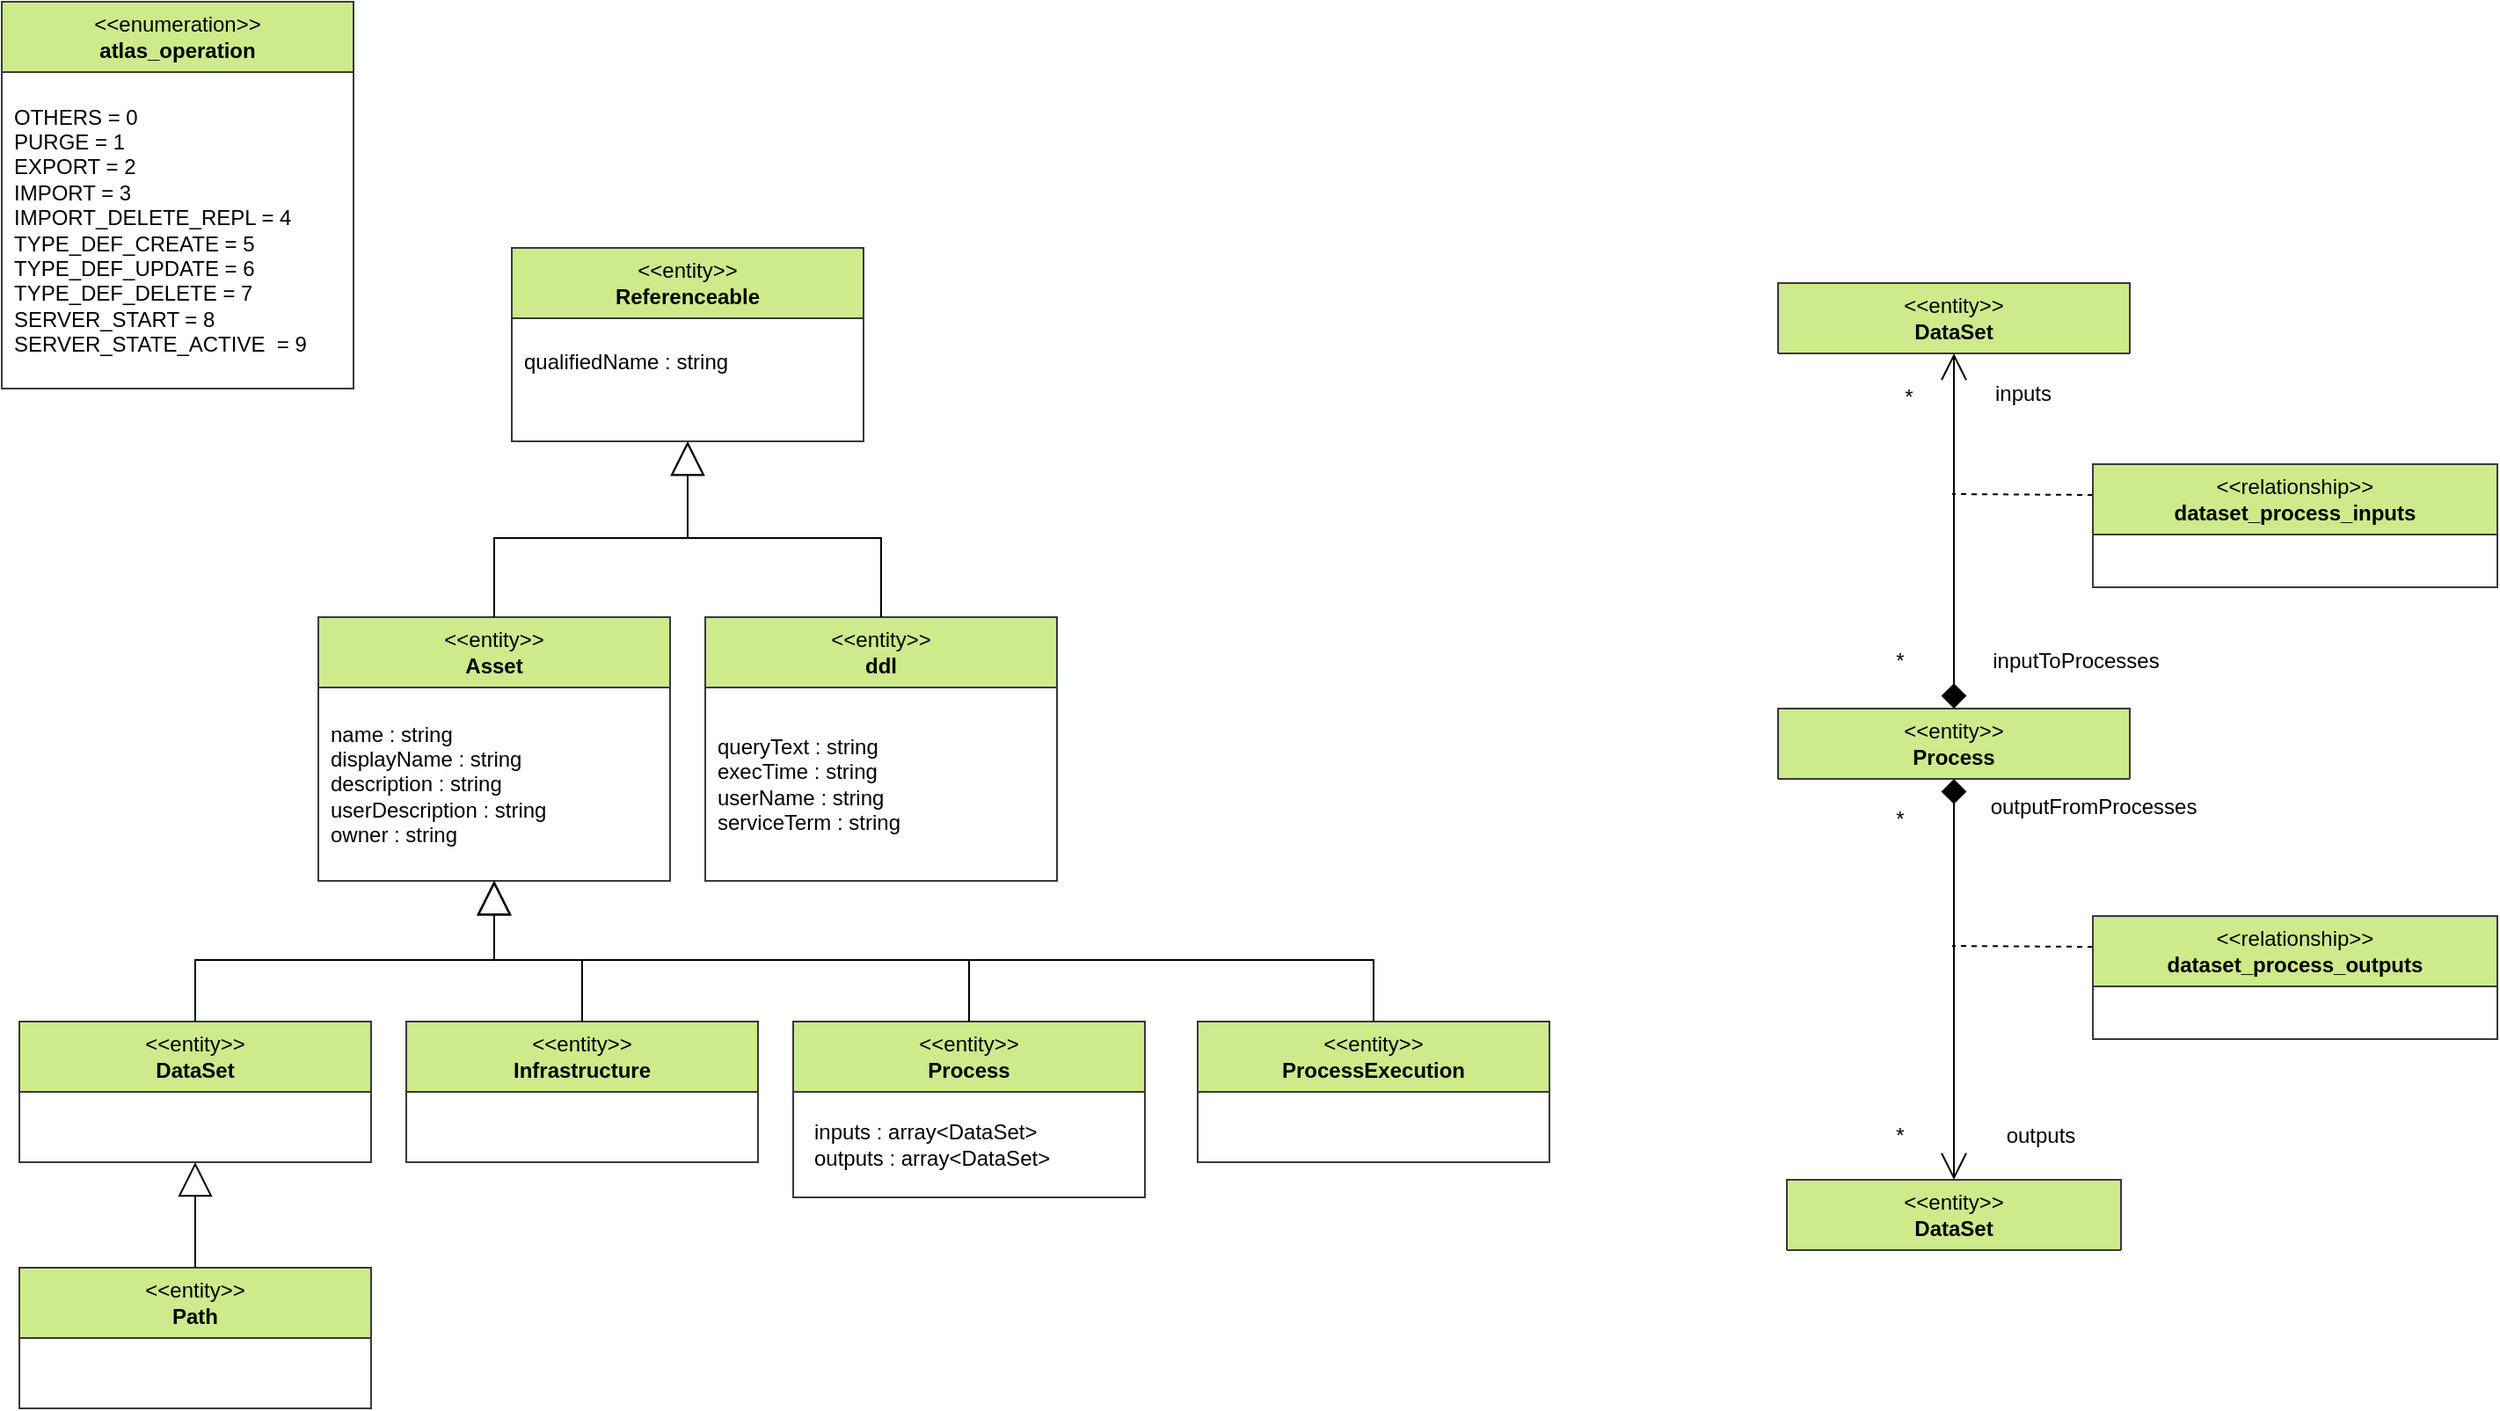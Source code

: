 <mxfile version="21.5.0" type="device" pages="16">
  <diagram id="Ygq887C4y6l8dUYBtjAi" name="0010 - Base Model">
    <mxGraphModel dx="1257" dy="816" grid="1" gridSize="10" guides="1" tooltips="1" connect="1" arrows="1" fold="1" page="1" pageScale="1" pageWidth="827" pageHeight="1169" math="0" shadow="0">
      <root>
        <mxCell id="0" />
        <mxCell id="1" parent="0" />
        <mxCell id="XeM38qVMUMUOjglcCgUg-1" value="&lt;span style=&quot;font-weight: normal;&quot;&gt;&amp;lt;&amp;lt;enumeration&amp;gt;&amp;gt;&lt;br&gt;&lt;/span&gt;atlas_operation" style="swimlane;whiteSpace=wrap;html=1;startSize=40;fillColor=#cdeb8b;strokeColor=#36393d;" parent="1" vertex="1">
          <mxGeometry x="50" y="180" width="200" height="220" as="geometry" />
        </mxCell>
        <mxCell id="XeM38qVMUMUOjglcCgUg-2" value="OTHERS = 0&lt;br&gt;PURGE = 1&lt;br&gt;EXPORT = 2&lt;br&gt;IMPORT = 3&lt;br&gt;IMPORT_DELETE_REPL = 4&lt;br&gt;TYPE_DEF_CREATE = 5&lt;br&gt;TYPE_DEF_UPDATE = 6&lt;br&gt;TYPE_DEF_DELETE = 7&lt;br&gt;SERVER_START = 8&lt;br&gt;SERVER_STATE_ACTIVE&amp;nbsp; = 9" style="text;html=1;align=left;verticalAlign=middle;resizable=0;points=[];autosize=1;strokeColor=none;fillColor=none;" parent="XeM38qVMUMUOjglcCgUg-1" vertex="1">
          <mxGeometry x="5" y="50" width="190" height="160" as="geometry" />
        </mxCell>
        <mxCell id="UQXl6zju4BFUWG1v4wyn-1" value="&lt;span style=&quot;font-weight: normal;&quot;&gt;&amp;lt;&amp;lt;entity&amp;gt;&amp;gt;&lt;br&gt;&lt;/span&gt;Referenceable" style="swimlane;whiteSpace=wrap;html=1;startSize=40;fillColor=#cdeb8b;strokeColor=#36393d;" parent="1" vertex="1">
          <mxGeometry x="340" y="320" width="200" height="110" as="geometry" />
        </mxCell>
        <mxCell id="UQXl6zju4BFUWG1v4wyn-2" value="qualifiedName : string" style="text;html=1;align=left;verticalAlign=middle;resizable=0;points=[];autosize=1;strokeColor=none;fillColor=none;" parent="UQXl6zju4BFUWG1v4wyn-1" vertex="1">
          <mxGeometry x="5" y="50" width="140" height="30" as="geometry" />
        </mxCell>
        <mxCell id="UQXl6zju4BFUWG1v4wyn-3" value="&lt;span style=&quot;font-weight: normal;&quot;&gt;&amp;lt;&amp;lt;entity&amp;gt;&amp;gt;&lt;br&gt;&lt;/span&gt;Asset" style="swimlane;whiteSpace=wrap;html=1;startSize=40;fillColor=#cdeb8b;strokeColor=#36393d;" parent="1" vertex="1">
          <mxGeometry x="230" y="530" width="200" height="150" as="geometry" />
        </mxCell>
        <mxCell id="UQXl6zju4BFUWG1v4wyn-4" value="name : string&lt;br&gt;displayName : string&lt;br&gt;description : string&lt;br&gt;userDescription : string&lt;br&gt;owner : string" style="text;html=1;align=left;verticalAlign=middle;resizable=0;points=[];autosize=1;strokeColor=none;fillColor=none;" parent="UQXl6zju4BFUWG1v4wyn-3" vertex="1">
          <mxGeometry x="5" y="50" width="150" height="90" as="geometry" />
        </mxCell>
        <mxCell id="OUaekzTNIuxKnrZAazv6-1" style="edgeStyle=orthogonalEdgeStyle;rounded=0;orthogonalLoop=1;jettySize=auto;html=1;exitX=0.5;exitY=0;exitDx=0;exitDy=0;endArrow=block;endFill=0;endSize=17;entryX=0.5;entryY=1;entryDx=0;entryDy=0;" parent="1" source="UQXl6zju4BFUWG1v4wyn-3" target="UQXl6zju4BFUWG1v4wyn-1" edge="1">
          <mxGeometry relative="1" as="geometry">
            <mxPoint x="330" y="370" as="sourcePoint" />
            <mxPoint x="300" y="490" as="targetPoint" />
          </mxGeometry>
        </mxCell>
        <mxCell id="OUaekzTNIuxKnrZAazv6-2" value="&lt;span style=&quot;font-weight: normal;&quot;&gt;&amp;lt;&amp;lt;entity&amp;gt;&amp;gt;&lt;br&gt;&lt;/span&gt;ddl" style="swimlane;whiteSpace=wrap;html=1;startSize=40;fillColor=#cdeb8b;strokeColor=#36393d;" parent="1" vertex="1">
          <mxGeometry x="450" y="530" width="200" height="150" as="geometry" />
        </mxCell>
        <mxCell id="OUaekzTNIuxKnrZAazv6-3" value="queryText : string&lt;br&gt;execTime : string&lt;br&gt;userName : string&lt;br&gt;serviceTerm : string" style="text;html=1;align=left;verticalAlign=middle;resizable=0;points=[];autosize=1;strokeColor=none;fillColor=none;" parent="OUaekzTNIuxKnrZAazv6-2" vertex="1">
          <mxGeometry x="5" y="60" width="130" height="70" as="geometry" />
        </mxCell>
        <mxCell id="OUaekzTNIuxKnrZAazv6-4" style="edgeStyle=orthogonalEdgeStyle;rounded=0;orthogonalLoop=1;jettySize=auto;html=1;exitX=0.5;exitY=0;exitDx=0;exitDy=0;endArrow=block;endFill=0;endSize=17;entryX=0.5;entryY=1;entryDx=0;entryDy=0;" parent="1" source="OUaekzTNIuxKnrZAazv6-2" target="UQXl6zju4BFUWG1v4wyn-1" edge="1">
          <mxGeometry relative="1" as="geometry">
            <mxPoint x="550" y="370" as="sourcePoint" />
            <mxPoint x="550" y="480" as="targetPoint" />
          </mxGeometry>
        </mxCell>
        <mxCell id="OUaekzTNIuxKnrZAazv6-5" value="&lt;span style=&quot;font-weight: normal;&quot;&gt;&amp;lt;&amp;lt;entity&amp;gt;&amp;gt;&lt;br&gt;&lt;/span&gt;DataSet" style="swimlane;whiteSpace=wrap;html=1;startSize=40;fillColor=#cdeb8b;strokeColor=#36393d;" parent="1" vertex="1">
          <mxGeometry x="60" y="760" width="200" height="80" as="geometry" />
        </mxCell>
        <mxCell id="OUaekzTNIuxKnrZAazv6-7" style="edgeStyle=orthogonalEdgeStyle;rounded=0;orthogonalLoop=1;jettySize=auto;html=1;exitX=0.5;exitY=0;exitDx=0;exitDy=0;endArrow=block;endFill=0;endSize=17;entryX=0.5;entryY=1;entryDx=0;entryDy=0;" parent="1" source="OUaekzTNIuxKnrZAazv6-5" target="UQXl6zju4BFUWG1v4wyn-3" edge="1">
          <mxGeometry relative="1" as="geometry">
            <mxPoint x="330" y="600" as="sourcePoint" />
            <mxPoint x="220" y="660" as="targetPoint" />
          </mxGeometry>
        </mxCell>
        <mxCell id="OUaekzTNIuxKnrZAazv6-8" value="&lt;span style=&quot;font-weight: normal;&quot;&gt;&amp;lt;&amp;lt;entity&amp;gt;&amp;gt;&lt;br&gt;&lt;/span&gt;Infrastructure" style="swimlane;whiteSpace=wrap;html=1;startSize=40;fillColor=#cdeb8b;strokeColor=#36393d;" parent="1" vertex="1">
          <mxGeometry x="280" y="760" width="200" height="80" as="geometry" />
        </mxCell>
        <mxCell id="OUaekzTNIuxKnrZAazv6-9" style="edgeStyle=orthogonalEdgeStyle;rounded=0;orthogonalLoop=1;jettySize=auto;html=1;exitX=0.5;exitY=0;exitDx=0;exitDy=0;endArrow=block;endFill=0;endSize=17;entryX=0.5;entryY=1;entryDx=0;entryDy=0;" parent="1" source="OUaekzTNIuxKnrZAazv6-8" target="UQXl6zju4BFUWG1v4wyn-3" edge="1">
          <mxGeometry relative="1" as="geometry">
            <mxPoint x="550" y="600" as="sourcePoint" />
            <mxPoint x="370" y="690" as="targetPoint" />
          </mxGeometry>
        </mxCell>
        <mxCell id="OUaekzTNIuxKnrZAazv6-10" value="&lt;span style=&quot;font-weight: normal;&quot;&gt;&amp;lt;&amp;lt;entity&amp;gt;&amp;gt;&lt;br&gt;&lt;/span&gt;Process" style="swimlane;whiteSpace=wrap;html=1;startSize=40;fillColor=#cdeb8b;strokeColor=#36393d;" parent="1" vertex="1">
          <mxGeometry x="500" y="760" width="200" height="100" as="geometry" />
        </mxCell>
        <mxCell id="OUaekzTNIuxKnrZAazv6-11" value="inputs : array&amp;lt;DataSet&amp;gt;&lt;br&gt;outputs : array&amp;lt;DataSet&amp;gt;&lt;br&gt;" style="text;html=1;align=left;verticalAlign=middle;resizable=0;points=[];autosize=1;strokeColor=none;fillColor=none;" parent="OUaekzTNIuxKnrZAazv6-10" vertex="1">
          <mxGeometry x="10" y="50" width="160" height="40" as="geometry" />
        </mxCell>
        <mxCell id="OUaekzTNIuxKnrZAazv6-12" style="edgeStyle=orthogonalEdgeStyle;rounded=0;orthogonalLoop=1;jettySize=auto;html=1;exitX=0.5;exitY=0;exitDx=0;exitDy=0;endArrow=block;endFill=0;endSize=17;entryX=0.5;entryY=1;entryDx=0;entryDy=0;" parent="1" source="OUaekzTNIuxKnrZAazv6-10" target="UQXl6zju4BFUWG1v4wyn-3" edge="1">
          <mxGeometry relative="1" as="geometry">
            <mxPoint x="600" y="600" as="sourcePoint" />
            <mxPoint x="490" y="660" as="targetPoint" />
          </mxGeometry>
        </mxCell>
        <mxCell id="OUaekzTNIuxKnrZAazv6-13" value="&lt;span style=&quot;font-weight: normal;&quot;&gt;&amp;lt;&amp;lt;entity&amp;gt;&amp;gt;&lt;br&gt;&lt;/span&gt;Path" style="swimlane;whiteSpace=wrap;html=1;startSize=40;fillColor=#cdeb8b;strokeColor=#36393d;" parent="1" vertex="1">
          <mxGeometry x="60" y="900" width="200" height="80" as="geometry" />
        </mxCell>
        <mxCell id="OUaekzTNIuxKnrZAazv6-14" style="edgeStyle=orthogonalEdgeStyle;rounded=0;orthogonalLoop=1;jettySize=auto;html=1;exitX=0.5;exitY=0;exitDx=0;exitDy=0;endArrow=block;endFill=0;endSize=17;entryX=0.5;entryY=1;entryDx=0;entryDy=0;" parent="1" source="OUaekzTNIuxKnrZAazv6-13" target="OUaekzTNIuxKnrZAazv6-5" edge="1">
          <mxGeometry relative="1" as="geometry">
            <mxPoint x="330" y="740" as="sourcePoint" />
            <mxPoint x="330" y="820" as="targetPoint" />
          </mxGeometry>
        </mxCell>
        <mxCell id="OUaekzTNIuxKnrZAazv6-15" value="&lt;span style=&quot;font-weight: normal;&quot;&gt;&amp;lt;&amp;lt;entity&amp;gt;&amp;gt;&lt;br&gt;&lt;/span&gt;ProcessExecution" style="swimlane;whiteSpace=wrap;html=1;startSize=40;fillColor=#cdeb8b;strokeColor=#36393d;" parent="1" vertex="1">
          <mxGeometry x="730" y="760" width="200" height="80" as="geometry" />
        </mxCell>
        <mxCell id="OUaekzTNIuxKnrZAazv6-16" style="edgeStyle=orthogonalEdgeStyle;rounded=0;orthogonalLoop=1;jettySize=auto;html=1;exitX=0.5;exitY=0;exitDx=0;exitDy=0;endArrow=block;endFill=0;endSize=17;entryX=0.5;entryY=1;entryDx=0;entryDy=0;" parent="1" source="OUaekzTNIuxKnrZAazv6-15" target="UQXl6zju4BFUWG1v4wyn-3" edge="1">
          <mxGeometry relative="1" as="geometry">
            <mxPoint x="110" y="600" as="sourcePoint" />
            <mxPoint x="110" y="680" as="targetPoint" />
          </mxGeometry>
        </mxCell>
        <mxCell id="kp9ULxJLwGzjgwaohugF-1" style="rounded=0;orthogonalLoop=1;jettySize=auto;html=1;endArrow=diamond;endFill=1;startArrow=open;startFill=0;entryX=0.5;entryY=1;entryDx=0;entryDy=0;exitX=0.5;exitY=0;exitDx=0;exitDy=0;endSize=12;targetPerimeterSpacing=0;sourcePerimeterSpacing=2;startSize=13;" parent="1" source="kp9ULxJLwGzjgwaohugF-11" target="kp9ULxJLwGzjgwaohugF-8" edge="1">
          <mxGeometry relative="1" as="geometry">
            <mxPoint x="1259" y="846" as="sourcePoint" />
            <mxPoint x="1260" y="600" as="targetPoint" />
          </mxGeometry>
        </mxCell>
        <mxCell id="kp9ULxJLwGzjgwaohugF-2" style="edgeStyle=orthogonalEdgeStyle;rounded=0;orthogonalLoop=1;jettySize=auto;html=1;exitX=0;exitY=0.25;exitDx=0;exitDy=0;dashed=1;endArrow=none;endFill=0;" parent="1" source="kp9ULxJLwGzjgwaohugF-3" edge="1">
          <mxGeometry relative="1" as="geometry">
            <mxPoint x="1159" y="717" as="targetPoint" />
          </mxGeometry>
        </mxCell>
        <mxCell id="kp9ULxJLwGzjgwaohugF-3" value="&lt;span style=&quot;font-weight: normal;&quot;&gt;&amp;lt;&amp;lt;relationship&amp;gt;&amp;gt;&lt;br&gt;&lt;/span&gt;dataset_process_outputs" style="swimlane;whiteSpace=wrap;html=1;startSize=40;fillColor=#cdeb8b;strokeColor=#36393d;" parent="1" vertex="1">
          <mxGeometry x="1239" y="700" width="230" height="70" as="geometry" />
        </mxCell>
        <mxCell id="kp9ULxJLwGzjgwaohugF-4" value="*" style="text;html=1;align=center;verticalAlign=middle;resizable=0;points=[];autosize=1;strokeColor=none;fillColor=none;" parent="1" vertex="1">
          <mxGeometry x="1119" y="390" width="30" height="30" as="geometry" />
        </mxCell>
        <mxCell id="kp9ULxJLwGzjgwaohugF-5" value="*" style="text;html=1;align=center;verticalAlign=middle;resizable=0;points=[];autosize=1;strokeColor=none;fillColor=none;" parent="1" vertex="1">
          <mxGeometry x="1114" y="630" width="30" height="30" as="geometry" />
        </mxCell>
        <mxCell id="kp9ULxJLwGzjgwaohugF-6" value="outputFromProcesses" style="text;html=1;align=center;verticalAlign=middle;resizable=0;points=[];autosize=1;strokeColor=none;fillColor=none;" parent="1" vertex="1">
          <mxGeometry x="1169" y="623" width="140" height="30" as="geometry" />
        </mxCell>
        <mxCell id="kp9ULxJLwGzjgwaohugF-7" value="outputs" style="text;html=1;align=center;verticalAlign=middle;resizable=0;points=[];autosize=1;strokeColor=none;fillColor=none;" parent="1" vertex="1">
          <mxGeometry x="1179" y="810" width="60" height="30" as="geometry" />
        </mxCell>
        <mxCell id="kp9ULxJLwGzjgwaohugF-8" value="&lt;span style=&quot;font-weight: normal;&quot;&gt;&amp;lt;&amp;lt;entity&amp;gt;&amp;gt;&lt;br&gt;&lt;/span&gt;Process" style="swimlane;whiteSpace=wrap;html=1;startSize=40;fillColor=#cdeb8b;strokeColor=#36393d;" parent="1" vertex="1">
          <mxGeometry x="1060" y="582" width="200" height="40" as="geometry" />
        </mxCell>
        <mxCell id="kp9ULxJLwGzjgwaohugF-10" value="&lt;span style=&quot;font-weight: normal;&quot;&gt;&amp;lt;&amp;lt;entity&amp;gt;&amp;gt;&lt;br&gt;&lt;/span&gt;DataSet" style="swimlane;whiteSpace=wrap;html=1;startSize=40;fillColor=#cdeb8b;strokeColor=#36393d;" parent="1" vertex="1">
          <mxGeometry x="1060" y="340" width="200" height="40" as="geometry" />
        </mxCell>
        <mxCell id="kp9ULxJLwGzjgwaohugF-11" value="&lt;span style=&quot;font-weight: normal;&quot;&gt;&amp;lt;&amp;lt;entity&amp;gt;&amp;gt;&lt;br&gt;&lt;/span&gt;DataSet" style="swimlane;whiteSpace=wrap;html=1;startSize=40;fillColor=#cdeb8b;strokeColor=#36393d;" parent="1" vertex="1">
          <mxGeometry x="1065" y="850" width="190" height="40" as="geometry" />
        </mxCell>
        <mxCell id="kp9ULxJLwGzjgwaohugF-12" style="rounded=0;orthogonalLoop=1;jettySize=auto;html=1;endArrow=diamond;endFill=1;startArrow=open;startFill=0;entryX=0.5;entryY=0;entryDx=0;entryDy=0;exitX=0.5;exitY=1;exitDx=0;exitDy=0;endSize=12;targetPerimeterSpacing=0;sourcePerimeterSpacing=2;startSize=13;" parent="1" source="kp9ULxJLwGzjgwaohugF-10" target="kp9ULxJLwGzjgwaohugF-8" edge="1">
          <mxGeometry relative="1" as="geometry">
            <mxPoint x="1209" y="636" as="sourcePoint" />
            <mxPoint x="1210" y="390" as="targetPoint" />
          </mxGeometry>
        </mxCell>
        <mxCell id="kp9ULxJLwGzjgwaohugF-13" style="edgeStyle=orthogonalEdgeStyle;rounded=0;orthogonalLoop=1;jettySize=auto;html=1;exitX=0;exitY=0.25;exitDx=0;exitDy=0;dashed=1;endArrow=none;endFill=0;" parent="1" source="kp9ULxJLwGzjgwaohugF-14" edge="1">
          <mxGeometry relative="1" as="geometry">
            <mxPoint x="1159" y="460" as="targetPoint" />
          </mxGeometry>
        </mxCell>
        <mxCell id="kp9ULxJLwGzjgwaohugF-14" value="&lt;span style=&quot;font-weight: normal;&quot;&gt;&amp;lt;&amp;lt;relationship&amp;gt;&amp;gt;&lt;br&gt;&lt;/span&gt;dataset_process_inputs" style="swimlane;whiteSpace=wrap;html=1;startSize=40;fillColor=#cdeb8b;strokeColor=#36393d;" parent="1" vertex="1">
          <mxGeometry x="1239" y="443" width="230" height="70" as="geometry" />
        </mxCell>
        <mxCell id="kp9ULxJLwGzjgwaohugF-15" value="*" style="text;html=1;align=center;verticalAlign=middle;resizable=0;points=[];autosize=1;strokeColor=none;fillColor=none;" parent="1" vertex="1">
          <mxGeometry x="1114" y="810" width="30" height="30" as="geometry" />
        </mxCell>
        <mxCell id="kp9ULxJLwGzjgwaohugF-16" value="*" style="text;html=1;align=center;verticalAlign=middle;resizable=0;points=[];autosize=1;strokeColor=none;fillColor=none;" parent="1" vertex="1">
          <mxGeometry x="1114" y="540" width="30" height="30" as="geometry" />
        </mxCell>
        <mxCell id="kp9ULxJLwGzjgwaohugF-17" value="inputToProcesses" style="text;html=1;align=center;verticalAlign=middle;resizable=0;points=[];autosize=1;strokeColor=none;fillColor=none;" parent="1" vertex="1">
          <mxGeometry x="1169" y="540" width="120" height="30" as="geometry" />
        </mxCell>
        <mxCell id="kp9ULxJLwGzjgwaohugF-19" value="inputs" style="text;html=1;align=center;verticalAlign=middle;resizable=0;points=[];autosize=1;strokeColor=none;fillColor=none;" parent="1" vertex="1">
          <mxGeometry x="1169" y="388" width="60" height="30" as="geometry" />
        </mxCell>
      </root>
    </mxGraphModel>
  </diagram>
  <diagram name="0011 - Glossary Model" id="Kn4J8Z7aXaCBYLRGGjIU">
    <mxGraphModel dx="1194" dy="775" grid="1" gridSize="10" guides="1" tooltips="1" connect="1" arrows="1" fold="1" page="1" pageScale="1" pageWidth="827" pageHeight="1169" math="0" shadow="0">
      <root>
        <mxCell id="bl4Uk9QBVTgjmt8AuCEI-0" />
        <mxCell id="bl4Uk9QBVTgjmt8AuCEI-1" parent="bl4Uk9QBVTgjmt8AuCEI-0" />
        <mxCell id="bl4Uk9QBVTgjmt8AuCEI-2" value="&lt;span style=&quot;font-weight: normal;&quot;&gt;&amp;lt;&amp;lt;enumeration&amp;gt;&amp;gt;&lt;br&gt;&lt;/span&gt;AtlasGlossaryTermRelationshipStatus" style="swimlane;whiteSpace=wrap;html=1;startSize=40;fillColor=#cdeb8b;strokeColor=#36393d;" vertex="1" parent="bl4Uk9QBVTgjmt8AuCEI-1">
          <mxGeometry x="50" y="50" width="270" height="150" as="geometry" />
        </mxCell>
        <mxCell id="bl4Uk9QBVTgjmt8AuCEI-3" value="DRAFT = 0&lt;br&gt;ACTIVE = 1&lt;br&gt;DEPRECATED = 2&lt;br&gt;OBSOLETE = 3&lt;br&gt;OTHER = 99" style="text;html=1;align=left;verticalAlign=middle;resizable=0;points=[];autosize=1;strokeColor=none;fillColor=none;" vertex="1" parent="bl4Uk9QBVTgjmt8AuCEI-2">
          <mxGeometry x="10" y="50" width="120" height="90" as="geometry" />
        </mxCell>
        <mxCell id="bl4Uk9QBVTgjmt8AuCEI-4" value="&lt;span style=&quot;font-weight: normal;&quot;&gt;&amp;lt;&amp;lt;entity&amp;gt;&amp;gt;&lt;br&gt;&lt;/span&gt;AtlasGlossary" style="swimlane;whiteSpace=wrap;html=1;startSize=40;fillColor=#cdeb8b;strokeColor=#36393d;" vertex="1" parent="bl4Uk9QBVTgjmt8AuCEI-1">
          <mxGeometry x="110" y="310" width="245" height="170" as="geometry" />
        </mxCell>
        <mxCell id="bl4Uk9QBVTgjmt8AuCEI-6" value="&lt;span style=&quot;font-weight: normal;&quot;&gt;&amp;lt;&amp;lt;entity&amp;gt;&amp;gt;&lt;br&gt;&lt;/span&gt;AtlasGlossaryTerm" style="swimlane;whiteSpace=wrap;html=1;startSize=40;fillColor=#cdeb8b;strokeColor=#36393d;" vertex="1" parent="bl4Uk9QBVTgjmt8AuCEI-1">
          <mxGeometry x="650" y="312.5" width="245" height="185" as="geometry" />
        </mxCell>
        <mxCell id="bl4Uk9QBVTgjmt8AuCEI-7" value="qualifiedName : string&lt;br&gt;name : string&lt;br&gt;shortDescription : string&lt;br&gt;longDescription : string&lt;br&gt;examples : string&lt;br&gt;abbreviation : string&lt;br&gt;usage : string&lt;br&gt;additionalAttributes : map&amp;lt;string, string&amp;gt;" style="text;html=1;align=left;verticalAlign=middle;resizable=0;points=[];autosize=1;strokeColor=none;fillColor=none;" vertex="1" parent="bl4Uk9QBVTgjmt8AuCEI-6">
          <mxGeometry x="5" y="45" width="240" height="130" as="geometry" />
        </mxCell>
        <mxCell id="bl4Uk9QBVTgjmt8AuCEI-24" style="edgeStyle=orthogonalEdgeStyle;rounded=0;orthogonalLoop=1;jettySize=auto;html=1;exitX=0;exitY=0.25;exitDx=0;exitDy=0;dashed=1;endArrow=none;endFill=0;" edge="1" parent="bl4Uk9QBVTgjmt8AuCEI-1" source="bl4Uk9QBVTgjmt8AuCEI-25">
          <mxGeometry relative="1" as="geometry">
            <mxPoint x="546.5" y="735" as="targetPoint" />
          </mxGeometry>
        </mxCell>
        <mxCell id="bl4Uk9QBVTgjmt8AuCEI-25" value="&lt;span style=&quot;font-weight: normal;&quot;&gt;&amp;lt;&amp;lt;relationship&amp;gt;&amp;gt;&lt;br&gt;&lt;/span&gt;AtlasGlossarySemanticAssignment" style="swimlane;whiteSpace=wrap;html=1;startSize=40;fillColor=#cdeb8b;strokeColor=#36393d;" vertex="1" parent="bl4Uk9QBVTgjmt8AuCEI-1">
          <mxGeometry x="676.5" y="693" width="291" height="170" as="geometry" />
        </mxCell>
        <mxCell id="-2QV3vRR8MMX-6QkgVLk-4" value="description : string&lt;br&gt;expression : string&lt;br&gt;status :&amp;nbsp;&amp;nbsp;AtlasGlossaryTermRelationshipStatus&lt;br&gt;confidence : int&lt;br&gt;createdBy : string&lt;br&gt;steward : string&lt;br&gt;source : string" style="text;html=1;align=left;verticalAlign=middle;resizable=0;points=[];autosize=1;strokeColor=none;fillColor=none;" vertex="1" parent="bl4Uk9QBVTgjmt8AuCEI-25">
          <mxGeometry x="10.5" y="50" width="270" height="110" as="geometry" />
        </mxCell>
        <mxCell id="bl4Uk9QBVTgjmt8AuCEI-27" value="*" style="text;html=1;align=center;verticalAlign=middle;resizable=0;points=[];autosize=1;strokeColor=none;fillColor=none;" vertex="1" parent="bl4Uk9QBVTgjmt8AuCEI-1">
          <mxGeometry x="512.5" y="641" width="30" height="30" as="geometry" />
        </mxCell>
        <mxCell id="bl4Uk9QBVTgjmt8AuCEI-28" value="assignedEntities" style="text;html=1;align=center;verticalAlign=middle;resizable=0;points=[];autosize=1;strokeColor=none;fillColor=none;" vertex="1" parent="bl4Uk9QBVTgjmt8AuCEI-1">
          <mxGeometry x="571.5" y="641" width="110" height="30" as="geometry" />
        </mxCell>
        <mxCell id="bl4Uk9QBVTgjmt8AuCEI-29" value="meanings" style="text;html=1;align=center;verticalAlign=middle;resizable=0;points=[];autosize=1;strokeColor=none;fillColor=none;" vertex="1" parent="bl4Uk9QBVTgjmt8AuCEI-1">
          <mxGeometry x="556.5" y="828" width="80" height="30" as="geometry" />
        </mxCell>
        <mxCell id="bl4Uk9QBVTgjmt8AuCEI-30" value="&lt;span style=&quot;font-weight: normal;&quot;&gt;&amp;lt;&amp;lt;entity&amp;gt;&amp;gt;&lt;br&gt;&lt;/span&gt;Referenceable" style="swimlane;whiteSpace=wrap;html=1;startSize=40;fillColor=#cdeb8b;strokeColor=#36393d;" vertex="1" parent="bl4Uk9QBVTgjmt8AuCEI-1">
          <mxGeometry x="447.5" y="600" width="200" height="40" as="geometry" />
        </mxCell>
        <mxCell id="bl4Uk9QBVTgjmt8AuCEI-31" value="&lt;span style=&quot;font-weight: normal;&quot;&gt;&amp;lt;&amp;lt;entity&amp;gt;&amp;gt;&lt;br&gt;&lt;/span&gt;AtlasGlossary" style="swimlane;whiteSpace=wrap;html=1;startSize=40;fillColor=#cdeb8b;strokeColor=#36393d;" vertex="1" parent="bl4Uk9QBVTgjmt8AuCEI-1">
          <mxGeometry x="60" y="868" width="200" height="40" as="geometry" />
        </mxCell>
        <mxCell id="bl4Uk9QBVTgjmt8AuCEI-32" value="&lt;span style=&quot;font-weight: normal;&quot;&gt;&amp;lt;&amp;lt;entity&amp;gt;&amp;gt;&lt;br&gt;&lt;/span&gt;AtlasGlossaryTerm" style="swimlane;whiteSpace=wrap;html=1;startSize=40;fillColor=#cdeb8b;strokeColor=#36393d;" vertex="1" parent="bl4Uk9QBVTgjmt8AuCEI-1">
          <mxGeometry x="452.5" y="868" width="190" height="40" as="geometry" />
        </mxCell>
        <mxCell id="bl4Uk9QBVTgjmt8AuCEI-36" value="*" style="text;html=1;align=center;verticalAlign=middle;resizable=0;points=[];autosize=1;strokeColor=none;fillColor=none;" vertex="1" parent="bl4Uk9QBVTgjmt8AuCEI-1">
          <mxGeometry x="502.5" y="838" width="30" height="30" as="geometry" />
        </mxCell>
        <mxCell id="-2QV3vRR8MMX-6QkgVLk-0" value="&lt;span style=&quot;font-weight: normal;&quot;&gt;&amp;lt;&amp;lt;enumeration&amp;gt;&amp;gt;&lt;br&gt;&lt;/span&gt;AtlasGlossaryTermAssignmentStatus" style="swimlane;whiteSpace=wrap;html=1;startSize=40;fillColor=#cdeb8b;strokeColor=#36393d;" vertex="1" parent="bl4Uk9QBVTgjmt8AuCEI-1">
          <mxGeometry x="340" y="50" width="270" height="170" as="geometry" />
        </mxCell>
        <mxCell id="-2QV3vRR8MMX-6QkgVLk-1" value="DISCOVERED = 0&lt;br&gt;PROPOSED = 1&lt;br&gt;IMPORTED = 2&lt;br&gt;VALIDATED = 3&lt;br&gt;DEPRECATED = 4&lt;br&gt;OBSOETE = 5&lt;br&gt;OTHER = 6" style="text;html=1;align=left;verticalAlign=middle;resizable=0;points=[];autosize=1;strokeColor=none;fillColor=none;" vertex="1" parent="-2QV3vRR8MMX-6QkgVLk-0">
          <mxGeometry x="14" y="50" width="120" height="110" as="geometry" />
        </mxCell>
        <mxCell id="bl4Uk9QBVTgjmt8AuCEI-5" value="qualifiedName : string&lt;br&gt;name : string&lt;br&gt;shortDescription : string&lt;br&gt;longDescription : string&lt;br&gt;language : string&lt;br&gt;usage : string&lt;br&gt;additionalAttributes : map&amp;lt;string, string&amp;gt;" style="text;html=1;align=left;verticalAlign=middle;resizable=0;points=[];autosize=1;strokeColor=none;fillColor=none;" vertex="1" parent="bl4Uk9QBVTgjmt8AuCEI-1">
          <mxGeometry x="115" y="360" width="240" height="110" as="geometry" />
        </mxCell>
        <mxCell id="-2QV3vRR8MMX-6QkgVLk-2" value="&lt;span style=&quot;font-weight: normal;&quot;&gt;&amp;lt;&amp;lt;entity&amp;gt;&amp;gt;&lt;br&gt;&lt;/span&gt;AtlasGlossaryCategory" style="swimlane;whiteSpace=wrap;html=1;startSize=40;fillColor=#cdeb8b;strokeColor=#36393d;" vertex="1" parent="bl4Uk9QBVTgjmt8AuCEI-1">
          <mxGeometry x="380" y="310" width="245" height="140" as="geometry" />
        </mxCell>
        <mxCell id="-2QV3vRR8MMX-6QkgVLk-3" value="qualifiedName : string&lt;br&gt;name : string&lt;br&gt;shortDescription : string&lt;br&gt;longDescription : string&lt;br&gt;additionalAttributes : map&amp;lt;string, string&amp;gt;" style="text;html=1;align=left;verticalAlign=middle;resizable=0;points=[];autosize=1;strokeColor=none;fillColor=none;" vertex="1" parent="-2QV3vRR8MMX-6QkgVLk-2">
          <mxGeometry x="5" y="44" width="240" height="90" as="geometry" />
        </mxCell>
        <mxCell id="bl4Uk9QBVTgjmt8AuCEI-23" style="rounded=0;orthogonalLoop=1;jettySize=auto;html=1;endArrow=oval;endFill=1;startArrow=none;startFill=0;entryX=0.5;entryY=1;entryDx=0;entryDy=0;exitX=0.5;exitY=0;exitDx=0;exitDy=0;endSize=6;targetPerimeterSpacing=0;sourcePerimeterSpacing=0;startSize=6;" edge="1" parent="bl4Uk9QBVTgjmt8AuCEI-1" source="bl4Uk9QBVTgjmt8AuCEI-32" target="bl4Uk9QBVTgjmt8AuCEI-30">
          <mxGeometry relative="1" as="geometry">
            <mxPoint x="646.5" y="864" as="sourcePoint" />
            <mxPoint x="647.5" y="618" as="targetPoint" />
          </mxGeometry>
        </mxCell>
        <mxCell id="-2QV3vRR8MMX-6QkgVLk-5" style="edgeStyle=orthogonalEdgeStyle;rounded=0;orthogonalLoop=1;jettySize=auto;html=1;exitX=1;exitY=0.5;exitDx=0;exitDy=0;endArrow=oval;endFill=1;" edge="1" parent="bl4Uk9QBVTgjmt8AuCEI-1" source="bl4Uk9QBVTgjmt8AuCEI-31" target="bl4Uk9QBVTgjmt8AuCEI-32">
          <mxGeometry relative="1" as="geometry" />
        </mxCell>
        <mxCell id="-2QV3vRR8MMX-6QkgVLk-8" style="edgeStyle=orthogonalEdgeStyle;rounded=0;orthogonalLoop=1;jettySize=auto;html=1;exitX=0.5;exitY=0;exitDx=0;exitDy=0;endArrow=oval;endFill=1;" edge="1" parent="bl4Uk9QBVTgjmt8AuCEI-1" source="-2QV3vRR8MMX-6QkgVLk-6" target="bl4Uk9QBVTgjmt8AuCEI-32">
          <mxGeometry relative="1" as="geometry" />
        </mxCell>
        <mxCell id="-2QV3vRR8MMX-6QkgVLk-6" value="&lt;span style=&quot;font-weight: normal;&quot;&gt;&amp;lt;&amp;lt;entity&amp;gt;&amp;gt;&lt;br&gt;&lt;/span&gt;AtlasGlossaryCategory" style="swimlane;whiteSpace=wrap;html=1;startSize=40;fillColor=#cdeb8b;strokeColor=#36393d;" vertex="1" parent="bl4Uk9QBVTgjmt8AuCEI-1">
          <mxGeometry x="452.5" y="1018" width="190" height="40" as="geometry" />
        </mxCell>
        <mxCell id="-2QV3vRR8MMX-6QkgVLk-7" style="edgeStyle=orthogonalEdgeStyle;rounded=0;orthogonalLoop=1;jettySize=auto;html=1;exitX=0.5;exitY=1;exitDx=0;exitDy=0;endArrow=oval;endFill=1;entryX=0;entryY=0.5;entryDx=0;entryDy=0;" edge="1" parent="bl4Uk9QBVTgjmt8AuCEI-1" target="-2QV3vRR8MMX-6QkgVLk-6" source="bl4Uk9QBVTgjmt8AuCEI-31">
          <mxGeometry relative="1" as="geometry">
            <mxPoint x="260.5" y="1038" as="sourcePoint" />
          </mxGeometry>
        </mxCell>
        <mxCell id="-2QV3vRR8MMX-6QkgVLk-9" value="anchor" style="text;html=1;align=center;verticalAlign=middle;resizable=0;points=[];autosize=1;strokeColor=none;fillColor=none;" vertex="1" parent="bl4Uk9QBVTgjmt8AuCEI-1">
          <mxGeometry x="87.5" y="906" width="60" height="30" as="geometry" />
        </mxCell>
        <mxCell id="-2QV3vRR8MMX-6QkgVLk-10" value="anchor" style="text;html=1;align=center;verticalAlign=middle;resizable=0;points=[];autosize=1;strokeColor=none;fillColor=none;" vertex="1" parent="bl4Uk9QBVTgjmt8AuCEI-1">
          <mxGeometry x="262.5" y="858" width="60" height="30" as="geometry" />
        </mxCell>
        <mxCell id="-2QV3vRR8MMX-6QkgVLk-11" value="terms" style="text;html=1;align=center;verticalAlign=middle;resizable=0;points=[];autosize=1;strokeColor=none;fillColor=none;" vertex="1" parent="bl4Uk9QBVTgjmt8AuCEI-1">
          <mxGeometry x="397.5" y="896" width="50" height="30" as="geometry" />
        </mxCell>
        <mxCell id="-2QV3vRR8MMX-6QkgVLk-13" value="categories" style="text;html=1;align=center;verticalAlign=middle;resizable=0;points=[];autosize=1;strokeColor=none;fillColor=none;" vertex="1" parent="bl4Uk9QBVTgjmt8AuCEI-1">
          <mxGeometry x="367.5" y="1036" width="80" height="30" as="geometry" />
        </mxCell>
        <mxCell id="-2QV3vRR8MMX-6QkgVLk-14" value="*" style="text;html=1;align=center;verticalAlign=middle;resizable=0;points=[];autosize=1;strokeColor=none;fillColor=none;" vertex="1" parent="bl4Uk9QBVTgjmt8AuCEI-1">
          <mxGeometry x="402.5" y="1006" width="30" height="30" as="geometry" />
        </mxCell>
        <mxCell id="-2QV3vRR8MMX-6QkgVLk-15" value="*" style="text;html=1;align=center;verticalAlign=middle;resizable=0;points=[];autosize=1;strokeColor=none;fillColor=none;" vertex="1" parent="bl4Uk9QBVTgjmt8AuCEI-1">
          <mxGeometry x="407.5" y="858" width="30" height="30" as="geometry" />
        </mxCell>
        <mxCell id="-2QV3vRR8MMX-6QkgVLk-16" value="1" style="text;html=1;align=center;verticalAlign=middle;resizable=0;points=[];autosize=1;strokeColor=none;fillColor=none;" vertex="1" parent="bl4Uk9QBVTgjmt8AuCEI-1">
          <mxGeometry x="262.5" y="896" width="30" height="30" as="geometry" />
        </mxCell>
        <mxCell id="-2QV3vRR8MMX-6QkgVLk-17" value="1" style="text;html=1;align=center;verticalAlign=middle;resizable=0;points=[];autosize=1;strokeColor=none;fillColor=none;" vertex="1" parent="bl4Uk9QBVTgjmt8AuCEI-1">
          <mxGeometry x="172.5" y="906" width="30" height="30" as="geometry" />
        </mxCell>
        <mxCell id="-2QV3vRR8MMX-6QkgVLk-18" style="edgeStyle=orthogonalEdgeStyle;rounded=0;orthogonalLoop=1;jettySize=auto;html=1;exitX=0.5;exitY=1;exitDx=0;exitDy=0;dashed=1;endArrow=none;endFill=0;" edge="1" parent="bl4Uk9QBVTgjmt8AuCEI-1" source="-2QV3vRR8MMX-6QkgVLk-19">
          <mxGeometry relative="1" as="geometry">
            <mxPoint x="357.5" y="888" as="targetPoint" />
          </mxGeometry>
        </mxCell>
        <mxCell id="-2QV3vRR8MMX-6QkgVLk-19" value="&lt;span style=&quot;font-weight: normal;&quot;&gt;&amp;lt;&amp;lt;relationship&amp;gt;&amp;gt;&lt;br&gt;&lt;/span&gt;AtlasGlossaryTermAnchor" style="swimlane;whiteSpace=wrap;html=1;startSize=40;fillColor=#cdeb8b;strokeColor=#36393d;" vertex="1" parent="bl4Uk9QBVTgjmt8AuCEI-1">
          <mxGeometry x="207.5" y="748" width="210" height="70" as="geometry" />
        </mxCell>
        <mxCell id="-2QV3vRR8MMX-6QkgVLk-21" style="edgeStyle=orthogonalEdgeStyle;rounded=0;orthogonalLoop=1;jettySize=auto;html=1;exitX=0.5;exitY=0;exitDx=0;exitDy=0;dashed=1;endArrow=none;endFill=0;" edge="1" parent="bl4Uk9QBVTgjmt8AuCEI-1" source="-2QV3vRR8MMX-6QkgVLk-22">
          <mxGeometry relative="1" as="geometry">
            <mxPoint x="267.5" y="1038" as="targetPoint" />
          </mxGeometry>
        </mxCell>
        <mxCell id="-2QV3vRR8MMX-6QkgVLk-22" value="&lt;span style=&quot;font-weight: normal;&quot;&gt;&amp;lt;&amp;lt;relationship&amp;gt;&amp;gt;&lt;br&gt;&lt;/span&gt;AtlasGlossaryCategoryAnchor" style="swimlane;whiteSpace=wrap;html=1;startSize=40;fillColor=#cdeb8b;strokeColor=#36393d;" vertex="1" parent="bl4Uk9QBVTgjmt8AuCEI-1">
          <mxGeometry x="137.5" y="1088" width="210" height="70" as="geometry" />
        </mxCell>
        <mxCell id="-2QV3vRR8MMX-6QkgVLk-23" style="edgeStyle=orthogonalEdgeStyle;rounded=0;orthogonalLoop=1;jettySize=auto;html=1;exitX=0;exitY=0.25;exitDx=0;exitDy=0;dashed=1;endArrow=none;endFill=0;" edge="1" parent="bl4Uk9QBVTgjmt8AuCEI-1" source="-2QV3vRR8MMX-6QkgVLk-24">
          <mxGeometry relative="1" as="geometry">
            <mxPoint x="547.5" y="966" as="targetPoint" />
          </mxGeometry>
        </mxCell>
        <mxCell id="-2QV3vRR8MMX-6QkgVLk-24" value="&lt;span style=&quot;font-weight: normal;&quot;&gt;&amp;lt;&amp;lt;relationship&amp;gt;&amp;gt;&lt;br&gt;&lt;/span&gt;AtlasGlossaryTermCategorization" style="swimlane;whiteSpace=wrap;html=1;startSize=40;fillColor=#cdeb8b;strokeColor=#36393d;" vertex="1" parent="bl4Uk9QBVTgjmt8AuCEI-1">
          <mxGeometry x="677.5" y="942" width="290" height="99" as="geometry" />
        </mxCell>
        <mxCell id="-2QV3vRR8MMX-6QkgVLk-31" value="description : string&lt;br&gt;status : AtlasGlossaryTermRelationshipStatus" style="text;html=1;align=left;verticalAlign=middle;resizable=0;points=[];autosize=1;strokeColor=none;fillColor=none;" vertex="1" parent="-2QV3vRR8MMX-6QkgVLk-24">
          <mxGeometry x="9.5" y="47" width="270" height="40" as="geometry" />
        </mxCell>
        <mxCell id="-2QV3vRR8MMX-6QkgVLk-25" value="*" style="text;html=1;align=center;verticalAlign=middle;resizable=0;points=[];autosize=1;strokeColor=none;fillColor=none;" vertex="1" parent="bl4Uk9QBVTgjmt8AuCEI-1">
          <mxGeometry x="552.5" y="906" width="30" height="30" as="geometry" />
        </mxCell>
        <mxCell id="-2QV3vRR8MMX-6QkgVLk-26" value="terms" style="text;html=1;align=center;verticalAlign=middle;resizable=0;points=[];autosize=1;strokeColor=none;fillColor=none;" vertex="1" parent="bl4Uk9QBVTgjmt8AuCEI-1">
          <mxGeometry x="492.5" y="906" width="50" height="30" as="geometry" />
        </mxCell>
        <mxCell id="-2QV3vRR8MMX-6QkgVLk-27" value="categories" style="text;html=1;align=center;verticalAlign=middle;resizable=0;points=[];autosize=1;strokeColor=none;fillColor=none;" vertex="1" parent="bl4Uk9QBVTgjmt8AuCEI-1">
          <mxGeometry x="548" y="988" width="80" height="30" as="geometry" />
        </mxCell>
        <mxCell id="-2QV3vRR8MMX-6QkgVLk-29" value="*" style="text;html=1;align=center;verticalAlign=middle;resizable=0;points=[];autosize=1;strokeColor=none;fillColor=none;" vertex="1" parent="bl4Uk9QBVTgjmt8AuCEI-1">
          <mxGeometry x="512.5" y="988" width="30" height="30" as="geometry" />
        </mxCell>
        <mxCell id="-2QV3vRR8MMX-6QkgVLk-32" style="edgeStyle=orthogonalEdgeStyle;rounded=0;orthogonalLoop=1;jettySize=auto;html=1;exitX=0;exitY=0.25;exitDx=0;exitDy=0;dashed=1;endArrow=none;endFill=0;" edge="1" parent="bl4Uk9QBVTgjmt8AuCEI-1" source="-2QV3vRR8MMX-6QkgVLk-33">
          <mxGeometry relative="1" as="geometry">
            <mxPoint x="547.5" y="1078" as="targetPoint" />
          </mxGeometry>
        </mxCell>
        <mxCell id="-2QV3vRR8MMX-6QkgVLk-33" value="&lt;span style=&quot;font-weight: normal;&quot;&gt;&amp;lt;&amp;lt;relationship&amp;gt;&amp;gt;&lt;br&gt;&lt;/span&gt;AtlasGlossaryCategoryHierarchyLink" style="swimlane;whiteSpace=wrap;html=1;startSize=40;fillColor=#cdeb8b;strokeColor=#36393d;" vertex="1" parent="bl4Uk9QBVTgjmt8AuCEI-1">
          <mxGeometry x="627.5" y="1138" width="240" height="70" as="geometry" />
        </mxCell>
        <mxCell id="-2QV3vRR8MMX-6QkgVLk-34" style="edgeStyle=orthogonalEdgeStyle;rounded=0;orthogonalLoop=1;jettySize=auto;html=1;exitX=0.25;exitY=1;exitDx=0;exitDy=0;entryX=0.75;entryY=1;entryDx=0;entryDy=0;endArrow=oval;endFill=1;" edge="1" parent="bl4Uk9QBVTgjmt8AuCEI-1" source="-2QV3vRR8MMX-6QkgVLk-6" target="-2QV3vRR8MMX-6QkgVLk-6">
          <mxGeometry relative="1" as="geometry" />
        </mxCell>
        <mxCell id="-2QV3vRR8MMX-6QkgVLk-35" value="childrenCategories" style="text;html=1;align=center;verticalAlign=middle;resizable=0;points=[];autosize=1;strokeColor=none;fillColor=none;" vertex="1" parent="bl4Uk9QBVTgjmt8AuCEI-1">
          <mxGeometry x="607.5" y="1058" width="120" height="30" as="geometry" />
        </mxCell>
        <mxCell id="-2QV3vRR8MMX-6QkgVLk-36" value="*" style="text;html=1;align=center;verticalAlign=middle;resizable=0;points=[];autosize=1;strokeColor=none;fillColor=none;" vertex="1" parent="bl4Uk9QBVTgjmt8AuCEI-1">
          <mxGeometry x="592.5" y="1086" width="30" height="30" as="geometry" />
        </mxCell>
        <mxCell id="-2QV3vRR8MMX-6QkgVLk-37" value="parentCategory" style="text;html=1;align=center;verticalAlign=middle;resizable=0;points=[];autosize=1;strokeColor=none;fillColor=none;" vertex="1" parent="bl4Uk9QBVTgjmt8AuCEI-1">
          <mxGeometry x="422.5" y="1076" width="110" height="30" as="geometry" />
        </mxCell>
        <mxCell id="-2QV3vRR8MMX-6QkgVLk-38" value="1" style="text;html=1;align=center;verticalAlign=middle;resizable=0;points=[];autosize=1;strokeColor=none;fillColor=none;" vertex="1" parent="bl4Uk9QBVTgjmt8AuCEI-1">
          <mxGeometry x="462.5" y="1056" width="30" height="30" as="geometry" />
        </mxCell>
      </root>
    </mxGraphModel>
  </diagram>
  <diagram name="Lineage Mapping" id="KxvEPN4_QB04DUzfqwQi">
    <mxGraphModel dx="1194" dy="775" grid="1" gridSize="10" guides="1" tooltips="1" connect="1" arrows="1" fold="1" page="1" pageScale="1" pageWidth="827" pageHeight="1169" math="0" shadow="0">
      <root>
        <mxCell id="8fn72Ko_d7-ctGvcorFu-0" />
        <mxCell id="8fn72Ko_d7-ctGvcorFu-1" parent="8fn72Ko_d7-ctGvcorFu-0" />
        <mxCell id="8fn72Ko_d7-ctGvcorFu-12" value="&lt;span style=&quot;font-weight: normal;&quot;&gt;&amp;lt;&amp;lt;entity&amp;gt;&amp;gt;&lt;br&gt;&lt;/span&gt;DataSet" style="swimlane;whiteSpace=wrap;html=1;startSize=40;fillColor=#cdeb8b;strokeColor=#36393d;" vertex="1" parent="8fn72Ko_d7-ctGvcorFu-1">
          <mxGeometry x="290" y="98" width="200" height="180" as="geometry" />
        </mxCell>
        <mxCell id="6sTJjrCBkLSNlGbjPBcO-2" value="qualifiedName : string" style="text;html=1;align=left;verticalAlign=middle;resizable=0;points=[];autosize=1;strokeColor=none;fillColor=none;" vertex="1" parent="8fn72Ko_d7-ctGvcorFu-12">
          <mxGeometry x="10" y="50" width="140" height="30" as="geometry" />
        </mxCell>
        <mxCell id="6sTJjrCBkLSNlGbjPBcO-3" value="name : string&lt;br&gt;displayName : string&lt;br&gt;description : string&lt;br&gt;userDescription : string&lt;br&gt;owner : string" style="text;html=1;align=left;verticalAlign=middle;resizable=0;points=[];autosize=1;strokeColor=none;fillColor=none;" vertex="1" parent="8fn72Ko_d7-ctGvcorFu-12">
          <mxGeometry x="10" y="75" width="150" height="90" as="geometry" />
        </mxCell>
        <mxCell id="8fn72Ko_d7-ctGvcorFu-16" value="&lt;span style=&quot;font-weight: normal;&quot;&gt;&amp;lt;&amp;lt;entity&amp;gt;&amp;gt;&lt;br&gt;&lt;/span&gt;Process" style="swimlane;whiteSpace=wrap;html=1;startSize=40;fillColor=#cdeb8b;strokeColor=#36393d;" vertex="1" parent="8fn72Ko_d7-ctGvcorFu-1">
          <mxGeometry x="290" y="480" width="200" height="170" as="geometry" />
        </mxCell>
        <mxCell id="6sTJjrCBkLSNlGbjPBcO-0" value="qualifiedName : string" style="text;html=1;align=left;verticalAlign=middle;resizable=0;points=[];autosize=1;strokeColor=none;fillColor=none;" vertex="1" parent="8fn72Ko_d7-ctGvcorFu-16">
          <mxGeometry x="10" y="45" width="140" height="30" as="geometry" />
        </mxCell>
        <mxCell id="6sTJjrCBkLSNlGbjPBcO-1" value="name : string&lt;br&gt;displayName : string&lt;br&gt;description : string&lt;br&gt;userDescription : string&lt;br&gt;owner : string" style="text;html=1;align=left;verticalAlign=middle;resizable=0;points=[];autosize=1;strokeColor=none;fillColor=none;" vertex="1" parent="8fn72Ko_d7-ctGvcorFu-16">
          <mxGeometry x="10" y="70" width="150" height="90" as="geometry" />
        </mxCell>
        <mxCell id="8fn72Ko_d7-ctGvcorFu-23" style="rounded=0;orthogonalLoop=1;jettySize=auto;html=1;endArrow=diamond;endFill=1;startArrow=open;startFill=0;entryX=0.5;entryY=1;entryDx=0;entryDy=0;exitX=0.5;exitY=0;exitDx=0;exitDy=0;endSize=12;targetPerimeterSpacing=0;sourcePerimeterSpacing=2;startSize=13;" edge="1" parent="8fn72Ko_d7-ctGvcorFu-1">
          <mxGeometry relative="1" as="geometry">
            <mxPoint x="390" y="878" as="sourcePoint" />
            <mxPoint x="390" y="650" as="targetPoint" />
          </mxGeometry>
        </mxCell>
        <mxCell id="8fn72Ko_d7-ctGvcorFu-24" style="edgeStyle=orthogonalEdgeStyle;rounded=0;orthogonalLoop=1;jettySize=auto;html=1;exitX=0;exitY=0.25;exitDx=0;exitDy=0;dashed=1;endArrow=none;endFill=0;" edge="1" parent="8fn72Ko_d7-ctGvcorFu-1" source="8fn72Ko_d7-ctGvcorFu-25">
          <mxGeometry relative="1" as="geometry">
            <mxPoint x="389" y="745" as="targetPoint" />
          </mxGeometry>
        </mxCell>
        <mxCell id="8fn72Ko_d7-ctGvcorFu-25" value="&lt;span style=&quot;font-weight: normal;&quot;&gt;&amp;lt;&amp;lt;relationship&amp;gt;&amp;gt;&lt;br&gt;&lt;/span&gt;dataset_process_outputs" style="swimlane;whiteSpace=wrap;html=1;startSize=40;fillColor=#cdeb8b;strokeColor=#36393d;" vertex="1" parent="8fn72Ko_d7-ctGvcorFu-1">
          <mxGeometry x="469" y="728" width="230" height="70" as="geometry" />
        </mxCell>
        <mxCell id="8fn72Ko_d7-ctGvcorFu-26" value="*" style="text;html=1;align=center;verticalAlign=middle;resizable=0;points=[];autosize=1;strokeColor=none;fillColor=none;" vertex="1" parent="8fn72Ko_d7-ctGvcorFu-1">
          <mxGeometry x="354" y="288" width="30" height="30" as="geometry" />
        </mxCell>
        <mxCell id="8fn72Ko_d7-ctGvcorFu-27" value="*" style="text;html=1;align=center;verticalAlign=middle;resizable=0;points=[];autosize=1;strokeColor=none;fillColor=none;" vertex="1" parent="8fn72Ko_d7-ctGvcorFu-1">
          <mxGeometry x="344" y="658" width="30" height="30" as="geometry" />
        </mxCell>
        <mxCell id="8fn72Ko_d7-ctGvcorFu-28" value="outputFromProcesses" style="text;html=1;align=center;verticalAlign=middle;resizable=0;points=[];autosize=1;strokeColor=none;fillColor=none;" vertex="1" parent="8fn72Ko_d7-ctGvcorFu-1">
          <mxGeometry x="399" y="651" width="140" height="30" as="geometry" />
        </mxCell>
        <mxCell id="8fn72Ko_d7-ctGvcorFu-29" value="outputs" style="text;html=1;align=center;verticalAlign=middle;resizable=0;points=[];autosize=1;strokeColor=none;fillColor=none;" vertex="1" parent="8fn72Ko_d7-ctGvcorFu-1">
          <mxGeometry x="409" y="838" width="60" height="30" as="geometry" />
        </mxCell>
        <mxCell id="8fn72Ko_d7-ctGvcorFu-33" style="rounded=0;orthogonalLoop=1;jettySize=auto;html=1;endArrow=diamond;endFill=1;startArrow=open;startFill=0;entryX=0.5;entryY=0;entryDx=0;entryDy=0;exitX=0.5;exitY=1;exitDx=0;exitDy=0;endSize=12;targetPerimeterSpacing=0;sourcePerimeterSpacing=2;startSize=13;" edge="1" parent="8fn72Ko_d7-ctGvcorFu-1">
          <mxGeometry relative="1" as="geometry">
            <mxPoint x="395" y="278" as="sourcePoint" />
            <mxPoint x="395" y="480" as="targetPoint" />
          </mxGeometry>
        </mxCell>
        <mxCell id="8fn72Ko_d7-ctGvcorFu-34" style="edgeStyle=orthogonalEdgeStyle;rounded=0;orthogonalLoop=1;jettySize=auto;html=1;exitX=0;exitY=0.25;exitDx=0;exitDy=0;dashed=1;endArrow=none;endFill=0;" edge="1" parent="8fn72Ko_d7-ctGvcorFu-1" source="8fn72Ko_d7-ctGvcorFu-35">
          <mxGeometry relative="1" as="geometry">
            <mxPoint x="394" y="358" as="targetPoint" />
          </mxGeometry>
        </mxCell>
        <mxCell id="8fn72Ko_d7-ctGvcorFu-35" value="&lt;span style=&quot;font-weight: normal;&quot;&gt;&amp;lt;&amp;lt;relationship&amp;gt;&amp;gt;&lt;br&gt;&lt;/span&gt;dataset_process_inputs" style="swimlane;whiteSpace=wrap;html=1;startSize=40;fillColor=#cdeb8b;strokeColor=#36393d;" vertex="1" parent="8fn72Ko_d7-ctGvcorFu-1">
          <mxGeometry x="474" y="341" width="230" height="70" as="geometry" />
        </mxCell>
        <mxCell id="8fn72Ko_d7-ctGvcorFu-36" value="*" style="text;html=1;align=center;verticalAlign=middle;resizable=0;points=[];autosize=1;strokeColor=none;fillColor=none;" vertex="1" parent="8fn72Ko_d7-ctGvcorFu-1">
          <mxGeometry x="344" y="838" width="30" height="30" as="geometry" />
        </mxCell>
        <mxCell id="8fn72Ko_d7-ctGvcorFu-37" value="*" style="text;html=1;align=center;verticalAlign=middle;resizable=0;points=[];autosize=1;strokeColor=none;fillColor=none;" vertex="1" parent="8fn72Ko_d7-ctGvcorFu-1">
          <mxGeometry x="349" y="438" width="30" height="30" as="geometry" />
        </mxCell>
        <mxCell id="8fn72Ko_d7-ctGvcorFu-38" value="inputToProcesses" style="text;html=1;align=center;verticalAlign=middle;resizable=0;points=[];autosize=1;strokeColor=none;fillColor=none;" vertex="1" parent="8fn72Ko_d7-ctGvcorFu-1">
          <mxGeometry x="404" y="438" width="120" height="30" as="geometry" />
        </mxCell>
        <mxCell id="8fn72Ko_d7-ctGvcorFu-39" value="inputs" style="text;html=1;align=center;verticalAlign=middle;resizable=0;points=[];autosize=1;strokeColor=none;fillColor=none;" vertex="1" parent="8fn72Ko_d7-ctGvcorFu-1">
          <mxGeometry x="404" y="286" width="60" height="30" as="geometry" />
        </mxCell>
        <mxCell id="6sTJjrCBkLSNlGbjPBcO-4" value="&lt;span style=&quot;font-weight: normal;&quot;&gt;&amp;lt;&amp;lt;entity&amp;gt;&amp;gt;&lt;br&gt;&lt;/span&gt;DataSet" style="swimlane;whiteSpace=wrap;html=1;startSize=40;fillColor=#cdeb8b;strokeColor=#36393d;" vertex="1" parent="8fn72Ko_d7-ctGvcorFu-1">
          <mxGeometry x="290" y="878" width="200" height="180" as="geometry" />
        </mxCell>
        <mxCell id="6sTJjrCBkLSNlGbjPBcO-5" value="qualifiedName : string" style="text;html=1;align=left;verticalAlign=middle;resizable=0;points=[];autosize=1;strokeColor=none;fillColor=none;" vertex="1" parent="6sTJjrCBkLSNlGbjPBcO-4">
          <mxGeometry x="10" y="50" width="140" height="30" as="geometry" />
        </mxCell>
        <mxCell id="6sTJjrCBkLSNlGbjPBcO-6" value="name : string&lt;br&gt;displayName : string&lt;br&gt;description : string&lt;br&gt;userDescription : string&lt;br&gt;owner : string" style="text;html=1;align=left;verticalAlign=middle;resizable=0;points=[];autosize=1;strokeColor=none;fillColor=none;" vertex="1" parent="6sTJjrCBkLSNlGbjPBcO-4">
          <mxGeometry x="10" y="75" width="150" height="90" as="geometry" />
        </mxCell>
        <mxCell id="6sTJjrCBkLSNlGbjPBcO-7" value="Query all processes&lt;br&gt;For each process&lt;br&gt;&amp;nbsp; &amp;nbsp;If lineage relationships present&lt;br&gt;&amp;nbsp; &amp;nbsp; &amp;nbsp; &amp;nbsp; if process not catalogued in Egeria&lt;br&gt;&amp;nbsp; &amp;nbsp; &amp;nbsp; &amp;nbsp; &amp;nbsp; &amp;nbsp; &amp;nbsp;catalog process in Egeria as DeployedSoftwareComponent with Atlas type used as deployedImplementationType and additionalProperties containing unmapped properties&lt;br&gt;&amp;nbsp; &amp;nbsp; &amp;nbsp; &amp;nbsp; for each input and output&lt;br&gt;&amp;nbsp; &amp;nbsp; &amp;nbsp; &amp;nbsp; &amp;nbsp; &amp;nbsp; &amp;nbsp;if data set not catalogued&lt;br&gt;&amp;nbsp; &amp;nbsp; &amp;nbsp; &amp;nbsp; &amp;nbsp; &amp;nbsp; &amp;nbsp; &amp;nbsp; &amp;nbsp; catalog data set as DataStore with Atlas type used as deployed i&lt;br&gt;&amp;nbsp; &amp;nbsp; &amp;nbsp; &amp;nbsp; &amp;nbsp; &amp;nbsp; &amp;nbsp;Set up appropriate data flow relationship" style="text;html=1;align=left;verticalAlign=middle;resizable=0;points=[];autosize=1;strokeColor=none;fillColor=none;" vertex="1" parent="8fn72Ko_d7-ctGvcorFu-1">
          <mxGeometry x="630" y="118" width="970" height="140" as="geometry" />
        </mxCell>
        <mxCell id="6sTJjrCBkLSNlGbjPBcO-8" value="Runs after all specific data sets have been catalogued" style="text;html=1;align=center;verticalAlign=middle;resizable=0;points=[];autosize=1;strokeColor=none;fillColor=none;" vertex="1" parent="8fn72Ko_d7-ctGvcorFu-1">
          <mxGeometry x="580" y="80" width="310" height="30" as="geometry" />
        </mxCell>
        <mxCell id="56kf_LEdHuSn2lcs0P8Z-0" value="Have mapping table" style="text;html=1;align=center;verticalAlign=middle;resizable=0;points=[];autosize=1;strokeColor=none;fillColor=none;" vertex="1" parent="8fn72Ko_d7-ctGvcorFu-1">
          <mxGeometry x="65" y="138" width="130" height="30" as="geometry" />
        </mxCell>
        <mxCell id="c6jp_GlQ4OlKCdwUWC76-0" value="&lt;span style=&quot;font-weight: normal;&quot;&gt;&amp;lt;&amp;lt;entity&amp;gt;&amp;gt;&lt;br&gt;&lt;/span&gt;DeployedSoftwareComponent" style="swimlane;whiteSpace=wrap;html=1;startSize=40;fillColor=#b0e3e6;strokeColor=#0e8088;" vertex="1" parent="8fn72Ko_d7-ctGvcorFu-1">
          <mxGeometry x="1030" y="474.75" width="245.5" height="216" as="geometry" />
        </mxCell>
        <mxCell id="c6jp_GlQ4OlKCdwUWC76-1" value="qualifiedName : string" style="text;html=1;align=left;verticalAlign=middle;resizable=0;points=[];autosize=1;strokeColor=none;fillColor=none;" vertex="1" parent="c6jp_GlQ4OlKCdwUWC76-0">
          <mxGeometry x="5.5" y="45" width="140" height="30" as="geometry" />
        </mxCell>
        <mxCell id="c6jp_GlQ4OlKCdwUWC76-2" value="name : string&lt;br&gt;description : string&lt;br&gt;versionIdentifier : string" style="text;html=1;align=left;verticalAlign=middle;resizable=0;points=[];autosize=1;strokeColor=none;fillColor=none;" vertex="1" parent="c6jp_GlQ4OlKCdwUWC76-0">
          <mxGeometry x="5.5" y="70" width="150" height="60" as="geometry" />
        </mxCell>
        <mxCell id="c6jp_GlQ4OlKCdwUWC76-3" value="formula : string&lt;br&gt;formulaType : string" style="text;html=1;align=left;verticalAlign=middle;resizable=0;points=[];autosize=1;strokeColor=none;fillColor=none;" vertex="1" parent="c6jp_GlQ4OlKCdwUWC76-0">
          <mxGeometry x="5.5" y="130" width="130" height="40" as="geometry" />
        </mxCell>
        <mxCell id="c6jp_GlQ4OlKCdwUWC76-4" value="additionalProperties : map&amp;lt;string, string&amp;gt;" style="text;html=1;align=left;verticalAlign=middle;resizable=0;points=[];autosize=1;strokeColor=none;fillColor=none;" vertex="1" parent="c6jp_GlQ4OlKCdwUWC76-0">
          <mxGeometry x="5.5" y="176" width="240" height="30" as="geometry" />
        </mxCell>
        <mxCell id="OeInpDiA5Lob_kfy2uBk-0" value="&lt;span style=&quot;font-weight: normal;&quot;&gt;&amp;lt;&amp;lt;entity&amp;gt;&amp;gt;&lt;br&gt;&lt;/span&gt;GlossaryTerm" style="swimlane;whiteSpace=wrap;html=1;startSize=40;fillColor=#b0e3e6;strokeColor=#0e8088;" vertex="1" parent="8fn72Ko_d7-ctGvcorFu-1">
          <mxGeometry x="1412.5" y="459.25" width="215" height="120" as="geometry" />
        </mxCell>
        <mxCell id="OeInpDiA5Lob_kfy2uBk-1" value="qualifiedName : string" style="text;html=1;align=left;verticalAlign=middle;resizable=0;points=[];autosize=1;strokeColor=none;fillColor=none;" vertex="1" parent="OeInpDiA5Lob_kfy2uBk-0">
          <mxGeometry x="5.5" y="45" width="140" height="30" as="geometry" />
        </mxCell>
        <mxCell id="OeInpDiA5Lob_kfy2uBk-2" value="displayName : string&lt;br&gt;description : string" style="text;html=1;align=left;verticalAlign=middle;resizable=0;points=[];autosize=1;strokeColor=none;fillColor=none;" vertex="1" parent="OeInpDiA5Lob_kfy2uBk-0">
          <mxGeometry x="5.5" y="75" width="130" height="40" as="geometry" />
        </mxCell>
        <mxCell id="OeInpDiA5Lob_kfy2uBk-3" style="edgeStyle=orthogonalEdgeStyle;rounded=0;orthogonalLoop=1;jettySize=auto;html=1;dashed=1;endArrow=none;endFill=0;" edge="1" parent="8fn72Ko_d7-ctGvcorFu-1" source="OeInpDiA5Lob_kfy2uBk-4">
          <mxGeometry relative="1" as="geometry">
            <mxPoint x="1332.5" y="517.25" as="targetPoint" />
          </mxGeometry>
        </mxCell>
        <mxCell id="OeInpDiA5Lob_kfy2uBk-4" value="&lt;span style=&quot;font-weight: normal;&quot;&gt;&amp;lt;&amp;lt;relationship&amp;gt;&amp;gt;&lt;br&gt;&lt;/span&gt;SupplementaryProperties" style="swimlane;whiteSpace=wrap;html=1;startSize=40;fillColor=#b0e3e6;strokeColor=#0e8088;" vertex="1" parent="8fn72Ko_d7-ctGvcorFu-1">
          <mxGeometry x="1352.5" y="387.75" width="215" height="60" as="geometry" />
        </mxCell>
        <mxCell id="OeInpDiA5Lob_kfy2uBk-5" value="1" style="text;html=1;align=center;verticalAlign=middle;resizable=0;points=[];autosize=1;strokeColor=none;fillColor=none;" vertex="1" parent="8fn72Ko_d7-ctGvcorFu-1">
          <mxGeometry x="1275.5" y="522.25" width="30" height="30" as="geometry" />
        </mxCell>
        <mxCell id="OeInpDiA5Lob_kfy2uBk-6" value="1" style="text;html=1;align=center;verticalAlign=middle;resizable=0;points=[];autosize=1;strokeColor=none;fillColor=none;" vertex="1" parent="8fn72Ko_d7-ctGvcorFu-1">
          <mxGeometry x="1377.5" y="482.25" width="30" height="30" as="geometry" />
        </mxCell>
        <mxCell id="OeInpDiA5Lob_kfy2uBk-7" style="edgeStyle=orthogonalEdgeStyle;rounded=0;orthogonalLoop=1;jettySize=auto;html=1;exitX=1;exitY=0.06;exitDx=0;exitDy=0;entryX=0;entryY=0.5;entryDx=0;entryDy=0;startArrow=oval;startFill=1;exitPerimeter=0;endArrow=none;endFill=0;" edge="1" parent="8fn72Ko_d7-ctGvcorFu-1" target="OeInpDiA5Lob_kfy2uBk-0">
          <mxGeometry relative="1" as="geometry">
            <mxPoint x="1278.5" y="519.25" as="sourcePoint" />
          </mxGeometry>
        </mxCell>
        <mxCell id="OeInpDiA5Lob_kfy2uBk-8" value="&lt;span style=&quot;font-weight: normal;&quot;&gt;&amp;lt;&amp;lt;entity&amp;gt;&amp;gt;&lt;br&gt;&lt;/span&gt;ExternalId" style="swimlane;whiteSpace=wrap;html=1;startSize=40;fillColor=#b0e3e6;strokeColor=#0e8088;" vertex="1" parent="8fn72Ko_d7-ctGvcorFu-1">
          <mxGeometry x="1412.5" y="644.13" width="175" height="98.12" as="geometry" />
        </mxCell>
        <mxCell id="OeInpDiA5Lob_kfy2uBk-9" value="qualifiedName : string" style="text;html=1;align=left;verticalAlign=middle;resizable=0;points=[];autosize=1;strokeColor=none;fillColor=none;" vertex="1" parent="OeInpDiA5Lob_kfy2uBk-8">
          <mxGeometry x="5.5" y="45" width="140" height="30" as="geometry" />
        </mxCell>
        <mxCell id="OeInpDiA5Lob_kfy2uBk-10" value="identifier : string" style="text;html=1;align=left;verticalAlign=middle;resizable=0;points=[];autosize=1;strokeColor=none;fillColor=none;" vertex="1" parent="OeInpDiA5Lob_kfy2uBk-8">
          <mxGeometry x="5.5" y="64.75" width="110" height="30" as="geometry" />
        </mxCell>
        <mxCell id="OeInpDiA5Lob_kfy2uBk-11" style="edgeStyle=orthogonalEdgeStyle;rounded=0;orthogonalLoop=1;jettySize=auto;html=1;dashed=1;endArrow=none;endFill=0;" edge="1" parent="8fn72Ko_d7-ctGvcorFu-1" source="OeInpDiA5Lob_kfy2uBk-12">
          <mxGeometry relative="1" as="geometry">
            <mxPoint x="1336" y="669.13" as="targetPoint" />
          </mxGeometry>
        </mxCell>
        <mxCell id="OeInpDiA5Lob_kfy2uBk-12" value="&lt;span style=&quot;font-weight: normal;&quot;&gt;&amp;lt;&amp;lt;relationship&amp;gt;&amp;gt;&lt;br&gt;&lt;/span&gt;ExternalIdLink" style="swimlane;whiteSpace=wrap;html=1;startSize=40;fillColor=#b0e3e6;strokeColor=#0e8088;" vertex="1" parent="8fn72Ko_d7-ctGvcorFu-1">
          <mxGeometry x="1365" y="774.88" width="235" height="70" as="geometry" />
        </mxCell>
        <mxCell id="OeInpDiA5Lob_kfy2uBk-13" value="mappingProperties : map&amp;lt;string, string&amp;gt;" style="text;html=1;align=center;verticalAlign=middle;resizable=0;points=[];autosize=1;strokeColor=none;fillColor=none;" vertex="1" parent="OeInpDiA5Lob_kfy2uBk-12">
          <mxGeometry x="-5" y="40" width="240" height="30" as="geometry" />
        </mxCell>
        <mxCell id="OeInpDiA5Lob_kfy2uBk-14" value="1" style="text;html=1;align=center;verticalAlign=middle;resizable=0;points=[];autosize=1;strokeColor=none;fillColor=none;" vertex="1" parent="8fn72Ko_d7-ctGvcorFu-1">
          <mxGeometry x="1377.5" y="665.13" width="30" height="30" as="geometry" />
        </mxCell>
        <mxCell id="OeInpDiA5Lob_kfy2uBk-15" value="1" style="text;html=1;align=center;verticalAlign=middle;resizable=0;points=[];autosize=1;strokeColor=none;fillColor=none;" vertex="1" parent="8fn72Ko_d7-ctGvcorFu-1">
          <mxGeometry x="1277" y="665.13" width="30" height="30" as="geometry" />
        </mxCell>
        <mxCell id="OeInpDiA5Lob_kfy2uBk-16" style="edgeStyle=orthogonalEdgeStyle;rounded=0;orthogonalLoop=1;jettySize=auto;html=1;exitX=1;exitY=0.75;exitDx=0;exitDy=0;entryX=0;entryY=0.25;entryDx=0;entryDy=0;endArrow=oval;endFill=1;" edge="1" parent="8fn72Ko_d7-ctGvcorFu-1" target="OeInpDiA5Lob_kfy2uBk-8">
          <mxGeometry relative="1" as="geometry">
            <mxPoint x="1278.5" y="668.25" as="sourcePoint" />
          </mxGeometry>
        </mxCell>
        <mxCell id="MC-wPw5yrJWJstzJU9BM-0" style="edgeStyle=orthogonalEdgeStyle;rounded=0;orthogonalLoop=1;jettySize=auto;html=1;endArrow=none;endFill=0;exitX=1;exitY=0.25;exitDx=0;exitDy=0;" edge="1" parent="8fn72Ko_d7-ctGvcorFu-1" source="MC-wPw5yrJWJstzJU9BM-1">
          <mxGeometry relative="1" as="geometry">
            <mxPoint x="1030" y="498.75" as="targetPoint" />
          </mxGeometry>
        </mxCell>
        <mxCell id="MC-wPw5yrJWJstzJU9BM-1" value="&lt;span style=&quot;font-weight: normal;&quot;&gt;&amp;lt;&amp;lt;classification&amp;gt;&amp;gt;&lt;br&gt;&lt;/span&gt;Ownership" style="swimlane;whiteSpace=wrap;html=1;startSize=40;fillColor=#b0e3e6;strokeColor=#0e8088;" vertex="1" parent="8fn72Ko_d7-ctGvcorFu-1">
          <mxGeometry x="779" y="474.75" width="215" height="95" as="geometry" />
        </mxCell>
        <mxCell id="MC-wPw5yrJWJstzJU9BM-2" value="owner : string&lt;br&gt;ownerTypeName : string&lt;br&gt;ownerPropertyName : string" style="text;html=1;align=left;verticalAlign=middle;resizable=0;points=[];autosize=1;strokeColor=none;fillColor=none;" vertex="1" parent="MC-wPw5yrJWJstzJU9BM-1">
          <mxGeometry x="5.5" y="35" width="170" height="60" as="geometry" />
        </mxCell>
        <mxCell id="0NTfKNgilQBo5DU0mpdI-0" value="&lt;span style=&quot;font-weight: normal;&quot;&gt;&amp;lt;&amp;lt;entity&amp;gt;&amp;gt;&lt;br&gt;&lt;/span&gt;DataStore" style="swimlane;whiteSpace=wrap;html=1;startSize=40;fillColor=#b0e3e6;strokeColor=#0e8088;" vertex="1" parent="8fn72Ko_d7-ctGvcorFu-1">
          <mxGeometry x="1029.5" y="951.5" width="245.5" height="230.5" as="geometry" />
        </mxCell>
        <mxCell id="0NTfKNgilQBo5DU0mpdI-1" value="qualifiedName : string" style="text;html=1;align=left;verticalAlign=middle;resizable=0;points=[];autosize=1;strokeColor=none;fillColor=none;" vertex="1" parent="0NTfKNgilQBo5DU0mpdI-0">
          <mxGeometry x="5.5" y="45" width="140" height="30" as="geometry" />
        </mxCell>
        <mxCell id="0NTfKNgilQBo5DU0mpdI-2" value="position : int" style="text;html=1;align=left;verticalAlign=middle;resizable=0;points=[];autosize=1;strokeColor=none;fillColor=none;" vertex="1" parent="0NTfKNgilQBo5DU0mpdI-0">
          <mxGeometry x="5.5" y="142" width="90" height="30" as="geometry" />
        </mxCell>
        <mxCell id="0NTfKNgilQBo5DU0mpdI-3" value="additionalProperties : map&amp;lt;string, string&amp;gt;" style="text;html=1;align=left;verticalAlign=middle;resizable=0;points=[];autosize=1;strokeColor=none;fillColor=none;" vertex="1" parent="0NTfKNgilQBo5DU0mpdI-0">
          <mxGeometry x="5.5" y="183" width="240" height="30" as="geometry" />
        </mxCell>
        <mxCell id="0NTfKNgilQBo5DU0mpdI-4" value="displayName : string&lt;br&gt;description : string&lt;br&gt;versionNumber : string" style="text;html=1;align=left;verticalAlign=middle;resizable=0;points=[];autosize=1;strokeColor=none;fillColor=none;" vertex="1" parent="0NTfKNgilQBo5DU0mpdI-0">
          <mxGeometry x="5.5" y="82" width="140" height="60" as="geometry" />
        </mxCell>
        <mxCell id="0NTfKNgilQBo5DU0mpdI-5" style="edgeStyle=orthogonalEdgeStyle;rounded=0;orthogonalLoop=1;jettySize=auto;html=1;entryX=0.5;entryY=0;entryDx=0;entryDy=0;endArrow=oval;endFill=1;exitX=0.5;exitY=1;exitDx=0;exitDy=0;" edge="1" parent="8fn72Ko_d7-ctGvcorFu-1" target="0NTfKNgilQBo5DU0mpdI-0" source="c6jp_GlQ4OlKCdwUWC76-0">
          <mxGeometry relative="1" as="geometry">
            <mxPoint x="1153" y="760" as="sourcePoint" />
          </mxGeometry>
        </mxCell>
        <mxCell id="0NTfKNgilQBo5DU0mpdI-6" style="edgeStyle=orthogonalEdgeStyle;rounded=0;orthogonalLoop=1;jettySize=auto;html=1;entryX=0;entryY=0.069;entryDx=0;entryDy=0;endArrow=none;endFill=0;exitX=1;exitY=0.25;exitDx=0;exitDy=0;entryPerimeter=0;" edge="1" parent="8fn72Ko_d7-ctGvcorFu-1" source="0NTfKNgilQBo5DU0mpdI-7" target="0NTfKNgilQBo5DU0mpdI-0">
          <mxGeometry relative="1" as="geometry">
            <mxPoint x="817.5" y="1083" as="targetPoint" />
          </mxGeometry>
        </mxCell>
        <mxCell id="0NTfKNgilQBo5DU0mpdI-7" value="&lt;span style=&quot;font-weight: normal;&quot;&gt;&amp;lt;&amp;lt;classification&amp;gt;&amp;gt;&lt;br&gt;&lt;/span&gt;Ownership" style="swimlane;whiteSpace=wrap;html=1;startSize=40;fillColor=#b0e3e6;strokeColor=#0e8088;" vertex="1" parent="8fn72Ko_d7-ctGvcorFu-1">
          <mxGeometry x="709.5" y="944" width="215" height="95" as="geometry" />
        </mxCell>
        <mxCell id="0NTfKNgilQBo5DU0mpdI-8" value="owner : string&lt;br&gt;ownerTypeName : string&lt;br&gt;ownerPropertyName : string" style="text;html=1;align=left;verticalAlign=middle;resizable=0;points=[];autosize=1;strokeColor=none;fillColor=none;" vertex="1" parent="0NTfKNgilQBo5DU0mpdI-7">
          <mxGeometry x="5.5" y="35" width="170" height="60" as="geometry" />
        </mxCell>
        <mxCell id="0NTfKNgilQBo5DU0mpdI-12" style="edgeStyle=orthogonalEdgeStyle;rounded=0;orthogonalLoop=1;jettySize=auto;html=1;dashed=1;endArrow=none;endFill=0;" edge="1" parent="8fn72Ko_d7-ctGvcorFu-1" source="0NTfKNgilQBo5DU0mpdI-13">
          <mxGeometry relative="1" as="geometry">
            <mxPoint x="1152" y="800" as="targetPoint" />
          </mxGeometry>
        </mxCell>
        <mxCell id="0NTfKNgilQBo5DU0mpdI-13" value="&lt;span style=&quot;font-weight: normal;&quot;&gt;&amp;lt;&amp;lt;relationship&amp;gt;&amp;gt;&lt;br&gt;&lt;/span&gt;DataFlow" style="swimlane;whiteSpace=wrap;html=1;startSize=40;fillColor=#b0e3e6;strokeColor=#0e8088;" vertex="1" parent="8fn72Ko_d7-ctGvcorFu-1">
          <mxGeometry x="950" y="780.5" width="166.5" height="60" as="geometry" />
        </mxCell>
        <mxCell id="0NTfKNgilQBo5DU0mpdI-17" value="&lt;span style=&quot;font-weight: normal;&quot;&gt;&amp;lt;&amp;lt;entity&amp;gt;&amp;gt;&lt;br&gt;&lt;/span&gt;GlossaryTerm" style="swimlane;whiteSpace=wrap;html=1;startSize=40;fillColor=#b0e3e6;strokeColor=#0e8088;" vertex="1" parent="8fn72Ko_d7-ctGvcorFu-1">
          <mxGeometry x="1412.5" y="944" width="215" height="120" as="geometry" />
        </mxCell>
        <mxCell id="0NTfKNgilQBo5DU0mpdI-18" value="qualifiedName : string" style="text;html=1;align=left;verticalAlign=middle;resizable=0;points=[];autosize=1;strokeColor=none;fillColor=none;" vertex="1" parent="0NTfKNgilQBo5DU0mpdI-17">
          <mxGeometry x="5.5" y="45" width="140" height="30" as="geometry" />
        </mxCell>
        <mxCell id="0NTfKNgilQBo5DU0mpdI-19" value="displayName : string&lt;br&gt;description : string" style="text;html=1;align=left;verticalAlign=middle;resizable=0;points=[];autosize=1;strokeColor=none;fillColor=none;" vertex="1" parent="0NTfKNgilQBo5DU0mpdI-17">
          <mxGeometry x="5.5" y="75" width="130" height="40" as="geometry" />
        </mxCell>
        <mxCell id="0NTfKNgilQBo5DU0mpdI-20" style="edgeStyle=orthogonalEdgeStyle;rounded=0;orthogonalLoop=1;jettySize=auto;html=1;dashed=1;endArrow=none;endFill=0;" edge="1" parent="8fn72Ko_d7-ctGvcorFu-1" source="0NTfKNgilQBo5DU0mpdI-21">
          <mxGeometry relative="1" as="geometry">
            <mxPoint x="1332.5" y="1002" as="targetPoint" />
          </mxGeometry>
        </mxCell>
        <mxCell id="0NTfKNgilQBo5DU0mpdI-21" value="&lt;span style=&quot;font-weight: normal;&quot;&gt;&amp;lt;&amp;lt;relationship&amp;gt;&amp;gt;&lt;br&gt;&lt;/span&gt;SupplementaryProperties" style="swimlane;whiteSpace=wrap;html=1;startSize=40;fillColor=#b0e3e6;strokeColor=#0e8088;" vertex="1" parent="8fn72Ko_d7-ctGvcorFu-1">
          <mxGeometry x="1352.5" y="872.5" width="215" height="60" as="geometry" />
        </mxCell>
        <mxCell id="0NTfKNgilQBo5DU0mpdI-22" value="1" style="text;html=1;align=center;verticalAlign=middle;resizable=0;points=[];autosize=1;strokeColor=none;fillColor=none;" vertex="1" parent="8fn72Ko_d7-ctGvcorFu-1">
          <mxGeometry x="1274" y="1009" width="30" height="30" as="geometry" />
        </mxCell>
        <mxCell id="0NTfKNgilQBo5DU0mpdI-23" value="1" style="text;html=1;align=center;verticalAlign=middle;resizable=0;points=[];autosize=1;strokeColor=none;fillColor=none;" vertex="1" parent="8fn72Ko_d7-ctGvcorFu-1">
          <mxGeometry x="1377.5" y="1007" width="30" height="30" as="geometry" />
        </mxCell>
        <mxCell id="0NTfKNgilQBo5DU0mpdI-24" style="edgeStyle=orthogonalEdgeStyle;rounded=0;orthogonalLoop=1;jettySize=auto;html=1;exitX=1;exitY=0.06;exitDx=0;exitDy=0;entryX=0;entryY=0.5;entryDx=0;entryDy=0;startArrow=oval;startFill=1;exitPerimeter=0;endArrow=none;endFill=0;" edge="1" parent="8fn72Ko_d7-ctGvcorFu-1" target="0NTfKNgilQBo5DU0mpdI-17">
          <mxGeometry relative="1" as="geometry">
            <mxPoint x="1278.5" y="1004" as="sourcePoint" />
          </mxGeometry>
        </mxCell>
        <mxCell id="0NTfKNgilQBo5DU0mpdI-25" value="&lt;span style=&quot;font-weight: normal;&quot;&gt;&amp;lt;&amp;lt;entity&amp;gt;&amp;gt;&lt;br&gt;&lt;/span&gt;ExternalId" style="swimlane;whiteSpace=wrap;html=1;startSize=40;fillColor=#b0e3e6;strokeColor=#0e8088;" vertex="1" parent="8fn72Ko_d7-ctGvcorFu-1">
          <mxGeometry x="1412.5" y="1080.76" width="175" height="98.12" as="geometry" />
        </mxCell>
        <mxCell id="0NTfKNgilQBo5DU0mpdI-26" value="qualifiedName : string" style="text;html=1;align=left;verticalAlign=middle;resizable=0;points=[];autosize=1;strokeColor=none;fillColor=none;" vertex="1" parent="0NTfKNgilQBo5DU0mpdI-25">
          <mxGeometry x="5.5" y="45" width="140" height="30" as="geometry" />
        </mxCell>
        <mxCell id="0NTfKNgilQBo5DU0mpdI-27" value="identifier : string" style="text;html=1;align=left;verticalAlign=middle;resizable=0;points=[];autosize=1;strokeColor=none;fillColor=none;" vertex="1" parent="0NTfKNgilQBo5DU0mpdI-25">
          <mxGeometry x="5.5" y="64.75" width="110" height="30" as="geometry" />
        </mxCell>
        <mxCell id="0NTfKNgilQBo5DU0mpdI-28" style="edgeStyle=orthogonalEdgeStyle;rounded=0;orthogonalLoop=1;jettySize=auto;html=1;dashed=1;endArrow=none;endFill=0;" edge="1" parent="8fn72Ko_d7-ctGvcorFu-1" source="0NTfKNgilQBo5DU0mpdI-29">
          <mxGeometry relative="1" as="geometry">
            <mxPoint x="1341.5" y="1156.5" as="targetPoint" />
          </mxGeometry>
        </mxCell>
        <mxCell id="0NTfKNgilQBo5DU0mpdI-29" value="&lt;span style=&quot;font-weight: normal;&quot;&gt;&amp;lt;&amp;lt;relationship&amp;gt;&amp;gt;&lt;br&gt;&lt;/span&gt;ExternalIdLink" style="swimlane;whiteSpace=wrap;html=1;startSize=40;fillColor=#b0e3e6;strokeColor=#0e8088;" vertex="1" parent="8fn72Ko_d7-ctGvcorFu-1">
          <mxGeometry x="1411.5" y="1192" width="235" height="70" as="geometry" />
        </mxCell>
        <mxCell id="0NTfKNgilQBo5DU0mpdI-30" value="mappingProperties : map&amp;lt;string, string&amp;gt;" style="text;html=1;align=center;verticalAlign=middle;resizable=0;points=[];autosize=1;strokeColor=none;fillColor=none;" vertex="1" parent="0NTfKNgilQBo5DU0mpdI-29">
          <mxGeometry x="-5" y="40" width="240" height="30" as="geometry" />
        </mxCell>
        <mxCell id="0NTfKNgilQBo5DU0mpdI-31" value="1" style="text;html=1;align=center;verticalAlign=middle;resizable=0;points=[];autosize=1;strokeColor=none;fillColor=none;" vertex="1" parent="8fn72Ko_d7-ctGvcorFu-1">
          <mxGeometry x="1377.5" y="1149.88" width="30" height="30" as="geometry" />
        </mxCell>
        <mxCell id="0NTfKNgilQBo5DU0mpdI-32" value="1" style="text;html=1;align=center;verticalAlign=middle;resizable=0;points=[];autosize=1;strokeColor=none;fillColor=none;" vertex="1" parent="8fn72Ko_d7-ctGvcorFu-1">
          <mxGeometry x="1276.5" y="1152" width="30" height="30" as="geometry" />
        </mxCell>
        <mxCell id="0NTfKNgilQBo5DU0mpdI-33" style="edgeStyle=orthogonalEdgeStyle;rounded=0;orthogonalLoop=1;jettySize=auto;html=1;exitX=1;exitY=0.75;exitDx=0;exitDy=0;entryX=0;entryY=0.75;entryDx=0;entryDy=0;endArrow=oval;endFill=1;" edge="1" parent="8fn72Ko_d7-ctGvcorFu-1" target="0NTfKNgilQBo5DU0mpdI-25">
          <mxGeometry relative="1" as="geometry">
            <mxPoint x="1278.5" y="1153" as="sourcePoint" />
          </mxGeometry>
        </mxCell>
      </root>
    </mxGraphModel>
  </diagram>
  <diagram id="vMYpFeg_OJArD6u_3axG" name="1020 - File System">
    <mxGraphModel dx="1592" dy="1033" grid="1" gridSize="10" guides="1" tooltips="1" connect="1" arrows="1" fold="1" page="1" pageScale="1" pageWidth="827" pageHeight="1169" math="0" shadow="0">
      <root>
        <mxCell id="0" />
        <mxCell id="1" parent="0" />
        <mxCell id="VHc5QU5IHsbhAm6FxKro-1" value="&lt;span style=&quot;font-weight: normal;&quot;&gt;&amp;lt;&amp;lt;enumeration&amp;gt;&amp;gt;&lt;br&gt;&lt;/span&gt;file_action" style="swimlane;whiteSpace=wrap;html=1;startSize=40;fillColor=#cdeb8b;strokeColor=#36393d;" parent="1" vertex="1">
          <mxGeometry x="170" y="50" width="200" height="180" as="geometry" />
        </mxCell>
        <mxCell id="VHc5QU5IHsbhAm6FxKro-2" value="NONE = 0&lt;br&gt;EXECUTE = 1&lt;br&gt;WRITE = 2&lt;br&gt;WRITE_EXECUTE = 3&lt;br&gt;READ = 4&lt;br&gt;READ_EXECUTE = 5&lt;br&gt;READ_WRITE = 6&lt;br&gt;ALL = 7" style="text;html=1;align=left;verticalAlign=middle;resizable=0;points=[];autosize=1;strokeColor=none;fillColor=none;" parent="VHc5QU5IHsbhAm6FxKro-1" vertex="1">
          <mxGeometry x="10" y="45" width="150" height="130" as="geometry" />
        </mxCell>
        <mxCell id="VHc5QU5IHsbhAm6FxKro-3" value="&lt;span style=&quot;font-weight: normal;&quot;&gt;&amp;lt;&amp;lt;struct&amp;gt;&amp;gt;&lt;br&gt;&lt;/span&gt;fs_permissions" style="swimlane;whiteSpace=wrap;html=1;startSize=40;fillColor=#cdeb8b;strokeColor=#36393d;" parent="1" vertex="1">
          <mxGeometry x="400" y="50" width="200" height="180" as="geometry" />
        </mxCell>
        <mxCell id="VHc5QU5IHsbhAm6FxKro-4" value="group : file_action&lt;br&gt;user : file_action&lt;br&gt;sticky : file_action&lt;br&gt;others : file_action" style="text;html=1;align=left;verticalAlign=middle;resizable=0;points=[];autosize=1;strokeColor=none;fillColor=none;" parent="VHc5QU5IHsbhAm6FxKro-3" vertex="1">
          <mxGeometry x="10" y="45" width="120" height="70" as="geometry" />
        </mxCell>
        <mxCell id="nMMvrzcgYT4Da2t2Zwh1-1" style="edgeStyle=orthogonalEdgeStyle;rounded=0;orthogonalLoop=1;jettySize=auto;html=1;exitX=0.5;exitY=0;exitDx=0;exitDy=0;endArrow=block;endFill=0;endSize=17;" parent="1" source="nMMvrzcgYT4Da2t2Zwh1-2" target="nMMvrzcgYT4Da2t2Zwh1-4" edge="1">
          <mxGeometry relative="1" as="geometry" />
        </mxCell>
        <mxCell id="nMMvrzcgYT4Da2t2Zwh1-2" value="&lt;span style=&quot;font-weight: normal;&quot;&gt;&amp;lt;&amp;lt;entity&amp;gt;&amp;gt;&lt;br&gt;&lt;/span&gt;fs_path" style="swimlane;whiteSpace=wrap;html=1;startSize=40;fillColor=#cdeb8b;strokeColor=#36393d;" parent="1" vertex="1">
          <mxGeometry x="277.5" y="380" width="215" height="180" as="geometry" />
        </mxCell>
        <mxCell id="nMMvrzcgYT4Da2t2Zwh1-3" value="path : string&lt;br&gt;createTime : date&lt;br&gt;modifiedTime : date&lt;br&gt;isFile : boolean&lt;br&gt;isSymLink : boolean&lt;br&gt;fileSize : long&lt;br&gt;group : string&lt;br&gt;posixPermissions : fs_permissions" style="text;html=1;align=left;verticalAlign=middle;resizable=0;points=[];autosize=1;strokeColor=none;fillColor=none;" parent="nMMvrzcgYT4Da2t2Zwh1-2" vertex="1">
          <mxGeometry x="5" y="50" width="210" height="130" as="geometry" />
        </mxCell>
        <mxCell id="nMMvrzcgYT4Da2t2Zwh1-4" value="&amp;lt;&amp;lt;entity&amp;gt;&amp;gt;&lt;br&gt;&lt;b&gt;DataSet&lt;/b&gt;" style="rounded=0;whiteSpace=wrap;html=1;fillColor=#cdeb8b;strokeColor=#36393d;" parent="1" vertex="1">
          <mxGeometry x="230" y="280" width="150" height="40" as="geometry" />
        </mxCell>
        <mxCell id="nMMvrzcgYT4Da2t2Zwh1-5" style="edgeStyle=orthogonalEdgeStyle;rounded=0;orthogonalLoop=1;jettySize=auto;html=1;exitX=0.5;exitY=0;exitDx=0;exitDy=0;endArrow=block;endFill=0;endSize=17;entryX=0.5;entryY=1;entryDx=0;entryDy=0;" parent="1" source="nMMvrzcgYT4Da2t2Zwh1-6" target="nMMvrzcgYT4Da2t2Zwh1-2" edge="1">
          <mxGeometry relative="1" as="geometry">
            <mxPoint x="340" y="580" as="targetPoint" />
          </mxGeometry>
        </mxCell>
        <mxCell id="nMMvrzcgYT4Da2t2Zwh1-6" value="&lt;span style=&quot;font-weight: normal;&quot;&gt;&amp;lt;&amp;lt;entity&amp;gt;&amp;gt;&lt;br&gt;&lt;/span&gt;hdfs_path" style="swimlane;whiteSpace=wrap;html=1;startSize=40;fillColor=#cdeb8b;strokeColor=#36393d;" parent="1" vertex="1">
          <mxGeometry x="262" y="620" width="245" height="130" as="geometry" />
        </mxCell>
        <mxCell id="nMMvrzcgYT4Da2t2Zwh1-7" value="clusterName : string&lt;br&gt;numberOfReplicas : int&lt;br&gt;extendedAttributes : map&amp;lt;string, string&amp;gt;&lt;br&gt;nameServiceId : string" style="text;html=1;align=left;verticalAlign=middle;resizable=0;points=[];autosize=1;strokeColor=none;fillColor=none;" parent="nMMvrzcgYT4Da2t2Zwh1-6" vertex="1">
          <mxGeometry x="5.5" y="50" width="240" height="70" as="geometry" />
        </mxCell>
        <mxCell id="ZBmYGKejhG3WXBaEoG-z-1" value="&amp;lt;&amp;lt;entity&amp;gt;&amp;gt;&lt;br&gt;&lt;b&gt;Path&lt;/b&gt;" style="rounded=0;whiteSpace=wrap;html=1;fillColor=#cdeb8b;strokeColor=#36393d;" vertex="1" parent="1">
          <mxGeometry x="390" y="280" width="150" height="40" as="geometry" />
        </mxCell>
        <mxCell id="ZBmYGKejhG3WXBaEoG-z-3" style="edgeStyle=orthogonalEdgeStyle;rounded=0;orthogonalLoop=1;jettySize=auto;html=1;exitX=0.5;exitY=0;exitDx=0;exitDy=0;endArrow=block;endFill=0;endSize=17;" edge="1" parent="1" source="nMMvrzcgYT4Da2t2Zwh1-2" target="ZBmYGKejhG3WXBaEoG-z-1">
          <mxGeometry relative="1" as="geometry">
            <mxPoint x="395.5" y="390" as="sourcePoint" />
            <mxPoint x="332.5" y="330" as="targetPoint" />
          </mxGeometry>
        </mxCell>
      </root>
    </mxGraphModel>
  </diagram>
  <diagram name="File System Mapping" id="XDxXNZLJEbo10R5xH3lH">
    <mxGraphModel dx="2021" dy="775" grid="1" gridSize="10" guides="1" tooltips="1" connect="1" arrows="1" fold="1" page="1" pageScale="1" pageWidth="827" pageHeight="1169" math="0" shadow="0">
      <root>
        <mxCell id="elKyZ3r-azm-yj4Tezu4-0" />
        <mxCell id="elKyZ3r-azm-yj4Tezu4-1" parent="elKyZ3r-azm-yj4Tezu4-0" />
        <mxCell id="elKyZ3r-azm-yj4Tezu4-2" value="&lt;span style=&quot;font-weight: normal;&quot;&gt;&amp;lt;&amp;lt;enumeration&amp;gt;&amp;gt;&lt;br&gt;&lt;/span&gt;file_action" style="swimlane;whiteSpace=wrap;html=1;startSize=40;fillColor=#cdeb8b;strokeColor=#36393d;" vertex="1" parent="elKyZ3r-azm-yj4Tezu4-1">
          <mxGeometry x="-320" y="725.5" width="200" height="180" as="geometry" />
        </mxCell>
        <mxCell id="elKyZ3r-azm-yj4Tezu4-3" value="NONE = 0&lt;br&gt;EXECUTE = 1&lt;br&gt;WRITE = 2&lt;br&gt;WRITE_EXECUTE = 3&lt;br&gt;READ = 4&lt;br&gt;READ_EXECUTE = 5&lt;br&gt;READ_WRITE = 6&lt;br&gt;ALL = 7" style="text;html=1;align=left;verticalAlign=middle;resizable=0;points=[];autosize=1;strokeColor=none;fillColor=none;" vertex="1" parent="elKyZ3r-azm-yj4Tezu4-2">
          <mxGeometry x="10" y="45" width="150" height="130" as="geometry" />
        </mxCell>
        <mxCell id="elKyZ3r-azm-yj4Tezu4-4" value="&lt;span style=&quot;font-weight: normal;&quot;&gt;&amp;lt;&amp;lt;struct&amp;gt;&amp;gt;&lt;br&gt;&lt;/span&gt;fs_permissions" style="swimlane;whiteSpace=wrap;html=1;startSize=40;fillColor=#cdeb8b;strokeColor=#36393d;" vertex="1" parent="elKyZ3r-azm-yj4Tezu4-1">
          <mxGeometry x="-320" y="910.5" width="200" height="180" as="geometry" />
        </mxCell>
        <mxCell id="elKyZ3r-azm-yj4Tezu4-5" value="group : file_action&lt;br&gt;user : file_action&lt;br&gt;sticky : file_action&lt;br&gt;others : file_action" style="text;html=1;align=left;verticalAlign=middle;resizable=0;points=[];autosize=1;strokeColor=none;fillColor=none;" vertex="1" parent="elKyZ3r-azm-yj4Tezu4-4">
          <mxGeometry x="10" y="45" width="120" height="70" as="geometry" />
        </mxCell>
        <mxCell id="elKyZ3r-azm-yj4Tezu4-7" value="&lt;span style=&quot;font-weight: normal;&quot;&gt;&amp;lt;&amp;lt;entity&amp;gt;&amp;gt;&lt;br&gt;&lt;/span&gt;fs_path" style="swimlane;whiteSpace=wrap;html=1;startSize=40;fillColor=#cdeb8b;strokeColor=#36393d;" vertex="1" parent="elKyZ3r-azm-yj4Tezu4-1">
          <mxGeometry x="-55" y="640" width="215" height="300" as="geometry" />
        </mxCell>
        <mxCell id="elKyZ3r-azm-yj4Tezu4-8" value="path : string&lt;br&gt;createTime : date&lt;br&gt;modifiedTime : date&lt;br&gt;isFile : boolean&lt;br&gt;isSymLink : boolean&lt;br&gt;fileSize : long&lt;br&gt;group : string&lt;br&gt;posixPermissions : fs_permissions" style="text;html=1;align=left;verticalAlign=middle;resizable=0;points=[];autosize=1;strokeColor=none;fillColor=none;" vertex="1" parent="elKyZ3r-azm-yj4Tezu4-7">
          <mxGeometry x="5.5" y="160" width="210" height="130" as="geometry" />
        </mxCell>
        <mxCell id="99fVWV2OPrLboZI2gLeE-0" value="qualifiedName : string" style="text;html=1;align=left;verticalAlign=middle;resizable=0;points=[];autosize=1;strokeColor=none;fillColor=none;" vertex="1" parent="elKyZ3r-azm-yj4Tezu4-7">
          <mxGeometry x="5.5" y="45" width="140" height="30" as="geometry" />
        </mxCell>
        <mxCell id="99fVWV2OPrLboZI2gLeE-1" value="name : string&lt;br&gt;displayName : string&lt;br&gt;description : string&lt;br&gt;userDescription : string&lt;br&gt;owner : string" style="text;html=1;align=left;verticalAlign=middle;resizable=0;points=[];autosize=1;strokeColor=none;fillColor=none;" vertex="1" parent="elKyZ3r-azm-yj4Tezu4-7">
          <mxGeometry x="5.5" y="70" width="150" height="90" as="geometry" />
        </mxCell>
        <mxCell id="elKyZ3r-azm-yj4Tezu4-10" style="edgeStyle=orthogonalEdgeStyle;rounded=0;orthogonalLoop=1;jettySize=auto;html=1;exitX=0.5;exitY=0;exitDx=0;exitDy=0;endArrow=block;endFill=0;endSize=17;entryX=0.5;entryY=1;entryDx=0;entryDy=0;" edge="1" parent="elKyZ3r-azm-yj4Tezu4-1" source="elKyZ3r-azm-yj4Tezu4-11" target="elKyZ3r-azm-yj4Tezu4-7">
          <mxGeometry relative="1" as="geometry">
            <mxPoint x="8" y="970" as="targetPoint" />
          </mxGeometry>
        </mxCell>
        <mxCell id="elKyZ3r-azm-yj4Tezu4-11" value="&lt;span style=&quot;font-weight: normal;&quot;&gt;&amp;lt;&amp;lt;entity&amp;gt;&amp;gt;&lt;br&gt;&lt;/span&gt;hdfs_path" style="swimlane;whiteSpace=wrap;html=1;startSize=40;fillColor=#cdeb8b;strokeColor=#36393d;" vertex="1" parent="elKyZ3r-azm-yj4Tezu4-1">
          <mxGeometry x="-70" y="1010" width="245" height="130" as="geometry" />
        </mxCell>
        <mxCell id="elKyZ3r-azm-yj4Tezu4-12" value="clusterName : string&lt;br&gt;numberOfReplicas : int&lt;br&gt;extendedAttributes : map&amp;lt;string, string&amp;gt;&lt;br&gt;nameServiceId : string" style="text;html=1;align=left;verticalAlign=middle;resizable=0;points=[];autosize=1;strokeColor=none;fillColor=none;" vertex="1" parent="elKyZ3r-azm-yj4Tezu4-11">
          <mxGeometry x="5.5" y="50" width="240" height="70" as="geometry" />
        </mxCell>
        <mxCell id="K12p_6Q6U-MtIzL_q3gU-0" value="&lt;span style=&quot;font-weight: normal;&quot;&gt;&amp;lt;&amp;lt;entity&amp;gt;&amp;gt;&lt;br&gt;&lt;/span&gt;DataFile" style="swimlane;whiteSpace=wrap;html=1;startSize=40;fillColor=#b0e3e6;strokeColor=#0e8088;" vertex="1" parent="elKyZ3r-azm-yj4Tezu4-1">
          <mxGeometry x="600" y="250" width="245.5" height="300" as="geometry" />
        </mxCell>
        <mxCell id="K12p_6Q6U-MtIzL_q3gU-2" value="qualifiedName : string" style="text;html=1;align=left;verticalAlign=middle;resizable=0;points=[];autosize=1;strokeColor=none;fillColor=none;" vertex="1" parent="K12p_6Q6U-MtIzL_q3gU-0">
          <mxGeometry x="5.5" y="45" width="140" height="30" as="geometry" />
        </mxCell>
        <mxCell id="K12p_6Q6U-MtIzL_q3gU-1" value="pathName : string&lt;br&gt;storeCreateTime : date&lt;br&gt;storeUpdateTime : date" style="text;html=1;align=left;verticalAlign=middle;resizable=0;points=[];autosize=1;strokeColor=none;fillColor=none;" vertex="1" parent="K12p_6Q6U-MtIzL_q3gU-0">
          <mxGeometry x="5.5" y="130" width="150" height="60" as="geometry" />
        </mxCell>
        <mxCell id="K12p_6Q6U-MtIzL_q3gU-40" value="fileName : string&lt;br&gt;fileType : string" style="text;html=1;align=left;verticalAlign=middle;resizable=0;points=[];autosize=1;strokeColor=none;fillColor=none;" vertex="1" parent="K12p_6Q6U-MtIzL_q3gU-0">
          <mxGeometry x="5.5" y="190" width="110" height="40" as="geometry" />
        </mxCell>
        <mxCell id="K12p_6Q6U-MtIzL_q3gU-60" value="additionalProperties : map&amp;lt;string, string&amp;gt;" style="text;html=1;align=left;verticalAlign=middle;resizable=0;points=[];autosize=1;strokeColor=none;fillColor=none;" vertex="1" parent="K12p_6Q6U-MtIzL_q3gU-0">
          <mxGeometry x="5.5" y="230" width="240" height="30" as="geometry" />
        </mxCell>
        <mxCell id="C2Hu3r74yhNHjXR_dD0G-0" value="name : string&lt;br&gt;description : string&lt;br&gt;versionIdentifier : string" style="text;html=1;align=left;verticalAlign=middle;resizable=0;points=[];autosize=1;strokeColor=none;fillColor=none;" vertex="1" parent="K12p_6Q6U-MtIzL_q3gU-0">
          <mxGeometry x="5.5" y="75" width="150" height="60" as="geometry" />
        </mxCell>
        <mxCell id="K12p_6Q6U-MtIzL_q3gU-42" style="edgeStyle=orthogonalEdgeStyle;rounded=0;orthogonalLoop=1;jettySize=auto;html=1;exitX=1;exitY=0.5;exitDx=0;exitDy=0;entryX=0;entryY=0.25;entryDx=0;entryDy=0;" edge="1" parent="elKyZ3r-azm-yj4Tezu4-1" source="K12p_6Q6U-MtIzL_q3gU-8" target="K12p_6Q6U-MtIzL_q3gU-21">
          <mxGeometry relative="1" as="geometry" />
        </mxCell>
        <mxCell id="K12p_6Q6U-MtIzL_q3gU-4" value="&lt;span style=&quot;font-weight: normal;&quot;&gt;&amp;lt;&amp;lt;classification&amp;gt;&amp;gt;&lt;br&gt;&lt;/span&gt;FileSystem" style="swimlane;whiteSpace=wrap;html=1;startSize=40;fillColor=#b0e3e6;strokeColor=#0e8088;" vertex="1" parent="elKyZ3r-azm-yj4Tezu4-1">
          <mxGeometry x="-230" y="121" width="215" height="90" as="geometry" />
        </mxCell>
        <mxCell id="K12p_6Q6U-MtIzL_q3gU-6" value="format : string&lt;br&gt;encryption : string" style="text;html=1;align=left;verticalAlign=middle;resizable=0;points=[];autosize=1;strokeColor=none;fillColor=none;" vertex="1" parent="K12p_6Q6U-MtIzL_q3gU-4">
          <mxGeometry x="5.5" y="45" width="120" height="40" as="geometry" />
        </mxCell>
        <mxCell id="K12p_6Q6U-MtIzL_q3gU-12" style="edgeStyle=orthogonalEdgeStyle;rounded=0;orthogonalLoop=1;jettySize=auto;html=1;entryX=0.5;entryY=1;entryDx=0;entryDy=0;endArrow=none;endFill=0;" edge="1" parent="elKyZ3r-azm-yj4Tezu4-1" source="K12p_6Q6U-MtIzL_q3gU-8" target="K12p_6Q6U-MtIzL_q3gU-4">
          <mxGeometry relative="1" as="geometry" />
        </mxCell>
        <mxCell id="K12p_6Q6U-MtIzL_q3gU-8" value="&lt;span style=&quot;font-weight: normal;&quot;&gt;&amp;lt;&amp;lt;entity&amp;gt;&amp;gt;&lt;br&gt;&lt;/span&gt;DataManager" style="swimlane;whiteSpace=wrap;html=1;startSize=40;fillColor=#b0e3e6;strokeColor=#0e8088;" vertex="1" parent="elKyZ3r-azm-yj4Tezu4-1">
          <mxGeometry x="-230" y="251" width="215" height="40" as="geometry" />
        </mxCell>
        <mxCell id="K12p_6Q6U-MtIzL_q3gU-13" value="&lt;span style=&quot;font-weight: normal;&quot;&gt;&amp;lt;&amp;lt;entity&amp;gt;&amp;gt;&lt;br&gt;&lt;/span&gt;GlossaryTerm" style="swimlane;whiteSpace=wrap;html=1;startSize=40;fillColor=#b0e3e6;strokeColor=#0e8088;" vertex="1" parent="elKyZ3r-azm-yj4Tezu4-1">
          <mxGeometry x="980" y="208" width="215" height="120" as="geometry" />
        </mxCell>
        <mxCell id="K12p_6Q6U-MtIzL_q3gU-15" value="qualifiedName : string" style="text;html=1;align=left;verticalAlign=middle;resizable=0;points=[];autosize=1;strokeColor=none;fillColor=none;" vertex="1" parent="K12p_6Q6U-MtIzL_q3gU-13">
          <mxGeometry x="5.5" y="45" width="140" height="30" as="geometry" />
        </mxCell>
        <mxCell id="K12p_6Q6U-MtIzL_q3gU-16" value="displayName : string&lt;br&gt;description : string" style="text;html=1;align=left;verticalAlign=middle;resizable=0;points=[];autosize=1;strokeColor=none;fillColor=none;" vertex="1" parent="K12p_6Q6U-MtIzL_q3gU-13">
          <mxGeometry x="5.5" y="75" width="130" height="40" as="geometry" />
        </mxCell>
        <mxCell id="K12p_6Q6U-MtIzL_q3gU-17" value="&lt;span style=&quot;font-weight: normal;&quot;&gt;&amp;lt;&amp;lt;classification&amp;gt;&amp;gt;&lt;br&gt;&lt;/span&gt;Ownership" style="swimlane;whiteSpace=wrap;html=1;startSize=40;fillColor=#b0e3e6;strokeColor=#0e8088;" vertex="1" parent="elKyZ3r-azm-yj4Tezu4-1">
          <mxGeometry x="612" y="120" width="215" height="95" as="geometry" />
        </mxCell>
        <mxCell id="K12p_6Q6U-MtIzL_q3gU-18" value="owner : string&lt;br&gt;ownerTypeName : string&lt;br&gt;ownerPropertyName : string" style="text;html=1;align=left;verticalAlign=middle;resizable=0;points=[];autosize=1;strokeColor=none;fillColor=none;" vertex="1" parent="K12p_6Q6U-MtIzL_q3gU-17">
          <mxGeometry x="5.5" y="35" width="170" height="60" as="geometry" />
        </mxCell>
        <mxCell id="K12p_6Q6U-MtIzL_q3gU-19" style="edgeStyle=orthogonalEdgeStyle;rounded=0;orthogonalLoop=1;jettySize=auto;html=1;entryX=0.5;entryY=1;entryDx=0;entryDy=0;endArrow=none;endFill=0;" edge="1" parent="elKyZ3r-azm-yj4Tezu4-1" target="K12p_6Q6U-MtIzL_q3gU-17">
          <mxGeometry relative="1" as="geometry">
            <mxPoint x="719.5" y="250" as="sourcePoint" />
          </mxGeometry>
        </mxCell>
        <mxCell id="K12p_6Q6U-MtIzL_q3gU-43" style="edgeStyle=orthogonalEdgeStyle;rounded=0;orthogonalLoop=1;jettySize=auto;html=1;exitX=1;exitY=0.25;exitDx=0;exitDy=0;" edge="1" parent="elKyZ3r-azm-yj4Tezu4-1" source="K12p_6Q6U-MtIzL_q3gU-21">
          <mxGeometry relative="1" as="geometry">
            <mxPoint x="600" y="270" as="targetPoint" />
          </mxGeometry>
        </mxCell>
        <mxCell id="K12p_6Q6U-MtIzL_q3gU-21" value="&lt;span style=&quot;font-weight: normal;&quot;&gt;&amp;lt;&amp;lt;entity&amp;gt;&amp;gt;&lt;br&gt;&lt;/span&gt;DataFolder" style="swimlane;whiteSpace=wrap;html=1;startSize=40;fillColor=#b0e3e6;strokeColor=#0e8088;" vertex="1" parent="elKyZ3r-azm-yj4Tezu4-1">
          <mxGeometry x="127.5" y="244" width="215" height="109" as="geometry" />
        </mxCell>
        <mxCell id="K12p_6Q6U-MtIzL_q3gU-23" value="qualifiedName : string" style="text;html=1;align=left;verticalAlign=middle;resizable=0;points=[];autosize=1;strokeColor=none;fillColor=none;" vertex="1" parent="K12p_6Q6U-MtIzL_q3gU-21">
          <mxGeometry x="5.5" y="45" width="140" height="30" as="geometry" />
        </mxCell>
        <mxCell id="K12p_6Q6U-MtIzL_q3gU-24" value="name : string" style="text;html=1;align=left;verticalAlign=middle;resizable=0;points=[];autosize=1;strokeColor=none;fillColor=none;" vertex="1" parent="K12p_6Q6U-MtIzL_q3gU-21">
          <mxGeometry x="5.5" y="69" width="90" height="30" as="geometry" />
        </mxCell>
        <mxCell id="K12p_6Q6U-MtIzL_q3gU-28" style="edgeStyle=orthogonalEdgeStyle;rounded=0;orthogonalLoop=1;jettySize=auto;html=1;dashed=1;endArrow=none;endFill=0;" edge="1" parent="elKyZ3r-azm-yj4Tezu4-1" source="K12p_6Q6U-MtIzL_q3gU-25">
          <mxGeometry relative="1" as="geometry">
            <mxPoint x="900" y="267" as="targetPoint" />
          </mxGeometry>
        </mxCell>
        <mxCell id="K12p_6Q6U-MtIzL_q3gU-25" value="&lt;span style=&quot;font-weight: normal;&quot;&gt;&amp;lt;&amp;lt;relationship&amp;gt;&amp;gt;&lt;br&gt;&lt;/span&gt;SupplementaryProperties" style="swimlane;whiteSpace=wrap;html=1;startSize=40;fillColor=#b0e3e6;strokeColor=#0e8088;" vertex="1" parent="elKyZ3r-azm-yj4Tezu4-1">
          <mxGeometry x="920" y="137.5" width="215" height="60" as="geometry" />
        </mxCell>
        <mxCell id="K12p_6Q6U-MtIzL_q3gU-29" value="1" style="text;html=1;align=center;verticalAlign=middle;resizable=0;points=[];autosize=1;strokeColor=none;fillColor=none;" vertex="1" parent="elKyZ3r-azm-yj4Tezu4-1">
          <mxGeometry x="844" y="270" width="30" height="30" as="geometry" />
        </mxCell>
        <mxCell id="K12p_6Q6U-MtIzL_q3gU-30" value="1" style="text;html=1;align=center;verticalAlign=middle;resizable=0;points=[];autosize=1;strokeColor=none;fillColor=none;" vertex="1" parent="elKyZ3r-azm-yj4Tezu4-1">
          <mxGeometry x="945" y="231" width="30" height="30" as="geometry" />
        </mxCell>
        <mxCell id="K12p_6Q6U-MtIzL_q3gU-20" style="edgeStyle=orthogonalEdgeStyle;rounded=0;orthogonalLoop=1;jettySize=auto;html=1;exitX=1;exitY=0.06;exitDx=0;exitDy=0;entryX=0;entryY=0.5;entryDx=0;entryDy=0;startArrow=oval;startFill=1;exitPerimeter=0;" edge="1" parent="elKyZ3r-azm-yj4Tezu4-1" source="K12p_6Q6U-MtIzL_q3gU-0" target="K12p_6Q6U-MtIzL_q3gU-13">
          <mxGeometry relative="1" as="geometry" />
        </mxCell>
        <mxCell id="K12p_6Q6U-MtIzL_q3gU-32" value="&lt;span style=&quot;font-weight: normal;&quot;&gt;&amp;lt;&amp;lt;entity&amp;gt;&amp;gt;&lt;br&gt;&lt;/span&gt;Connection" style="swimlane;whiteSpace=wrap;html=1;startSize=40;fillColor=#b0e3e6;strokeColor=#0e8088;" vertex="1" parent="elKyZ3r-azm-yj4Tezu4-1">
          <mxGeometry x="980" y="415.5" width="215" height="120" as="geometry" />
        </mxCell>
        <mxCell id="K12p_6Q6U-MtIzL_q3gU-33" value="qualifiedName : string" style="text;html=1;align=left;verticalAlign=middle;resizable=0;points=[];autosize=1;strokeColor=none;fillColor=none;" vertex="1" parent="K12p_6Q6U-MtIzL_q3gU-32">
          <mxGeometry x="5.5" y="45" width="140" height="30" as="geometry" />
        </mxCell>
        <mxCell id="K12p_6Q6U-MtIzL_q3gU-34" value="displayName : string&lt;br&gt;description : string" style="text;html=1;align=left;verticalAlign=middle;resizable=0;points=[];autosize=1;strokeColor=none;fillColor=none;" vertex="1" parent="K12p_6Q6U-MtIzL_q3gU-32">
          <mxGeometry x="5.5" y="75" width="130" height="40" as="geometry" />
        </mxCell>
        <mxCell id="K12p_6Q6U-MtIzL_q3gU-35" style="edgeStyle=orthogonalEdgeStyle;rounded=0;orthogonalLoop=1;jettySize=auto;html=1;dashed=1;endArrow=none;endFill=0;" edge="1" parent="elKyZ3r-azm-yj4Tezu4-1" source="K12p_6Q6U-MtIzL_q3gU-36">
          <mxGeometry relative="1" as="geometry">
            <mxPoint x="900" y="474.5" as="targetPoint" />
          </mxGeometry>
        </mxCell>
        <mxCell id="K12p_6Q6U-MtIzL_q3gU-36" value="&lt;span style=&quot;font-weight: normal;&quot;&gt;&amp;lt;&amp;lt;relationship&amp;gt;&amp;gt;&lt;br&gt;&lt;/span&gt;ConnectionToAsset" style="swimlane;whiteSpace=wrap;html=1;startSize=40;fillColor=#b0e3e6;strokeColor=#0e8088;" vertex="1" parent="elKyZ3r-azm-yj4Tezu4-1">
          <mxGeometry x="920" y="560.5" width="170" height="60" as="geometry" />
        </mxCell>
        <mxCell id="K12p_6Q6U-MtIzL_q3gU-37" value="1" style="text;html=1;align=center;verticalAlign=middle;resizable=0;points=[];autosize=1;strokeColor=none;fillColor=none;" vertex="1" parent="elKyZ3r-azm-yj4Tezu4-1">
          <mxGeometry x="844" y="512" width="30" height="30" as="geometry" />
        </mxCell>
        <mxCell id="K12p_6Q6U-MtIzL_q3gU-38" value="1" style="text;html=1;align=center;verticalAlign=middle;resizable=0;points=[];autosize=1;strokeColor=none;fillColor=none;" vertex="1" parent="elKyZ3r-azm-yj4Tezu4-1">
          <mxGeometry x="945" y="438.5" width="30" height="30" as="geometry" />
        </mxCell>
        <mxCell id="K12p_6Q6U-MtIzL_q3gU-39" style="edgeStyle=orthogonalEdgeStyle;rounded=0;orthogonalLoop=1;jettySize=auto;html=1;exitX=0;exitY=0.5;exitDx=0;exitDy=0;startArrow=oval;startFill=1;entryX=1;entryY=0.75;entryDx=0;entryDy=0;" edge="1" parent="elKyZ3r-azm-yj4Tezu4-1" target="K12p_6Q6U-MtIzL_q3gU-0" source="K12p_6Q6U-MtIzL_q3gU-32">
          <mxGeometry relative="1" as="geometry">
            <mxPoint x="827" y="510" as="sourcePoint" />
            <mxPoint x="830" y="590" as="targetPoint" />
          </mxGeometry>
        </mxCell>
        <mxCell id="K12p_6Q6U-MtIzL_q3gU-44" value="&lt;span style=&quot;font-weight: normal;&quot;&gt;&amp;lt;&amp;lt;entity&amp;gt;&amp;gt;&lt;br&gt;&lt;/span&gt;ConnectorType" style="swimlane;whiteSpace=wrap;html=1;startSize=40;fillColor=#b0e3e6;strokeColor=#0e8088;" vertex="1" parent="elKyZ3r-azm-yj4Tezu4-1">
          <mxGeometry x="1348" y="371" width="225.5" height="125" as="geometry" />
        </mxCell>
        <mxCell id="K12p_6Q6U-MtIzL_q3gU-45" value="qualifiedName : string" style="text;html=1;align=left;verticalAlign=middle;resizable=0;points=[];autosize=1;strokeColor=none;fillColor=none;" vertex="1" parent="K12p_6Q6U-MtIzL_q3gU-44">
          <mxGeometry x="5.5" y="45" width="140" height="30" as="geometry" />
        </mxCell>
        <mxCell id="K12p_6Q6U-MtIzL_q3gU-46" value="displayName : string&lt;br&gt;description : string&lt;br&gt;connectorProviderClassName : string" style="text;html=1;align=left;verticalAlign=middle;resizable=0;points=[];autosize=1;strokeColor=none;fillColor=none;" vertex="1" parent="K12p_6Q6U-MtIzL_q3gU-44">
          <mxGeometry x="5.5" y="65" width="220" height="60" as="geometry" />
        </mxCell>
        <mxCell id="K12p_6Q6U-MtIzL_q3gU-47" style="edgeStyle=orthogonalEdgeStyle;rounded=0;orthogonalLoop=1;jettySize=auto;html=1;dashed=1;endArrow=none;endFill=0;" edge="1" parent="elKyZ3r-azm-yj4Tezu4-1" source="K12p_6Q6U-MtIzL_q3gU-48">
          <mxGeometry relative="1" as="geometry">
            <mxPoint x="1268" y="432" as="targetPoint" />
          </mxGeometry>
        </mxCell>
        <mxCell id="K12p_6Q6U-MtIzL_q3gU-48" value="&lt;span style=&quot;font-weight: normal;&quot;&gt;&amp;lt;&amp;lt;relationship&amp;gt;&amp;gt;&lt;br&gt;&lt;/span&gt;ConnectionConnectorType" style="swimlane;whiteSpace=wrap;html=1;startSize=40;fillColor=#b0e3e6;strokeColor=#0e8088;" vertex="1" parent="elKyZ3r-azm-yj4Tezu4-1">
          <mxGeometry x="1288" y="518" width="215" height="60" as="geometry" />
        </mxCell>
        <mxCell id="K12p_6Q6U-MtIzL_q3gU-49" value="1" style="text;html=1;align=center;verticalAlign=middle;resizable=0;points=[];autosize=1;strokeColor=none;fillColor=none;" vertex="1" parent="elKyZ3r-azm-yj4Tezu4-1">
          <mxGeometry x="1195" y="435" width="30" height="30" as="geometry" />
        </mxCell>
        <mxCell id="K12p_6Q6U-MtIzL_q3gU-50" value="1" style="text;html=1;align=center;verticalAlign=middle;resizable=0;points=[];autosize=1;strokeColor=none;fillColor=none;" vertex="1" parent="elKyZ3r-azm-yj4Tezu4-1">
          <mxGeometry x="1313" y="394" width="30" height="30" as="geometry" />
        </mxCell>
        <mxCell id="K12p_6Q6U-MtIzL_q3gU-51" style="edgeStyle=orthogonalEdgeStyle;rounded=0;orthogonalLoop=1;jettySize=auto;html=1;exitX=1;exitY=0.06;exitDx=0;exitDy=0;entryX=0;entryY=0.5;entryDx=0;entryDy=0;startArrow=oval;startFill=1;exitPerimeter=0;" edge="1" parent="elKyZ3r-azm-yj4Tezu4-1" target="K12p_6Q6U-MtIzL_q3gU-44">
          <mxGeometry relative="1" as="geometry">
            <mxPoint x="1195" y="433" as="sourcePoint" />
          </mxGeometry>
        </mxCell>
        <mxCell id="K12p_6Q6U-MtIzL_q3gU-52" value="&lt;span style=&quot;font-weight: normal;&quot;&gt;&amp;lt;&amp;lt;entity&amp;gt;&amp;gt;&lt;br&gt;&lt;/span&gt;Endpoint" style="swimlane;whiteSpace=wrap;html=1;startSize=40;fillColor=#b0e3e6;strokeColor=#0e8088;" vertex="1" parent="elKyZ3r-azm-yj4Tezu4-1">
          <mxGeometry x="1348" y="605.5" width="215" height="120" as="geometry" />
        </mxCell>
        <mxCell id="K12p_6Q6U-MtIzL_q3gU-53" value="qualifiedName : string" style="text;html=1;align=left;verticalAlign=middle;resizable=0;points=[];autosize=1;strokeColor=none;fillColor=none;" vertex="1" parent="K12p_6Q6U-MtIzL_q3gU-52">
          <mxGeometry x="5.5" y="45" width="140" height="30" as="geometry" />
        </mxCell>
        <mxCell id="K12p_6Q6U-MtIzL_q3gU-54" value="displayName : string&lt;br&gt;description : string" style="text;html=1;align=left;verticalAlign=middle;resizable=0;points=[];autosize=1;strokeColor=none;fillColor=none;" vertex="1" parent="K12p_6Q6U-MtIzL_q3gU-52">
          <mxGeometry x="5.5" y="75" width="130" height="40" as="geometry" />
        </mxCell>
        <mxCell id="K12p_6Q6U-MtIzL_q3gU-55" style="edgeStyle=orthogonalEdgeStyle;rounded=0;orthogonalLoop=1;jettySize=auto;html=1;dashed=1;endArrow=none;endFill=0;" edge="1" parent="elKyZ3r-azm-yj4Tezu4-1" source="K12p_6Q6U-MtIzL_q3gU-56">
          <mxGeometry relative="1" as="geometry">
            <mxPoint x="1268" y="664.5" as="targetPoint" />
          </mxGeometry>
        </mxCell>
        <mxCell id="K12p_6Q6U-MtIzL_q3gU-56" value="&lt;span style=&quot;font-weight: normal;&quot;&gt;&amp;lt;&amp;lt;relationship&amp;gt;&amp;gt;&lt;br&gt;&lt;/span&gt;ConnectionEndpoint" style="swimlane;whiteSpace=wrap;html=1;startSize=40;fillColor=#b0e3e6;strokeColor=#0e8088;" vertex="1" parent="elKyZ3r-azm-yj4Tezu4-1">
          <mxGeometry x="1288" y="750.5" width="215" height="60" as="geometry" />
        </mxCell>
        <mxCell id="K12p_6Q6U-MtIzL_q3gU-57" value="1" style="text;html=1;align=center;verticalAlign=middle;resizable=0;points=[];autosize=1;strokeColor=none;fillColor=none;" vertex="1" parent="elKyZ3r-azm-yj4Tezu4-1">
          <mxGeometry x="1195" y="667.5" width="30" height="30" as="geometry" />
        </mxCell>
        <mxCell id="K12p_6Q6U-MtIzL_q3gU-58" value="1" style="text;html=1;align=center;verticalAlign=middle;resizable=0;points=[];autosize=1;strokeColor=none;fillColor=none;" vertex="1" parent="elKyZ3r-azm-yj4Tezu4-1">
          <mxGeometry x="1313" y="628.5" width="30" height="30" as="geometry" />
        </mxCell>
        <mxCell id="K12p_6Q6U-MtIzL_q3gU-59" style="edgeStyle=orthogonalEdgeStyle;rounded=0;orthogonalLoop=1;jettySize=auto;html=1;exitX=0.75;exitY=1;exitDx=0;exitDy=0;entryX=0;entryY=0.5;entryDx=0;entryDy=0;startArrow=oval;startFill=1;" edge="1" parent="elKyZ3r-azm-yj4Tezu4-1" target="K12p_6Q6U-MtIzL_q3gU-52" source="K12p_6Q6U-MtIzL_q3gU-32">
          <mxGeometry relative="1" as="geometry">
            <mxPoint x="1195" y="665.5" as="sourcePoint" />
          </mxGeometry>
        </mxCell>
        <mxCell id="K12p_6Q6U-MtIzL_q3gU-61" style="edgeStyle=orthogonalEdgeStyle;rounded=0;orthogonalLoop=1;jettySize=auto;html=1;dashed=1;endArrow=none;endFill=0;" edge="1" parent="elKyZ3r-azm-yj4Tezu4-1" source="K12p_6Q6U-MtIzL_q3gU-62">
          <mxGeometry relative="1" as="geometry">
            <mxPoint x="380" y="270" as="targetPoint" />
          </mxGeometry>
        </mxCell>
        <mxCell id="K12p_6Q6U-MtIzL_q3gU-62" value="&lt;span style=&quot;font-weight: normal;&quot;&gt;&amp;lt;&amp;lt;relationship&amp;gt;&amp;gt;&lt;br&gt;&lt;/span&gt;NestedFile or LinkedFile" style="swimlane;whiteSpace=wrap;html=1;startSize=40;fillColor=#b0e3e6;strokeColor=#0e8088;" vertex="1" parent="elKyZ3r-azm-yj4Tezu4-1">
          <mxGeometry x="407" y="355.5" width="170" height="60" as="geometry" />
        </mxCell>
        <mxCell id="K12p_6Q6U-MtIzL_q3gU-63" style="edgeStyle=orthogonalEdgeStyle;rounded=0;orthogonalLoop=1;jettySize=auto;html=1;dashed=1;endArrow=none;endFill=0;" edge="1" parent="elKyZ3r-azm-yj4Tezu4-1" source="K12p_6Q6U-MtIzL_q3gU-64">
          <mxGeometry relative="1" as="geometry">
            <mxPoint x="56" y="270" as="targetPoint" />
          </mxGeometry>
        </mxCell>
        <mxCell id="K12p_6Q6U-MtIzL_q3gU-64" value="&lt;span style=&quot;font-weight: normal;&quot;&gt;&amp;lt;&amp;lt;relationship&amp;gt;&amp;gt;&lt;br&gt;&lt;/span&gt;ServerAssetUse" style="swimlane;whiteSpace=wrap;html=1;startSize=40;fillColor=#b0e3e6;strokeColor=#0e8088;" vertex="1" parent="elKyZ3r-azm-yj4Tezu4-1">
          <mxGeometry x="83" y="398.25" width="170" height="60" as="geometry" />
        </mxCell>
        <mxCell id="K12p_6Q6U-MtIzL_q3gU-65" value="&lt;span style=&quot;font-weight: normal;&quot;&gt;&amp;lt;&amp;lt;entity&amp;gt;&amp;gt;&lt;br&gt;&lt;/span&gt;ExternalId" style="swimlane;whiteSpace=wrap;html=1;startSize=40;fillColor=#b0e3e6;strokeColor=#0e8088;" vertex="1" parent="elKyZ3r-azm-yj4Tezu4-1">
          <mxGeometry x="826" y="697.5" width="215" height="104.75" as="geometry" />
        </mxCell>
        <mxCell id="K12p_6Q6U-MtIzL_q3gU-66" value="qualifiedName : string" style="text;html=1;align=left;verticalAlign=middle;resizable=0;points=[];autosize=1;strokeColor=none;fillColor=none;" vertex="1" parent="K12p_6Q6U-MtIzL_q3gU-65">
          <mxGeometry x="5.5" y="45" width="140" height="30" as="geometry" />
        </mxCell>
        <mxCell id="K12p_6Q6U-MtIzL_q3gU-67" value="identifier : string" style="text;html=1;align=left;verticalAlign=middle;resizable=0;points=[];autosize=1;strokeColor=none;fillColor=none;" vertex="1" parent="K12p_6Q6U-MtIzL_q3gU-65">
          <mxGeometry x="5.5" y="64.75" width="110" height="30" as="geometry" />
        </mxCell>
        <mxCell id="K12p_6Q6U-MtIzL_q3gU-68" style="edgeStyle=orthogonalEdgeStyle;rounded=0;orthogonalLoop=1;jettySize=auto;html=1;dashed=1;endArrow=none;endFill=0;" edge="1" parent="elKyZ3r-azm-yj4Tezu4-1" source="K12p_6Q6U-MtIzL_q3gU-69">
          <mxGeometry relative="1" as="geometry">
            <mxPoint x="746" y="750.5" as="targetPoint" />
          </mxGeometry>
        </mxCell>
        <mxCell id="K12p_6Q6U-MtIzL_q3gU-69" value="&lt;span style=&quot;font-weight: normal;&quot;&gt;&amp;lt;&amp;lt;relationship&amp;gt;&amp;gt;&lt;br&gt;&lt;/span&gt;ExternalIdLink" style="swimlane;whiteSpace=wrap;html=1;startSize=40;fillColor=#b0e3e6;strokeColor=#0e8088;" vertex="1" parent="elKyZ3r-azm-yj4Tezu4-1">
          <mxGeometry x="826" y="856.25" width="235" height="70" as="geometry" />
        </mxCell>
        <mxCell id="K12p_6Q6U-MtIzL_q3gU-73" value="mappingProperties : map&amp;lt;string, string&amp;gt;" style="text;html=1;align=center;verticalAlign=middle;resizable=0;points=[];autosize=1;strokeColor=none;fillColor=none;" vertex="1" parent="K12p_6Q6U-MtIzL_q3gU-69">
          <mxGeometry x="-5" y="40" width="240" height="30" as="geometry" />
        </mxCell>
        <mxCell id="K12p_6Q6U-MtIzL_q3gU-70" value="1" style="text;html=1;align=center;verticalAlign=middle;resizable=0;points=[];autosize=1;strokeColor=none;fillColor=none;" vertex="1" parent="elKyZ3r-azm-yj4Tezu4-1">
          <mxGeometry x="690" y="555" width="30" height="30" as="geometry" />
        </mxCell>
        <mxCell id="K12p_6Q6U-MtIzL_q3gU-71" value="1" style="text;html=1;align=center;verticalAlign=middle;resizable=0;points=[];autosize=1;strokeColor=none;fillColor=none;" vertex="1" parent="elKyZ3r-azm-yj4Tezu4-1">
          <mxGeometry x="791" y="720.5" width="30" height="30" as="geometry" />
        </mxCell>
        <mxCell id="K12p_6Q6U-MtIzL_q3gU-72" style="edgeStyle=orthogonalEdgeStyle;rounded=0;orthogonalLoop=1;jettySize=auto;html=1;exitX=0.5;exitY=1;exitDx=0;exitDy=0;entryX=0;entryY=0.5;entryDx=0;entryDy=0;startArrow=oval;startFill=1;" edge="1" parent="elKyZ3r-azm-yj4Tezu4-1" target="K12p_6Q6U-MtIzL_q3gU-65" source="K12p_6Q6U-MtIzL_q3gU-0">
          <mxGeometry relative="1" as="geometry">
            <mxPoint x="692" y="825.25" as="sourcePoint" />
          </mxGeometry>
        </mxCell>
      </root>
    </mxGraphModel>
  </diagram>
  <diagram name="1030 - Hive Model" id="2GuCpdKLYnRpr9vDEt-b">
    <mxGraphModel dx="2084" dy="816" grid="1" gridSize="10" guides="1" tooltips="1" connect="1" arrows="1" fold="1" page="1" pageScale="1" pageWidth="827" pageHeight="1169" math="0" shadow="0">
      <root>
        <mxCell id="pstFLJoFrJyFFVLPaZUf-0" />
        <mxCell id="pstFLJoFrJyFFVLPaZUf-1" parent="pstFLJoFrJyFFVLPaZUf-0" />
        <mxCell id="pstFLJoFrJyFFVLPaZUf-15" value="&lt;span style=&quot;font-weight: normal;&quot;&gt;&amp;lt;&amp;lt;enumeration&amp;gt;&amp;gt;&lt;br&gt;&lt;/span&gt;hive_principal_type" style="swimlane;whiteSpace=wrap;html=1;startSize=40;fillColor=#cdeb8b;strokeColor=#36393d;" vertex="1" parent="pstFLJoFrJyFFVLPaZUf-1">
          <mxGeometry x="277" y="50" width="200" height="180" as="geometry" />
        </mxCell>
        <mxCell id="pstFLJoFrJyFFVLPaZUf-16" value="USER : 1&lt;br&gt;ROLE : 2&lt;br&gt;GROUP : 3" style="text;html=1;align=left;verticalAlign=middle;resizable=0;points=[];autosize=1;strokeColor=none;fillColor=none;" vertex="1" parent="pstFLJoFrJyFFVLPaZUf-15">
          <mxGeometry x="10" y="45" width="80" height="60" as="geometry" />
        </mxCell>
        <mxCell id="pstFLJoFrJyFFVLPaZUf-17" value="&lt;span style=&quot;font-weight: normal;&quot;&gt;&amp;lt;&amp;lt;struct&amp;gt;&amp;gt;&lt;br&gt;&lt;/span&gt;hive_order" style="swimlane;whiteSpace=wrap;html=1;startSize=40;fillColor=#cdeb8b;strokeColor=#36393d;" vertex="1" parent="pstFLJoFrJyFFVLPaZUf-1">
          <mxGeometry x="530" y="50" width="200" height="180" as="geometry" />
        </mxCell>
        <mxCell id="pstFLJoFrJyFFVLPaZUf-18" value="order : int&lt;br&gt;col : string&lt;br&gt;" style="text;html=1;align=left;verticalAlign=middle;resizable=0;points=[];autosize=1;strokeColor=none;fillColor=none;" vertex="1" parent="pstFLJoFrJyFFVLPaZUf-17">
          <mxGeometry x="10" y="45" width="80" height="40" as="geometry" />
        </mxCell>
        <mxCell id="pstFLJoFrJyFFVLPaZUf-19" value="&lt;span style=&quot;font-weight: normal;&quot;&gt;&amp;lt;&amp;lt;struct&amp;gt;&amp;gt;&lt;br&gt;&lt;/span&gt;hive_serde" style="swimlane;whiteSpace=wrap;html=1;startSize=40;fillColor=#cdeb8b;strokeColor=#36393d;" vertex="1" parent="pstFLJoFrJyFFVLPaZUf-1">
          <mxGeometry x="780" y="50" width="210" height="180" as="geometry" />
        </mxCell>
        <mxCell id="pstFLJoFrJyFFVLPaZUf-20" value="name : string&lt;br&gt;serializationLib : string&lt;br&gt;parameters : map&amp;lt;string, string&amp;gt;" style="text;html=1;align=left;verticalAlign=middle;resizable=0;points=[];autosize=1;strokeColor=none;fillColor=none;" vertex="1" parent="pstFLJoFrJyFFVLPaZUf-19">
          <mxGeometry x="10" y="35" width="200" height="60" as="geometry" />
        </mxCell>
        <mxCell id="pstFLJoFrJyFFVLPaZUf-21" style="edgeStyle=orthogonalEdgeStyle;rounded=0;orthogonalLoop=1;jettySize=auto;html=1;exitX=0.5;exitY=0;exitDx=0;exitDy=0;endArrow=block;endFill=0;endSize=17;" edge="1" parent="pstFLJoFrJyFFVLPaZUf-1" source="pstFLJoFrJyFFVLPaZUf-22" target="pstFLJoFrJyFFVLPaZUf-24">
          <mxGeometry relative="1" as="geometry" />
        </mxCell>
        <mxCell id="pstFLJoFrJyFFVLPaZUf-22" value="&lt;span style=&quot;font-weight: normal;&quot;&gt;&amp;lt;&amp;lt;entity&amp;gt;&amp;gt;&lt;br&gt;&lt;/span&gt;hive_process" style="swimlane;whiteSpace=wrap;html=1;startSize=40;fillColor=#cdeb8b;strokeColor=#36393d;" vertex="1" parent="pstFLJoFrJyFFVLPaZUf-1">
          <mxGeometry x="180" y="770" width="215" height="200" as="geometry" />
        </mxCell>
        <mxCell id="pstFLJoFrJyFFVLPaZUf-23" value="startTime : date&lt;br&gt;endTime : date&lt;br&gt;userName : string&lt;br&gt;operationType : string&lt;br&gt;queryText : string&lt;br&gt;queryPlan : string&lt;br&gt;recentQueries : array&amp;lt;string&amp;gt;&lt;br&gt;clusterName : string&lt;br&gt;queryGraph : string" style="text;html=1;align=left;verticalAlign=middle;resizable=0;points=[];autosize=1;strokeColor=none;fillColor=none;" vertex="1" parent="pstFLJoFrJyFFVLPaZUf-22">
          <mxGeometry x="5" y="45" width="180" height="140" as="geometry" />
        </mxCell>
        <mxCell id="pstFLJoFrJyFFVLPaZUf-24" value="&amp;lt;&amp;lt;entity&amp;gt;&amp;gt;&lt;br&gt;&lt;b&gt;Process&lt;/b&gt;" style="rounded=0;whiteSpace=wrap;html=1;fillColor=#cdeb8b;strokeColor=#36393d;" vertex="1" parent="pstFLJoFrJyFFVLPaZUf-1">
          <mxGeometry x="90" y="670" width="150" height="40" as="geometry" />
        </mxCell>
        <mxCell id="pstFLJoFrJyFFVLPaZUf-25" style="edgeStyle=orthogonalEdgeStyle;rounded=0;orthogonalLoop=1;jettySize=auto;html=1;exitX=0.5;exitY=0;exitDx=0;exitDy=0;endArrow=block;endFill=0;endSize=17;" edge="1" parent="pstFLJoFrJyFFVLPaZUf-1" source="pstFLJoFrJyFFVLPaZUf-26" target="pstFLJoFrJyFFVLPaZUf-28">
          <mxGeometry relative="1" as="geometry" />
        </mxCell>
        <mxCell id="pstFLJoFrJyFFVLPaZUf-26" value="&lt;span style=&quot;font-weight: normal;&quot;&gt;&amp;lt;&amp;lt;entity&amp;gt;&amp;gt;&lt;br&gt;&lt;/span&gt;hive_table" style="swimlane;whiteSpace=wrap;html=1;startSize=40;fillColor=#cdeb8b;strokeColor=#36393d;" vertex="1" parent="pstFLJoFrJyFFVLPaZUf-1">
          <mxGeometry x="287" y="375" width="215" height="210" as="geometry" />
        </mxCell>
        <mxCell id="pstFLJoFrJyFFVLPaZUf-27" value="createTime : date&lt;br&gt;lastAccessTime : date&lt;br&gt;comment : string&lt;br&gt;retention : int&lt;br&gt;aliases : array&amp;lt;string&amp;gt;&lt;br&gt;parameters : array&amp;lt;string&amp;gt;&lt;br&gt;viewOriginalText : string&lt;br&gt;viewExpandedText : string&lt;br&gt;typeName : string&lt;br&gt;temporary : boolean" style="text;html=1;align=left;verticalAlign=middle;resizable=0;points=[];autosize=1;strokeColor=none;fillColor=none;" vertex="1" parent="pstFLJoFrJyFFVLPaZUf-26">
          <mxGeometry x="5" y="45" width="160" height="160" as="geometry" />
        </mxCell>
        <mxCell id="pstFLJoFrJyFFVLPaZUf-28" value="&amp;lt;&amp;lt;entity&amp;gt;&amp;gt;&lt;br&gt;&lt;b&gt;DataSet&lt;/b&gt;" style="rounded=0;whiteSpace=wrap;html=1;fillColor=#cdeb8b;strokeColor=#36393d;" vertex="1" parent="pstFLJoFrJyFFVLPaZUf-1">
          <mxGeometry x="319.5" y="275" width="150" height="40" as="geometry" />
        </mxCell>
        <mxCell id="pstFLJoFrJyFFVLPaZUf-29" style="edgeStyle=orthogonalEdgeStyle;rounded=0;orthogonalLoop=1;jettySize=auto;html=1;exitX=0.5;exitY=0;exitDx=0;exitDy=0;endArrow=block;endFill=0;endSize=17;" edge="1" parent="pstFLJoFrJyFFVLPaZUf-1" source="pstFLJoFrJyFFVLPaZUf-30" target="pstFLJoFrJyFFVLPaZUf-32">
          <mxGeometry relative="1" as="geometry" />
        </mxCell>
        <mxCell id="pstFLJoFrJyFFVLPaZUf-30" value="&lt;span style=&quot;font-weight: normal;&quot;&gt;&amp;lt;&amp;lt;entity&amp;gt;&amp;gt;&lt;br&gt;&lt;/span&gt;hive_storagedesc" style="swimlane;whiteSpace=wrap;html=1;startSize=40;fillColor=#cdeb8b;strokeColor=#36393d;" vertex="1" parent="pstFLJoFrJyFFVLPaZUf-1">
          <mxGeometry x="529.5" y="375" width="215" height="210" as="geometry" />
        </mxCell>
        <mxCell id="pstFLJoFrJyFFVLPaZUf-31" value="location : string&lt;br&gt;inputFormat : string&lt;br&gt;outputFormat : string&lt;br&gt;compressed : boolean&lt;br&gt;numBuckets : int&lt;br&gt;serdeInfo : hive_serde&lt;br&gt;bucketCols : array&amp;lt;string&amp;gt;&lt;br&gt;sortCols : array&amp;lt;hive_order&amp;gt;&lt;br&gt;parameters : map&amp;lt;string, string&amp;gt;&lt;br&gt;storedAsSubDirectories : boolean" style="text;html=1;align=left;verticalAlign=middle;resizable=0;points=[];autosize=1;strokeColor=none;fillColor=none;" vertex="1" parent="pstFLJoFrJyFFVLPaZUf-30">
          <mxGeometry x="5" y="45" width="200" height="160" as="geometry" />
        </mxCell>
        <mxCell id="pstFLJoFrJyFFVLPaZUf-32" value="&amp;lt;&amp;lt;entity&amp;gt;&amp;gt;&lt;br&gt;&lt;b&gt;Referenceable&lt;/b&gt;" style="rounded=0;whiteSpace=wrap;html=1;fillColor=#cdeb8b;strokeColor=#36393d;" vertex="1" parent="pstFLJoFrJyFFVLPaZUf-1">
          <mxGeometry x="562" y="275" width="150" height="40" as="geometry" />
        </mxCell>
        <mxCell id="pstFLJoFrJyFFVLPaZUf-33" style="edgeStyle=orthogonalEdgeStyle;rounded=0;orthogonalLoop=1;jettySize=auto;html=1;exitX=0.5;exitY=0;exitDx=0;exitDy=0;endArrow=block;endFill=0;endSize=17;" edge="1" parent="pstFLJoFrJyFFVLPaZUf-1" source="pstFLJoFrJyFFVLPaZUf-34" target="pstFLJoFrJyFFVLPaZUf-36">
          <mxGeometry relative="1" as="geometry" />
        </mxCell>
        <mxCell id="pstFLJoFrJyFFVLPaZUf-34" value="&lt;span style=&quot;font-weight: normal;&quot;&gt;&amp;lt;&amp;lt;entity&amp;gt;&amp;gt;&lt;br&gt;&lt;/span&gt;hive_db" style="swimlane;whiteSpace=wrap;html=1;startSize=40;fillColor=#cdeb8b;strokeColor=#36393d;" vertex="1" parent="pstFLJoFrJyFFVLPaZUf-1">
          <mxGeometry x="787" y="375" width="215" height="125" as="geometry" />
        </mxCell>
        <mxCell id="pstFLJoFrJyFFVLPaZUf-35" value="clusterName : string&lt;br&gt;location : string&lt;br&gt;parameters : map&amp;lt;string, string&amp;gt;&lt;br style=&quot;border-color: var(--border-color);&quot;&gt;ownerType : hive_principal_type" style="text;html=1;align=left;verticalAlign=middle;resizable=0;points=[];autosize=1;strokeColor=none;fillColor=none;" vertex="1" parent="pstFLJoFrJyFFVLPaZUf-34">
          <mxGeometry x="4" y="45" width="200" height="70" as="geometry" />
        </mxCell>
        <mxCell id="pstFLJoFrJyFFVLPaZUf-36" value="&amp;lt;&amp;lt;entity&amp;gt;&amp;gt;&lt;br&gt;&lt;b&gt;Asset&lt;/b&gt;" style="rounded=0;whiteSpace=wrap;html=1;fillColor=#cdeb8b;strokeColor=#36393d;" vertex="1" parent="pstFLJoFrJyFFVLPaZUf-1">
          <mxGeometry x="819.5" y="275" width="150" height="40" as="geometry" />
        </mxCell>
        <mxCell id="pstFLJoFrJyFFVLPaZUf-37" style="edgeStyle=orthogonalEdgeStyle;rounded=0;orthogonalLoop=1;jettySize=auto;html=1;exitX=0.5;exitY=0;exitDx=0;exitDy=0;endArrow=block;endFill=0;endSize=17;" edge="1" parent="pstFLJoFrJyFFVLPaZUf-1" source="pstFLJoFrJyFFVLPaZUf-38" target="pstFLJoFrJyFFVLPaZUf-40">
          <mxGeometry relative="1" as="geometry" />
        </mxCell>
        <mxCell id="pstFLJoFrJyFFVLPaZUf-38" value="&lt;span style=&quot;font-weight: normal;&quot;&gt;&amp;lt;&amp;lt;entity&amp;gt;&amp;gt;&lt;br&gt;&lt;/span&gt;hive_column" style="swimlane;whiteSpace=wrap;html=1;startSize=40;fillColor=#cdeb8b;strokeColor=#36393d;" vertex="1" parent="pstFLJoFrJyFFVLPaZUf-1">
          <mxGeometry x="1031" y="375" width="215" height="105" as="geometry" />
        </mxCell>
        <mxCell id="pstFLJoFrJyFFVLPaZUf-39" value="type : string&lt;br&gt;comment : string&lt;br&gt;position : int" style="text;html=1;align=left;verticalAlign=middle;resizable=0;points=[];autosize=1;strokeColor=none;fillColor=none;" vertex="1" parent="pstFLJoFrJyFFVLPaZUf-38">
          <mxGeometry x="6" y="40" width="110" height="60" as="geometry" />
        </mxCell>
        <mxCell id="pstFLJoFrJyFFVLPaZUf-40" value="&amp;lt;&amp;lt;entity&amp;gt;&amp;gt;&lt;br&gt;&lt;b&gt;DataSet&lt;/b&gt;" style="rounded=0;whiteSpace=wrap;html=1;fillColor=#cdeb8b;strokeColor=#36393d;" vertex="1" parent="pstFLJoFrJyFFVLPaZUf-1">
          <mxGeometry x="1063.5" y="275" width="150" height="40" as="geometry" />
        </mxCell>
        <mxCell id="pstFLJoFrJyFFVLPaZUf-41" style="edgeStyle=orthogonalEdgeStyle;rounded=0;orthogonalLoop=1;jettySize=auto;html=1;exitX=0.5;exitY=0;exitDx=0;exitDy=0;endArrow=block;endFill=0;endSize=17;" edge="1" parent="pstFLJoFrJyFFVLPaZUf-1" source="pstFLJoFrJyFFVLPaZUf-42" target="pstFLJoFrJyFFVLPaZUf-24">
          <mxGeometry relative="1" as="geometry">
            <mxPoint x="514.5" y="710" as="targetPoint" />
          </mxGeometry>
        </mxCell>
        <mxCell id="pstFLJoFrJyFFVLPaZUf-42" value="&lt;span style=&quot;font-weight: normal;&quot;&gt;&amp;lt;&amp;lt;entity&amp;gt;&amp;gt;&lt;br&gt;&lt;/span&gt;hive_column_lineage" style="swimlane;whiteSpace=wrap;html=1;startSize=40;fillColor=#cdeb8b;strokeColor=#36393d;" vertex="1" parent="pstFLJoFrJyFFVLPaZUf-1">
          <mxGeometry x="-58" y="770" width="215" height="100" as="geometry" />
        </mxCell>
        <mxCell id="pstFLJoFrJyFFVLPaZUf-43" value="dependencyType : string&lt;br&gt;expression : string" style="text;html=1;align=left;verticalAlign=middle;resizable=0;points=[];autosize=1;strokeColor=none;fillColor=none;" vertex="1" parent="pstFLJoFrJyFFVLPaZUf-42">
          <mxGeometry x="5" y="40" width="150" height="40" as="geometry" />
        </mxCell>
        <mxCell id="pstFLJoFrJyFFVLPaZUf-44" style="edgeStyle=orthogonalEdgeStyle;rounded=0;orthogonalLoop=1;jettySize=auto;html=1;exitX=0.5;exitY=0;exitDx=0;exitDy=0;endArrow=block;endFill=0;endSize=17;" edge="1" parent="pstFLJoFrJyFFVLPaZUf-1" source="pstFLJoFrJyFFVLPaZUf-45" target="pstFLJoFrJyFFVLPaZUf-47">
          <mxGeometry relative="1" as="geometry" />
        </mxCell>
        <mxCell id="pstFLJoFrJyFFVLPaZUf-45" value="&lt;span style=&quot;font-weight: normal;&quot;&gt;&amp;lt;&amp;lt;entity&amp;gt;&amp;gt;&lt;br&gt;&lt;/span&gt;hive_process_execution" style="swimlane;whiteSpace=wrap;html=1;startSize=40;fillColor=#cdeb8b;strokeColor=#36393d;" vertex="1" parent="pstFLJoFrJyFFVLPaZUf-1">
          <mxGeometry x="515" y="770" width="175" height="210" as="geometry" />
        </mxCell>
        <mxCell id="pstFLJoFrJyFFVLPaZUf-46" value="startTime : date&lt;br style=&quot;border-color: var(--border-color);&quot;&gt;endTime : date&lt;br style=&quot;border-color: var(--border-color);&quot;&gt;userName : string&lt;br style=&quot;border-color: var(--border-color);&quot;&gt;queryText : string&lt;br&gt;queryPlan :string&lt;br style=&quot;border-color: var(--border-color);&quot;&gt;queryGraph : string&lt;br&gt;queryId : string&lt;br&gt;hostname : string" style="text;html=1;align=left;verticalAlign=middle;resizable=0;points=[];autosize=1;strokeColor=none;fillColor=none;" vertex="1" parent="pstFLJoFrJyFFVLPaZUf-45">
          <mxGeometry x="10" y="40" width="130" height="130" as="geometry" />
        </mxCell>
        <mxCell id="pstFLJoFrJyFFVLPaZUf-47" value="&amp;lt;&amp;lt;entity&amp;gt;&amp;gt;&lt;br&gt;&lt;b&gt;ProcessExecution&lt;/b&gt;" style="rounded=0;whiteSpace=wrap;html=1;fillColor=#cdeb8b;strokeColor=#36393d;" vertex="1" parent="pstFLJoFrJyFFVLPaZUf-1">
          <mxGeometry x="527.5" y="670" width="150" height="40" as="geometry" />
        </mxCell>
        <mxCell id="pstFLJoFrJyFFVLPaZUf-48" style="edgeStyle=orthogonalEdgeStyle;rounded=0;orthogonalLoop=1;jettySize=auto;html=1;exitX=0.5;exitY=0;exitDx=0;exitDy=0;endArrow=block;endFill=0;endSize=17;" edge="1" parent="pstFLJoFrJyFFVLPaZUf-1" source="pstFLJoFrJyFFVLPaZUf-49" target="pstFLJoFrJyFFVLPaZUf-50">
          <mxGeometry relative="1" as="geometry" />
        </mxCell>
        <mxCell id="pstFLJoFrJyFFVLPaZUf-49" value="&lt;span style=&quot;font-weight: normal;&quot;&gt;&amp;lt;&amp;lt;entity&amp;gt;&amp;gt;&lt;br&gt;&lt;/span&gt;hive_db_ddl" style="swimlane;whiteSpace=wrap;html=1;startSize=40;fillColor=#cdeb8b;strokeColor=#36393d;" vertex="1" parent="pstFLJoFrJyFFVLPaZUf-1">
          <mxGeometry x="912" y="770" width="215" height="60" as="geometry" />
        </mxCell>
        <mxCell id="pstFLJoFrJyFFVLPaZUf-50" value="&amp;lt;&amp;lt;entity&amp;gt;&amp;gt;&lt;br&gt;&lt;b&gt;ddl&lt;/b&gt;" style="rounded=0;whiteSpace=wrap;html=1;fillColor=#cdeb8b;strokeColor=#36393d;" vertex="1" parent="pstFLJoFrJyFFVLPaZUf-1">
          <mxGeometry x="1072" y="670" width="150" height="40" as="geometry" />
        </mxCell>
        <mxCell id="pstFLJoFrJyFFVLPaZUf-51" style="edgeStyle=orthogonalEdgeStyle;rounded=0;orthogonalLoop=1;jettySize=auto;html=1;exitX=0.5;exitY=0;exitDx=0;exitDy=0;endArrow=block;endFill=0;endSize=17;entryX=0.5;entryY=1;entryDx=0;entryDy=0;" edge="1" parent="pstFLJoFrJyFFVLPaZUf-1" source="pstFLJoFrJyFFVLPaZUf-52" target="pstFLJoFrJyFFVLPaZUf-50">
          <mxGeometry relative="1" as="geometry">
            <mxPoint x="1357" y="710" as="targetPoint" />
          </mxGeometry>
        </mxCell>
        <mxCell id="pstFLJoFrJyFFVLPaZUf-52" value="&lt;span style=&quot;font-weight: normal;&quot;&gt;&amp;lt;&amp;lt;entity&amp;gt;&amp;gt;&lt;br&gt;&lt;/span&gt;hive_table_ddl" style="swimlane;whiteSpace=wrap;html=1;startSize=40;fillColor=#cdeb8b;strokeColor=#36393d;" vertex="1" parent="pstFLJoFrJyFFVLPaZUf-1">
          <mxGeometry x="1152" y="770" width="215" height="60" as="geometry" />
        </mxCell>
        <mxCell id="pstFLJoFrJyFFVLPaZUf-53" style="rounded=0;orthogonalLoop=1;jettySize=auto;html=1;endArrow=diamond;endFill=1;startArrow=open;startFill=0;entryX=0.5;entryY=1;entryDx=0;entryDy=0;exitX=0.5;exitY=0;exitDx=0;exitDy=0;endSize=12;targetPerimeterSpacing=0;sourcePerimeterSpacing=2;startSize=13;" edge="1" parent="pstFLJoFrJyFFVLPaZUf-1" source="pstFLJoFrJyFFVLPaZUf-62" target="pstFLJoFrJyFFVLPaZUf-60">
          <mxGeometry relative="1" as="geometry">
            <mxPoint x="1953" y="706" as="sourcePoint" />
            <mxPoint x="1954" y="460" as="targetPoint" />
          </mxGeometry>
        </mxCell>
        <mxCell id="pstFLJoFrJyFFVLPaZUf-54" style="edgeStyle=orthogonalEdgeStyle;rounded=0;orthogonalLoop=1;jettySize=auto;html=1;exitX=1;exitY=0.5;exitDx=0;exitDy=0;dashed=1;endArrow=none;endFill=0;" edge="1" parent="pstFLJoFrJyFFVLPaZUf-1" source="pstFLJoFrJyFFVLPaZUf-55">
          <mxGeometry relative="1" as="geometry">
            <mxPoint x="1853" y="577" as="targetPoint" />
          </mxGeometry>
        </mxCell>
        <mxCell id="pstFLJoFrJyFFVLPaZUf-55" value="&lt;span style=&quot;font-weight: normal;&quot;&gt;&amp;lt;&amp;lt;relationship&amp;gt;&amp;gt;&lt;br&gt;&lt;/span&gt;hive_table_columns" style="swimlane;whiteSpace=wrap;html=1;startSize=40;fillColor=#cdeb8b;strokeColor=#36393d;" vertex="1" parent="pstFLJoFrJyFFVLPaZUf-1">
          <mxGeometry x="1660" y="550" width="165" height="70" as="geometry" />
        </mxCell>
        <mxCell id="pstFLJoFrJyFFVLPaZUf-56" value="*" style="text;html=1;align=center;verticalAlign=middle;resizable=0;points=[];autosize=1;strokeColor=none;fillColor=none;" vertex="1" parent="pstFLJoFrJyFFVLPaZUf-1">
          <mxGeometry x="1813" y="400" width="30" height="30" as="geometry" />
        </mxCell>
        <mxCell id="pstFLJoFrJyFFVLPaZUf-57" value="0..1" style="text;html=1;align=center;verticalAlign=middle;resizable=0;points=[];autosize=1;strokeColor=none;fillColor=none;" vertex="1" parent="pstFLJoFrJyFFVLPaZUf-1">
          <mxGeometry x="1803" y="490" width="40" height="30" as="geometry" />
        </mxCell>
        <mxCell id="pstFLJoFrJyFFVLPaZUf-58" value="table" style="text;html=1;align=center;verticalAlign=middle;resizable=0;points=[];autosize=1;strokeColor=none;fillColor=none;" vertex="1" parent="pstFLJoFrJyFFVLPaZUf-1">
          <mxGeometry x="1858" y="490" width="50" height="30" as="geometry" />
        </mxCell>
        <mxCell id="pstFLJoFrJyFFVLPaZUf-59" value="columns" style="text;html=1;align=center;verticalAlign=middle;resizable=0;points=[];autosize=1;strokeColor=none;fillColor=none;" vertex="1" parent="pstFLJoFrJyFFVLPaZUf-1">
          <mxGeometry x="1868" y="670" width="70" height="30" as="geometry" />
        </mxCell>
        <mxCell id="pstFLJoFrJyFFVLPaZUf-60" value="&lt;span style=&quot;font-weight: normal;&quot;&gt;&amp;lt;&amp;lt;entity&amp;gt;&amp;gt;&lt;br&gt;&lt;/span&gt;hive_table" style="swimlane;whiteSpace=wrap;html=1;startSize=40;fillColor=#cdeb8b;strokeColor=#36393d;" vertex="1" parent="pstFLJoFrJyFFVLPaZUf-1">
          <mxGeometry x="1754" y="442" width="200" height="40" as="geometry" />
        </mxCell>
        <mxCell id="pstFLJoFrJyFFVLPaZUf-61" value="&lt;span style=&quot;font-weight: normal;&quot;&gt;&amp;lt;&amp;lt;entity&amp;gt;&amp;gt;&lt;br&gt;&lt;/span&gt;hive_db" style="swimlane;whiteSpace=wrap;html=1;startSize=40;fillColor=#cdeb8b;strokeColor=#36393d;" vertex="1" parent="pstFLJoFrJyFFVLPaZUf-1">
          <mxGeometry x="1754" y="200" width="200" height="40" as="geometry" />
        </mxCell>
        <mxCell id="pstFLJoFrJyFFVLPaZUf-62" value="&lt;span style=&quot;font-weight: normal;&quot;&gt;&amp;lt;&amp;lt;entity&amp;gt;&amp;gt;&lt;br&gt;&lt;/span&gt;hive_column" style="swimlane;whiteSpace=wrap;html=1;startSize=40;fillColor=#cdeb8b;strokeColor=#36393d;" vertex="1" parent="pstFLJoFrJyFFVLPaZUf-1">
          <mxGeometry x="1759" y="710" width="190" height="40" as="geometry" />
        </mxCell>
        <mxCell id="pstFLJoFrJyFFVLPaZUf-63" style="rounded=0;orthogonalLoop=1;jettySize=auto;html=1;endArrow=diamond;endFill=1;startArrow=open;startFill=0;entryX=0.5;entryY=0;entryDx=0;entryDy=0;exitX=0.5;exitY=1;exitDx=0;exitDy=0;endSize=12;targetPerimeterSpacing=0;sourcePerimeterSpacing=2;startSize=13;" edge="1" parent="pstFLJoFrJyFFVLPaZUf-1" source="pstFLJoFrJyFFVLPaZUf-61" target="pstFLJoFrJyFFVLPaZUf-60">
          <mxGeometry relative="1" as="geometry">
            <mxPoint x="1903" y="496" as="sourcePoint" />
            <mxPoint x="1904" y="250" as="targetPoint" />
          </mxGeometry>
        </mxCell>
        <mxCell id="pstFLJoFrJyFFVLPaZUf-64" style="edgeStyle=orthogonalEdgeStyle;rounded=0;orthogonalLoop=1;jettySize=auto;html=1;exitX=1;exitY=0.25;exitDx=0;exitDy=0;dashed=1;endArrow=none;endFill=0;" edge="1" parent="pstFLJoFrJyFFVLPaZUf-1" source="pstFLJoFrJyFFVLPaZUf-65">
          <mxGeometry relative="1" as="geometry">
            <mxPoint x="1853" y="320" as="targetPoint" />
          </mxGeometry>
        </mxCell>
        <mxCell id="pstFLJoFrJyFFVLPaZUf-65" value="&lt;span style=&quot;font-weight: normal;&quot;&gt;&amp;lt;&amp;lt;relationship&amp;gt;&amp;gt;&lt;br&gt;&lt;/span&gt;hive_table_db" style="swimlane;whiteSpace=wrap;html=1;startSize=40;fillColor=#cdeb8b;strokeColor=#36393d;" vertex="1" parent="pstFLJoFrJyFFVLPaZUf-1">
          <mxGeometry x="1660" y="303" width="158" height="70" as="geometry" />
        </mxCell>
        <mxCell id="pstFLJoFrJyFFVLPaZUf-66" value="*" style="text;html=1;align=center;verticalAlign=middle;resizable=0;points=[];autosize=1;strokeColor=none;fillColor=none;" vertex="1" parent="pstFLJoFrJyFFVLPaZUf-1">
          <mxGeometry x="1808" y="670" width="30" height="30" as="geometry" />
        </mxCell>
        <mxCell id="pstFLJoFrJyFFVLPaZUf-67" value="0..1" style="text;html=1;align=center;verticalAlign=middle;resizable=0;points=[];autosize=1;strokeColor=none;fillColor=none;" vertex="1" parent="pstFLJoFrJyFFVLPaZUf-1">
          <mxGeometry x="1803" y="250" width="40" height="30" as="geometry" />
        </mxCell>
        <mxCell id="pstFLJoFrJyFFVLPaZUf-68" value="tables" style="text;html=1;align=center;verticalAlign=middle;resizable=0;points=[];autosize=1;strokeColor=none;fillColor=none;" vertex="1" parent="pstFLJoFrJyFFVLPaZUf-1">
          <mxGeometry x="1853" y="400" width="60" height="30" as="geometry" />
        </mxCell>
        <mxCell id="pstFLJoFrJyFFVLPaZUf-70" value="db" style="text;html=1;align=center;verticalAlign=middle;resizable=0;points=[];autosize=1;strokeColor=none;fillColor=none;" vertex="1" parent="pstFLJoFrJyFFVLPaZUf-1">
          <mxGeometry x="1863" y="250" width="40" height="30" as="geometry" />
        </mxCell>
        <mxCell id="jTHMh4cnNsCIQPXMcbrY-0" style="edgeStyle=orthogonalEdgeStyle;rounded=0;orthogonalLoop=1;jettySize=auto;html=1;exitX=1;exitY=0.25;exitDx=0;exitDy=0;dashed=1;endArrow=none;endFill=0;" edge="1" parent="pstFLJoFrJyFFVLPaZUf-1" source="jTHMh4cnNsCIQPXMcbrY-1">
          <mxGeometry relative="1" as="geometry">
            <mxPoint x="1620" y="499" as="targetPoint" />
          </mxGeometry>
        </mxCell>
        <mxCell id="jTHMh4cnNsCIQPXMcbrY-1" value="&lt;span style=&quot;font-weight: normal;&quot;&gt;&amp;lt;&amp;lt;relationship&amp;gt;&amp;gt;&lt;br&gt;&lt;/span&gt;hive_table_partitionkeys" style="swimlane;whiteSpace=wrap;html=1;startSize=40;fillColor=#cdeb8b;strokeColor=#36393d;" vertex="1" parent="pstFLJoFrJyFFVLPaZUf-1">
          <mxGeometry x="1400" y="482" width="195" height="70" as="geometry" />
        </mxCell>
        <mxCell id="jTHMh4cnNsCIQPXMcbrY-2" style="rounded=0;orthogonalLoop=1;jettySize=auto;html=1;endArrow=diamond;endFill=1;startArrow=open;startFill=0;entryX=0;entryY=0.5;entryDx=0;entryDy=0;endSize=12;targetPerimeterSpacing=0;sourcePerimeterSpacing=2;startSize=13;exitX=0;exitY=0.5;exitDx=0;exitDy=0;" edge="1" parent="pstFLJoFrJyFFVLPaZUf-1" source="pstFLJoFrJyFFVLPaZUf-62" target="pstFLJoFrJyFFVLPaZUf-60">
          <mxGeometry relative="1" as="geometry">
            <mxPoint x="1564" y="540" as="sourcePoint" />
            <mxPoint x="1624" y="582" as="targetPoint" />
            <Array as="points">
              <mxPoint x="1620" y="730" />
              <mxPoint x="1620" y="462" />
            </Array>
          </mxGeometry>
        </mxCell>
        <mxCell id="jTHMh4cnNsCIQPXMcbrY-3" value="partitionKeys" style="text;html=1;align=center;verticalAlign=middle;resizable=0;points=[];autosize=1;strokeColor=none;fillColor=none;" vertex="1" parent="pstFLJoFrJyFFVLPaZUf-1">
          <mxGeometry x="1649" y="740" width="90" height="30" as="geometry" />
        </mxCell>
        <mxCell id="jTHMh4cnNsCIQPXMcbrY-4" value="1" style="text;html=1;align=center;verticalAlign=middle;resizable=0;points=[];autosize=1;strokeColor=none;fillColor=none;" vertex="1" parent="pstFLJoFrJyFFVLPaZUf-1">
          <mxGeometry x="1709" y="698" width="30" height="30" as="geometry" />
        </mxCell>
        <mxCell id="iDFnVxreZs7cvf1cZ-Dg-0" value="&lt;span style=&quot;font-weight: normal;&quot;&gt;&amp;lt;&amp;lt;entity&amp;gt;&amp;gt;&lt;br&gt;&lt;/span&gt;Path" style="swimlane;whiteSpace=wrap;html=1;startSize=40;fillColor=#cdeb8b;strokeColor=#36393d;" vertex="1" parent="pstFLJoFrJyFFVLPaZUf-1">
          <mxGeometry x="1400" y="200" width="200" height="40" as="geometry" />
        </mxCell>
        <mxCell id="iDFnVxreZs7cvf1cZ-Dg-2" style="rounded=0;orthogonalLoop=1;jettySize=auto;html=1;endArrow=diamond;endFill=1;startArrow=open;startFill=0;entryX=1;entryY=0.5;entryDx=0;entryDy=0;exitX=0;exitY=0.5;exitDx=0;exitDy=0;endSize=12;targetPerimeterSpacing=0;sourcePerimeterSpacing=2;startSize=13;" edge="1" parent="pstFLJoFrJyFFVLPaZUf-1" source="pstFLJoFrJyFFVLPaZUf-61" target="iDFnVxreZs7cvf1cZ-Dg-0">
          <mxGeometry relative="1" as="geometry">
            <mxPoint x="1864" y="452" as="sourcePoint" />
            <mxPoint x="1864" y="250" as="targetPoint" />
          </mxGeometry>
        </mxCell>
        <mxCell id="iDFnVxreZs7cvf1cZ-Dg-3" style="edgeStyle=orthogonalEdgeStyle;rounded=0;orthogonalLoop=1;jettySize=auto;html=1;exitX=0.5;exitY=1;exitDx=0;exitDy=0;dashed=1;endArrow=none;endFill=0;" edge="1" parent="pstFLJoFrJyFFVLPaZUf-1" source="iDFnVxreZs7cvf1cZ-Dg-4">
          <mxGeometry relative="1" as="geometry">
            <mxPoint x="1679" y="220" as="targetPoint" />
          </mxGeometry>
        </mxCell>
        <mxCell id="iDFnVxreZs7cvf1cZ-Dg-4" value="&lt;span style=&quot;font-weight: normal;&quot;&gt;&amp;lt;&amp;lt;relationship&amp;gt;&amp;gt;&lt;br&gt;&lt;/span&gt;hive_db_location" style="swimlane;whiteSpace=wrap;html=1;startSize=40;fillColor=#cdeb8b;strokeColor=#36393d;" vertex="1" parent="pstFLJoFrJyFFVLPaZUf-1">
          <mxGeometry x="1564" y="70" width="230" height="70" as="geometry" />
        </mxCell>
        <mxCell id="iDFnVxreZs7cvf1cZ-Dg-5" value="locationPath" style="text;html=1;align=center;verticalAlign=middle;resizable=0;points=[];autosize=1;strokeColor=none;fillColor=none;" vertex="1" parent="pstFLJoFrJyFFVLPaZUf-1">
          <mxGeometry x="1559" y="238" width="90" height="30" as="geometry" />
        </mxCell>
        <mxCell id="iDFnVxreZs7cvf1cZ-Dg-6" value="1" style="text;html=1;align=center;verticalAlign=middle;resizable=0;points=[];autosize=1;strokeColor=none;fillColor=none;" vertex="1" parent="pstFLJoFrJyFFVLPaZUf-1">
          <mxGeometry x="1609" y="188" width="30" height="30" as="geometry" />
        </mxCell>
        <mxCell id="iDFnVxreZs7cvf1cZ-Dg-7" value="1" style="text;html=1;align=center;verticalAlign=middle;resizable=0;points=[];autosize=1;strokeColor=none;fillColor=none;" vertex="1" parent="pstFLJoFrJyFFVLPaZUf-1">
          <mxGeometry x="1719" y="190" width="30" height="30" as="geometry" />
        </mxCell>
        <mxCell id="iDFnVxreZs7cvf1cZ-Dg-8" style="edgeStyle=orthogonalEdgeStyle;rounded=0;orthogonalLoop=1;jettySize=auto;html=1;exitX=0.5;exitY=1;exitDx=0;exitDy=0;dashed=1;endArrow=none;endFill=0;" edge="1" parent="pstFLJoFrJyFFVLPaZUf-1" source="iDFnVxreZs7cvf1cZ-Dg-9">
          <mxGeometry relative="1" as="geometry">
            <mxPoint x="2100" y="220" as="targetPoint" />
          </mxGeometry>
        </mxCell>
        <mxCell id="iDFnVxreZs7cvf1cZ-Dg-9" value="&lt;span style=&quot;font-weight: normal;&quot;&gt;&amp;lt;&amp;lt;relationship&amp;gt;&amp;gt;&lt;br&gt;&lt;/span&gt;hive_db_ddl_queries" style="swimlane;whiteSpace=wrap;html=1;startSize=40;fillColor=#cdeb8b;strokeColor=#36393d;" vertex="1" parent="pstFLJoFrJyFFVLPaZUf-1">
          <mxGeometry x="1985" y="90" width="230" height="70" as="geometry" />
        </mxCell>
        <mxCell id="iDFnVxreZs7cvf1cZ-Dg-10" style="edgeStyle=orthogonalEdgeStyle;rounded=0;orthogonalLoop=1;jettySize=auto;html=1;exitX=0.5;exitY=1;exitDx=0;exitDy=0;dashed=1;endArrow=none;endFill=0;" edge="1" parent="pstFLJoFrJyFFVLPaZUf-1" source="iDFnVxreZs7cvf1cZ-Dg-11">
          <mxGeometry relative="1" as="geometry">
            <mxPoint x="2100" y="461" as="targetPoint" />
          </mxGeometry>
        </mxCell>
        <mxCell id="iDFnVxreZs7cvf1cZ-Dg-11" value="&lt;span style=&quot;font-weight: normal;&quot;&gt;&amp;lt;&amp;lt;relationship&amp;gt;&amp;gt;&lt;br&gt;&lt;/span&gt;hive_table_ddl_queries" style="swimlane;whiteSpace=wrap;html=1;startSize=40;fillColor=#cdeb8b;strokeColor=#36393d;" vertex="1" parent="pstFLJoFrJyFFVLPaZUf-1">
          <mxGeometry x="1985" y="341" width="230" height="70" as="geometry" />
        </mxCell>
        <mxCell id="iDFnVxreZs7cvf1cZ-Dg-12" style="edgeStyle=orthogonalEdgeStyle;rounded=0;orthogonalLoop=1;jettySize=auto;html=1;exitX=0.5;exitY=0;exitDx=0;exitDy=0;dashed=1;endArrow=none;endFill=0;" edge="1" parent="pstFLJoFrJyFFVLPaZUf-1" source="iDFnVxreZs7cvf1cZ-Dg-13">
          <mxGeometry relative="1" as="geometry">
            <mxPoint x="470" y="1050" as="targetPoint" />
          </mxGeometry>
        </mxCell>
        <mxCell id="iDFnVxreZs7cvf1cZ-Dg-13" value="&lt;span style=&quot;font-weight: normal;&quot;&gt;&amp;lt;&amp;lt;relationship&amp;gt;&amp;gt;&lt;br&gt;&lt;/span&gt;hive_process_process_executions" style="swimlane;whiteSpace=wrap;html=1;startSize=40;fillColor=#cdeb8b;strokeColor=#36393d;" vertex="1" parent="pstFLJoFrJyFFVLPaZUf-1">
          <mxGeometry x="355" y="1110" width="230" height="70" as="geometry" />
        </mxCell>
        <mxCell id="iDFnVxreZs7cvf1cZ-Dg-14" style="edgeStyle=orthogonalEdgeStyle;rounded=0;orthogonalLoop=1;jettySize=auto;html=1;exitX=0.5;exitY=0;exitDx=0;exitDy=0;dashed=1;endArrow=none;endFill=0;" edge="1" parent="pstFLJoFrJyFFVLPaZUf-1" source="iDFnVxreZs7cvf1cZ-Dg-15">
          <mxGeometry relative="1" as="geometry">
            <mxPoint x="124.5" y="1050" as="targetPoint" />
          </mxGeometry>
        </mxCell>
        <mxCell id="iDFnVxreZs7cvf1cZ-Dg-15" value="&lt;span style=&quot;font-weight: normal;&quot;&gt;&amp;lt;&amp;lt;relationship&amp;gt;&amp;gt;&lt;br&gt;&lt;/span&gt;hive_process_column_lineage" style="swimlane;whiteSpace=wrap;html=1;startSize=40;fillColor=#cdeb8b;strokeColor=#36393d;" vertex="1" parent="pstFLJoFrJyFFVLPaZUf-1">
          <mxGeometry x="10" y="1099" width="230" height="70" as="geometry" />
        </mxCell>
        <mxCell id="iDFnVxreZs7cvf1cZ-Dg-16" style="edgeStyle=orthogonalEdgeStyle;rounded=0;orthogonalLoop=1;jettySize=auto;html=1;exitX=0.5;exitY=0;exitDx=0;exitDy=0;dashed=1;endArrow=none;endFill=0;" edge="1" parent="pstFLJoFrJyFFVLPaZUf-1" source="iDFnVxreZs7cvf1cZ-Dg-17">
          <mxGeometry relative="1" as="geometry">
            <mxPoint x="2075" y="530" as="targetPoint" />
          </mxGeometry>
        </mxCell>
        <mxCell id="iDFnVxreZs7cvf1cZ-Dg-17" value="&lt;span style=&quot;font-weight: normal;&quot;&gt;&amp;lt;&amp;lt;relationship&amp;gt;&amp;gt;&lt;br&gt;&lt;/span&gt;hive_table_storagedesc" style="swimlane;whiteSpace=wrap;html=1;startSize=40;fillColor=#cdeb8b;strokeColor=#36393d;" vertex="1" parent="pstFLJoFrJyFFVLPaZUf-1">
          <mxGeometry x="1960" y="583" width="230" height="70" as="geometry" />
        </mxCell>
        <mxCell id="iDFnVxreZs7cvf1cZ-Dg-18" value="*" style="text;html=1;align=center;verticalAlign=middle;resizable=0;points=[];autosize=1;strokeColor=none;fillColor=none;" vertex="1" parent="pstFLJoFrJyFFVLPaZUf-1">
          <mxGeometry x="1699" y="468" width="30" height="30" as="geometry" />
        </mxCell>
        <mxCell id="iDFnVxreZs7cvf1cZ-Dg-19" value="table" style="text;html=1;align=center;verticalAlign=middle;resizable=0;points=[];autosize=1;strokeColor=none;fillColor=none;" vertex="1" parent="pstFLJoFrJyFFVLPaZUf-1">
          <mxGeometry x="1679" y="428" width="50" height="30" as="geometry" />
        </mxCell>
        <mxCell id="iDFnVxreZs7cvf1cZ-Dg-20" value="&lt;span style=&quot;font-weight: normal;&quot;&gt;&amp;lt;&amp;lt;entity&amp;gt;&amp;gt;&lt;br&gt;&lt;/span&gt;hive_storagedesc" style="swimlane;whiteSpace=wrap;html=1;startSize=44;fillColor=#cdeb8b;strokeColor=#36393d;" vertex="1" parent="pstFLJoFrJyFFVLPaZUf-1">
          <mxGeometry x="2260" y="563.25" width="215" height="43.5" as="geometry" />
        </mxCell>
        <mxCell id="iDFnVxreZs7cvf1cZ-Dg-22" style="rounded=0;orthogonalLoop=1;jettySize=auto;html=1;endArrow=diamond;endFill=1;startArrow=open;startFill=0;entryX=0.75;entryY=1;entryDx=0;entryDy=0;exitX=0;exitY=0.25;exitDx=0;exitDy=0;endSize=12;targetPerimeterSpacing=0;sourcePerimeterSpacing=2;startSize=13;" edge="1" parent="pstFLJoFrJyFFVLPaZUf-1" source="iDFnVxreZs7cvf1cZ-Dg-20" target="pstFLJoFrJyFFVLPaZUf-60">
          <mxGeometry relative="1" as="geometry">
            <mxPoint x="1864" y="452" as="sourcePoint" />
            <mxPoint x="1864" y="250" as="targetPoint" />
          </mxGeometry>
        </mxCell>
        <mxCell id="iDFnVxreZs7cvf1cZ-Dg-23" style="rounded=0;orthogonalLoop=1;jettySize=auto;html=1;endArrow=diamond;endFill=1;startArrow=open;startFill=0;entryX=0.5;entryY=1;entryDx=0;entryDy=0;endSize=12;targetPerimeterSpacing=0;sourcePerimeterSpacing=2;startSize=13;exitX=0.25;exitY=1;exitDx=0;exitDy=0;" edge="1" parent="pstFLJoFrJyFFVLPaZUf-1" source="pstFLJoFrJyFFVLPaZUf-22" target="pstFLJoFrJyFFVLPaZUf-42">
          <mxGeometry relative="1" as="geometry">
            <mxPoint x="510" y="960" as="sourcePoint" />
            <mxPoint x="657" y="1090" as="targetPoint" />
            <Array as="points">
              <mxPoint x="234" y="1050" />
              <mxPoint x="50" y="1050" />
            </Array>
          </mxGeometry>
        </mxCell>
        <mxCell id="iDFnVxreZs7cvf1cZ-Dg-24" value="query" style="text;html=1;align=center;verticalAlign=middle;resizable=0;points=[];autosize=1;strokeColor=none;fillColor=none;" vertex="1" parent="pstFLJoFrJyFFVLPaZUf-1">
          <mxGeometry x="170" y="970" width="50" height="30" as="geometry" />
        </mxCell>
        <mxCell id="iDFnVxreZs7cvf1cZ-Dg-25" value="columnLineages" style="text;html=1;align=center;verticalAlign=middle;resizable=0;points=[];autosize=1;strokeColor=none;fillColor=none;" vertex="1" parent="pstFLJoFrJyFFVLPaZUf-1">
          <mxGeometry x="-70" y="902" width="110" height="30" as="geometry" />
        </mxCell>
        <mxCell id="iDFnVxreZs7cvf1cZ-Dg-26" value="*" style="text;html=1;align=center;verticalAlign=middle;resizable=0;points=[];autosize=1;strokeColor=none;fillColor=none;" vertex="1" parent="pstFLJoFrJyFFVLPaZUf-1">
          <mxGeometry x="180" y="992" width="30" height="30" as="geometry" />
        </mxCell>
        <mxCell id="iDFnVxreZs7cvf1cZ-Dg-27" value="1" style="text;html=1;align=center;verticalAlign=middle;resizable=0;points=[];autosize=1;strokeColor=none;fillColor=none;" vertex="1" parent="pstFLJoFrJyFFVLPaZUf-1">
          <mxGeometry x="10" y="880" width="30" height="30" as="geometry" />
        </mxCell>
        <mxCell id="iDFnVxreZs7cvf1cZ-Dg-28" style="rounded=0;orthogonalLoop=1;jettySize=auto;html=1;endArrow=diamond;endFill=1;startArrow=open;startFill=0;entryX=0.75;entryY=1;entryDx=0;entryDy=0;endSize=12;targetPerimeterSpacing=0;sourcePerimeterSpacing=2;startSize=13;exitX=0.5;exitY=1;exitDx=0;exitDy=0;" edge="1" parent="pstFLJoFrJyFFVLPaZUf-1" source="pstFLJoFrJyFFVLPaZUf-45" target="pstFLJoFrJyFFVLPaZUf-22">
          <mxGeometry relative="1" as="geometry">
            <mxPoint x="534" y="1008" as="sourcePoint" />
            <mxPoint x="350" y="1008" as="targetPoint" />
            <Array as="points">
              <mxPoint x="603" y="1050" />
              <mxPoint x="340" y="1050" />
            </Array>
          </mxGeometry>
        </mxCell>
        <mxCell id="iDFnVxreZs7cvf1cZ-Dg-29" value="*" style="text;html=1;align=center;verticalAlign=middle;resizable=0;points=[];autosize=1;strokeColor=none;fillColor=none;" vertex="1" parent="pstFLJoFrJyFFVLPaZUf-1">
          <mxGeometry x="345" y="968" width="30" height="30" as="geometry" />
        </mxCell>
        <mxCell id="iDFnVxreZs7cvf1cZ-Dg-30" value="1" style="text;html=1;align=center;verticalAlign=middle;resizable=0;points=[];autosize=1;strokeColor=none;fillColor=none;" vertex="1" parent="pstFLJoFrJyFFVLPaZUf-1">
          <mxGeometry x="565" y="978" width="30" height="30" as="geometry" />
        </mxCell>
        <mxCell id="iDFnVxreZs7cvf1cZ-Dg-31" value="table" style="text;html=1;align=center;verticalAlign=middle;resizable=0;points=[];autosize=1;strokeColor=none;fillColor=none;" vertex="1" parent="pstFLJoFrJyFFVLPaZUf-1">
          <mxGeometry x="1960" y="520" width="50" height="30" as="geometry" />
        </mxCell>
        <mxCell id="iDFnVxreZs7cvf1cZ-Dg-32" value="sd" style="text;html=1;align=center;verticalAlign=middle;resizable=0;points=[];autosize=1;strokeColor=none;fillColor=none;" vertex="1" parent="pstFLJoFrJyFFVLPaZUf-1">
          <mxGeometry x="2210" y="533.25" width="40" height="30" as="geometry" />
        </mxCell>
        <mxCell id="iDFnVxreZs7cvf1cZ-Dg-33" value="1" style="text;html=1;align=center;verticalAlign=middle;resizable=0;points=[];autosize=1;strokeColor=none;fillColor=none;" vertex="1" parent="pstFLJoFrJyFFVLPaZUf-1">
          <mxGeometry x="1938" y="500" width="30" height="30" as="geometry" />
        </mxCell>
        <mxCell id="iDFnVxreZs7cvf1cZ-Dg-34" value="1" style="text;html=1;align=center;verticalAlign=middle;resizable=0;points=[];autosize=1;strokeColor=none;fillColor=none;" vertex="1" parent="pstFLJoFrJyFFVLPaZUf-1">
          <mxGeometry x="2210" y="570" width="30" height="30" as="geometry" />
        </mxCell>
        <mxCell id="iDFnVxreZs7cvf1cZ-Dg-35" value="&lt;span style=&quot;font-weight: normal;&quot;&gt;&amp;lt;&amp;lt;entity&amp;gt;&amp;gt;&lt;br&gt;&lt;/span&gt;hive_db_ddl" style="swimlane;whiteSpace=wrap;html=1;startSize=40;fillColor=#cdeb8b;strokeColor=#36393d;" vertex="1" parent="pstFLJoFrJyFFVLPaZUf-1">
          <mxGeometry x="2255" y="200" width="215" height="42" as="geometry" />
        </mxCell>
        <mxCell id="iDFnVxreZs7cvf1cZ-Dg-36" value="&lt;span style=&quot;font-weight: normal;&quot;&gt;&amp;lt;&amp;lt;entity&amp;gt;&amp;gt;&lt;br&gt;&lt;/span&gt;hive_table_ddl" style="swimlane;whiteSpace=wrap;html=1;startSize=48;fillColor=#cdeb8b;strokeColor=#36393d;" vertex="1" parent="pstFLJoFrJyFFVLPaZUf-1">
          <mxGeometry x="2260" y="442" width="215" height="48" as="geometry" />
        </mxCell>
        <mxCell id="iDFnVxreZs7cvf1cZ-Dg-37" style="rounded=0;orthogonalLoop=1;jettySize=auto;html=1;endArrow=diamond;endFill=1;startArrow=open;startFill=0;entryX=1;entryY=0.5;entryDx=0;entryDy=0;endSize=12;targetPerimeterSpacing=0;sourcePerimeterSpacing=2;startSize=13;" edge="1" parent="pstFLJoFrJyFFVLPaZUf-1" target="pstFLJoFrJyFFVLPaZUf-60">
          <mxGeometry relative="1" as="geometry">
            <mxPoint x="2260" y="462" as="sourcePoint" />
            <mxPoint x="1990" y="445" as="targetPoint" />
          </mxGeometry>
        </mxCell>
        <mxCell id="iDFnVxreZs7cvf1cZ-Dg-38" value="1" style="text;html=1;align=center;verticalAlign=middle;resizable=0;points=[];autosize=1;strokeColor=none;fillColor=none;" vertex="1" parent="pstFLJoFrJyFFVLPaZUf-1">
          <mxGeometry x="2225" y="468" width="30" height="30" as="geometry" />
        </mxCell>
        <mxCell id="iDFnVxreZs7cvf1cZ-Dg-39" value="*" style="text;html=1;align=center;verticalAlign=middle;resizable=0;points=[];autosize=1;strokeColor=none;fillColor=none;" vertex="1" parent="pstFLJoFrJyFFVLPaZUf-1">
          <mxGeometry x="1975" y="458" width="30" height="30" as="geometry" />
        </mxCell>
        <mxCell id="iDFnVxreZs7cvf1cZ-Dg-40" value="ddlQueries" style="text;html=1;align=center;verticalAlign=middle;resizable=0;points=[];autosize=1;strokeColor=none;fillColor=none;" vertex="1" parent="pstFLJoFrJyFFVLPaZUf-1">
          <mxGeometry x="2160" y="428" width="80" height="30" as="geometry" />
        </mxCell>
        <mxCell id="iDFnVxreZs7cvf1cZ-Dg-41" value="hive_table" style="text;html=1;align=center;verticalAlign=middle;resizable=0;points=[];autosize=1;strokeColor=none;fillColor=none;" vertex="1" parent="pstFLJoFrJyFFVLPaZUf-1">
          <mxGeometry x="1960" y="430" width="80" height="30" as="geometry" />
        </mxCell>
        <mxCell id="iDFnVxreZs7cvf1cZ-Dg-42" style="rounded=0;orthogonalLoop=1;jettySize=auto;html=1;endArrow=diamond;endFill=1;startArrow=open;startFill=0;entryX=1;entryY=0.5;entryDx=0;entryDy=0;endSize=12;targetPerimeterSpacing=0;sourcePerimeterSpacing=2;startSize=13;exitX=0;exitY=0.5;exitDx=0;exitDy=0;" edge="1" parent="pstFLJoFrJyFFVLPaZUf-1" source="iDFnVxreZs7cvf1cZ-Dg-35" target="pstFLJoFrJyFFVLPaZUf-61">
          <mxGeometry relative="1" as="geometry">
            <mxPoint x="2270" y="472" as="sourcePoint" />
            <mxPoint x="1964" y="472" as="targetPoint" />
          </mxGeometry>
        </mxCell>
        <mxCell id="iDFnVxreZs7cvf1cZ-Dg-43" value="ddlQueries" style="text;html=1;align=center;verticalAlign=middle;resizable=0;points=[];autosize=1;strokeColor=none;fillColor=none;" vertex="1" parent="pstFLJoFrJyFFVLPaZUf-1">
          <mxGeometry x="2160" y="218" width="80" height="30" as="geometry" />
        </mxCell>
        <mxCell id="iDFnVxreZs7cvf1cZ-Dg-44" value="1" style="text;html=1;align=center;verticalAlign=middle;resizable=0;points=[];autosize=1;strokeColor=none;fillColor=none;" vertex="1" parent="pstFLJoFrJyFFVLPaZUf-1">
          <mxGeometry x="2195" y="188" width="30" height="30" as="geometry" />
        </mxCell>
        <mxCell id="iDFnVxreZs7cvf1cZ-Dg-45" value="*" style="text;html=1;align=center;verticalAlign=middle;resizable=0;points=[];autosize=1;strokeColor=none;fillColor=none;" vertex="1" parent="pstFLJoFrJyFFVLPaZUf-1">
          <mxGeometry x="1965" y="228" width="30" height="30" as="geometry" />
        </mxCell>
        <mxCell id="iDFnVxreZs7cvf1cZ-Dg-46" value="hive_db" style="text;html=1;align=center;verticalAlign=middle;resizable=0;points=[];autosize=1;strokeColor=none;fillColor=none;" vertex="1" parent="pstFLJoFrJyFFVLPaZUf-1">
          <mxGeometry x="1968" y="190" width="70" height="30" as="geometry" />
        </mxCell>
        <mxCell id="yy29rNB9yjC6_BDBxg6T-0" value="db" style="text;html=1;align=center;verticalAlign=middle;resizable=0;points=[];autosize=1;strokeColor=none;fillColor=none;" vertex="1" parent="pstFLJoFrJyFFVLPaZUf-1">
          <mxGeometry x="1720" y="238" width="40" height="30" as="geometry" />
        </mxCell>
      </root>
    </mxGraphModel>
  </diagram>
  <diagram name="Hive Mapping" id="EL0eaphXgURV043K9fI9">
    <mxGraphModel dx="2021" dy="775" grid="1" gridSize="10" guides="1" tooltips="1" connect="1" arrows="1" fold="1" page="1" pageScale="1" pageWidth="827" pageHeight="1169" math="0" shadow="0">
      <root>
        <mxCell id="tEgIsu-29savcbh8Sxg_-0" />
        <mxCell id="tEgIsu-29savcbh8Sxg_-1" parent="tEgIsu-29savcbh8Sxg_-0" />
        <mxCell id="tEgIsu-29savcbh8Sxg_-2" value="&lt;span style=&quot;font-weight: normal;&quot;&gt;&amp;lt;&amp;lt;enumeration&amp;gt;&amp;gt;&lt;br&gt;&lt;/span&gt;hive_principal_type" style="swimlane;whiteSpace=wrap;html=1;startSize=40;fillColor=#cdeb8b;strokeColor=#36393d;" vertex="1" parent="tEgIsu-29savcbh8Sxg_-1">
          <mxGeometry x="-704" y="300" width="200" height="180" as="geometry" />
        </mxCell>
        <mxCell id="tEgIsu-29savcbh8Sxg_-3" value="USER : 1&lt;br&gt;ROLE : 2&lt;br&gt;GROUP : 3" style="text;html=1;align=left;verticalAlign=middle;resizable=0;points=[];autosize=1;strokeColor=none;fillColor=none;" vertex="1" parent="tEgIsu-29savcbh8Sxg_-2">
          <mxGeometry x="10" y="45" width="80" height="60" as="geometry" />
        </mxCell>
        <mxCell id="tEgIsu-29savcbh8Sxg_-13" value="&lt;span style=&quot;font-weight: normal;&quot;&gt;&amp;lt;&amp;lt;entity&amp;gt;&amp;gt;&lt;br&gt;&lt;/span&gt;hive_table" style="swimlane;whiteSpace=wrap;html=1;startSize=40;fillColor=#cdeb8b;strokeColor=#36393d;" vertex="1" parent="tEgIsu-29savcbh8Sxg_-1">
          <mxGeometry x="-401" y="632.5" width="215" height="320" as="geometry" />
        </mxCell>
        <mxCell id="tEgIsu-29savcbh8Sxg_-14" value="createTime : date&lt;br&gt;lastAccessTime : date&lt;br&gt;comment : string&lt;br&gt;retention : int&lt;br&gt;aliases : array&amp;lt;string&amp;gt;&lt;br&gt;parameters : array&amp;lt;string&amp;gt;&lt;br&gt;viewOriginalText : string&lt;br&gt;viewExpandedText : string&lt;br&gt;typeName : string&lt;br&gt;temporary : boolean" style="text;html=1;align=left;verticalAlign=middle;resizable=0;points=[];autosize=1;strokeColor=none;fillColor=none;" vertex="1" parent="tEgIsu-29savcbh8Sxg_-13">
          <mxGeometry x="5" y="152" width="160" height="160" as="geometry" />
        </mxCell>
        <mxCell id="a74hAEmLOyJy-uSdXFZs-0" value="qualifiedName : string" style="text;html=1;align=left;verticalAlign=middle;resizable=0;points=[];autosize=1;strokeColor=none;fillColor=none;" vertex="1" parent="tEgIsu-29savcbh8Sxg_-13">
          <mxGeometry x="5" y="42" width="140" height="30" as="geometry" />
        </mxCell>
        <mxCell id="a74hAEmLOyJy-uSdXFZs-1" value="name : string&lt;br&gt;displayName : string&lt;br&gt;description : string&lt;br&gt;userDescription : string&lt;br&gt;owner : string" style="text;html=1;align=left;verticalAlign=middle;resizable=0;points=[];autosize=1;strokeColor=none;fillColor=none;" vertex="1" parent="tEgIsu-29savcbh8Sxg_-13">
          <mxGeometry x="5" y="62" width="150" height="90" as="geometry" />
        </mxCell>
        <mxCell id="tEgIsu-29savcbh8Sxg_-21" value="&lt;span style=&quot;font-weight: normal;&quot;&gt;&amp;lt;&amp;lt;entity&amp;gt;&amp;gt;&lt;br&gt;&lt;/span&gt;hive_db" style="swimlane;whiteSpace=wrap;html=1;startSize=40;fillColor=#cdeb8b;strokeColor=#36393d;" vertex="1" parent="tEgIsu-29savcbh8Sxg_-1">
          <mxGeometry x="-400" y="178" width="215" height="252" as="geometry" />
        </mxCell>
        <mxCell id="tEgIsu-29savcbh8Sxg_-22" value="clusterName : string&lt;br&gt;location : string&lt;br&gt;parameters : map&amp;lt;string, string&amp;gt;&lt;br style=&quot;border-color: var(--border-color);&quot;&gt;ownerType : hive_principal_type" style="text;html=1;align=left;verticalAlign=middle;resizable=0;points=[];autosize=1;strokeColor=none;fillColor=none;" vertex="1" parent="tEgIsu-29savcbh8Sxg_-21">
          <mxGeometry x="7.5" y="172" width="200" height="70" as="geometry" />
        </mxCell>
        <mxCell id="a74hAEmLOyJy-uSdXFZs-2" value="qualifiedName : string" style="text;html=1;align=left;verticalAlign=middle;resizable=0;points=[];autosize=1;strokeColor=none;fillColor=none;" vertex="1" parent="tEgIsu-29savcbh8Sxg_-21">
          <mxGeometry x="10" y="42" width="140" height="30" as="geometry" />
        </mxCell>
        <mxCell id="a74hAEmLOyJy-uSdXFZs-3" value="name : string&lt;br&gt;displayName : string&lt;br&gt;description : string&lt;br&gt;userDescription : string&lt;br&gt;owner : string" style="text;html=1;align=left;verticalAlign=middle;resizable=0;points=[];autosize=1;strokeColor=none;fillColor=none;" vertex="1" parent="tEgIsu-29savcbh8Sxg_-21">
          <mxGeometry x="10" y="72" width="150" height="90" as="geometry" />
        </mxCell>
        <mxCell id="tEgIsu-29savcbh8Sxg_-25" value="&lt;span style=&quot;font-weight: normal;&quot;&gt;&amp;lt;&amp;lt;entity&amp;gt;&amp;gt;&lt;br&gt;&lt;/span&gt;hive_column" style="swimlane;whiteSpace=wrap;html=1;startSize=40;fillColor=#cdeb8b;strokeColor=#36393d;" vertex="1" parent="tEgIsu-29savcbh8Sxg_-1">
          <mxGeometry x="-400" y="1180" width="215" height="212" as="geometry" />
        </mxCell>
        <mxCell id="tEgIsu-29savcbh8Sxg_-26" value="type : string&lt;br&gt;comment : string&lt;br&gt;position : int" style="text;html=1;align=left;verticalAlign=middle;resizable=0;points=[];autosize=1;strokeColor=none;fillColor=none;" vertex="1" parent="tEgIsu-29savcbh8Sxg_-25">
          <mxGeometry x="10" y="147" width="110" height="60" as="geometry" />
        </mxCell>
        <mxCell id="a74hAEmLOyJy-uSdXFZs-5" value="name : string&lt;br&gt;displayName : string&lt;br&gt;description : string&lt;br&gt;userDescription : string&lt;br&gt;owner : string" style="text;html=1;align=left;verticalAlign=middle;resizable=0;points=[];autosize=1;strokeColor=none;fillColor=none;" vertex="1" parent="tEgIsu-29savcbh8Sxg_-25">
          <mxGeometry x="10" y="62" width="150" height="90" as="geometry" />
        </mxCell>
        <mxCell id="a74hAEmLOyJy-uSdXFZs-4" value="qualifiedName : string" style="text;html=1;align=left;verticalAlign=middle;resizable=0;points=[];autosize=1;strokeColor=none;fillColor=none;" vertex="1" parent="tEgIsu-29savcbh8Sxg_-25">
          <mxGeometry x="10" y="42" width="140" height="30" as="geometry" />
        </mxCell>
        <mxCell id="tEgIsu-29savcbh8Sxg_-40" style="rounded=0;orthogonalLoop=1;jettySize=auto;html=1;endArrow=diamond;endFill=1;startArrow=open;startFill=0;entryX=0.5;entryY=1;entryDx=0;entryDy=0;exitX=0.5;exitY=0;exitDx=0;exitDy=0;endSize=12;targetPerimeterSpacing=0;sourcePerimeterSpacing=2;startSize=13;" edge="1" parent="tEgIsu-29savcbh8Sxg_-1">
          <mxGeometry relative="1" as="geometry">
            <mxPoint x="-296" y="1180.5" as="sourcePoint" />
            <mxPoint x="-296" y="952.5" as="targetPoint" />
          </mxGeometry>
        </mxCell>
        <mxCell id="tEgIsu-29savcbh8Sxg_-41" style="edgeStyle=orthogonalEdgeStyle;rounded=0;orthogonalLoop=1;jettySize=auto;html=1;exitX=1;exitY=0.5;exitDx=0;exitDy=0;dashed=1;endArrow=none;endFill=0;" edge="1" parent="tEgIsu-29savcbh8Sxg_-1" source="tEgIsu-29savcbh8Sxg_-42">
          <mxGeometry relative="1" as="geometry">
            <mxPoint x="-297" y="1047.5" as="targetPoint" />
          </mxGeometry>
        </mxCell>
        <mxCell id="tEgIsu-29savcbh8Sxg_-42" value="&lt;span style=&quot;font-weight: normal;&quot;&gt;&amp;lt;&amp;lt;relationship&amp;gt;&amp;gt;&lt;br&gt;&lt;/span&gt;hive_table_columns" style="swimlane;whiteSpace=wrap;html=1;startSize=40;fillColor=#cdeb8b;strokeColor=#36393d;" vertex="1" parent="tEgIsu-29savcbh8Sxg_-1">
          <mxGeometry x="-490" y="1020.5" width="165" height="70" as="geometry" />
        </mxCell>
        <mxCell id="tEgIsu-29savcbh8Sxg_-43" value="*" style="text;html=1;align=center;verticalAlign=middle;resizable=0;points=[];autosize=1;strokeColor=none;fillColor=none;" vertex="1" parent="tEgIsu-29savcbh8Sxg_-1">
          <mxGeometry x="-337" y="590" width="30" height="30" as="geometry" />
        </mxCell>
        <mxCell id="tEgIsu-29savcbh8Sxg_-44" value="0..1" style="text;html=1;align=center;verticalAlign=middle;resizable=0;points=[];autosize=1;strokeColor=none;fillColor=none;" vertex="1" parent="tEgIsu-29savcbh8Sxg_-1">
          <mxGeometry x="-347" y="960.5" width="40" height="30" as="geometry" />
        </mxCell>
        <mxCell id="tEgIsu-29savcbh8Sxg_-45" value="table" style="text;html=1;align=center;verticalAlign=middle;resizable=0;points=[];autosize=1;strokeColor=none;fillColor=none;" vertex="1" parent="tEgIsu-29savcbh8Sxg_-1">
          <mxGeometry x="-292" y="960.5" width="50" height="30" as="geometry" />
        </mxCell>
        <mxCell id="tEgIsu-29savcbh8Sxg_-46" value="columns" style="text;html=1;align=center;verticalAlign=middle;resizable=0;points=[];autosize=1;strokeColor=none;fillColor=none;" vertex="1" parent="tEgIsu-29savcbh8Sxg_-1">
          <mxGeometry x="-282" y="1140.5" width="70" height="30" as="geometry" />
        </mxCell>
        <mxCell id="tEgIsu-29savcbh8Sxg_-50" style="rounded=0;orthogonalLoop=1;jettySize=auto;html=1;endArrow=diamond;endFill=1;startArrow=open;startFill=0;entryX=0.5;entryY=0;entryDx=0;entryDy=0;exitX=0.5;exitY=1;exitDx=0;exitDy=0;endSize=12;targetPerimeterSpacing=0;sourcePerimeterSpacing=2;startSize=13;" edge="1" parent="tEgIsu-29savcbh8Sxg_-1">
          <mxGeometry relative="1" as="geometry">
            <mxPoint x="-296" y="430" as="sourcePoint" />
            <mxPoint x="-296" y="632" as="targetPoint" />
          </mxGeometry>
        </mxCell>
        <mxCell id="tEgIsu-29savcbh8Sxg_-51" style="edgeStyle=orthogonalEdgeStyle;rounded=0;orthogonalLoop=1;jettySize=auto;html=1;exitX=1;exitY=0.25;exitDx=0;exitDy=0;dashed=1;endArrow=none;endFill=0;" edge="1" parent="tEgIsu-29savcbh8Sxg_-1" source="tEgIsu-29savcbh8Sxg_-52">
          <mxGeometry relative="1" as="geometry">
            <mxPoint x="-297" y="510" as="targetPoint" />
          </mxGeometry>
        </mxCell>
        <mxCell id="tEgIsu-29savcbh8Sxg_-52" value="&lt;span style=&quot;font-weight: normal;&quot;&gt;&amp;lt;&amp;lt;relationship&amp;gt;&amp;gt;&lt;br&gt;&lt;/span&gt;hive_table_db" style="swimlane;whiteSpace=wrap;html=1;startSize=40;fillColor=#cdeb8b;strokeColor=#36393d;" vertex="1" parent="tEgIsu-29savcbh8Sxg_-1">
          <mxGeometry x="-490" y="493" width="158" height="70" as="geometry" />
        </mxCell>
        <mxCell id="tEgIsu-29savcbh8Sxg_-53" value="*" style="text;html=1;align=center;verticalAlign=middle;resizable=0;points=[];autosize=1;strokeColor=none;fillColor=none;" vertex="1" parent="tEgIsu-29savcbh8Sxg_-1">
          <mxGeometry x="-342" y="1140.5" width="30" height="30" as="geometry" />
        </mxCell>
        <mxCell id="tEgIsu-29savcbh8Sxg_-54" value="0..1" style="text;html=1;align=center;verticalAlign=middle;resizable=0;points=[];autosize=1;strokeColor=none;fillColor=none;" vertex="1" parent="tEgIsu-29savcbh8Sxg_-1">
          <mxGeometry x="-347" y="440" width="40" height="30" as="geometry" />
        </mxCell>
        <mxCell id="tEgIsu-29savcbh8Sxg_-55" value="tables" style="text;html=1;align=center;verticalAlign=middle;resizable=0;points=[];autosize=1;strokeColor=none;fillColor=none;" vertex="1" parent="tEgIsu-29savcbh8Sxg_-1">
          <mxGeometry x="-297" y="590" width="60" height="30" as="geometry" />
        </mxCell>
        <mxCell id="tEgIsu-29savcbh8Sxg_-56" value="db" style="text;html=1;align=center;verticalAlign=middle;resizable=0;points=[];autosize=1;strokeColor=none;fillColor=none;" vertex="1" parent="tEgIsu-29savcbh8Sxg_-1">
          <mxGeometry x="-287" y="440" width="40" height="30" as="geometry" />
        </mxCell>
        <mxCell id="tEgIsu-29savcbh8Sxg_-62" value="&lt;span style=&quot;font-weight: normal;&quot;&gt;&amp;lt;&amp;lt;entity&amp;gt;&amp;gt;&lt;br&gt;&lt;/span&gt;Path" style="swimlane;whiteSpace=wrap;html=1;startSize=40;fillColor=#cdeb8b;strokeColor=#36393d;" vertex="1" parent="tEgIsu-29savcbh8Sxg_-1">
          <mxGeometry x="-704" y="182" width="150" height="40" as="geometry" />
        </mxCell>
        <mxCell id="tEgIsu-29savcbh8Sxg_-63" style="rounded=0;orthogonalLoop=1;jettySize=auto;html=1;endArrow=diamond;endFill=1;startArrow=open;startFill=0;entryX=1;entryY=0.5;entryDx=0;entryDy=0;exitX=0;exitY=0.5;exitDx=0;exitDy=0;endSize=12;targetPerimeterSpacing=0;sourcePerimeterSpacing=2;startSize=13;" edge="1" parent="tEgIsu-29savcbh8Sxg_-1" target="tEgIsu-29savcbh8Sxg_-62">
          <mxGeometry relative="1" as="geometry">
            <mxPoint x="-400" y="202" as="sourcePoint" />
            <mxPoint x="-290" y="232" as="targetPoint" />
          </mxGeometry>
        </mxCell>
        <mxCell id="tEgIsu-29savcbh8Sxg_-64" style="edgeStyle=orthogonalEdgeStyle;rounded=0;orthogonalLoop=1;jettySize=auto;html=1;exitX=0.5;exitY=1;exitDx=0;exitDy=0;dashed=1;endArrow=none;endFill=0;" edge="1" parent="tEgIsu-29savcbh8Sxg_-1" source="tEgIsu-29savcbh8Sxg_-65">
          <mxGeometry relative="1" as="geometry">
            <mxPoint x="-475" y="202" as="targetPoint" />
          </mxGeometry>
        </mxCell>
        <mxCell id="tEgIsu-29savcbh8Sxg_-65" value="&lt;span style=&quot;font-weight: normal;&quot;&gt;&amp;lt;&amp;lt;relationship&amp;gt;&amp;gt;&lt;br&gt;&lt;/span&gt;hive_db_location" style="swimlane;whiteSpace=wrap;html=1;startSize=40;fillColor=#cdeb8b;strokeColor=#36393d;" vertex="1" parent="tEgIsu-29savcbh8Sxg_-1">
          <mxGeometry x="-590" y="52" width="230" height="70" as="geometry" />
        </mxCell>
        <mxCell id="tEgIsu-29savcbh8Sxg_-66" value="locationPath" style="text;html=1;align=center;verticalAlign=middle;resizable=0;points=[];autosize=1;strokeColor=none;fillColor=none;" vertex="1" parent="tEgIsu-29savcbh8Sxg_-1">
          <mxGeometry x="-595" y="220" width="90" height="30" as="geometry" />
        </mxCell>
        <mxCell id="tEgIsu-29savcbh8Sxg_-67" value="1" style="text;html=1;align=center;verticalAlign=middle;resizable=0;points=[];autosize=1;strokeColor=none;fillColor=none;" vertex="1" parent="tEgIsu-29savcbh8Sxg_-1">
          <mxGeometry x="-545" y="170" width="30" height="30" as="geometry" />
        </mxCell>
        <mxCell id="tEgIsu-29savcbh8Sxg_-68" value="1" style="text;html=1;align=center;verticalAlign=middle;resizable=0;points=[];autosize=1;strokeColor=none;fillColor=none;" vertex="1" parent="tEgIsu-29savcbh8Sxg_-1">
          <mxGeometry x="-435" y="172" width="30" height="30" as="geometry" />
        </mxCell>
        <mxCell id="tEgIsu-29savcbh8Sxg_-107" value="db" style="text;html=1;align=center;verticalAlign=middle;resizable=0;points=[];autosize=1;strokeColor=none;fillColor=none;" vertex="1" parent="tEgIsu-29savcbh8Sxg_-1">
          <mxGeometry x="-434" y="220" width="40" height="30" as="geometry" />
        </mxCell>
        <mxCell id="28ITOpLkPHvEF_sMg0DB-0" value="&lt;span style=&quot;font-weight: normal;&quot;&gt;&amp;lt;&amp;lt;entity&amp;gt;&amp;gt;&lt;br&gt;&lt;/span&gt;DeployedDatabaseSchema" style="swimlane;whiteSpace=wrap;html=1;startSize=40;fillColor=#b0e3e6;strokeColor=#0e8088;" vertex="1" parent="tEgIsu-29savcbh8Sxg_-1">
          <mxGeometry x="600" y="256" width="245.5" height="216" as="geometry" />
        </mxCell>
        <mxCell id="28ITOpLkPHvEF_sMg0DB-1" value="qualifiedName : string" style="text;html=1;align=left;verticalAlign=middle;resizable=0;points=[];autosize=1;strokeColor=none;fillColor=none;" vertex="1" parent="28ITOpLkPHvEF_sMg0DB-0">
          <mxGeometry x="5.5" y="45" width="140" height="30" as="geometry" />
        </mxCell>
        <mxCell id="28ITOpLkPHvEF_sMg0DB-2" value="name : string&lt;br&gt;description : string&lt;br&gt;versionIdentifier : string" style="text;html=1;align=left;verticalAlign=middle;resizable=0;points=[];autosize=1;strokeColor=none;fillColor=none;" vertex="1" parent="28ITOpLkPHvEF_sMg0DB-0">
          <mxGeometry x="5.5" y="70" width="150" height="60" as="geometry" />
        </mxCell>
        <mxCell id="28ITOpLkPHvEF_sMg0DB-3" value="formula : string&lt;br&gt;formulaType : string" style="text;html=1;align=left;verticalAlign=middle;resizable=0;points=[];autosize=1;strokeColor=none;fillColor=none;" vertex="1" parent="28ITOpLkPHvEF_sMg0DB-0">
          <mxGeometry x="5.5" y="130" width="130" height="40" as="geometry" />
        </mxCell>
        <mxCell id="28ITOpLkPHvEF_sMg0DB-5" value="additionalProperties : map&amp;lt;string, string&amp;gt;" style="text;html=1;align=left;verticalAlign=middle;resizable=0;points=[];autosize=1;strokeColor=none;fillColor=none;" vertex="1" parent="28ITOpLkPHvEF_sMg0DB-0">
          <mxGeometry x="5.5" y="176" width="240" height="30" as="geometry" />
        </mxCell>
        <mxCell id="28ITOpLkPHvEF_sMg0DB-6" value="&lt;span style=&quot;font-weight: normal;&quot;&gt;&amp;lt;&amp;lt;entity&amp;gt;&amp;gt;&lt;br&gt;&lt;/span&gt;GlossaryTerm" style="swimlane;whiteSpace=wrap;html=1;startSize=40;fillColor=#b0e3e6;strokeColor=#0e8088;" vertex="1" parent="tEgIsu-29savcbh8Sxg_-1">
          <mxGeometry x="980" y="209" width="215" height="120" as="geometry" />
        </mxCell>
        <mxCell id="28ITOpLkPHvEF_sMg0DB-7" value="qualifiedName : string" style="text;html=1;align=left;verticalAlign=middle;resizable=0;points=[];autosize=1;strokeColor=none;fillColor=none;" vertex="1" parent="28ITOpLkPHvEF_sMg0DB-6">
          <mxGeometry x="5.5" y="45" width="140" height="30" as="geometry" />
        </mxCell>
        <mxCell id="28ITOpLkPHvEF_sMg0DB-8" value="displayName : string&lt;br&gt;description : string" style="text;html=1;align=left;verticalAlign=middle;resizable=0;points=[];autosize=1;strokeColor=none;fillColor=none;" vertex="1" parent="28ITOpLkPHvEF_sMg0DB-6">
          <mxGeometry x="5.5" y="75" width="130" height="40" as="geometry" />
        </mxCell>
        <mxCell id="PtIidmbUj2j36a19HwsE-16" style="edgeStyle=orthogonalEdgeStyle;rounded=0;orthogonalLoop=1;jettySize=auto;html=1;entryX=0.5;entryY=0;entryDx=0;entryDy=0;endArrow=none;endFill=0;" edge="1" parent="tEgIsu-29savcbh8Sxg_-1" source="28ITOpLkPHvEF_sMg0DB-9" target="28ITOpLkPHvEF_sMg0DB-0">
          <mxGeometry relative="1" as="geometry" />
        </mxCell>
        <mxCell id="28ITOpLkPHvEF_sMg0DB-9" value="&lt;span style=&quot;font-weight: normal;&quot;&gt;&amp;lt;&amp;lt;classification&amp;gt;&amp;gt;&lt;br&gt;&lt;/span&gt;Ownership" style="swimlane;whiteSpace=wrap;html=1;startSize=40;fillColor=#b0e3e6;strokeColor=#0e8088;" vertex="1" parent="tEgIsu-29savcbh8Sxg_-1">
          <mxGeometry x="615" y="120" width="215" height="95" as="geometry" />
        </mxCell>
        <mxCell id="28ITOpLkPHvEF_sMg0DB-10" value="owner : string&lt;br&gt;ownerTypeName : string&lt;br&gt;ownerPropertyName : string" style="text;html=1;align=left;verticalAlign=middle;resizable=0;points=[];autosize=1;strokeColor=none;fillColor=none;" vertex="1" parent="28ITOpLkPHvEF_sMg0DB-9">
          <mxGeometry x="5.5" y="35" width="170" height="60" as="geometry" />
        </mxCell>
        <mxCell id="28ITOpLkPHvEF_sMg0DB-12" style="edgeStyle=orthogonalEdgeStyle;rounded=0;orthogonalLoop=1;jettySize=auto;html=1;dashed=1;endArrow=none;endFill=0;" edge="1" parent="tEgIsu-29savcbh8Sxg_-1" source="28ITOpLkPHvEF_sMg0DB-13">
          <mxGeometry relative="1" as="geometry">
            <mxPoint x="900" y="267" as="targetPoint" />
          </mxGeometry>
        </mxCell>
        <mxCell id="28ITOpLkPHvEF_sMg0DB-13" value="&lt;span style=&quot;font-weight: normal;&quot;&gt;&amp;lt;&amp;lt;relationship&amp;gt;&amp;gt;&lt;br&gt;&lt;/span&gt;SupplementaryProperties" style="swimlane;whiteSpace=wrap;html=1;startSize=40;fillColor=#b0e3e6;strokeColor=#0e8088;" vertex="1" parent="tEgIsu-29savcbh8Sxg_-1">
          <mxGeometry x="920" y="137.5" width="215" height="60" as="geometry" />
        </mxCell>
        <mxCell id="28ITOpLkPHvEF_sMg0DB-14" value="1" style="text;html=1;align=center;verticalAlign=middle;resizable=0;points=[];autosize=1;strokeColor=none;fillColor=none;" vertex="1" parent="tEgIsu-29savcbh8Sxg_-1">
          <mxGeometry x="844" y="272" width="30" height="30" as="geometry" />
        </mxCell>
        <mxCell id="28ITOpLkPHvEF_sMg0DB-15" value="1" style="text;html=1;align=center;verticalAlign=middle;resizable=0;points=[];autosize=1;strokeColor=none;fillColor=none;" vertex="1" parent="tEgIsu-29savcbh8Sxg_-1">
          <mxGeometry x="945" y="232" width="30" height="30" as="geometry" />
        </mxCell>
        <mxCell id="28ITOpLkPHvEF_sMg0DB-16" style="edgeStyle=orthogonalEdgeStyle;rounded=0;orthogonalLoop=1;jettySize=auto;html=1;exitX=1;exitY=0.06;exitDx=0;exitDy=0;entryX=0;entryY=0.5;entryDx=0;entryDy=0;startArrow=oval;startFill=1;exitPerimeter=0;endArrow=none;endFill=0;" edge="1" parent="tEgIsu-29savcbh8Sxg_-1" source="28ITOpLkPHvEF_sMg0DB-0" target="28ITOpLkPHvEF_sMg0DB-6">
          <mxGeometry relative="1" as="geometry" />
        </mxCell>
        <mxCell id="28ITOpLkPHvEF_sMg0DB-41" value="&lt;span style=&quot;font-weight: normal;&quot;&gt;&amp;lt;&amp;lt;entity&amp;gt;&amp;gt;&lt;br&gt;&lt;/span&gt;ExternalId" style="swimlane;whiteSpace=wrap;html=1;startSize=40;fillColor=#b0e3e6;strokeColor=#0e8088;" vertex="1" parent="tEgIsu-29savcbh8Sxg_-1">
          <mxGeometry x="980" y="393.88" width="175" height="98.12" as="geometry" />
        </mxCell>
        <mxCell id="28ITOpLkPHvEF_sMg0DB-42" value="qualifiedName : string" style="text;html=1;align=left;verticalAlign=middle;resizable=0;points=[];autosize=1;strokeColor=none;fillColor=none;" vertex="1" parent="28ITOpLkPHvEF_sMg0DB-41">
          <mxGeometry x="5.5" y="45" width="140" height="30" as="geometry" />
        </mxCell>
        <mxCell id="28ITOpLkPHvEF_sMg0DB-43" value="identifier : string" style="text;html=1;align=left;verticalAlign=middle;resizable=0;points=[];autosize=1;strokeColor=none;fillColor=none;" vertex="1" parent="28ITOpLkPHvEF_sMg0DB-41">
          <mxGeometry x="5.5" y="64.75" width="110" height="30" as="geometry" />
        </mxCell>
        <mxCell id="28ITOpLkPHvEF_sMg0DB-44" style="edgeStyle=orthogonalEdgeStyle;rounded=0;orthogonalLoop=1;jettySize=auto;html=1;dashed=1;endArrow=none;endFill=0;" edge="1" parent="tEgIsu-29savcbh8Sxg_-1" source="28ITOpLkPHvEF_sMg0DB-45">
          <mxGeometry relative="1" as="geometry">
            <mxPoint x="950" y="422.25" as="targetPoint" />
          </mxGeometry>
        </mxCell>
        <mxCell id="28ITOpLkPHvEF_sMg0DB-45" value="&lt;span style=&quot;font-weight: normal;&quot;&gt;&amp;lt;&amp;lt;relationship&amp;gt;&amp;gt;&lt;br&gt;&lt;/span&gt;ExternalIdLink" style="swimlane;whiteSpace=wrap;html=1;startSize=40;fillColor=#b0e3e6;strokeColor=#0e8088;" vertex="1" parent="tEgIsu-29savcbh8Sxg_-1">
          <mxGeometry x="979" y="528" width="235" height="70" as="geometry" />
        </mxCell>
        <mxCell id="28ITOpLkPHvEF_sMg0DB-46" value="mappingProperties : map&amp;lt;string, string&amp;gt;" style="text;html=1;align=center;verticalAlign=middle;resizable=0;points=[];autosize=1;strokeColor=none;fillColor=none;" vertex="1" parent="28ITOpLkPHvEF_sMg0DB-45">
          <mxGeometry x="-5" y="40" width="240" height="30" as="geometry" />
        </mxCell>
        <mxCell id="28ITOpLkPHvEF_sMg0DB-48" value="1" style="text;html=1;align=center;verticalAlign=middle;resizable=0;points=[];autosize=1;strokeColor=none;fillColor=none;" vertex="1" parent="tEgIsu-29savcbh8Sxg_-1">
          <mxGeometry x="945" y="414.88" width="30" height="30" as="geometry" />
        </mxCell>
        <mxCell id="28ITOpLkPHvEF_sMg0DB-50" value="Retrieve all of the hive_dbs&lt;br&gt;for each hive_db retrieve each hive_table" style="text;html=1;align=left;verticalAlign=middle;resizable=0;points=[];autosize=1;strokeColor=none;fillColor=none;" vertex="1" parent="tEgIsu-29savcbh8Sxg_-1">
          <mxGeometry x="2090" y="300" width="240" height="40" as="geometry" />
        </mxCell>
        <mxCell id="zVsd3m0cqvKN34Oc_1Og-0" style="edgeStyle=orthogonalEdgeStyle;rounded=0;orthogonalLoop=1;jettySize=auto;html=1;dashed=1;endArrow=none;endFill=0;exitX=0.5;exitY=1;exitDx=0;exitDy=0;" edge="1" parent="tEgIsu-29savcbh8Sxg_-1" source="zVsd3m0cqvKN34Oc_1Og-1">
          <mxGeometry relative="1" as="geometry">
            <mxPoint x="469" y="276" as="targetPoint" />
          </mxGeometry>
        </mxCell>
        <mxCell id="zVsd3m0cqvKN34Oc_1Og-1" value="&lt;span style=&quot;font-weight: normal;&quot;&gt;&amp;lt;&amp;lt;relationship&amp;gt;&amp;gt;&lt;br&gt;&lt;/span&gt;DataContentForDataSet" style="swimlane;whiteSpace=wrap;html=1;startSize=40;fillColor=#b0e3e6;strokeColor=#0e8088;" vertex="1" parent="tEgIsu-29savcbh8Sxg_-1">
          <mxGeometry x="362" y="143.5" width="215" height="60" as="geometry" />
        </mxCell>
        <mxCell id="zVsd3m0cqvKN34Oc_1Og-2" value="1" style="text;html=1;align=center;verticalAlign=middle;resizable=0;points=[];autosize=1;strokeColor=none;fillColor=none;" vertex="1" parent="tEgIsu-29savcbh8Sxg_-1">
          <mxGeometry x="400" y="274" width="30" height="30" as="geometry" />
        </mxCell>
        <mxCell id="zVsd3m0cqvKN34Oc_1Og-3" value="1" style="text;html=1;align=center;verticalAlign=middle;resizable=0;points=[];autosize=1;strokeColor=none;fillColor=none;" vertex="1" parent="tEgIsu-29savcbh8Sxg_-1">
          <mxGeometry x="570" y="274" width="30" height="30" as="geometry" />
        </mxCell>
        <mxCell id="zVsd3m0cqvKN34Oc_1Og-4" style="edgeStyle=orthogonalEdgeStyle;rounded=0;orthogonalLoop=1;jettySize=auto;html=1;exitX=-0.008;exitY=0.077;exitDx=0;exitDy=0;startArrow=oval;startFill=1;exitPerimeter=0;entryX=1;entryY=0.5;entryDx=0;entryDy=0;endArrow=none;endFill=0;" edge="1" parent="tEgIsu-29savcbh8Sxg_-1" source="28ITOpLkPHvEF_sMg0DB-0" target="PtIidmbUj2j36a19HwsE-0">
          <mxGeometry relative="1" as="geometry">
            <mxPoint x="302" y="268" as="sourcePoint" />
            <mxPoint x="360" y="440" as="targetPoint" />
          </mxGeometry>
        </mxCell>
        <mxCell id="PtIidmbUj2j36a19HwsE-0" value="&lt;span style=&quot;font-weight: normal;&quot;&gt;&amp;lt;&amp;lt;entity&amp;gt;&amp;gt;&lt;br&gt;&lt;/span&gt;DataFile" style="swimlane;whiteSpace=wrap;html=1;startSize=40;fillColor=#b0e3e6;strokeColor=#0e8088;" vertex="1" parent="tEgIsu-29savcbh8Sxg_-1">
          <mxGeometry x="254.5" y="253" width="145.5" height="40" as="geometry" />
        </mxCell>
        <mxCell id="PtIidmbUj2j36a19HwsE-9" value="1" style="text;html=1;align=center;verticalAlign=middle;resizable=0;points=[];autosize=1;strokeColor=none;fillColor=none;" vertex="1" parent="tEgIsu-29savcbh8Sxg_-1">
          <mxGeometry x="845.5" y="414.88" width="30" height="30" as="geometry" />
        </mxCell>
        <mxCell id="PtIidmbUj2j36a19HwsE-10" value="&lt;span style=&quot;font-weight: normal;&quot;&gt;&amp;lt;&amp;lt;entity&amp;gt;&amp;gt;&lt;br&gt;&lt;/span&gt;RelationalDBSchemaType" style="swimlane;whiteSpace=wrap;html=1;startSize=40;fillColor=#b0e3e6;strokeColor=#0e8088;" vertex="1" parent="tEgIsu-29savcbh8Sxg_-1">
          <mxGeometry x="600" y="600" width="245.5" height="80" as="geometry" />
        </mxCell>
        <mxCell id="PtIidmbUj2j36a19HwsE-11" value="qualifiedName : string" style="text;html=1;align=left;verticalAlign=middle;resizable=0;points=[];autosize=1;strokeColor=none;fillColor=none;" vertex="1" parent="PtIidmbUj2j36a19HwsE-10">
          <mxGeometry x="5.5" y="45" width="140" height="30" as="geometry" />
        </mxCell>
        <mxCell id="PtIidmbUj2j36a19HwsE-8" style="edgeStyle=orthogonalEdgeStyle;rounded=0;orthogonalLoop=1;jettySize=auto;html=1;exitX=1;exitY=0.75;exitDx=0;exitDy=0;entryX=0;entryY=0.25;entryDx=0;entryDy=0;endArrow=oval;endFill=1;" edge="1" parent="tEgIsu-29savcbh8Sxg_-1" source="28ITOpLkPHvEF_sMg0DB-0" target="28ITOpLkPHvEF_sMg0DB-41">
          <mxGeometry relative="1" as="geometry" />
        </mxCell>
        <mxCell id="PtIidmbUj2j36a19HwsE-21" style="edgeStyle=orthogonalEdgeStyle;rounded=0;orthogonalLoop=1;jettySize=auto;html=1;exitX=0.5;exitY=1;exitDx=0;exitDy=0;entryX=0.5;entryY=0;entryDx=0;entryDy=0;endArrow=oval;endFill=1;" edge="1" parent="tEgIsu-29savcbh8Sxg_-1" source="28ITOpLkPHvEF_sMg0DB-0" target="PtIidmbUj2j36a19HwsE-10">
          <mxGeometry relative="1" as="geometry" />
        </mxCell>
        <mxCell id="PtIidmbUj2j36a19HwsE-22" value="&lt;span style=&quot;font-weight: normal;&quot;&gt;&amp;lt;&amp;lt;entity&amp;gt;&amp;gt;&lt;br&gt;&lt;/span&gt;RelationalTable" style="swimlane;whiteSpace=wrap;html=1;startSize=40;fillColor=#b0e3e6;strokeColor=#0e8088;" vertex="1" parent="tEgIsu-29savcbh8Sxg_-1">
          <mxGeometry x="600" y="808" width="245.5" height="192" as="geometry" />
        </mxCell>
        <mxCell id="PtIidmbUj2j36a19HwsE-23" value="qualifiedName : string" style="text;html=1;align=left;verticalAlign=middle;resizable=0;points=[];autosize=1;strokeColor=none;fillColor=none;" vertex="1" parent="PtIidmbUj2j36a19HwsE-22">
          <mxGeometry x="5.5" y="45" width="140" height="30" as="geometry" />
        </mxCell>
        <mxCell id="PtIidmbUj2j36a19HwsE-52" value="displayName : string&lt;br&gt;description : string&lt;br&gt;versionNumber : string" style="text;html=1;align=left;verticalAlign=middle;resizable=0;points=[];autosize=1;strokeColor=none;fillColor=none;" vertex="1" parent="PtIidmbUj2j36a19HwsE-22">
          <mxGeometry x="5.5" y="66" width="140" height="60" as="geometry" />
        </mxCell>
        <mxCell id="PtIidmbUj2j36a19HwsE-58" value="additionalProperties : map&amp;lt;string, string&amp;gt;" style="text;html=1;align=left;verticalAlign=middle;resizable=0;points=[];autosize=1;strokeColor=none;fillColor=none;" vertex="1" parent="PtIidmbUj2j36a19HwsE-22">
          <mxGeometry x="5.5" y="162" width="240" height="30" as="geometry" />
        </mxCell>
        <mxCell id="PtIidmbUj2j36a19HwsE-59" value="aliases : array&amp;lt;string&amp;gt;" style="text;html=1;align=left;verticalAlign=middle;resizable=0;points=[];autosize=1;strokeColor=none;fillColor=none;" vertex="1" parent="PtIidmbUj2j36a19HwsE-22">
          <mxGeometry x="5.5" y="126" width="140" height="30" as="geometry" />
        </mxCell>
        <mxCell id="PtIidmbUj2j36a19HwsE-24" style="edgeStyle=orthogonalEdgeStyle;rounded=0;orthogonalLoop=1;jettySize=auto;html=1;exitX=0.5;exitY=1;exitDx=0;exitDy=0;entryX=0.5;entryY=0;entryDx=0;entryDy=0;endArrow=oval;endFill=1;" edge="1" parent="tEgIsu-29savcbh8Sxg_-1" target="PtIidmbUj2j36a19HwsE-22">
          <mxGeometry relative="1" as="geometry">
            <mxPoint x="723" y="680" as="sourcePoint" />
          </mxGeometry>
        </mxCell>
        <mxCell id="PtIidmbUj2j36a19HwsE-25" value="&lt;span style=&quot;font-weight: normal;&quot;&gt;&amp;lt;&amp;lt;entity&amp;gt;&amp;gt;&lt;br&gt;&lt;/span&gt;RelationalColumn" style="swimlane;whiteSpace=wrap;html=1;startSize=40;fillColor=#b0e3e6;strokeColor=#0e8088;" vertex="1" parent="tEgIsu-29savcbh8Sxg_-1">
          <mxGeometry x="599.5" y="1191.5" width="245.5" height="230.5" as="geometry" />
        </mxCell>
        <mxCell id="PtIidmbUj2j36a19HwsE-26" value="qualifiedName : string" style="text;html=1;align=left;verticalAlign=middle;resizable=0;points=[];autosize=1;strokeColor=none;fillColor=none;" vertex="1" parent="PtIidmbUj2j36a19HwsE-25">
          <mxGeometry x="5.5" y="45" width="140" height="30" as="geometry" />
        </mxCell>
        <mxCell id="PtIidmbUj2j36a19HwsE-29" value="position : int" style="text;html=1;align=left;verticalAlign=middle;resizable=0;points=[];autosize=1;strokeColor=none;fillColor=none;" vertex="1" parent="PtIidmbUj2j36a19HwsE-25">
          <mxGeometry x="5.5" y="142" width="90" height="30" as="geometry" />
        </mxCell>
        <mxCell id="PtIidmbUj2j36a19HwsE-30" value="additionalProperties : map&amp;lt;string, string&amp;gt;" style="text;html=1;align=left;verticalAlign=middle;resizable=0;points=[];autosize=1;strokeColor=none;fillColor=none;" vertex="1" parent="PtIidmbUj2j36a19HwsE-25">
          <mxGeometry x="5.5" y="183" width="240" height="30" as="geometry" />
        </mxCell>
        <mxCell id="PtIidmbUj2j36a19HwsE-60" value="displayName : string&lt;br&gt;description : string&lt;br&gt;versionNumber : string" style="text;html=1;align=left;verticalAlign=middle;resizable=0;points=[];autosize=1;strokeColor=none;fillColor=none;" vertex="1" parent="PtIidmbUj2j36a19HwsE-25">
          <mxGeometry x="5.5" y="82" width="140" height="60" as="geometry" />
        </mxCell>
        <mxCell id="PtIidmbUj2j36a19HwsE-27" style="edgeStyle=orthogonalEdgeStyle;rounded=0;orthogonalLoop=1;jettySize=auto;html=1;entryX=0.5;entryY=0;entryDx=0;entryDy=0;endArrow=oval;endFill=1;exitX=0.5;exitY=1;exitDx=0;exitDy=0;" edge="1" parent="tEgIsu-29savcbh8Sxg_-1" target="PtIidmbUj2j36a19HwsE-25" source="PtIidmbUj2j36a19HwsE-22">
          <mxGeometry relative="1" as="geometry">
            <mxPoint x="670" y="920" as="sourcePoint" />
          </mxGeometry>
        </mxCell>
        <mxCell id="PtIidmbUj2j36a19HwsE-39" style="edgeStyle=orthogonalEdgeStyle;rounded=0;orthogonalLoop=1;jettySize=auto;html=1;entryX=0;entryY=0.069;entryDx=0;entryDy=0;endArrow=none;endFill=0;exitX=1;exitY=0.25;exitDx=0;exitDy=0;entryPerimeter=0;" edge="1" parent="tEgIsu-29savcbh8Sxg_-1" source="PtIidmbUj2j36a19HwsE-40" target="PtIidmbUj2j36a19HwsE-25">
          <mxGeometry relative="1" as="geometry">
            <mxPoint x="387.5" y="1323" as="targetPoint" />
          </mxGeometry>
        </mxCell>
        <mxCell id="PtIidmbUj2j36a19HwsE-40" value="&lt;span style=&quot;font-weight: normal;&quot;&gt;&amp;lt;&amp;lt;classification&amp;gt;&amp;gt;&lt;br&gt;&lt;/span&gt;Ownership" style="swimlane;whiteSpace=wrap;html=1;startSize=40;fillColor=#b0e3e6;strokeColor=#0e8088;" vertex="1" parent="tEgIsu-29savcbh8Sxg_-1">
          <mxGeometry x="279.5" y="1184" width="215" height="95" as="geometry" />
        </mxCell>
        <mxCell id="PtIidmbUj2j36a19HwsE-41" value="owner : string&lt;br&gt;ownerTypeName : string&lt;br&gt;ownerPropertyName : string" style="text;html=1;align=left;verticalAlign=middle;resizable=0;points=[];autosize=1;strokeColor=none;fillColor=none;" vertex="1" parent="PtIidmbUj2j36a19HwsE-40">
          <mxGeometry x="5.5" y="35" width="170" height="60" as="geometry" />
        </mxCell>
        <mxCell id="PtIidmbUj2j36a19HwsE-42" style="edgeStyle=orthogonalEdgeStyle;rounded=0;orthogonalLoop=1;jettySize=auto;html=1;entryX=0;entryY=0.069;entryDx=0;entryDy=0;endArrow=none;endFill=0;exitX=1;exitY=0.25;exitDx=0;exitDy=0;entryPerimeter=0;" edge="1" parent="tEgIsu-29savcbh8Sxg_-1" source="PtIidmbUj2j36a19HwsE-43">
          <mxGeometry relative="1" as="geometry">
            <mxPoint x="600" y="828" as="targetPoint" />
          </mxGeometry>
        </mxCell>
        <mxCell id="PtIidmbUj2j36a19HwsE-43" value="&lt;span style=&quot;font-weight: normal;&quot;&gt;&amp;lt;&amp;lt;classification&amp;gt;&amp;gt;&lt;br&gt;&lt;/span&gt;Ownership" style="swimlane;whiteSpace=wrap;html=1;startSize=40;fillColor=#b0e3e6;strokeColor=#0e8088;" vertex="1" parent="tEgIsu-29savcbh8Sxg_-1">
          <mxGeometry x="280" y="804" width="215" height="95" as="geometry" />
        </mxCell>
        <mxCell id="PtIidmbUj2j36a19HwsE-44" value="owner : string&lt;br&gt;ownerTypeName : string&lt;br&gt;ownerPropertyName : string" style="text;html=1;align=left;verticalAlign=middle;resizable=0;points=[];autosize=1;strokeColor=none;fillColor=none;" vertex="1" parent="PtIidmbUj2j36a19HwsE-43">
          <mxGeometry x="5.5" y="35" width="170" height="60" as="geometry" />
        </mxCell>
        <mxCell id="PtIidmbUj2j36a19HwsE-45" style="edgeStyle=orthogonalEdgeStyle;rounded=0;orthogonalLoop=1;jettySize=auto;html=1;entryX=0;entryY=0.069;entryDx=0;entryDy=0;endArrow=none;endFill=0;exitX=1;exitY=0.25;exitDx=0;exitDy=0;entryPerimeter=0;" edge="1" parent="tEgIsu-29savcbh8Sxg_-1" source="PtIidmbUj2j36a19HwsE-46">
          <mxGeometry relative="1" as="geometry">
            <mxPoint x="599.5" y="1346" as="targetPoint" />
          </mxGeometry>
        </mxCell>
        <mxCell id="PtIidmbUj2j36a19HwsE-46" value="&lt;span style=&quot;font-weight: normal;&quot;&gt;&amp;lt;&amp;lt;classification&amp;gt;&amp;gt;&lt;br&gt;&lt;/span&gt;TypeEmbeddedAttribute" style="swimlane;whiteSpace=wrap;html=1;startSize=40;fillColor=#b0e3e6;strokeColor=#0e8088;" vertex="1" parent="tEgIsu-29savcbh8Sxg_-1">
          <mxGeometry x="279.5" y="1323" width="215" height="92" as="geometry" />
        </mxCell>
        <mxCell id="PtIidmbUj2j36a19HwsE-47" value="schemaTypeName : string&lt;br&gt;dataType : string" style="text;html=1;align=left;verticalAlign=middle;resizable=0;points=[];autosize=1;strokeColor=none;fillColor=none;" vertex="1" parent="PtIidmbUj2j36a19HwsE-46">
          <mxGeometry x="5.5" y="46.5" width="160" height="40" as="geometry" />
        </mxCell>
        <mxCell id="PtIidmbUj2j36a19HwsE-48" style="edgeStyle=orthogonalEdgeStyle;rounded=0;orthogonalLoop=1;jettySize=auto;html=1;dashed=1;endArrow=none;endFill=0;" edge="1" parent="tEgIsu-29savcbh8Sxg_-1" source="PtIidmbUj2j36a19HwsE-49">
          <mxGeometry relative="1" as="geometry">
            <mxPoint x="722" y="1040" as="targetPoint" />
          </mxGeometry>
        </mxCell>
        <mxCell id="PtIidmbUj2j36a19HwsE-49" value="&lt;span style=&quot;font-weight: normal;&quot;&gt;&amp;lt;&amp;lt;relationship&amp;gt;&amp;gt;&lt;br&gt;&lt;/span&gt;AttributeForSchema" style="swimlane;whiteSpace=wrap;html=1;startSize=40;fillColor=#b0e3e6;strokeColor=#0e8088;" vertex="1" parent="tEgIsu-29savcbh8Sxg_-1">
          <mxGeometry x="520" y="1020.5" width="166.5" height="60" as="geometry" />
        </mxCell>
        <mxCell id="PtIidmbUj2j36a19HwsE-50" style="edgeStyle=orthogonalEdgeStyle;rounded=0;orthogonalLoop=1;jettySize=auto;html=1;dashed=1;endArrow=none;endFill=0;" edge="1" parent="tEgIsu-29savcbh8Sxg_-1" source="PtIidmbUj2j36a19HwsE-51">
          <mxGeometry relative="1" as="geometry">
            <mxPoint x="726" y="739.25" as="targetPoint" />
          </mxGeometry>
        </mxCell>
        <mxCell id="PtIidmbUj2j36a19HwsE-51" value="&lt;span style=&quot;font-weight: normal;&quot;&gt;&amp;lt;&amp;lt;relationship&amp;gt;&amp;gt;&lt;br&gt;&lt;/span&gt;AttributeForSchema" style="swimlane;whiteSpace=wrap;html=1;startSize=40;fillColor=#b0e3e6;strokeColor=#0e8088;" vertex="1" parent="tEgIsu-29savcbh8Sxg_-1">
          <mxGeometry x="510" y="710" width="162.5" height="60" as="geometry" />
        </mxCell>
        <mxCell id="PtIidmbUj2j36a19HwsE-53" style="edgeStyle=orthogonalEdgeStyle;rounded=0;orthogonalLoop=1;jettySize=auto;html=1;entryX=0;entryY=0.069;entryDx=0;entryDy=0;endArrow=none;endFill=0;exitX=1;exitY=0.25;exitDx=0;exitDy=0;entryPerimeter=0;" edge="1" parent="tEgIsu-29savcbh8Sxg_-1" source="PtIidmbUj2j36a19HwsE-54">
          <mxGeometry relative="1" as="geometry">
            <mxPoint x="600" y="959" as="targetPoint" />
          </mxGeometry>
        </mxCell>
        <mxCell id="PtIidmbUj2j36a19HwsE-54" value="&lt;span style=&quot;font-weight: normal;&quot;&gt;&amp;lt;&amp;lt;classification&amp;gt;&amp;gt;&lt;br&gt;&lt;/span&gt;TypeEmbeddedAttribute" style="swimlane;whiteSpace=wrap;html=1;startSize=40;fillColor=#b0e3e6;strokeColor=#0e8088;" vertex="1" parent="tEgIsu-29savcbh8Sxg_-1">
          <mxGeometry x="280" y="939" width="215" height="80" as="geometry" />
        </mxCell>
        <mxCell id="PtIidmbUj2j36a19HwsE-55" value="schemaTypeName : string" style="text;html=1;align=left;verticalAlign=middle;resizable=0;points=[];autosize=1;strokeColor=none;fillColor=none;" vertex="1" parent="PtIidmbUj2j36a19HwsE-54">
          <mxGeometry x="5.5" y="43" width="160" height="30" as="geometry" />
        </mxCell>
        <mxCell id="PtIidmbUj2j36a19HwsE-56" value="schemaTypeName=&quot;RelationalTableType&quot;" style="text;html=1;align=center;verticalAlign=middle;resizable=0;points=[];autosize=1;strokeColor=none;fillColor=none;" vertex="1" parent="tEgIsu-29savcbh8Sxg_-1">
          <mxGeometry x="170" y="1030" width="250" height="30" as="geometry" />
        </mxCell>
        <mxCell id="PtIidmbUj2j36a19HwsE-57" value="schemaTypeName=&quot;PrimitiveSchemaType&quot;" style="text;html=1;align=center;verticalAlign=middle;resizable=0;points=[];autosize=1;strokeColor=none;fillColor=none;" vertex="1" parent="tEgIsu-29savcbh8Sxg_-1">
          <mxGeometry x="180" y="1438.88" width="260" height="30" as="geometry" />
        </mxCell>
        <mxCell id="PtIidmbUj2j36a19HwsE-61" value="&lt;span style=&quot;font-weight: normal;&quot;&gt;&amp;lt;&amp;lt;entity&amp;gt;&amp;gt;&lt;br&gt;&lt;/span&gt;GlossaryTerm" style="swimlane;whiteSpace=wrap;html=1;startSize=40;fillColor=#b0e3e6;strokeColor=#0e8088;" vertex="1" parent="tEgIsu-29savcbh8Sxg_-1">
          <mxGeometry x="981" y="767.5" width="215" height="120" as="geometry" />
        </mxCell>
        <mxCell id="PtIidmbUj2j36a19HwsE-62" value="qualifiedName : string" style="text;html=1;align=left;verticalAlign=middle;resizable=0;points=[];autosize=1;strokeColor=none;fillColor=none;" vertex="1" parent="PtIidmbUj2j36a19HwsE-61">
          <mxGeometry x="5.5" y="45" width="140" height="30" as="geometry" />
        </mxCell>
        <mxCell id="PtIidmbUj2j36a19HwsE-63" value="displayName : string&lt;br&gt;description : string" style="text;html=1;align=left;verticalAlign=middle;resizable=0;points=[];autosize=1;strokeColor=none;fillColor=none;" vertex="1" parent="PtIidmbUj2j36a19HwsE-61">
          <mxGeometry x="5.5" y="75" width="130" height="40" as="geometry" />
        </mxCell>
        <mxCell id="PtIidmbUj2j36a19HwsE-64" style="edgeStyle=orthogonalEdgeStyle;rounded=0;orthogonalLoop=1;jettySize=auto;html=1;dashed=1;endArrow=none;endFill=0;" edge="1" parent="tEgIsu-29savcbh8Sxg_-1" source="PtIidmbUj2j36a19HwsE-65">
          <mxGeometry relative="1" as="geometry">
            <mxPoint x="901" y="825.5" as="targetPoint" />
          </mxGeometry>
        </mxCell>
        <mxCell id="PtIidmbUj2j36a19HwsE-65" value="&lt;span style=&quot;font-weight: normal;&quot;&gt;&amp;lt;&amp;lt;relationship&amp;gt;&amp;gt;&lt;br&gt;&lt;/span&gt;SupplementaryProperties" style="swimlane;whiteSpace=wrap;html=1;startSize=40;fillColor=#b0e3e6;strokeColor=#0e8088;" vertex="1" parent="tEgIsu-29savcbh8Sxg_-1">
          <mxGeometry x="921" y="696" width="215" height="60" as="geometry" />
        </mxCell>
        <mxCell id="PtIidmbUj2j36a19HwsE-66" value="1" style="text;html=1;align=center;verticalAlign=middle;resizable=0;points=[];autosize=1;strokeColor=none;fillColor=none;" vertex="1" parent="tEgIsu-29savcbh8Sxg_-1">
          <mxGeometry x="845" y="830.5" width="30" height="30" as="geometry" />
        </mxCell>
        <mxCell id="PtIidmbUj2j36a19HwsE-67" value="1" style="text;html=1;align=center;verticalAlign=middle;resizable=0;points=[];autosize=1;strokeColor=none;fillColor=none;" vertex="1" parent="tEgIsu-29savcbh8Sxg_-1">
          <mxGeometry x="946" y="830.5" width="30" height="30" as="geometry" />
        </mxCell>
        <mxCell id="PtIidmbUj2j36a19HwsE-68" style="edgeStyle=orthogonalEdgeStyle;rounded=0;orthogonalLoop=1;jettySize=auto;html=1;exitX=1;exitY=0.06;exitDx=0;exitDy=0;entryX=0;entryY=0.5;entryDx=0;entryDy=0;startArrow=oval;startFill=1;exitPerimeter=0;endArrow=none;endFill=0;" edge="1" parent="tEgIsu-29savcbh8Sxg_-1" target="PtIidmbUj2j36a19HwsE-61">
          <mxGeometry relative="1" as="geometry">
            <mxPoint x="847" y="827.5" as="sourcePoint" />
          </mxGeometry>
        </mxCell>
        <mxCell id="PtIidmbUj2j36a19HwsE-69" value="&lt;span style=&quot;font-weight: normal;&quot;&gt;&amp;lt;&amp;lt;entity&amp;gt;&amp;gt;&lt;br&gt;&lt;/span&gt;ExternalId" style="swimlane;whiteSpace=wrap;html=1;startSize=40;fillColor=#b0e3e6;strokeColor=#0e8088;" vertex="1" parent="tEgIsu-29savcbh8Sxg_-1">
          <mxGeometry x="981" y="904.26" width="175" height="98.12" as="geometry" />
        </mxCell>
        <mxCell id="PtIidmbUj2j36a19HwsE-70" value="qualifiedName : string" style="text;html=1;align=left;verticalAlign=middle;resizable=0;points=[];autosize=1;strokeColor=none;fillColor=none;" vertex="1" parent="PtIidmbUj2j36a19HwsE-69">
          <mxGeometry x="5.5" y="45" width="140" height="30" as="geometry" />
        </mxCell>
        <mxCell id="PtIidmbUj2j36a19HwsE-71" value="identifier : string" style="text;html=1;align=left;verticalAlign=middle;resizable=0;points=[];autosize=1;strokeColor=none;fillColor=none;" vertex="1" parent="PtIidmbUj2j36a19HwsE-69">
          <mxGeometry x="5.5" y="64.75" width="110" height="30" as="geometry" />
        </mxCell>
        <mxCell id="PtIidmbUj2j36a19HwsE-72" style="edgeStyle=orthogonalEdgeStyle;rounded=0;orthogonalLoop=1;jettySize=auto;html=1;dashed=1;endArrow=none;endFill=0;" edge="1" parent="tEgIsu-29savcbh8Sxg_-1" source="PtIidmbUj2j36a19HwsE-73">
          <mxGeometry relative="1" as="geometry">
            <mxPoint x="910" y="980" as="targetPoint" />
          </mxGeometry>
        </mxCell>
        <mxCell id="PtIidmbUj2j36a19HwsE-73" value="&lt;span style=&quot;font-weight: normal;&quot;&gt;&amp;lt;&amp;lt;relationship&amp;gt;&amp;gt;&lt;br&gt;&lt;/span&gt;ExternalIdLink" style="swimlane;whiteSpace=wrap;html=1;startSize=40;fillColor=#b0e3e6;strokeColor=#0e8088;" vertex="1" parent="tEgIsu-29savcbh8Sxg_-1">
          <mxGeometry x="980" y="1015.5" width="235" height="70" as="geometry" />
        </mxCell>
        <mxCell id="PtIidmbUj2j36a19HwsE-74" value="mappingProperties : map&amp;lt;string, string&amp;gt;" style="text;html=1;align=center;verticalAlign=middle;resizable=0;points=[];autosize=1;strokeColor=none;fillColor=none;" vertex="1" parent="PtIidmbUj2j36a19HwsE-73">
          <mxGeometry x="-5" y="40" width="240" height="30" as="geometry" />
        </mxCell>
        <mxCell id="PtIidmbUj2j36a19HwsE-75" value="1" style="text;html=1;align=center;verticalAlign=middle;resizable=0;points=[];autosize=1;strokeColor=none;fillColor=none;" vertex="1" parent="tEgIsu-29savcbh8Sxg_-1">
          <mxGeometry x="946" y="973.38" width="30" height="30" as="geometry" />
        </mxCell>
        <mxCell id="PtIidmbUj2j36a19HwsE-76" value="1" style="text;html=1;align=center;verticalAlign=middle;resizable=0;points=[];autosize=1;strokeColor=none;fillColor=none;" vertex="1" parent="tEgIsu-29savcbh8Sxg_-1">
          <mxGeometry x="846.5" y="973.38" width="30" height="30" as="geometry" />
        </mxCell>
        <mxCell id="PtIidmbUj2j36a19HwsE-77" style="edgeStyle=orthogonalEdgeStyle;rounded=0;orthogonalLoop=1;jettySize=auto;html=1;exitX=1;exitY=0.75;exitDx=0;exitDy=0;entryX=0;entryY=0.75;entryDx=0;entryDy=0;endArrow=oval;endFill=1;" edge="1" parent="tEgIsu-29savcbh8Sxg_-1" target="PtIidmbUj2j36a19HwsE-69">
          <mxGeometry relative="1" as="geometry">
            <mxPoint x="847" y="976.5" as="sourcePoint" />
          </mxGeometry>
        </mxCell>
        <mxCell id="PtIidmbUj2j36a19HwsE-79" value="&lt;span style=&quot;font-weight: normal;&quot;&gt;&amp;lt;&amp;lt;entity&amp;gt;&amp;gt;&lt;br&gt;&lt;/span&gt;GlossaryTerm" style="swimlane;whiteSpace=wrap;html=1;startSize=40;fillColor=#b0e3e6;strokeColor=#0e8088;" vertex="1" parent="tEgIsu-29savcbh8Sxg_-1">
          <mxGeometry x="982.5" y="1184" width="215" height="120" as="geometry" />
        </mxCell>
        <mxCell id="PtIidmbUj2j36a19HwsE-80" value="qualifiedName : string" style="text;html=1;align=left;verticalAlign=middle;resizable=0;points=[];autosize=1;strokeColor=none;fillColor=none;" vertex="1" parent="PtIidmbUj2j36a19HwsE-79">
          <mxGeometry x="5.5" y="45" width="140" height="30" as="geometry" />
        </mxCell>
        <mxCell id="PtIidmbUj2j36a19HwsE-81" value="displayName : string&lt;br&gt;description : string" style="text;html=1;align=left;verticalAlign=middle;resizable=0;points=[];autosize=1;strokeColor=none;fillColor=none;" vertex="1" parent="PtIidmbUj2j36a19HwsE-79">
          <mxGeometry x="5.5" y="75" width="130" height="40" as="geometry" />
        </mxCell>
        <mxCell id="PtIidmbUj2j36a19HwsE-82" style="edgeStyle=orthogonalEdgeStyle;rounded=0;orthogonalLoop=1;jettySize=auto;html=1;dashed=1;endArrow=none;endFill=0;" edge="1" parent="tEgIsu-29savcbh8Sxg_-1" source="PtIidmbUj2j36a19HwsE-83">
          <mxGeometry relative="1" as="geometry">
            <mxPoint x="902.5" y="1242" as="targetPoint" />
          </mxGeometry>
        </mxCell>
        <mxCell id="PtIidmbUj2j36a19HwsE-83" value="&lt;span style=&quot;font-weight: normal;&quot;&gt;&amp;lt;&amp;lt;relationship&amp;gt;&amp;gt;&lt;br&gt;&lt;/span&gt;SupplementaryProperties" style="swimlane;whiteSpace=wrap;html=1;startSize=40;fillColor=#b0e3e6;strokeColor=#0e8088;" vertex="1" parent="tEgIsu-29savcbh8Sxg_-1">
          <mxGeometry x="922.5" y="1112.5" width="215" height="60" as="geometry" />
        </mxCell>
        <mxCell id="PtIidmbUj2j36a19HwsE-84" value="1" style="text;html=1;align=center;verticalAlign=middle;resizable=0;points=[];autosize=1;strokeColor=none;fillColor=none;" vertex="1" parent="tEgIsu-29savcbh8Sxg_-1">
          <mxGeometry x="844" y="1249" width="30" height="30" as="geometry" />
        </mxCell>
        <mxCell id="PtIidmbUj2j36a19HwsE-85" value="1" style="text;html=1;align=center;verticalAlign=middle;resizable=0;points=[];autosize=1;strokeColor=none;fillColor=none;" vertex="1" parent="tEgIsu-29savcbh8Sxg_-1">
          <mxGeometry x="947.5" y="1247" width="30" height="30" as="geometry" />
        </mxCell>
        <mxCell id="PtIidmbUj2j36a19HwsE-86" style="edgeStyle=orthogonalEdgeStyle;rounded=0;orthogonalLoop=1;jettySize=auto;html=1;exitX=1;exitY=0.06;exitDx=0;exitDy=0;entryX=0;entryY=0.5;entryDx=0;entryDy=0;startArrow=oval;startFill=1;exitPerimeter=0;endArrow=none;endFill=0;" edge="1" parent="tEgIsu-29savcbh8Sxg_-1" target="PtIidmbUj2j36a19HwsE-79">
          <mxGeometry relative="1" as="geometry">
            <mxPoint x="848.5" y="1244" as="sourcePoint" />
          </mxGeometry>
        </mxCell>
        <mxCell id="PtIidmbUj2j36a19HwsE-87" value="&lt;span style=&quot;font-weight: normal;&quot;&gt;&amp;lt;&amp;lt;entity&amp;gt;&amp;gt;&lt;br&gt;&lt;/span&gt;ExternalId" style="swimlane;whiteSpace=wrap;html=1;startSize=40;fillColor=#b0e3e6;strokeColor=#0e8088;" vertex="1" parent="tEgIsu-29savcbh8Sxg_-1">
          <mxGeometry x="982.5" y="1320.76" width="175" height="98.12" as="geometry" />
        </mxCell>
        <mxCell id="PtIidmbUj2j36a19HwsE-88" value="qualifiedName : string" style="text;html=1;align=left;verticalAlign=middle;resizable=0;points=[];autosize=1;strokeColor=none;fillColor=none;" vertex="1" parent="PtIidmbUj2j36a19HwsE-87">
          <mxGeometry x="5.5" y="45" width="140" height="30" as="geometry" />
        </mxCell>
        <mxCell id="PtIidmbUj2j36a19HwsE-89" value="identifier : string" style="text;html=1;align=left;verticalAlign=middle;resizable=0;points=[];autosize=1;strokeColor=none;fillColor=none;" vertex="1" parent="PtIidmbUj2j36a19HwsE-87">
          <mxGeometry x="5.5" y="64.75" width="110" height="30" as="geometry" />
        </mxCell>
        <mxCell id="PtIidmbUj2j36a19HwsE-90" style="edgeStyle=orthogonalEdgeStyle;rounded=0;orthogonalLoop=1;jettySize=auto;html=1;dashed=1;endArrow=none;endFill=0;" edge="1" parent="tEgIsu-29savcbh8Sxg_-1" source="PtIidmbUj2j36a19HwsE-91">
          <mxGeometry relative="1" as="geometry">
            <mxPoint x="911.5" y="1396.5" as="targetPoint" />
          </mxGeometry>
        </mxCell>
        <mxCell id="PtIidmbUj2j36a19HwsE-91" value="&lt;span style=&quot;font-weight: normal;&quot;&gt;&amp;lt;&amp;lt;relationship&amp;gt;&amp;gt;&lt;br&gt;&lt;/span&gt;ExternalIdLink" style="swimlane;whiteSpace=wrap;html=1;startSize=40;fillColor=#b0e3e6;strokeColor=#0e8088;" vertex="1" parent="tEgIsu-29savcbh8Sxg_-1">
          <mxGeometry x="981.5" y="1432" width="235" height="70" as="geometry" />
        </mxCell>
        <mxCell id="PtIidmbUj2j36a19HwsE-92" value="mappingProperties : map&amp;lt;string, string&amp;gt;" style="text;html=1;align=center;verticalAlign=middle;resizable=0;points=[];autosize=1;strokeColor=none;fillColor=none;" vertex="1" parent="PtIidmbUj2j36a19HwsE-91">
          <mxGeometry x="-5" y="40" width="240" height="30" as="geometry" />
        </mxCell>
        <mxCell id="PtIidmbUj2j36a19HwsE-93" value="1" style="text;html=1;align=center;verticalAlign=middle;resizable=0;points=[];autosize=1;strokeColor=none;fillColor=none;" vertex="1" parent="tEgIsu-29savcbh8Sxg_-1">
          <mxGeometry x="947.5" y="1389.88" width="30" height="30" as="geometry" />
        </mxCell>
        <mxCell id="PtIidmbUj2j36a19HwsE-94" value="1" style="text;html=1;align=center;verticalAlign=middle;resizable=0;points=[];autosize=1;strokeColor=none;fillColor=none;" vertex="1" parent="tEgIsu-29savcbh8Sxg_-1">
          <mxGeometry x="846.5" y="1392" width="30" height="30" as="geometry" />
        </mxCell>
        <mxCell id="PtIidmbUj2j36a19HwsE-95" style="edgeStyle=orthogonalEdgeStyle;rounded=0;orthogonalLoop=1;jettySize=auto;html=1;exitX=1;exitY=0.75;exitDx=0;exitDy=0;entryX=0;entryY=0.75;entryDx=0;entryDy=0;endArrow=oval;endFill=1;" edge="1" parent="tEgIsu-29savcbh8Sxg_-1" target="PtIidmbUj2j36a19HwsE-87">
          <mxGeometry relative="1" as="geometry">
            <mxPoint x="848.5" y="1393" as="sourcePoint" />
          </mxGeometry>
        </mxCell>
      </root>
    </mxGraphModel>
  </diagram>
  <diagram name="1060 - HBase Model" id="Iwkb6j42IByaPEY_zAAk">
    <mxGraphModel dx="1194" dy="775" grid="1" gridSize="10" guides="1" tooltips="1" connect="1" arrows="1" fold="1" page="1" pageScale="1" pageWidth="827" pageHeight="1169" math="0" shadow="0">
      <root>
        <mxCell id="SOSgODqEZc3RG65bqA01-0" />
        <mxCell id="SOSgODqEZc3RG65bqA01-1" parent="SOSgODqEZc3RG65bqA01-0" />
        <mxCell id="SOSgODqEZc3RG65bqA01-12" style="edgeStyle=orthogonalEdgeStyle;rounded=0;orthogonalLoop=1;jettySize=auto;html=1;exitX=0.5;exitY=0;exitDx=0;exitDy=0;endArrow=block;endFill=0;endSize=17;" edge="1" parent="SOSgODqEZc3RG65bqA01-1" source="SOSgODqEZc3RG65bqA01-13" target="SOSgODqEZc3RG65bqA01-15">
          <mxGeometry relative="1" as="geometry" />
        </mxCell>
        <mxCell id="SOSgODqEZc3RG65bqA01-13" value="&lt;span style=&quot;font-weight: normal;&quot;&gt;&amp;lt;&amp;lt;entity&amp;gt;&amp;gt;&lt;br&gt;&lt;/span&gt;hbase_table" style="swimlane;whiteSpace=wrap;html=1;startSize=40;fillColor=#cdeb8b;strokeColor=#36393d;" vertex="1" parent="SOSgODqEZc3RG65bqA01-1">
          <mxGeometry x="377" y="180" width="215" height="85" as="geometry" />
        </mxCell>
        <mxCell id="SOSgODqEZc3RG65bqA01-14" value="uri : string" style="text;html=1;align=left;verticalAlign=middle;resizable=0;points=[];autosize=1;strokeColor=none;fillColor=none;" vertex="1" parent="SOSgODqEZc3RG65bqA01-13">
          <mxGeometry x="8" y="45" width="80" height="30" as="geometry" />
        </mxCell>
        <mxCell id="SOSgODqEZc3RG65bqA01-15" value="&amp;lt;&amp;lt;entity&amp;gt;&amp;gt;&lt;br&gt;&lt;b&gt;DataSet&lt;/b&gt;" style="rounded=0;whiteSpace=wrap;html=1;fillColor=#cdeb8b;strokeColor=#36393d;" vertex="1" parent="SOSgODqEZc3RG65bqA01-1">
          <mxGeometry x="409.5" y="80" width="150" height="40" as="geometry" />
        </mxCell>
        <mxCell id="SOSgODqEZc3RG65bqA01-16" style="edgeStyle=orthogonalEdgeStyle;rounded=0;orthogonalLoop=1;jettySize=auto;html=1;exitX=0.5;exitY=0;exitDx=0;exitDy=0;endArrow=block;endFill=0;endSize=17;" edge="1" parent="SOSgODqEZc3RG65bqA01-1" source="SOSgODqEZc3RG65bqA01-17" target="SOSgODqEZc3RG65bqA01-19">
          <mxGeometry relative="1" as="geometry" />
        </mxCell>
        <mxCell id="SOSgODqEZc3RG65bqA01-17" value="&lt;span style=&quot;font-weight: normal;&quot;&gt;&amp;lt;&amp;lt;entity&amp;gt;&amp;gt;&lt;br&gt;&lt;/span&gt;hbase_column_family" style="swimlane;whiteSpace=wrap;html=1;startSize=40;fillColor=#cdeb8b;strokeColor=#36393d;" vertex="1" parent="SOSgODqEZc3RG65bqA01-1">
          <mxGeometry x="619.5" y="180" width="215" height="65" as="geometry" />
        </mxCell>
        <mxCell id="SOSgODqEZc3RG65bqA01-19" value="&amp;lt;&amp;lt;entity&amp;gt;&amp;gt;&lt;br&gt;&lt;b&gt;DataSet&lt;/b&gt;" style="rounded=0;whiteSpace=wrap;html=1;fillColor=#cdeb8b;strokeColor=#36393d;" vertex="1" parent="SOSgODqEZc3RG65bqA01-1">
          <mxGeometry x="652" y="80" width="150" height="40" as="geometry" />
        </mxCell>
        <mxCell id="SOSgODqEZc3RG65bqA01-20" style="edgeStyle=orthogonalEdgeStyle;rounded=0;orthogonalLoop=1;jettySize=auto;html=1;exitX=0.5;exitY=0;exitDx=0;exitDy=0;endArrow=block;endFill=0;endSize=17;" edge="1" parent="SOSgODqEZc3RG65bqA01-1" source="SOSgODqEZc3RG65bqA01-21" target="SOSgODqEZc3RG65bqA01-23">
          <mxGeometry relative="1" as="geometry" />
        </mxCell>
        <mxCell id="SOSgODqEZc3RG65bqA01-21" value="&lt;span style=&quot;font-weight: normal;&quot;&gt;&amp;lt;&amp;lt;entity&amp;gt;&amp;gt;&lt;br&gt;&lt;/span&gt;hbase_namespace" style="swimlane;whiteSpace=wrap;html=1;startSize=40;fillColor=#cdeb8b;strokeColor=#36393d;" vertex="1" parent="SOSgODqEZc3RG65bqA01-1">
          <mxGeometry x="130" y="180" width="215" height="125" as="geometry" />
        </mxCell>
        <mxCell id="SOSgODqEZc3RG65bqA01-22" value="clusterName : string&lt;br&gt;parameters : map&amp;lt;string, string&amp;gt;&lt;br style=&quot;border-color: var(--border-color);&quot;&gt;createTime : date&lt;br&gt;modifiedTime : date" style="text;html=1;align=left;verticalAlign=middle;resizable=0;points=[];autosize=1;strokeColor=none;fillColor=none;" vertex="1" parent="SOSgODqEZc3RG65bqA01-21">
          <mxGeometry x="4" y="45" width="200" height="70" as="geometry" />
        </mxCell>
        <mxCell id="SOSgODqEZc3RG65bqA01-23" value="&amp;lt;&amp;lt;entity&amp;gt;&amp;gt;&lt;br&gt;&lt;b&gt;Asset&lt;/b&gt;" style="rounded=0;whiteSpace=wrap;html=1;fillColor=#cdeb8b;strokeColor=#36393d;" vertex="1" parent="SOSgODqEZc3RG65bqA01-1">
          <mxGeometry x="162.5" y="80" width="150" height="40" as="geometry" />
        </mxCell>
        <mxCell id="SOSgODqEZc3RG65bqA01-24" style="edgeStyle=orthogonalEdgeStyle;rounded=0;orthogonalLoop=1;jettySize=auto;html=1;exitX=0.5;exitY=0;exitDx=0;exitDy=0;endArrow=block;endFill=0;endSize=17;" edge="1" parent="SOSgODqEZc3RG65bqA01-1" source="SOSgODqEZc3RG65bqA01-25" target="SOSgODqEZc3RG65bqA01-27">
          <mxGeometry relative="1" as="geometry" />
        </mxCell>
        <mxCell id="SOSgODqEZc3RG65bqA01-25" value="&lt;span style=&quot;font-weight: normal;&quot;&gt;&amp;lt;&amp;lt;entity&amp;gt;&amp;gt;&lt;br&gt;&lt;/span&gt;hbase_column" style="swimlane;whiteSpace=wrap;html=1;startSize=40;fillColor=#cdeb8b;strokeColor=#36393d;" vertex="1" parent="SOSgODqEZc3RG65bqA01-1">
          <mxGeometry x="870" y="182" width="215" height="63" as="geometry" />
        </mxCell>
        <mxCell id="SOSgODqEZc3RG65bqA01-27" value="&amp;lt;&amp;lt;entity&amp;gt;&amp;gt;&lt;br&gt;&lt;b&gt;DataSet&lt;/b&gt;" style="rounded=0;whiteSpace=wrap;html=1;fillColor=#cdeb8b;strokeColor=#36393d;" vertex="1" parent="SOSgODqEZc3RG65bqA01-1">
          <mxGeometry x="902.5" y="82" width="150" height="40" as="geometry" />
        </mxCell>
        <mxCell id="SOSgODqEZc3RG65bqA01-40" style="rounded=0;orthogonalLoop=1;jettySize=auto;html=1;endArrow=diamond;endFill=1;startArrow=open;startFill=0;entryX=0.5;entryY=1;entryDx=0;entryDy=0;exitX=0.5;exitY=0;exitDx=0;exitDy=0;endSize=12;targetPerimeterSpacing=0;sourcePerimeterSpacing=2;startSize=13;" edge="1" parent="SOSgODqEZc3RG65bqA01-1" source="SOSgODqEZc3RG65bqA01-49" target="SOSgODqEZc3RG65bqA01-47">
          <mxGeometry relative="1" as="geometry">
            <mxPoint x="1573" y="586" as="sourcePoint" />
            <mxPoint x="1574" y="340" as="targetPoint" />
          </mxGeometry>
        </mxCell>
        <mxCell id="SOSgODqEZc3RG65bqA01-41" style="edgeStyle=orthogonalEdgeStyle;rounded=0;orthogonalLoop=1;jettySize=auto;html=1;exitX=1;exitY=0.5;exitDx=0;exitDy=0;dashed=1;endArrow=none;endFill=0;" edge="1" parent="SOSgODqEZc3RG65bqA01-1" source="SOSgODqEZc3RG65bqA01-42">
          <mxGeometry relative="1" as="geometry">
            <mxPoint x="1473" y="457" as="targetPoint" />
          </mxGeometry>
        </mxCell>
        <mxCell id="SOSgODqEZc3RG65bqA01-42" value="&lt;span style=&quot;font-weight: normal;&quot;&gt;&amp;lt;&amp;lt;relationship&amp;gt;&amp;gt;&lt;br&gt;&lt;/span&gt;hbase_table_column_families" style="swimlane;whiteSpace=wrap;html=1;startSize=40;fillColor=#cdeb8b;strokeColor=#36393d;" vertex="1" parent="SOSgODqEZc3RG65bqA01-1">
          <mxGeometry x="1230" y="430" width="215" height="70" as="geometry" />
        </mxCell>
        <mxCell id="SOSgODqEZc3RG65bqA01-43" value="*" style="text;html=1;align=center;verticalAlign=middle;resizable=0;points=[];autosize=1;strokeColor=none;fillColor=none;" vertex="1" parent="SOSgODqEZc3RG65bqA01-1">
          <mxGeometry x="1433" y="280" width="30" height="30" as="geometry" />
        </mxCell>
        <mxCell id="SOSgODqEZc3RG65bqA01-44" value="1" style="text;html=1;align=center;verticalAlign=middle;resizable=0;points=[];autosize=1;strokeColor=none;fillColor=none;" vertex="1" parent="SOSgODqEZc3RG65bqA01-1">
          <mxGeometry x="1428" y="370" width="30" height="30" as="geometry" />
        </mxCell>
        <mxCell id="SOSgODqEZc3RG65bqA01-45" value="table" style="text;html=1;align=center;verticalAlign=middle;resizable=0;points=[];autosize=1;strokeColor=none;fillColor=none;" vertex="1" parent="SOSgODqEZc3RG65bqA01-1">
          <mxGeometry x="1478" y="370" width="50" height="30" as="geometry" />
        </mxCell>
        <mxCell id="SOSgODqEZc3RG65bqA01-46" value="column_families" style="text;html=1;align=center;verticalAlign=middle;resizable=0;points=[];autosize=1;strokeColor=none;fillColor=none;" vertex="1" parent="SOSgODqEZc3RG65bqA01-1">
          <mxGeometry x="1488" y="550" width="110" height="30" as="geometry" />
        </mxCell>
        <mxCell id="SOSgODqEZc3RG65bqA01-47" value="&lt;span style=&quot;font-weight: normal;&quot;&gt;&amp;lt;&amp;lt;entity&amp;gt;&amp;gt;&lt;br&gt;&lt;/span&gt;hbase_table" style="swimlane;whiteSpace=wrap;html=1;startSize=40;fillColor=#cdeb8b;strokeColor=#36393d;" vertex="1" parent="SOSgODqEZc3RG65bqA01-1">
          <mxGeometry x="1374" y="322" width="200" height="40" as="geometry" />
        </mxCell>
        <mxCell id="SOSgODqEZc3RG65bqA01-48" value="&lt;span style=&quot;font-weight: normal;&quot;&gt;&amp;lt;&amp;lt;entity&amp;gt;&amp;gt;&lt;br&gt;&lt;/span&gt;hbase_namespace" style="swimlane;whiteSpace=wrap;html=1;startSize=40;fillColor=#cdeb8b;strokeColor=#36393d;" vertex="1" parent="SOSgODqEZc3RG65bqA01-1">
          <mxGeometry x="1374" y="80" width="200" height="40" as="geometry" />
        </mxCell>
        <mxCell id="SOSgODqEZc3RG65bqA01-49" value="&lt;span style=&quot;font-weight: normal;&quot;&gt;&amp;lt;&amp;lt;entity&amp;gt;&amp;gt;&lt;br&gt;&lt;/span&gt;hbase_column_family" style="swimlane;whiteSpace=wrap;html=1;startSize=40;fillColor=#cdeb8b;strokeColor=#36393d;" vertex="1" parent="SOSgODqEZc3RG65bqA01-1">
          <mxGeometry x="1379" y="590" width="190" height="40" as="geometry" />
        </mxCell>
        <mxCell id="SOSgODqEZc3RG65bqA01-50" style="rounded=0;orthogonalLoop=1;jettySize=auto;html=1;endArrow=diamond;endFill=1;startArrow=open;startFill=0;entryX=0.5;entryY=0;entryDx=0;entryDy=0;exitX=0.5;exitY=1;exitDx=0;exitDy=0;endSize=12;targetPerimeterSpacing=0;sourcePerimeterSpacing=2;startSize=13;" edge="1" parent="SOSgODqEZc3RG65bqA01-1" source="SOSgODqEZc3RG65bqA01-48" target="SOSgODqEZc3RG65bqA01-47">
          <mxGeometry relative="1" as="geometry">
            <mxPoint x="1523" y="376" as="sourcePoint" />
            <mxPoint x="1524" y="130" as="targetPoint" />
          </mxGeometry>
        </mxCell>
        <mxCell id="SOSgODqEZc3RG65bqA01-51" style="edgeStyle=orthogonalEdgeStyle;rounded=0;orthogonalLoop=1;jettySize=auto;html=1;exitX=1;exitY=0.25;exitDx=0;exitDy=0;dashed=1;endArrow=none;endFill=0;" edge="1" parent="SOSgODqEZc3RG65bqA01-1" source="SOSgODqEZc3RG65bqA01-52">
          <mxGeometry relative="1" as="geometry">
            <mxPoint x="1473" y="200" as="targetPoint" />
          </mxGeometry>
        </mxCell>
        <mxCell id="SOSgODqEZc3RG65bqA01-52" value="&lt;span style=&quot;font-weight: normal;&quot;&gt;&amp;lt;&amp;lt;relationship&amp;gt;&amp;gt;&lt;br&gt;&lt;/span&gt;hbase_table_namespace" style="swimlane;whiteSpace=wrap;html=1;startSize=40;fillColor=#cdeb8b;strokeColor=#36393d;" vertex="1" parent="SOSgODqEZc3RG65bqA01-1">
          <mxGeometry x="1240" y="183" width="198" height="70" as="geometry" />
        </mxCell>
        <mxCell id="SOSgODqEZc3RG65bqA01-53" value="*" style="text;html=1;align=center;verticalAlign=middle;resizable=0;points=[];autosize=1;strokeColor=none;fillColor=none;" vertex="1" parent="SOSgODqEZc3RG65bqA01-1">
          <mxGeometry x="1428" y="550" width="30" height="30" as="geometry" />
        </mxCell>
        <mxCell id="SOSgODqEZc3RG65bqA01-54" value="1" style="text;html=1;align=center;verticalAlign=middle;resizable=0;points=[];autosize=1;strokeColor=none;fillColor=none;" vertex="1" parent="SOSgODqEZc3RG65bqA01-1">
          <mxGeometry x="1428" y="130" width="30" height="30" as="geometry" />
        </mxCell>
        <mxCell id="SOSgODqEZc3RG65bqA01-55" value="tables" style="text;html=1;align=center;verticalAlign=middle;resizable=0;points=[];autosize=1;strokeColor=none;fillColor=none;" vertex="1" parent="SOSgODqEZc3RG65bqA01-1">
          <mxGeometry x="1473" y="280" width="60" height="30" as="geometry" />
        </mxCell>
        <mxCell id="SOSgODqEZc3RG65bqA01-56" value="namespace" style="text;html=1;align=center;verticalAlign=middle;resizable=0;points=[];autosize=1;strokeColor=none;fillColor=none;" vertex="1" parent="SOSgODqEZc3RG65bqA01-1">
          <mxGeometry x="1484" y="127" width="90" height="30" as="geometry" />
        </mxCell>
        <mxCell id="9u2frKbO5P9aZqXlB6QK-0" style="rounded=0;orthogonalLoop=1;jettySize=auto;html=1;endArrow=diamond;endFill=1;startArrow=open;startFill=0;entryX=0.5;entryY=1;entryDx=0;entryDy=0;exitX=0.5;exitY=0;exitDx=0;exitDy=0;endSize=12;targetPerimeterSpacing=0;sourcePerimeterSpacing=2;startSize=13;" edge="1" parent="SOSgODqEZc3RG65bqA01-1" source="9u2frKbO5P9aZqXlB6QK-6">
          <mxGeometry relative="1" as="geometry">
            <mxPoint x="1573" y="854" as="sourcePoint" />
            <mxPoint x="1474" y="630" as="targetPoint" />
          </mxGeometry>
        </mxCell>
        <mxCell id="9u2frKbO5P9aZqXlB6QK-1" style="edgeStyle=orthogonalEdgeStyle;rounded=0;orthogonalLoop=1;jettySize=auto;html=1;exitX=1;exitY=0.5;exitDx=0;exitDy=0;dashed=1;endArrow=none;endFill=0;" edge="1" parent="SOSgODqEZc3RG65bqA01-1" source="9u2frKbO5P9aZqXlB6QK-2">
          <mxGeometry relative="1" as="geometry">
            <mxPoint x="1473" y="725" as="targetPoint" />
          </mxGeometry>
        </mxCell>
        <mxCell id="9u2frKbO5P9aZqXlB6QK-2" value="&lt;span style=&quot;font-weight: normal;&quot;&gt;&amp;lt;&amp;lt;relationship&amp;gt;&amp;gt;&lt;br&gt;&lt;/span&gt;hbase_column_family_columns" style="swimlane;whiteSpace=wrap;html=1;startSize=40;fillColor=#cdeb8b;strokeColor=#36393d;" vertex="1" parent="SOSgODqEZc3RG65bqA01-1">
          <mxGeometry x="1220" y="698" width="225" height="70" as="geometry" />
        </mxCell>
        <mxCell id="9u2frKbO5P9aZqXlB6QK-3" value="1" style="text;html=1;align=center;verticalAlign=middle;resizable=0;points=[];autosize=1;strokeColor=none;fillColor=none;" vertex="1" parent="SOSgODqEZc3RG65bqA01-1">
          <mxGeometry x="1428" y="638" width="30" height="30" as="geometry" />
        </mxCell>
        <mxCell id="9u2frKbO5P9aZqXlB6QK-4" value="column_family" style="text;html=1;align=center;verticalAlign=middle;resizable=0;points=[];autosize=1;strokeColor=none;fillColor=none;" vertex="1" parent="SOSgODqEZc3RG65bqA01-1">
          <mxGeometry x="1488" y="638" width="100" height="30" as="geometry" />
        </mxCell>
        <mxCell id="9u2frKbO5P9aZqXlB6QK-5" value="columns" style="text;html=1;align=center;verticalAlign=middle;resizable=0;points=[];autosize=1;strokeColor=none;fillColor=none;" vertex="1" parent="SOSgODqEZc3RG65bqA01-1">
          <mxGeometry x="1488" y="818" width="70" height="30" as="geometry" />
        </mxCell>
        <mxCell id="9u2frKbO5P9aZqXlB6QK-6" value="&lt;span style=&quot;font-weight: normal;&quot;&gt;&amp;lt;&amp;lt;entity&amp;gt;&amp;gt;&lt;br&gt;&lt;/span&gt;hive_column" style="swimlane;whiteSpace=wrap;html=1;startSize=40;fillColor=#cdeb8b;strokeColor=#36393d;" vertex="1" parent="SOSgODqEZc3RG65bqA01-1">
          <mxGeometry x="1379" y="858" width="190" height="40" as="geometry" />
        </mxCell>
        <mxCell id="9u2frKbO5P9aZqXlB6QK-7" value="*" style="text;html=1;align=center;verticalAlign=middle;resizable=0;points=[];autosize=1;strokeColor=none;fillColor=none;" vertex="1" parent="SOSgODqEZc3RG65bqA01-1">
          <mxGeometry x="1428" y="818" width="30" height="30" as="geometry" />
        </mxCell>
      </root>
    </mxGraphModel>
  </diagram>
  <diagram name="1065 - Avro Model" id="UWqhwsiQ4W6_REfQt5kO">
    <mxGraphModel dx="2021" dy="775" grid="1" gridSize="10" guides="1" tooltips="1" connect="1" arrows="1" fold="1" page="1" pageScale="1" pageWidth="827" pageHeight="1169" math="0" shadow="0">
      <root>
        <mxCell id="HsK1HiqfpojU47tuQ5mo-0" />
        <mxCell id="HsK1HiqfpojU47tuQ5mo-1" parent="HsK1HiqfpojU47tuQ5mo-0" />
        <mxCell id="HsK1HiqfpojU47tuQ5mo-6" style="edgeStyle=orthogonalEdgeStyle;rounded=0;orthogonalLoop=1;jettySize=auto;html=1;exitX=0.5;exitY=0;exitDx=0;exitDy=0;endArrow=block;endFill=0;endSize=17;" edge="1" parent="HsK1HiqfpojU47tuQ5mo-1" source="HsK1HiqfpojU47tuQ5mo-7" target="HsK1HiqfpojU47tuQ5mo-8">
          <mxGeometry relative="1" as="geometry" />
        </mxCell>
        <mxCell id="HsK1HiqfpojU47tuQ5mo-7" value="&lt;span style=&quot;font-weight: normal;&quot;&gt;&amp;lt;&amp;lt;entity&amp;gt;&amp;gt;&lt;br&gt;&lt;/span&gt;avro_type" style="swimlane;whiteSpace=wrap;html=1;startSize=40;fillColor=#cdeb8b;strokeColor=#36393d;" vertex="1" parent="HsK1HiqfpojU47tuQ5mo-1">
          <mxGeometry x="480" y="168" width="215" height="65" as="geometry" />
        </mxCell>
        <mxCell id="HsK1HiqfpojU47tuQ5mo-8" value="&amp;lt;&amp;lt;entity&amp;gt;&amp;gt;&lt;br&gt;&lt;b&gt;DataSet&lt;/b&gt;" style="rounded=0;whiteSpace=wrap;html=1;fillColor=#cdeb8b;strokeColor=#36393d;" vertex="1" parent="HsK1HiqfpojU47tuQ5mo-1">
          <mxGeometry x="512.5" y="73" width="150" height="40" as="geometry" />
        </mxCell>
        <mxCell id="HsK1HiqfpojU47tuQ5mo-16" style="rounded=0;orthogonalLoop=1;jettySize=auto;html=1;endArrow=diamond;endFill=1;startArrow=open;startFill=0;entryX=0.5;entryY=1;entryDx=0;entryDy=0;exitX=0.5;exitY=0;exitDx=0;exitDy=0;endSize=12;targetPerimeterSpacing=0;sourcePerimeterSpacing=2;startSize=13;" edge="1" parent="HsK1HiqfpojU47tuQ5mo-1" source="HsK1HiqfpojU47tuQ5mo-25" target="Ad4lpgChKYTjQWaT3dhT-28">
          <mxGeometry relative="1" as="geometry">
            <mxPoint x="1823" y="606" as="sourcePoint" />
            <mxPoint x="1824" y="360" as="targetPoint" />
          </mxGeometry>
        </mxCell>
        <mxCell id="HsK1HiqfpojU47tuQ5mo-17" style="edgeStyle=orthogonalEdgeStyle;rounded=0;orthogonalLoop=1;jettySize=auto;html=1;exitX=1;exitY=0.5;exitDx=0;exitDy=0;dashed=1;endArrow=none;endFill=0;" edge="1" parent="HsK1HiqfpojU47tuQ5mo-1" source="HsK1HiqfpojU47tuQ5mo-18">
          <mxGeometry relative="1" as="geometry">
            <mxPoint x="1723" y="477" as="targetPoint" />
          </mxGeometry>
        </mxCell>
        <mxCell id="HsK1HiqfpojU47tuQ5mo-18" value="&lt;span style=&quot;font-weight: normal;&quot;&gt;&amp;lt;&amp;lt;relationship&amp;gt;&amp;gt;&lt;br&gt;&lt;/span&gt;avro_record_fields" style="swimlane;whiteSpace=wrap;html=1;startSize=40;fillColor=#cdeb8b;strokeColor=#36393d;" vertex="1" parent="HsK1HiqfpojU47tuQ5mo-1">
          <mxGeometry x="1480" y="450" width="215" height="70" as="geometry" />
        </mxCell>
        <mxCell id="HsK1HiqfpojU47tuQ5mo-19" value="*" style="text;html=1;align=center;verticalAlign=middle;resizable=0;points=[];autosize=1;strokeColor=none;fillColor=none;" vertex="1" parent="HsK1HiqfpojU47tuQ5mo-1">
          <mxGeometry x="1003" y="922" width="30" height="30" as="geometry" />
        </mxCell>
        <mxCell id="HsK1HiqfpojU47tuQ5mo-20" value="1" style="text;html=1;align=center;verticalAlign=middle;resizable=0;points=[];autosize=1;strokeColor=none;fillColor=none;" vertex="1" parent="HsK1HiqfpojU47tuQ5mo-1">
          <mxGeometry x="1678" y="390" width="30" height="30" as="geometry" />
        </mxCell>
        <mxCell id="HsK1HiqfpojU47tuQ5mo-21" value="record" style="text;html=1;align=center;verticalAlign=middle;resizable=0;points=[];autosize=1;strokeColor=none;fillColor=none;" vertex="1" parent="HsK1HiqfpojU47tuQ5mo-1">
          <mxGeometry x="1723" y="390" width="60" height="30" as="geometry" />
        </mxCell>
        <mxCell id="HsK1HiqfpojU47tuQ5mo-22" value="fields" style="text;html=1;align=center;verticalAlign=middle;resizable=0;points=[];autosize=1;strokeColor=none;fillColor=none;" vertex="1" parent="HsK1HiqfpojU47tuQ5mo-1">
          <mxGeometry x="1768" y="570" width="50" height="30" as="geometry" />
        </mxCell>
        <mxCell id="HsK1HiqfpojU47tuQ5mo-23" value="&lt;span style=&quot;font-weight: normal;&quot;&gt;&amp;lt;&amp;lt;entity&amp;gt;&amp;gt;&lt;br&gt;&lt;/span&gt;avro_schema" style="swimlane;whiteSpace=wrap;html=1;startSize=40;fillColor=#cdeb8b;strokeColor=#36393d;" vertex="1" parent="HsK1HiqfpojU47tuQ5mo-1">
          <mxGeometry x="944" y="964" width="200" height="40" as="geometry" />
        </mxCell>
        <mxCell id="HsK1HiqfpojU47tuQ5mo-24" value="&lt;span style=&quot;font-weight: normal;&quot;&gt;&amp;lt;&amp;lt;entity&amp;gt;&amp;gt;&lt;br&gt;&lt;/span&gt;DataSet" style="swimlane;whiteSpace=wrap;html=1;startSize=40;fillColor=#cdeb8b;strokeColor=#36393d;" vertex="1" parent="HsK1HiqfpojU47tuQ5mo-1">
          <mxGeometry x="944" y="750" width="200" height="40" as="geometry" />
        </mxCell>
        <mxCell id="HsK1HiqfpojU47tuQ5mo-25" value="&lt;span style=&quot;font-weight: normal;&quot;&gt;&amp;lt;&amp;lt;entity&amp;gt;&amp;gt;&lt;br&gt;&lt;/span&gt;avro_field" style="swimlane;whiteSpace=wrap;html=1;startSize=40;fillColor=#cdeb8b;strokeColor=#36393d;" vertex="1" parent="HsK1HiqfpojU47tuQ5mo-1">
          <mxGeometry x="1629" y="610" width="190" height="40" as="geometry" />
        </mxCell>
        <mxCell id="HsK1HiqfpojU47tuQ5mo-26" style="rounded=0;orthogonalLoop=1;jettySize=auto;html=1;endArrow=diamond;endFill=1;startArrow=open;startFill=0;entryX=0.5;entryY=0;entryDx=0;entryDy=0;exitX=0.5;exitY=1;exitDx=0;exitDy=0;endSize=12;targetPerimeterSpacing=0;sourcePerimeterSpacing=2;startSize=13;" edge="1" parent="HsK1HiqfpojU47tuQ5mo-1" source="HsK1HiqfpojU47tuQ5mo-24" target="HsK1HiqfpojU47tuQ5mo-23">
          <mxGeometry relative="1" as="geometry">
            <mxPoint x="1093" y="1046" as="sourcePoint" />
            <mxPoint x="1094" y="800" as="targetPoint" />
          </mxGeometry>
        </mxCell>
        <mxCell id="HsK1HiqfpojU47tuQ5mo-27" style="edgeStyle=orthogonalEdgeStyle;rounded=0;orthogonalLoop=1;jettySize=auto;html=1;exitX=1;exitY=0.25;exitDx=0;exitDy=0;dashed=1;endArrow=none;endFill=0;" edge="1" parent="HsK1HiqfpojU47tuQ5mo-1" source="HsK1HiqfpojU47tuQ5mo-28">
          <mxGeometry relative="1" as="geometry">
            <mxPoint x="1043" y="870" as="targetPoint" />
          </mxGeometry>
        </mxCell>
        <mxCell id="HsK1HiqfpojU47tuQ5mo-28" value="&lt;span style=&quot;font-weight: normal;&quot;&gt;&amp;lt;&amp;lt;relationship&amp;gt;&amp;gt;&lt;br&gt;&lt;/span&gt;avro_schema_associatedEntities" style="swimlane;whiteSpace=wrap;html=1;startSize=40;fillColor=#cdeb8b;strokeColor=#36393d;" vertex="1" parent="HsK1HiqfpojU47tuQ5mo-1">
          <mxGeometry x="780" y="853" width="228" height="70" as="geometry" />
        </mxCell>
        <mxCell id="HsK1HiqfpojU47tuQ5mo-29" value="*" style="text;html=1;align=center;verticalAlign=middle;resizable=0;points=[];autosize=1;strokeColor=none;fillColor=none;" vertex="1" parent="HsK1HiqfpojU47tuQ5mo-1">
          <mxGeometry x="1678" y="570" width="30" height="30" as="geometry" />
        </mxCell>
        <mxCell id="HsK1HiqfpojU47tuQ5mo-30" value="*" style="text;html=1;align=center;verticalAlign=middle;resizable=0;points=[];autosize=1;strokeColor=none;fillColor=none;" vertex="1" parent="HsK1HiqfpojU47tuQ5mo-1">
          <mxGeometry x="998" y="800" width="30" height="30" as="geometry" />
        </mxCell>
        <mxCell id="HsK1HiqfpojU47tuQ5mo-31" value="schema" style="text;html=1;align=center;verticalAlign=middle;resizable=0;points=[];autosize=1;strokeColor=none;fillColor=none;" vertex="1" parent="HsK1HiqfpojU47tuQ5mo-1">
          <mxGeometry x="1038" y="922" width="70" height="30" as="geometry" />
        </mxCell>
        <mxCell id="HsK1HiqfpojU47tuQ5mo-32" value="associatedEntities" style="text;html=1;align=center;verticalAlign=middle;resizable=0;points=[];autosize=1;strokeColor=none;fillColor=none;" vertex="1" parent="HsK1HiqfpojU47tuQ5mo-1">
          <mxGeometry x="1039" y="797" width="120" height="30" as="geometry" />
        </mxCell>
        <mxCell id="HsK1HiqfpojU47tuQ5mo-33" style="rounded=0;orthogonalLoop=1;jettySize=auto;html=1;endArrow=diamond;endFill=1;startArrow=open;startFill=0;entryX=0.5;entryY=1;entryDx=0;entryDy=0;exitX=0.5;exitY=0;exitDx=0;exitDy=0;endSize=12;targetPerimeterSpacing=0;sourcePerimeterSpacing=2;startSize=13;" edge="1" parent="HsK1HiqfpojU47tuQ5mo-1" source="HsK1HiqfpojU47tuQ5mo-39">
          <mxGeometry relative="1" as="geometry">
            <mxPoint x="1823" y="874" as="sourcePoint" />
            <mxPoint x="1724" y="650" as="targetPoint" />
          </mxGeometry>
        </mxCell>
        <mxCell id="HsK1HiqfpojU47tuQ5mo-34" style="edgeStyle=orthogonalEdgeStyle;rounded=0;orthogonalLoop=1;jettySize=auto;html=1;exitX=1;exitY=0.5;exitDx=0;exitDy=0;dashed=1;endArrow=none;endFill=0;" edge="1" parent="HsK1HiqfpojU47tuQ5mo-1" source="HsK1HiqfpojU47tuQ5mo-35">
          <mxGeometry relative="1" as="geometry">
            <mxPoint x="1723" y="745" as="targetPoint" />
          </mxGeometry>
        </mxCell>
        <mxCell id="HsK1HiqfpojU47tuQ5mo-35" value="&lt;span style=&quot;font-weight: normal;&quot;&gt;&amp;lt;&amp;lt;relationship&amp;gt;&amp;gt;&lt;br&gt;&lt;/span&gt;avro_field_types" style="swimlane;whiteSpace=wrap;html=1;startSize=40;fillColor=#cdeb8b;strokeColor=#36393d;" vertex="1" parent="HsK1HiqfpojU47tuQ5mo-1">
          <mxGeometry x="1470" y="718" width="225" height="70" as="geometry" />
        </mxCell>
        <mxCell id="HsK1HiqfpojU47tuQ5mo-36" value="1" style="text;html=1;align=center;verticalAlign=middle;resizable=0;points=[];autosize=1;strokeColor=none;fillColor=none;" vertex="1" parent="HsK1HiqfpojU47tuQ5mo-1">
          <mxGeometry x="1678" y="658" width="30" height="30" as="geometry" />
        </mxCell>
        <mxCell id="HsK1HiqfpojU47tuQ5mo-37" value="field" style="text;html=1;align=center;verticalAlign=middle;resizable=0;points=[];autosize=1;strokeColor=none;fillColor=none;" vertex="1" parent="HsK1HiqfpojU47tuQ5mo-1">
          <mxGeometry x="1763" y="658" width="50" height="30" as="geometry" />
        </mxCell>
        <mxCell id="HsK1HiqfpojU47tuQ5mo-38" value="type" style="text;html=1;align=center;verticalAlign=middle;resizable=0;points=[];autosize=1;strokeColor=none;fillColor=none;" vertex="1" parent="HsK1HiqfpojU47tuQ5mo-1">
          <mxGeometry x="1748" y="838" width="50" height="30" as="geometry" />
        </mxCell>
        <mxCell id="HsK1HiqfpojU47tuQ5mo-39" value="&lt;span style=&quot;font-weight: normal;&quot;&gt;&amp;lt;&amp;lt;entity&amp;gt;&amp;gt;&lt;br&gt;&lt;/span&gt;avro_type" style="swimlane;whiteSpace=wrap;html=1;startSize=40;fillColor=#cdeb8b;strokeColor=#36393d;" vertex="1" parent="HsK1HiqfpojU47tuQ5mo-1">
          <mxGeometry x="1629" y="878" width="190" height="40" as="geometry" />
        </mxCell>
        <mxCell id="HsK1HiqfpojU47tuQ5mo-40" value="*" style="text;html=1;align=center;verticalAlign=middle;resizable=0;points=[];autosize=1;strokeColor=none;fillColor=none;" vertex="1" parent="HsK1HiqfpojU47tuQ5mo-1">
          <mxGeometry x="1678" y="838" width="30" height="30" as="geometry" />
        </mxCell>
        <mxCell id="Ad4lpgChKYTjQWaT3dhT-0" style="edgeStyle=orthogonalEdgeStyle;rounded=0;orthogonalLoop=1;jettySize=auto;html=1;exitX=0.5;exitY=0;exitDx=0;exitDy=0;endArrow=block;endFill=0;endSize=17;entryX=0.5;entryY=1;entryDx=0;entryDy=0;" edge="1" parent="HsK1HiqfpojU47tuQ5mo-1" source="Ad4lpgChKYTjQWaT3dhT-1" target="HsK1HiqfpojU47tuQ5mo-7">
          <mxGeometry relative="1" as="geometry">
            <mxPoint x="530" y="260" as="targetPoint" />
          </mxGeometry>
        </mxCell>
        <mxCell id="Ad4lpgChKYTjQWaT3dhT-1" value="&lt;span style=&quot;font-weight: normal;&quot;&gt;&amp;lt;&amp;lt;entity&amp;gt;&amp;gt;&lt;br&gt;&lt;/span&gt;avro_field" style="swimlane;whiteSpace=wrap;html=1;startSize=40;fillColor=#cdeb8b;strokeColor=#36393d;" vertex="1" parent="HsK1HiqfpojU47tuQ5mo-1">
          <mxGeometry x="480" y="298" width="215" height="102" as="geometry" />
        </mxCell>
        <mxCell id="Ad4lpgChKYTjQWaT3dhT-2" value="Atlas Type representing Abstract Avro Type" style="text;html=1;align=center;verticalAlign=middle;resizable=0;points=[];autosize=1;strokeColor=none;fillColor=none;" vertex="1" parent="HsK1HiqfpojU47tuQ5mo-1">
          <mxGeometry x="190" y="168" width="250" height="30" as="geometry" />
        </mxCell>
        <mxCell id="Ad4lpgChKYTjQWaT3dhT-3" value="Atlas Type representing an Avro Field" style="text;html=1;align=center;verticalAlign=middle;resizable=0;points=[];autosize=1;strokeColor=none;fillColor=none;" vertex="1" parent="HsK1HiqfpojU47tuQ5mo-1">
          <mxGeometry x="475" y="420" width="220" height="30" as="geometry" />
        </mxCell>
        <mxCell id="Ad4lpgChKYTjQWaT3dhT-4" value="Atlas Type representing Abstract Avro Schema" style="text;html=1;align=center;verticalAlign=middle;resizable=0;points=[];autosize=1;strokeColor=none;fillColor=none;" vertex="1" parent="HsK1HiqfpojU47tuQ5mo-1">
          <mxGeometry x="1150" y="298" width="270" height="30" as="geometry" />
        </mxCell>
        <mxCell id="Ad4lpgChKYTjQWaT3dhT-5" style="edgeStyle=orthogonalEdgeStyle;rounded=0;orthogonalLoop=1;jettySize=auto;html=1;exitX=0.5;exitY=0;exitDx=0;exitDy=0;endArrow=block;endFill=0;endSize=17;entryX=0.5;entryY=1;entryDx=0;entryDy=0;" edge="1" parent="HsK1HiqfpojU47tuQ5mo-1" source="Ad4lpgChKYTjQWaT3dhT-6" target="HsK1HiqfpojU47tuQ5mo-7">
          <mxGeometry relative="1" as="geometry">
            <mxPoint x="650" y="260" as="targetPoint" />
          </mxGeometry>
        </mxCell>
        <mxCell id="Ad4lpgChKYTjQWaT3dhT-6" value="&lt;span style=&quot;font-weight: normal;&quot;&gt;&amp;lt;&amp;lt;entity&amp;gt;&amp;gt;&lt;br&gt;&lt;/span&gt;avro_record" style="swimlane;whiteSpace=wrap;html=1;startSize=40;fillColor=#cdeb8b;strokeColor=#36393d;" vertex="1" parent="HsK1HiqfpojU47tuQ5mo-1">
          <mxGeometry x="932" y="298" width="215" height="142" as="geometry" />
        </mxCell>
        <mxCell id="Ad4lpgChKYTjQWaT3dhT-8" value="type : string&lt;br&gt;doc : string&lt;br&gt;avro_notation : string&lt;br&gt;versionId : int&lt;br&gt;isLatest : string&lt;br&gt;avroClass : string&lt;br&gt;" style="text;html=1;align=left;verticalAlign=middle;resizable=0;points=[];autosize=1;strokeColor=none;fillColor=none;" vertex="1" parent="Ad4lpgChKYTjQWaT3dhT-6">
          <mxGeometry x="10" y="42" width="140" height="100" as="geometry" />
        </mxCell>
        <mxCell id="Ad4lpgChKYTjQWaT3dhT-7" value="doc : string&lt;br&gt;default : string" style="text;html=1;align=left;verticalAlign=middle;resizable=0;points=[];autosize=1;strokeColor=none;fillColor=none;" vertex="1" parent="HsK1HiqfpojU47tuQ5mo-1">
          <mxGeometry x="490" y="340" width="100" height="40" as="geometry" />
        </mxCell>
        <mxCell id="Ad4lpgChKYTjQWaT3dhT-9" style="edgeStyle=orthogonalEdgeStyle;rounded=0;orthogonalLoop=1;jettySize=auto;html=1;exitX=0.5;exitY=0;exitDx=0;exitDy=0;endArrow=block;endFill=0;endSize=17;entryX=0.5;entryY=1;entryDx=0;entryDy=0;" edge="1" parent="HsK1HiqfpojU47tuQ5mo-1" source="Ad4lpgChKYTjQWaT3dhT-10" target="Ad4lpgChKYTjQWaT3dhT-6">
          <mxGeometry relative="1" as="geometry">
            <mxPoint x="952" y="460" as="targetPoint" />
          </mxGeometry>
        </mxCell>
        <mxCell id="Ad4lpgChKYTjQWaT3dhT-10" value="&lt;span style=&quot;font-weight: normal;&quot;&gt;&amp;lt;&amp;lt;entity&amp;gt;&amp;gt;&lt;br&gt;&lt;/span&gt;avro_schema" style="swimlane;whiteSpace=wrap;html=1;startSize=40;fillColor=#cdeb8b;strokeColor=#36393d;" vertex="1" parent="HsK1HiqfpojU47tuQ5mo-1">
          <mxGeometry x="932" y="505" width="215" height="102" as="geometry" />
        </mxCell>
        <mxCell id="Ad4lpgChKYTjQWaT3dhT-11" value="namespace : string" style="text;html=1;align=left;verticalAlign=middle;resizable=0;points=[];autosize=1;strokeColor=none;fillColor=none;" vertex="1" parent="HsK1HiqfpojU47tuQ5mo-1">
          <mxGeometry x="942" y="552" width="120" height="30" as="geometry" />
        </mxCell>
        <mxCell id="Ad4lpgChKYTjQWaT3dhT-12" value="Atlas Type representing Abstract Top-level Avro Schema" style="text;html=1;align=center;verticalAlign=middle;resizable=0;points=[];autosize=1;strokeColor=none;fillColor=none;" vertex="1" parent="HsK1HiqfpojU47tuQ5mo-1">
          <mxGeometry x="902" y="632" width="320" height="30" as="geometry" />
        </mxCell>
        <mxCell id="Ad4lpgChKYTjQWaT3dhT-13" style="edgeStyle=orthogonalEdgeStyle;rounded=0;orthogonalLoop=1;jettySize=auto;html=1;exitX=0.5;exitY=0;exitDx=0;exitDy=0;endArrow=block;endFill=0;endSize=17;entryX=0.5;entryY=1;entryDx=0;entryDy=0;" edge="1" parent="HsK1HiqfpojU47tuQ5mo-1" source="Ad4lpgChKYTjQWaT3dhT-14" target="HsK1HiqfpojU47tuQ5mo-7">
          <mxGeometry relative="1" as="geometry">
            <mxPoint x="420" y="220" as="targetPoint" />
          </mxGeometry>
        </mxCell>
        <mxCell id="Ad4lpgChKYTjQWaT3dhT-14" value="&lt;span style=&quot;font-weight: normal;&quot;&gt;&amp;lt;&amp;lt;entity&amp;gt;&amp;gt;&lt;br&gt;&lt;/span&gt;avro_enum" style="swimlane;whiteSpace=wrap;html=1;startSize=40;fillColor=#cdeb8b;strokeColor=#36393d;" vertex="1" parent="HsK1HiqfpojU47tuQ5mo-1">
          <mxGeometry x="250" y="298" width="215" height="102" as="geometry" />
        </mxCell>
        <mxCell id="Ad4lpgChKYTjQWaT3dhT-15" value="type : string&lt;br&gt;symbols : array&amp;lt;string&amp;gt;" style="text;html=1;align=left;verticalAlign=middle;resizable=0;points=[];autosize=1;strokeColor=none;fillColor=none;" vertex="1" parent="HsK1HiqfpojU47tuQ5mo-1">
          <mxGeometry x="260" y="340" width="150" height="40" as="geometry" />
        </mxCell>
        <mxCell id="Ad4lpgChKYTjQWaT3dhT-16" style="edgeStyle=orthogonalEdgeStyle;rounded=0;orthogonalLoop=1;jettySize=auto;html=1;exitX=0.5;exitY=0;exitDx=0;exitDy=0;endArrow=block;endFill=0;endSize=17;entryX=0.5;entryY=1;entryDx=0;entryDy=0;" edge="1" parent="HsK1HiqfpojU47tuQ5mo-1" source="Ad4lpgChKYTjQWaT3dhT-17" target="HsK1HiqfpojU47tuQ5mo-7">
          <mxGeometry relative="1" as="geometry">
            <mxPoint x="128" y="233" as="targetPoint" />
          </mxGeometry>
        </mxCell>
        <mxCell id="Ad4lpgChKYTjQWaT3dhT-17" value="&lt;span style=&quot;font-weight: normal;&quot;&gt;&amp;lt;&amp;lt;entity&amp;gt;&amp;gt;&lt;br&gt;&lt;/span&gt;avro_fixed" style="swimlane;whiteSpace=wrap;html=1;startSize=40;fillColor=#cdeb8b;strokeColor=#36393d;" vertex="1" parent="HsK1HiqfpojU47tuQ5mo-1">
          <mxGeometry x="20" y="298" width="215" height="102" as="geometry" />
        </mxCell>
        <mxCell id="Ad4lpgChKYTjQWaT3dhT-18" value="doc : string&lt;br&gt;default : string" style="text;html=1;align=left;verticalAlign=middle;resizable=0;points=[];autosize=1;strokeColor=none;fillColor=none;" vertex="1" parent="HsK1HiqfpojU47tuQ5mo-1">
          <mxGeometry x="30" y="340" width="100" height="40" as="geometry" />
        </mxCell>
        <mxCell id="Ad4lpgChKYTjQWaT3dhT-19" style="edgeStyle=orthogonalEdgeStyle;rounded=0;orthogonalLoop=1;jettySize=auto;html=1;exitX=0.5;exitY=0;exitDx=0;exitDy=0;endArrow=block;endFill=0;endSize=17;entryX=0.5;entryY=1;entryDx=0;entryDy=0;" edge="1" parent="HsK1HiqfpojU47tuQ5mo-1" source="Ad4lpgChKYTjQWaT3dhT-20" target="HsK1HiqfpojU47tuQ5mo-7">
          <mxGeometry relative="1" as="geometry">
            <mxPoint x="-107" y="233" as="targetPoint" />
          </mxGeometry>
        </mxCell>
        <mxCell id="Ad4lpgChKYTjQWaT3dhT-20" value="&lt;span style=&quot;font-weight: normal;&quot;&gt;&amp;lt;&amp;lt;entity&amp;gt;&amp;gt;&lt;br&gt;&lt;/span&gt;avro_primitive" style="swimlane;whiteSpace=wrap;html=1;startSize=40;fillColor=#cdeb8b;strokeColor=#36393d;" vertex="1" parent="HsK1HiqfpojU47tuQ5mo-1">
          <mxGeometry x="-215" y="298" width="215" height="102" as="geometry" />
        </mxCell>
        <mxCell id="Ad4lpgChKYTjQWaT3dhT-22" value="Atlas Type representing an Avro primitive datatype" style="text;html=1;align=center;verticalAlign=middle;resizable=0;points=[];autosize=1;strokeColor=none;fillColor=none;" vertex="1" parent="HsK1HiqfpojU47tuQ5mo-1">
          <mxGeometry x="-290" y="430" width="290" height="30" as="geometry" />
        </mxCell>
        <mxCell id="Ad4lpgChKYTjQWaT3dhT-23" value="Atlas Type representing an Avro fixed datatype" style="text;html=1;align=center;verticalAlign=middle;resizable=0;points=[];autosize=1;strokeColor=none;fillColor=none;" vertex="1" parent="HsK1HiqfpojU47tuQ5mo-1">
          <mxGeometry x="-20" y="470" width="270" height="30" as="geometry" />
        </mxCell>
        <mxCell id="Ad4lpgChKYTjQWaT3dhT-24" value="Atlas Type representing an Avro ENUM datatype" style="text;html=1;align=center;verticalAlign=middle;resizable=0;points=[];autosize=1;strokeColor=none;fillColor=none;" vertex="1" parent="HsK1HiqfpojU47tuQ5mo-1">
          <mxGeometry x="185" y="410" width="280" height="30" as="geometry" />
        </mxCell>
        <mxCell id="Ad4lpgChKYTjQWaT3dhT-25" style="edgeStyle=orthogonalEdgeStyle;rounded=0;orthogonalLoop=1;jettySize=auto;html=1;exitX=0.5;exitY=0;exitDx=0;exitDy=0;endArrow=block;endFill=0;endSize=17;entryX=0.5;entryY=1;entryDx=0;entryDy=0;" edge="1" parent="HsK1HiqfpojU47tuQ5mo-1" source="Ad4lpgChKYTjQWaT3dhT-26" target="HsK1HiqfpojU47tuQ5mo-7">
          <mxGeometry relative="1" as="geometry">
            <mxPoint x="813" y="233" as="targetPoint" />
          </mxGeometry>
        </mxCell>
        <mxCell id="Ad4lpgChKYTjQWaT3dhT-26" value="&lt;span style=&quot;font-weight: normal;&quot;&gt;&amp;lt;&amp;lt;entity&amp;gt;&amp;gt;&lt;br&gt;&lt;/span&gt;avro_collection" style="swimlane;whiteSpace=wrap;html=1;startSize=40;fillColor=#cdeb8b;strokeColor=#36393d;" vertex="1" parent="HsK1HiqfpojU47tuQ5mo-1">
          <mxGeometry x="705" y="298" width="215" height="102" as="geometry" />
        </mxCell>
        <mxCell id="Ad4lpgChKYTjQWaT3dhT-27" value="type : string&lt;br&gt;items : array&amp;lt;string&amp;gt;" style="text;html=1;align=left;verticalAlign=middle;resizable=0;points=[];autosize=1;strokeColor=none;fillColor=none;" vertex="1" parent="HsK1HiqfpojU47tuQ5mo-1">
          <mxGeometry x="715" y="340" width="130" height="40" as="geometry" />
        </mxCell>
        <mxCell id="Ad4lpgChKYTjQWaT3dhT-28" value="&lt;span style=&quot;font-weight: normal;&quot;&gt;&amp;lt;&amp;lt;entity&amp;gt;&amp;gt;&lt;br&gt;&lt;/span&gt;avro_record" style="swimlane;whiteSpace=wrap;html=1;startSize=40;fillColor=#cdeb8b;strokeColor=#36393d;" vertex="1" parent="HsK1HiqfpojU47tuQ5mo-1">
          <mxGeometry x="1624" y="340" width="200" height="40" as="geometry" />
        </mxCell>
      </root>
    </mxGraphModel>
  </diagram>
  <diagram name="1070 - Kafka Model" id="W3N8yLtuG90RFeVvwtYx">
    <mxGraphModel dx="1194" dy="775" grid="1" gridSize="10" guides="1" tooltips="1" connect="1" arrows="1" fold="1" page="1" pageScale="1" pageWidth="827" pageHeight="1169" math="0" shadow="0">
      <root>
        <mxCell id="0A_iEbw6mK4bpA7XJO6o-0" />
        <mxCell id="0A_iEbw6mK4bpA7XJO6o-1" parent="0A_iEbw6mK4bpA7XJO6o-0" />
        <mxCell id="0A_iEbw6mK4bpA7XJO6o-3" value="&lt;span style=&quot;font-weight: normal;&quot;&gt;&amp;lt;&amp;lt;entity&amp;gt;&amp;gt;&lt;br&gt;&lt;/span&gt;DataSet" style="swimlane;whiteSpace=wrap;html=1;startSize=40;fillColor=#cdeb8b;strokeColor=#36393d;" vertex="1" parent="0A_iEbw6mK4bpA7XJO6o-1">
          <mxGeometry x="320" y="40" width="215" height="65" as="geometry" />
        </mxCell>
        <mxCell id="0A_iEbw6mK4bpA7XJO6o-8" value="*" style="text;html=1;align=center;verticalAlign=middle;resizable=0;points=[];autosize=1;strokeColor=none;fillColor=none;" vertex="1" parent="0A_iEbw6mK4bpA7XJO6o-1">
          <mxGeometry x="273" y="662" width="30" height="30" as="geometry" />
        </mxCell>
        <mxCell id="0A_iEbw6mK4bpA7XJO6o-12" value="&lt;span style=&quot;font-weight: normal;&quot;&gt;&amp;lt;&amp;lt;entity&amp;gt;&amp;gt;&lt;br&gt;&lt;/span&gt;avro_type" style="swimlane;whiteSpace=wrap;html=1;startSize=40;fillColor=#cdeb8b;strokeColor=#36393d;" vertex="1" parent="0A_iEbw6mK4bpA7XJO6o-1">
          <mxGeometry x="214" y="704" width="200" height="40" as="geometry" />
        </mxCell>
        <mxCell id="0A_iEbw6mK4bpA7XJO6o-15" style="rounded=0;orthogonalLoop=1;jettySize=auto;html=1;endArrow=diamond;endFill=1;startArrow=open;startFill=0;entryX=0.5;entryY=0;entryDx=0;entryDy=0;exitX=0.5;exitY=1;exitDx=0;exitDy=0;endSize=12;targetPerimeterSpacing=0;sourcePerimeterSpacing=2;startSize=13;" edge="1" parent="0A_iEbw6mK4bpA7XJO6o-1" target="0A_iEbw6mK4bpA7XJO6o-12">
          <mxGeometry relative="1" as="geometry">
            <mxPoint x="314" y="530" as="sourcePoint" />
            <mxPoint x="364" y="540" as="targetPoint" />
          </mxGeometry>
        </mxCell>
        <mxCell id="0A_iEbw6mK4bpA7XJO6o-16" style="edgeStyle=orthogonalEdgeStyle;rounded=0;orthogonalLoop=1;jettySize=auto;html=1;exitX=1;exitY=0.25;exitDx=0;exitDy=0;dashed=1;endArrow=none;endFill=0;" edge="1" parent="0A_iEbw6mK4bpA7XJO6o-1" source="0A_iEbw6mK4bpA7XJO6o-17">
          <mxGeometry relative="1" as="geometry">
            <mxPoint x="313" y="610" as="targetPoint" />
          </mxGeometry>
        </mxCell>
        <mxCell id="0A_iEbw6mK4bpA7XJO6o-17" value="&lt;span style=&quot;font-weight: normal;&quot;&gt;&amp;lt;&amp;lt;relationship&amp;gt;&amp;gt;&lt;br&gt;&lt;/span&gt;kafka_topic_avroSchema" style="swimlane;whiteSpace=wrap;html=1;startSize=40;fillColor=#cdeb8b;strokeColor=#36393d;" vertex="1" parent="0A_iEbw6mK4bpA7XJO6o-1">
          <mxGeometry x="50" y="593" width="228" height="70" as="geometry" />
        </mxCell>
        <mxCell id="0A_iEbw6mK4bpA7XJO6o-19" value="*" style="text;html=1;align=center;verticalAlign=middle;resizable=0;points=[];autosize=1;strokeColor=none;fillColor=none;" vertex="1" parent="0A_iEbw6mK4bpA7XJO6o-1">
          <mxGeometry x="268" y="540" width="30" height="30" as="geometry" />
        </mxCell>
        <mxCell id="0A_iEbw6mK4bpA7XJO6o-20" value="avroSchema" style="text;html=1;align=center;verticalAlign=middle;resizable=0;points=[];autosize=1;strokeColor=none;fillColor=none;" vertex="1" parent="0A_iEbw6mK4bpA7XJO6o-1">
          <mxGeometry x="324" y="663" width="90" height="30" as="geometry" />
        </mxCell>
        <mxCell id="0A_iEbw6mK4bpA7XJO6o-21" value="kafka_topic_references" style="text;html=1;align=center;verticalAlign=middle;resizable=0;points=[];autosize=1;strokeColor=none;fillColor=none;" vertex="1" parent="0A_iEbw6mK4bpA7XJO6o-1">
          <mxGeometry x="324" y="540" width="150" height="30" as="geometry" />
        </mxCell>
        <mxCell id="0A_iEbw6mK4bpA7XJO6o-30" style="edgeStyle=orthogonalEdgeStyle;rounded=0;orthogonalLoop=1;jettySize=auto;html=1;exitX=0.5;exitY=0;exitDx=0;exitDy=0;endArrow=block;endFill=0;endSize=17;entryX=0.5;entryY=1;entryDx=0;entryDy=0;" edge="1" parent="0A_iEbw6mK4bpA7XJO6o-1" source="0A_iEbw6mK4bpA7XJO6o-31" target="0A_iEbw6mK4bpA7XJO6o-3">
          <mxGeometry relative="1" as="geometry">
            <mxPoint x="250" y="140" as="targetPoint" />
          </mxGeometry>
        </mxCell>
        <mxCell id="0A_iEbw6mK4bpA7XJO6o-31" value="&lt;span style=&quot;font-weight: normal;&quot;&gt;&amp;lt;&amp;lt;entity&amp;gt;&amp;gt;&lt;br&gt;&lt;/span&gt;kafka_topic" style="swimlane;whiteSpace=wrap;html=1;startSize=40;fillColor=#cdeb8b;strokeColor=#36393d;" vertex="1" parent="0A_iEbw6mK4bpA7XJO6o-1">
          <mxGeometry x="210" y="178" width="215" height="352" as="geometry" />
        </mxCell>
        <mxCell id="0A_iEbw6mK4bpA7XJO6o-38" value="topic : string&lt;br&gt;uri : string&lt;br&gt;replicationFactorNational : int&lt;br&gt;replicationFactorLocal : int&lt;br&gt;retentionBytesNational : long&lt;br&gt;retentionBytesLocal : long&lt;br&gt;retentionTimeNationalInHrs : int&lt;br&gt;retentionTimeLocalInHrs : int&lt;br&gt;desiredRetentionInHrs : int&lt;br&gt;segmentBytesNational : long&lt;br&gt;segmentBytesLocal : long&lt;br&gt;contactInfo : string&lt;br&gt;type : string&lt;br&gt;partitionCountLocal : int&lt;br&gt;partitionCountNational int&lt;br&gt;keyClassname : string&lt;br&gt;numberOfEventsPerDay : long&lt;br&gt;maxThroughputPerSec : long&lt;br&gt;avgMessageSizeInBytes : long" style="text;html=1;align=left;verticalAlign=middle;resizable=0;points=[];autosize=1;strokeColor=none;fillColor=none;" vertex="1" parent="0A_iEbw6mK4bpA7XJO6o-1">
          <mxGeometry x="220" y="224" width="190" height="290" as="geometry" />
        </mxCell>
        <mxCell id="0A_iEbw6mK4bpA7XJO6o-54" style="edgeStyle=orthogonalEdgeStyle;rounded=0;orthogonalLoop=1;jettySize=auto;html=1;exitX=0.5;exitY=0;exitDx=0;exitDy=0;endArrow=block;endFill=0;endSize=17;entryX=0.5;entryY=1;entryDx=0;entryDy=0;" edge="1" parent="0A_iEbw6mK4bpA7XJO6o-1" source="0A_iEbw6mK4bpA7XJO6o-55" target="0A_iEbw6mK4bpA7XJO6o-3">
          <mxGeometry relative="1" as="geometry">
            <mxPoint x="533" y="113" as="targetPoint" />
          </mxGeometry>
        </mxCell>
        <mxCell id="0A_iEbw6mK4bpA7XJO6o-55" value="&lt;span style=&quot;font-weight: normal;&quot;&gt;&amp;lt;&amp;lt;entity&amp;gt;&amp;gt;&lt;br&gt;&lt;/span&gt;jms_topic" style="swimlane;whiteSpace=wrap;html=1;startSize=40;fillColor=#cdeb8b;strokeColor=#36393d;" vertex="1" parent="0A_iEbw6mK4bpA7XJO6o-1">
          <mxGeometry x="435" y="178" width="215" height="102" as="geometry" />
        </mxCell>
        <mxCell id="0A_iEbw6mK4bpA7XJO6o-56" value="topic : string&lt;br&gt;uri : string" style="text;html=1;align=left;verticalAlign=middle;resizable=0;points=[];autosize=1;strokeColor=none;fillColor=none;" vertex="1" parent="0A_iEbw6mK4bpA7XJO6o-1">
          <mxGeometry x="445" y="220" width="90" height="40" as="geometry" />
        </mxCell>
      </root>
    </mxGraphModel>
  </diagram>
  <diagram id="ym4gOKtu3GB_Zhg00qbv" name="2010 - RDBMS model">
    <mxGraphModel dx="2021" dy="775" grid="1" gridSize="10" guides="1" tooltips="1" connect="1" arrows="1" fold="1" page="1" pageScale="1" pageWidth="827" pageHeight="1169" math="0" shadow="0">
      <root>
        <mxCell id="0" />
        <mxCell id="1" parent="0" />
        <mxCell id="QA1jdJaKevyZZftwG4nu-1" style="edgeStyle=orthogonalEdgeStyle;rounded=0;orthogonalLoop=1;jettySize=auto;html=1;exitX=0.5;exitY=0;exitDx=0;exitDy=0;endArrow=block;endFill=0;endSize=17;" edge="1" parent="1" source="QA1jdJaKevyZZftwG4nu-2" target="QA1jdJaKevyZZftwG4nu-4">
          <mxGeometry relative="1" as="geometry" />
        </mxCell>
        <mxCell id="QA1jdJaKevyZZftwG4nu-2" value="&lt;span style=&quot;font-weight: normal;&quot;&gt;&amp;lt;&amp;lt;entity&amp;gt;&amp;gt;&lt;br&gt;&lt;/span&gt;rdbms_table" style="swimlane;whiteSpace=wrap;html=1;startSize=40;fillColor=#cdeb8b;strokeColor=#36393d;" vertex="1" parent="1">
          <mxGeometry x="60" y="160" width="215" height="140" as="geometry" />
        </mxCell>
        <mxCell id="QA1jdJaKevyZZftwG4nu-3" value="name_path : string&lt;br&gt;createTime : date&lt;br&gt;type : string&lt;br&gt;contact_info : string&lt;br&gt;comment : string" style="text;html=1;align=left;verticalAlign=middle;resizable=0;points=[];autosize=1;strokeColor=none;fillColor=none;" vertex="1" parent="QA1jdJaKevyZZftwG4nu-2">
          <mxGeometry x="10" y="45" width="130" height="90" as="geometry" />
        </mxCell>
        <mxCell id="QA1jdJaKevyZZftwG4nu-4" value="&amp;lt;&amp;lt;entity&amp;gt;&amp;gt;&lt;br&gt;&lt;b&gt;DataSet&lt;/b&gt;" style="rounded=0;whiteSpace=wrap;html=1;fillColor=#cdeb8b;strokeColor=#36393d;" vertex="1" parent="1">
          <mxGeometry x="92.5" y="60" width="150" height="40" as="geometry" />
        </mxCell>
        <mxCell id="QA1jdJaKevyZZftwG4nu-5" style="edgeStyle=orthogonalEdgeStyle;rounded=0;orthogonalLoop=1;jettySize=auto;html=1;exitX=0.5;exitY=0;exitDx=0;exitDy=0;endArrow=block;endFill=0;endSize=17;" edge="1" parent="1" source="QA1jdJaKevyZZftwG4nu-6" target="QA1jdJaKevyZZftwG4nu-8">
          <mxGeometry relative="1" as="geometry" />
        </mxCell>
        <mxCell id="QA1jdJaKevyZZftwG4nu-6" value="&lt;span style=&quot;font-weight: normal;&quot;&gt;&amp;lt;&amp;lt;entity&amp;gt;&amp;gt;&lt;br&gt;&lt;/span&gt;rdbms_foreign_key" style="swimlane;whiteSpace=wrap;html=1;startSize=40;fillColor=#cdeb8b;strokeColor=#36393d;" vertex="1" parent="1">
          <mxGeometry x="827.5" y="160" width="215" height="70" as="geometry" />
        </mxCell>
        <mxCell id="QA1jdJaKevyZZftwG4nu-8" value="&amp;lt;&amp;lt;entity&amp;gt;&amp;gt;&lt;br&gt;&lt;b&gt;DataSet&lt;/b&gt;" style="rounded=0;whiteSpace=wrap;html=1;fillColor=#cdeb8b;strokeColor=#36393d;" vertex="1" parent="1">
          <mxGeometry x="860" y="60" width="150" height="40" as="geometry" />
        </mxCell>
        <mxCell id="QA1jdJaKevyZZftwG4nu-13" style="edgeStyle=orthogonalEdgeStyle;rounded=0;orthogonalLoop=1;jettySize=auto;html=1;exitX=0.5;exitY=0;exitDx=0;exitDy=0;endArrow=block;endFill=0;endSize=17;" edge="1" parent="1" source="QA1jdJaKevyZZftwG4nu-14" target="QA1jdJaKevyZZftwG4nu-16">
          <mxGeometry relative="1" as="geometry" />
        </mxCell>
        <mxCell id="QA1jdJaKevyZZftwG4nu-14" value="&lt;span style=&quot;font-weight: normal;&quot;&gt;&amp;lt;&amp;lt;entity&amp;gt;&amp;gt;&lt;br&gt;&lt;/span&gt;rdbms_column" style="swimlane;whiteSpace=wrap;html=1;startSize=40;fillColor=#cdeb8b;strokeColor=#36393d;" vertex="1" parent="1">
          <mxGeometry x="581.5" y="160" width="215" height="150" as="geometry" />
        </mxCell>
        <mxCell id="QA1jdJaKevyZZftwG4nu-15" value="data_type : string&lt;br&gt;comment : string&lt;br&gt;length : int&lt;br&gt;default_value : string&lt;br&gt;isNullable : boolean&lt;br&gt;isPrimaryKey : boolean" style="text;html=1;align=left;verticalAlign=middle;resizable=0;points=[];autosize=1;strokeColor=none;fillColor=none;" vertex="1" parent="QA1jdJaKevyZZftwG4nu-14">
          <mxGeometry x="6" y="45" width="150" height="100" as="geometry" />
        </mxCell>
        <mxCell id="QA1jdJaKevyZZftwG4nu-16" value="&amp;lt;&amp;lt;entity&amp;gt;&amp;gt;&lt;br&gt;&lt;b&gt;DataSet&lt;/b&gt;" style="rounded=0;whiteSpace=wrap;html=1;fillColor=#cdeb8b;strokeColor=#36393d;" vertex="1" parent="1">
          <mxGeometry x="614" y="60" width="150" height="40" as="geometry" />
        </mxCell>
        <mxCell id="QA1jdJaKevyZZftwG4nu-17" value="Instance that the rdbms server is running on" style="text;whiteSpace=wrap;" vertex="1" parent="1">
          <mxGeometry x="-430" y="370" width="270" height="40" as="geometry" />
        </mxCell>
        <mxCell id="QA1jdJaKevyZZftwG4nu-18" value="a database (schema) in an rdbms" style="text;html=1;align=center;verticalAlign=middle;resizable=0;points=[];autosize=1;strokeColor=none;fillColor=none;" vertex="1" parent="1">
          <mxGeometry x="-172.5" y="310" width="200" height="30" as="geometry" />
        </mxCell>
        <mxCell id="QA1jdJaKevyZZftwG4nu-19" style="edgeStyle=orthogonalEdgeStyle;rounded=0;orthogonalLoop=1;jettySize=auto;html=1;exitX=0.5;exitY=0;exitDx=0;exitDy=0;endArrow=block;endFill=0;endSize=17;" edge="1" parent="1" source="QA1jdJaKevyZZftwG4nu-20" target="QA1jdJaKevyZZftwG4nu-22">
          <mxGeometry relative="1" as="geometry" />
        </mxCell>
        <mxCell id="QA1jdJaKevyZZftwG4nu-20" value="&lt;span style=&quot;font-weight: normal;&quot;&gt;&amp;lt;&amp;lt;entity&amp;gt;&amp;gt;&lt;br&gt;&lt;/span&gt;rdbms_instance" style="swimlane;whiteSpace=wrap;html=1;startSize=40;fillColor=#cdeb8b;strokeColor=#36393d;" vertex="1" parent="1">
          <mxGeometry x="-413" y="160" width="215" height="180" as="geometry" />
        </mxCell>
        <mxCell id="QA1jdJaKevyZZftwG4nu-21" value="rdbms_type : string&lt;br&gt;platform : string&lt;br&gt;cloudOrOnPrem : string&lt;br&gt;hostname : string&lt;br&gt;port : string&lt;br&gt;protocol : string&lt;br&gt;contact_info : string&lt;br&gt;comment : string" style="text;html=1;align=left;verticalAlign=middle;resizable=0;points=[];autosize=1;strokeColor=none;fillColor=none;" vertex="1" parent="QA1jdJaKevyZZftwG4nu-20">
          <mxGeometry x="10" y="45" width="150" height="130" as="geometry" />
        </mxCell>
        <mxCell id="QA1jdJaKevyZZftwG4nu-22" value="&amp;lt;&amp;lt;entity&amp;gt;&amp;gt;&lt;br&gt;&lt;b&gt;DataSet&lt;/b&gt;" style="rounded=0;whiteSpace=wrap;html=1;fillColor=#cdeb8b;strokeColor=#36393d;" vertex="1" parent="1">
          <mxGeometry x="-380.5" y="60" width="150" height="40" as="geometry" />
        </mxCell>
        <mxCell id="QA1jdJaKevyZZftwG4nu-23" style="edgeStyle=orthogonalEdgeStyle;rounded=0;orthogonalLoop=1;jettySize=auto;html=1;exitX=0.5;exitY=0;exitDx=0;exitDy=0;endArrow=block;endFill=0;endSize=17;" edge="1" parent="1" source="QA1jdJaKevyZZftwG4nu-24" target="QA1jdJaKevyZZftwG4nu-26">
          <mxGeometry relative="1" as="geometry" />
        </mxCell>
        <mxCell id="QA1jdJaKevyZZftwG4nu-24" value="&lt;span style=&quot;font-weight: normal;&quot;&gt;&amp;lt;&amp;lt;entity&amp;gt;&amp;gt;&lt;br&gt;&lt;/span&gt;rdbms_index" style="swimlane;whiteSpace=wrap;html=1;startSize=40;fillColor=#cdeb8b;strokeColor=#36393d;" vertex="1" parent="1">
          <mxGeometry x="330" y="160" width="215" height="105" as="geometry" />
        </mxCell>
        <mxCell id="QA1jdJaKevyZZftwG4nu-25" value="index_type : string&lt;br&gt;isUnique : boolean&lt;br&gt;comment : string" style="text;html=1;align=left;verticalAlign=middle;resizable=0;points=[];autosize=1;strokeColor=none;fillColor=none;" vertex="1" parent="QA1jdJaKevyZZftwG4nu-24">
          <mxGeometry x="6" y="40" width="120" height="60" as="geometry" />
        </mxCell>
        <mxCell id="QA1jdJaKevyZZftwG4nu-26" value="&amp;lt;&amp;lt;entity&amp;gt;&amp;gt;&lt;br&gt;&lt;b&gt;DataSet&lt;/b&gt;" style="rounded=0;whiteSpace=wrap;html=1;fillColor=#cdeb8b;strokeColor=#36393d;" vertex="1" parent="1">
          <mxGeometry x="362.5" y="60" width="150" height="40" as="geometry" />
        </mxCell>
        <mxCell id="QA1jdJaKevyZZftwG4nu-27" value="An index on an RDBMS table" style="text;html=1;align=center;verticalAlign=middle;resizable=0;points=[];autosize=1;strokeColor=none;fillColor=none;" vertex="1" parent="1">
          <mxGeometry x="347.5" y="318" width="180" height="30" as="geometry" />
        </mxCell>
        <mxCell id="QA1jdJaKevyZZftwG4nu-28" value="a column in an rdbms table" style="text;html=1;align=center;verticalAlign=middle;resizable=0;points=[];autosize=1;strokeColor=none;fillColor=none;" vertex="1" parent="1">
          <mxGeometry x="594" y="318" width="170" height="30" as="geometry" />
        </mxCell>
        <mxCell id="QA1jdJaKevyZZftwG4nu-29" value="a table in an rdbms database (schema)" style="text;html=1;align=center;verticalAlign=middle;resizable=0;points=[];autosize=1;strokeColor=none;fillColor=none;" vertex="1" parent="1">
          <mxGeometry x="60" y="318" width="230" height="30" as="geometry" />
        </mxCell>
        <mxCell id="0VXLKhEj57uI4vR2j3kf-1" style="rounded=0;orthogonalLoop=1;jettySize=auto;html=1;endArrow=diamond;endFill=1;startArrow=open;startFill=0;entryX=0.5;entryY=1;entryDx=0;entryDy=0;exitX=0.5;exitY=0;exitDx=0;exitDy=0;endSize=12;targetPerimeterSpacing=0;sourcePerimeterSpacing=2;startSize=13;" edge="1" parent="1" source="0VXLKhEj57uI4vR2j3kf-10" target="0VXLKhEj57uI4vR2j3kf-8">
          <mxGeometry relative="1" as="geometry">
            <mxPoint x="1409" y="696" as="sourcePoint" />
            <mxPoint x="1410" y="450" as="targetPoint" />
          </mxGeometry>
        </mxCell>
        <mxCell id="0VXLKhEj57uI4vR2j3kf-2" style="edgeStyle=orthogonalEdgeStyle;rounded=0;orthogonalLoop=1;jettySize=auto;html=1;exitX=1;exitY=0.25;exitDx=0;exitDy=0;dashed=1;endArrow=none;endFill=0;" edge="1" parent="1" source="0VXLKhEj57uI4vR2j3kf-3">
          <mxGeometry relative="1" as="geometry">
            <mxPoint x="1309" y="567" as="targetPoint" />
          </mxGeometry>
        </mxCell>
        <mxCell id="0VXLKhEj57uI4vR2j3kf-3" value="&lt;span style=&quot;font-weight: normal;&quot;&gt;&amp;lt;&amp;lt;relationship&amp;gt;&amp;gt;&lt;br&gt;&lt;/span&gt;rdbms_db_tables" style="swimlane;whiteSpace=wrap;html=1;startSize=40;fillColor=#cdeb8b;strokeColor=#36393d;" vertex="1" parent="1">
          <mxGeometry x="990" y="530" width="230" height="70" as="geometry" />
        </mxCell>
        <mxCell id="0VXLKhEj57uI4vR2j3kf-4" value="*" style="text;html=1;align=center;verticalAlign=middle;resizable=0;points=[];autosize=1;strokeColor=none;fillColor=none;" vertex="1" parent="1">
          <mxGeometry x="1264" y="390" width="30" height="30" as="geometry" />
        </mxCell>
        <mxCell id="0VXLKhEj57uI4vR2j3kf-5" value="1" style="text;html=1;align=center;verticalAlign=middle;resizable=0;points=[];autosize=1;strokeColor=none;fillColor=none;" vertex="1" parent="1">
          <mxGeometry x="1264" y="473" width="30" height="30" as="geometry" />
        </mxCell>
        <mxCell id="0VXLKhEj57uI4vR2j3kf-6" value="db" style="text;html=1;align=center;verticalAlign=middle;resizable=0;points=[];autosize=1;strokeColor=none;fillColor=none;" vertex="1" parent="1">
          <mxGeometry x="1319" y="472" width="40" height="30" as="geometry" />
        </mxCell>
        <mxCell id="0VXLKhEj57uI4vR2j3kf-7" value="tables" style="text;html=1;align=center;verticalAlign=middle;resizable=0;points=[];autosize=1;strokeColor=none;fillColor=none;" vertex="1" parent="1">
          <mxGeometry x="1319" y="660" width="60" height="30" as="geometry" />
        </mxCell>
        <mxCell id="0VXLKhEj57uI4vR2j3kf-8" value="&lt;span style=&quot;font-weight: normal;&quot;&gt;&amp;lt;&amp;lt;entity&amp;gt;&amp;gt;&lt;br&gt;&lt;/span&gt;rdbms_db" style="swimlane;whiteSpace=wrap;html=1;startSize=40;fillColor=#cdeb8b;strokeColor=#36393d;" vertex="1" parent="1">
          <mxGeometry x="1210" y="432" width="200" height="40" as="geometry" />
        </mxCell>
        <mxCell id="0VXLKhEj57uI4vR2j3kf-9" value="&lt;span style=&quot;font-weight: normal;&quot;&gt;&amp;lt;&amp;lt;entity&amp;gt;&amp;gt;&lt;br&gt;&lt;/span&gt;rdbms_instance" style="swimlane;whiteSpace=wrap;html=1;startSize=40;fillColor=#cdeb8b;strokeColor=#36393d;" vertex="1" parent="1">
          <mxGeometry x="1210" y="190" width="200" height="40" as="geometry" />
        </mxCell>
        <mxCell id="0VXLKhEj57uI4vR2j3kf-10" value="&lt;span style=&quot;font-weight: normal;&quot;&gt;&amp;lt;&amp;lt;entity&amp;gt;&amp;gt;&lt;br&gt;&lt;/span&gt;rdbms_table" style="swimlane;whiteSpace=wrap;html=1;startSize=40;fillColor=#cdeb8b;strokeColor=#36393d;" vertex="1" parent="1">
          <mxGeometry x="1215" y="700" width="190" height="40" as="geometry" />
        </mxCell>
        <mxCell id="0VXLKhEj57uI4vR2j3kf-11" style="rounded=0;orthogonalLoop=1;jettySize=auto;html=1;endArrow=diamond;endFill=1;startArrow=open;startFill=0;entryX=0.5;entryY=1;entryDx=0;entryDy=0;exitX=0.5;exitY=0;exitDx=0;exitDy=0;endSize=12;targetPerimeterSpacing=0;sourcePerimeterSpacing=2;startSize=13;" edge="1" parent="1" source="0VXLKhEj57uI4vR2j3kf-8" target="0VXLKhEj57uI4vR2j3kf-9">
          <mxGeometry relative="1" as="geometry">
            <mxPoint x="1359" y="486" as="sourcePoint" />
            <mxPoint x="1360" y="240" as="targetPoint" />
          </mxGeometry>
        </mxCell>
        <mxCell id="0VXLKhEj57uI4vR2j3kf-12" style="edgeStyle=orthogonalEdgeStyle;rounded=0;orthogonalLoop=1;jettySize=auto;html=1;exitX=0;exitY=0.25;exitDx=0;exitDy=0;dashed=1;endArrow=none;endFill=0;" edge="1" parent="1" source="0VXLKhEj57uI4vR2j3kf-13">
          <mxGeometry relative="1" as="geometry">
            <mxPoint x="1309" y="310" as="targetPoint" />
          </mxGeometry>
        </mxCell>
        <mxCell id="0VXLKhEj57uI4vR2j3kf-13" value="&lt;span style=&quot;font-weight: normal;&quot;&gt;&amp;lt;&amp;lt;relationship&amp;gt;&amp;gt;&lt;br&gt;&lt;/span&gt;rdbms_instance_databases" style="swimlane;whiteSpace=wrap;html=1;startSize=40;fillColor=#cdeb8b;strokeColor=#36393d;" vertex="1" parent="1">
          <mxGeometry x="1389" y="293" width="230" height="70" as="geometry" />
        </mxCell>
        <mxCell id="0VXLKhEj57uI4vR2j3kf-14" value="*" style="text;html=1;align=center;verticalAlign=middle;resizable=0;points=[];autosize=1;strokeColor=none;fillColor=none;" vertex="1" parent="1">
          <mxGeometry x="1264" y="660" width="30" height="30" as="geometry" />
        </mxCell>
        <mxCell id="0VXLKhEj57uI4vR2j3kf-15" value="1" style="text;html=1;align=center;verticalAlign=middle;resizable=0;points=[];autosize=1;strokeColor=none;fillColor=none;" vertex="1" parent="1">
          <mxGeometry x="1264" y="238" width="30" height="30" as="geometry" />
        </mxCell>
        <mxCell id="0VXLKhEj57uI4vR2j3kf-16" value="databases" style="text;html=1;align=center;verticalAlign=middle;resizable=0;points=[];autosize=1;strokeColor=none;fillColor=none;" vertex="1" parent="1">
          <mxGeometry x="1319" y="390" width="80" height="30" as="geometry" />
        </mxCell>
        <mxCell id="0VXLKhEj57uI4vR2j3kf-18" value="instance" style="text;html=1;align=center;verticalAlign=middle;resizable=0;points=[];autosize=1;strokeColor=none;fillColor=none;" vertex="1" parent="1">
          <mxGeometry x="1314" y="238" width="70" height="30" as="geometry" />
        </mxCell>
        <mxCell id="0VXLKhEj57uI4vR2j3kf-19" style="rounded=0;orthogonalLoop=1;jettySize=auto;html=1;endArrow=diamond;endFill=1;startArrow=open;startFill=0;entryX=0.5;entryY=1;entryDx=0;entryDy=0;exitX=0.5;exitY=0;exitDx=0;exitDy=0;endSize=12;targetPerimeterSpacing=0;sourcePerimeterSpacing=2;startSize=13;" edge="1" parent="1" source="0VXLKhEj57uI4vR2j3kf-25">
          <mxGeometry relative="1" as="geometry">
            <mxPoint x="1409" y="964" as="sourcePoint" />
            <mxPoint x="1310" y="740" as="targetPoint" />
          </mxGeometry>
        </mxCell>
        <mxCell id="0VXLKhEj57uI4vR2j3kf-20" style="edgeStyle=orthogonalEdgeStyle;rounded=0;orthogonalLoop=1;jettySize=auto;html=1;exitX=0;exitY=0.25;exitDx=0;exitDy=0;dashed=1;endArrow=none;endFill=0;" edge="1" parent="1" source="0VXLKhEj57uI4vR2j3kf-21">
          <mxGeometry relative="1" as="geometry">
            <mxPoint x="1309" y="835" as="targetPoint" />
          </mxGeometry>
        </mxCell>
        <mxCell id="0VXLKhEj57uI4vR2j3kf-21" value="&lt;span style=&quot;font-weight: normal;&quot;&gt;&amp;lt;&amp;lt;relationship&amp;gt;&amp;gt;&lt;br&gt;&lt;/span&gt;rdbms_table_columns" style="swimlane;whiteSpace=wrap;html=1;startSize=40;fillColor=#cdeb8b;strokeColor=#36393d;" vertex="1" parent="1">
          <mxGeometry x="1330" y="825" width="161" height="70" as="geometry" />
        </mxCell>
        <mxCell id="0VXLKhEj57uI4vR2j3kf-22" value="1" style="text;html=1;align=center;verticalAlign=middle;resizable=0;points=[];autosize=1;strokeColor=none;fillColor=none;" vertex="1" parent="1">
          <mxGeometry x="1264" y="741" width="30" height="30" as="geometry" />
        </mxCell>
        <mxCell id="0VXLKhEj57uI4vR2j3kf-23" value="table" style="text;html=1;align=center;verticalAlign=middle;resizable=0;points=[];autosize=1;strokeColor=none;fillColor=none;" vertex="1" parent="1">
          <mxGeometry x="1314" y="740" width="50" height="30" as="geometry" />
        </mxCell>
        <mxCell id="0VXLKhEj57uI4vR2j3kf-24" value="columns" style="text;html=1;align=center;verticalAlign=middle;resizable=0;points=[];autosize=1;strokeColor=none;fillColor=none;" vertex="1" parent="1">
          <mxGeometry x="1314" y="928" width="70" height="30" as="geometry" />
        </mxCell>
        <mxCell id="0VXLKhEj57uI4vR2j3kf-25" value="&lt;span style=&quot;font-weight: normal;&quot;&gt;&amp;lt;&amp;lt;entity&amp;gt;&amp;gt;&lt;br&gt;&lt;/span&gt;rdbms_column" style="swimlane;whiteSpace=wrap;html=1;startSize=40;fillColor=#cdeb8b;strokeColor=#36393d;" vertex="1" parent="1">
          <mxGeometry x="1215" y="968" width="190" height="40" as="geometry" />
        </mxCell>
        <mxCell id="0VXLKhEj57uI4vR2j3kf-26" value="*" style="text;html=1;align=center;verticalAlign=middle;resizable=0;points=[];autosize=1;strokeColor=none;fillColor=none;" vertex="1" parent="1">
          <mxGeometry x="1264" y="928" width="30" height="30" as="geometry" />
        </mxCell>
        <mxCell id="0VXLKhEj57uI4vR2j3kf-27" style="rounded=0;orthogonalLoop=1;jettySize=auto;html=1;endArrow=diamond;endFill=1;startArrow=open;startFill=0;entryX=0;entryY=0.5;entryDx=0;entryDy=0;exitX=0.5;exitY=0;exitDx=0;exitDy=0;endSize=12;targetPerimeterSpacing=0;sourcePerimeterSpacing=2;startSize=13;" edge="1" parent="1" source="0VXLKhEj57uI4vR2j3kf-33" target="0VXLKhEj57uI4vR2j3kf-10">
          <mxGeometry relative="1" as="geometry">
            <mxPoint x="1189" y="965" as="sourcePoint" />
            <mxPoint x="1090" y="741" as="targetPoint" />
            <Array as="points">
              <mxPoint x="1090" y="720" />
            </Array>
          </mxGeometry>
        </mxCell>
        <mxCell id="0VXLKhEj57uI4vR2j3kf-28" style="edgeStyle=orthogonalEdgeStyle;rounded=0;orthogonalLoop=1;jettySize=auto;html=1;exitX=1;exitY=0.5;exitDx=0;exitDy=0;dashed=1;endArrow=none;endFill=0;" edge="1" parent="1" source="0VXLKhEj57uI4vR2j3kf-29">
          <mxGeometry relative="1" as="geometry">
            <mxPoint x="1089" y="836" as="targetPoint" />
          </mxGeometry>
        </mxCell>
        <mxCell id="0VXLKhEj57uI4vR2j3kf-29" value="&lt;span style=&quot;font-weight: normal;&quot;&gt;&amp;lt;&amp;lt;relationship&amp;gt;&amp;gt;&lt;br&gt;&lt;/span&gt;rdbms_table_indexes" style="swimlane;whiteSpace=wrap;html=1;startSize=40;fillColor=#cdeb8b;strokeColor=#36393d;" vertex="1" parent="1">
          <mxGeometry x="765" y="702" width="230" height="70" as="geometry" />
        </mxCell>
        <mxCell id="0VXLKhEj57uI4vR2j3kf-30" value="1" style="text;html=1;align=center;verticalAlign=middle;resizable=0;points=[];autosize=1;strokeColor=none;fillColor=none;" vertex="1" parent="1">
          <mxGeometry x="1160" y="680" width="30" height="30" as="geometry" />
        </mxCell>
        <mxCell id="0VXLKhEj57uI4vR2j3kf-31" value="table" style="text;html=1;align=center;verticalAlign=middle;resizable=0;points=[];autosize=1;strokeColor=none;fillColor=none;" vertex="1" parent="1">
          <mxGeometry x="1160" y="730" width="50" height="30" as="geometry" />
        </mxCell>
        <mxCell id="0VXLKhEj57uI4vR2j3kf-32" value="indexes" style="text;html=1;align=center;verticalAlign=middle;resizable=0;points=[];autosize=1;strokeColor=none;fillColor=none;" vertex="1" parent="1">
          <mxGeometry x="1099" y="800" width="60" height="30" as="geometry" />
        </mxCell>
        <mxCell id="0VXLKhEj57uI4vR2j3kf-33" value="&lt;span style=&quot;font-weight: normal;&quot;&gt;&amp;lt;&amp;lt;entity&amp;gt;&amp;gt;&lt;br&gt;&lt;/span&gt;rdbms_index" style="swimlane;whiteSpace=wrap;html=1;startSize=40;fillColor=#cdeb8b;strokeColor=#36393d;" vertex="1" parent="1">
          <mxGeometry x="1017" y="840" width="145" height="40" as="geometry" />
        </mxCell>
        <mxCell id="0VXLKhEj57uI4vR2j3kf-34" value="*" style="text;html=1;align=center;verticalAlign=middle;resizable=0;points=[];autosize=1;strokeColor=none;fillColor=none;" vertex="1" parent="1">
          <mxGeometry x="1044" y="800" width="30" height="30" as="geometry" />
        </mxCell>
        <mxCell id="0VXLKhEj57uI4vR2j3kf-35" style="rounded=0;orthogonalLoop=1;jettySize=auto;html=1;endArrow=diamond;endFill=1;startArrow=open;startFill=0;entryX=0;entryY=0.5;entryDx=0;entryDy=0;exitX=0.5;exitY=1;exitDx=0;exitDy=0;endSize=12;targetPerimeterSpacing=0;sourcePerimeterSpacing=2;startSize=13;" edge="1" parent="1" source="0VXLKhEj57uI4vR2j3kf-33" target="0VXLKhEj57uI4vR2j3kf-25">
          <mxGeometry relative="1" as="geometry">
            <mxPoint x="1085" y="1057" as="sourcePoint" />
            <mxPoint x="1210" y="937" as="targetPoint" />
            <Array as="points">
              <mxPoint x="1090" y="988" />
            </Array>
          </mxGeometry>
        </mxCell>
        <mxCell id="0VXLKhEj57uI4vR2j3kf-36" style="edgeStyle=orthogonalEdgeStyle;rounded=0;orthogonalLoop=1;jettySize=auto;html=1;exitX=1;exitY=0.5;exitDx=0;exitDy=0;dashed=1;endArrow=none;endFill=0;" edge="1" parent="1" source="0VXLKhEj57uI4vR2j3kf-37">
          <mxGeometry relative="1" as="geometry">
            <mxPoint x="1090" y="954" as="targetPoint" />
          </mxGeometry>
        </mxCell>
        <mxCell id="0VXLKhEj57uI4vR2j3kf-37" value="&lt;span style=&quot;font-weight: normal;&quot;&gt;&amp;lt;&amp;lt;relationship&amp;gt;&amp;gt;&lt;br&gt;&lt;/span&gt;rdbms_column_indexes" style="swimlane;whiteSpace=wrap;html=1;startSize=40;fillColor=#cdeb8b;strokeColor=#36393d;" vertex="1" parent="1">
          <mxGeometry x="760" y="919" width="230" height="70" as="geometry" />
        </mxCell>
        <mxCell id="0VXLKhEj57uI4vR2j3kf-38" value="*" style="text;html=1;align=center;verticalAlign=middle;resizable=0;points=[];autosize=1;strokeColor=none;fillColor=none;" vertex="1" parent="1">
          <mxGeometry x="1050" y="888" width="30" height="30" as="geometry" />
        </mxCell>
        <mxCell id="0VXLKhEj57uI4vR2j3kf-39" value="columns" style="text;html=1;align=center;verticalAlign=middle;resizable=0;points=[];autosize=1;strokeColor=none;fillColor=none;" vertex="1" parent="1">
          <mxGeometry x="1140" y="950" width="70" height="30" as="geometry" />
        </mxCell>
        <mxCell id="0VXLKhEj57uI4vR2j3kf-40" value="indexes" style="text;html=1;align=center;verticalAlign=middle;resizable=0;points=[];autosize=1;strokeColor=none;fillColor=none;" vertex="1" parent="1">
          <mxGeometry x="1099" y="880" width="60" height="30" as="geometry" />
        </mxCell>
        <mxCell id="0VXLKhEj57uI4vR2j3kf-41" value="*" style="text;html=1;align=center;verticalAlign=middle;resizable=0;points=[];autosize=1;strokeColor=none;fillColor=none;" vertex="1" parent="1">
          <mxGeometry x="1170" y="1000" width="30" height="30" as="geometry" />
        </mxCell>
        <mxCell id="0VXLKhEj57uI4vR2j3kf-42" value="&lt;span style=&quot;font-weight: normal;&quot;&gt;&amp;lt;&amp;lt;relationship&amp;gt;&amp;gt;&lt;br&gt;&lt;/span&gt;rdbms_table_foreign_key" style="swimlane;whiteSpace=wrap;html=1;startSize=40;fillColor=#cdeb8b;strokeColor=#36393d;" vertex="1" parent="1">
          <mxGeometry x="1455" y="585" width="230" height="70" as="geometry" />
        </mxCell>
        <mxCell id="0VXLKhEj57uI4vR2j3kf-43" value="&lt;span style=&quot;font-weight: normal;&quot;&gt;&amp;lt;&amp;lt;relationship&amp;gt;&amp;gt;&lt;br&gt;&lt;/span&gt;rdbms_foreign_key_key_columns" style="swimlane;whiteSpace=wrap;html=1;startSize=40;fillColor=#cdeb8b;strokeColor=#36393d;" vertex="1" parent="1">
          <mxGeometry x="1740" y="919" width="230" height="70" as="geometry" />
        </mxCell>
        <mxCell id="0VXLKhEj57uI4vR2j3kf-44" value="&lt;span style=&quot;font-weight: normal;&quot;&gt;&amp;lt;&amp;lt;relationship&amp;gt;&amp;gt;&lt;br&gt;&lt;/span&gt;rdbms_foreign_key_table_references" style="swimlane;whiteSpace=wrap;html=1;startSize=40;fillColor=#cdeb8b;strokeColor=#36393d;" vertex="1" parent="1">
          <mxGeometry x="1740" y="720" width="230" height="70" as="geometry" />
        </mxCell>
        <mxCell id="0VXLKhEj57uI4vR2j3kf-45" value="&lt;span style=&quot;font-weight: normal;&quot;&gt;&amp;lt;&amp;lt;entity&amp;gt;&amp;gt;&lt;br&gt;&lt;/span&gt;rdbms_foreign_key" style="swimlane;whiteSpace=wrap;html=1;startSize=40;fillColor=#cdeb8b;strokeColor=#36393d;" vertex="1" parent="1">
          <mxGeometry x="1540" y="830" width="145" height="40" as="geometry" />
        </mxCell>
        <mxCell id="0VXLKhEj57uI4vR2j3kf-48" style="rounded=0;orthogonalLoop=1;jettySize=auto;html=1;endArrow=diamond;endFill=1;startArrow=open;startFill=0;entryX=0.5;entryY=1;entryDx=0;entryDy=0;exitX=1;exitY=0.5;exitDx=0;exitDy=0;endSize=12;targetPerimeterSpacing=0;sourcePerimeterSpacing=2;startSize=13;" edge="1" parent="1" source="0VXLKhEj57uI4vR2j3kf-25" target="0VXLKhEj57uI4vR2j3kf-45">
          <mxGeometry relative="1" as="geometry">
            <mxPoint x="1340" y="998" as="sourcePoint" />
            <mxPoint x="1340" y="770" as="targetPoint" />
            <Array as="points">
              <mxPoint x="1613" y="990" />
            </Array>
          </mxGeometry>
        </mxCell>
        <mxCell id="0VXLKhEj57uI4vR2j3kf-49" style="rounded=0;orthogonalLoop=1;jettySize=auto;html=1;endArrow=diamond;endFill=1;startArrow=open;startFill=0;entryX=0.75;entryY=0;entryDx=0;entryDy=0;exitX=1;exitY=0.25;exitDx=0;exitDy=0;endSize=12;targetPerimeterSpacing=0;sourcePerimeterSpacing=2;startSize=13;" edge="1" parent="1" source="0VXLKhEj57uI4vR2j3kf-10" target="0VXLKhEj57uI4vR2j3kf-45">
          <mxGeometry relative="1" as="geometry">
            <mxPoint x="1350" y="1008" as="sourcePoint" />
            <mxPoint x="1350" y="780" as="targetPoint" />
            <Array as="points">
              <mxPoint x="1649" y="710" />
            </Array>
          </mxGeometry>
        </mxCell>
        <mxCell id="0VXLKhEj57uI4vR2j3kf-51" style="rounded=0;orthogonalLoop=1;jettySize=auto;html=1;endArrow=diamond;endFill=1;startArrow=open;startFill=0;entryX=1;entryY=0.75;entryDx=0;entryDy=0;exitX=0.25;exitY=0;exitDx=0;exitDy=0;endSize=12;targetPerimeterSpacing=0;sourcePerimeterSpacing=2;startSize=13;" edge="1" parent="1" source="0VXLKhEj57uI4vR2j3kf-45" target="0VXLKhEj57uI4vR2j3kf-10">
          <mxGeometry relative="1" as="geometry">
            <mxPoint x="1370" y="1028" as="sourcePoint" />
            <mxPoint x="1370" y="800" as="targetPoint" />
            <Array as="points">
              <mxPoint x="1576" y="730" />
            </Array>
          </mxGeometry>
        </mxCell>
        <mxCell id="0VXLKhEj57uI4vR2j3kf-52" style="edgeStyle=orthogonalEdgeStyle;rounded=0;orthogonalLoop=1;jettySize=auto;html=1;dashed=1;endArrow=none;endFill=0;entryX=0.004;entryY=0.414;entryDx=0;entryDy=0;entryPerimeter=0;" edge="1" parent="1" target="0VXLKhEj57uI4vR2j3kf-44">
          <mxGeometry relative="1" as="geometry">
            <mxPoint x="1319" y="577" as="targetPoint" />
            <mxPoint x="1650" y="749" as="sourcePoint" />
          </mxGeometry>
        </mxCell>
        <mxCell id="0VXLKhEj57uI4vR2j3kf-53" style="edgeStyle=orthogonalEdgeStyle;rounded=0;orthogonalLoop=1;jettySize=auto;html=1;dashed=1;endArrow=none;endFill=0;entryX=0;entryY=0.25;entryDx=0;entryDy=0;" edge="1" parent="1" target="0VXLKhEj57uI4vR2j3kf-43">
          <mxGeometry relative="1" as="geometry">
            <mxPoint x="1329" y="587" as="targetPoint" />
            <mxPoint x="1620" y="936" as="sourcePoint" />
          </mxGeometry>
        </mxCell>
        <mxCell id="0VXLKhEj57uI4vR2j3kf-54" style="edgeStyle=orthogonalEdgeStyle;rounded=0;orthogonalLoop=1;jettySize=auto;html=1;dashed=1;endArrow=none;endFill=0;entryX=0.5;entryY=1;entryDx=0;entryDy=0;" edge="1" parent="1" target="0VXLKhEj57uI4vR2j3kf-42">
          <mxGeometry relative="1" as="geometry">
            <mxPoint x="1339" y="597" as="targetPoint" />
            <mxPoint x="1520" y="730" as="sourcePoint" />
          </mxGeometry>
        </mxCell>
        <mxCell id="0VXLKhEj57uI4vR2j3kf-55" value="foreign_keys" style="text;html=1;align=center;verticalAlign=middle;resizable=0;points=[];autosize=1;strokeColor=none;fillColor=none;" vertex="1" parent="1">
          <mxGeometry x="1485" y="798" width="90" height="30" as="geometry" />
        </mxCell>
        <mxCell id="0VXLKhEj57uI4vR2j3kf-56" value="*" style="text;html=1;align=center;verticalAlign=middle;resizable=0;points=[];autosize=1;strokeColor=none;fillColor=none;" vertex="1" parent="1">
          <mxGeometry x="1540" y="772" width="30" height="30" as="geometry" />
        </mxCell>
        <mxCell id="0VXLKhEj57uI4vR2j3kf-57" value="table" style="text;html=1;align=center;verticalAlign=middle;resizable=0;points=[];autosize=1;strokeColor=none;fillColor=none;" vertex="1" parent="1">
          <mxGeometry x="1415" y="738" width="50" height="30" as="geometry" />
        </mxCell>
        <mxCell id="0VXLKhEj57uI4vR2j3kf-58" value="1" style="text;html=1;align=center;verticalAlign=middle;resizable=0;points=[];autosize=1;strokeColor=none;fillColor=none;" vertex="1" parent="1">
          <mxGeometry x="1389" y="740" width="30" height="30" as="geometry" />
        </mxCell>
        <mxCell id="0VXLKhEj57uI4vR2j3kf-59" value="references_table" style="text;html=1;align=center;verticalAlign=middle;resizable=0;points=[];autosize=1;strokeColor=none;fillColor=none;" vertex="1" parent="1">
          <mxGeometry x="1405" y="660" width="110" height="30" as="geometry" />
        </mxCell>
        <mxCell id="0VXLKhEj57uI4vR2j3kf-60" value="1" style="text;html=1;align=center;verticalAlign=middle;resizable=0;points=[];autosize=1;strokeColor=none;fillColor=none;" vertex="1" parent="1">
          <mxGeometry x="1425" y="680" width="30" height="30" as="geometry" />
        </mxCell>
        <mxCell id="0VXLKhEj57uI4vR2j3kf-61" value="foreign_key_references" style="text;html=1;align=center;verticalAlign=middle;resizable=0;points=[];autosize=1;strokeColor=none;fillColor=none;" vertex="1" parent="1">
          <mxGeometry x="1654" y="800" width="150" height="30" as="geometry" />
        </mxCell>
        <mxCell id="0VXLKhEj57uI4vR2j3kf-62" value="*" style="text;html=1;align=center;verticalAlign=middle;resizable=0;points=[];autosize=1;strokeColor=none;fillColor=none;" vertex="1" parent="1">
          <mxGeometry x="1619" y="790" width="30" height="30" as="geometry" />
        </mxCell>
        <mxCell id="0VXLKhEj57uI4vR2j3kf-63" value="references_columns" style="text;html=1;align=center;verticalAlign=middle;resizable=0;points=[];autosize=1;strokeColor=none;fillColor=none;" vertex="1" parent="1">
          <mxGeometry x="1410" y="989" width="130" height="30" as="geometry" />
        </mxCell>
        <mxCell id="0VXLKhEj57uI4vR2j3kf-64" value="*" style="text;html=1;align=center;verticalAlign=middle;resizable=0;points=[];autosize=1;strokeColor=none;fillColor=none;" vertex="1" parent="1">
          <mxGeometry x="1415" y="958" width="30" height="30" as="geometry" />
        </mxCell>
        <mxCell id="0VXLKhEj57uI4vR2j3kf-65" value="foreign_key_references" style="text;html=1;align=center;verticalAlign=middle;resizable=0;points=[];autosize=1;strokeColor=none;fillColor=none;" vertex="1" parent="1">
          <mxGeometry x="1619" y="870" width="150" height="30" as="geometry" />
        </mxCell>
        <mxCell id="0VXLKhEj57uI4vR2j3kf-66" value="*" style="text;html=1;align=center;verticalAlign=middle;resizable=0;points=[];autosize=1;strokeColor=none;fillColor=none;" vertex="1" parent="1">
          <mxGeometry x="1575" y="878" width="30" height="30" as="geometry" />
        </mxCell>
        <mxCell id="3BIa2taCMjqNCpsjweVM-1" style="edgeStyle=orthogonalEdgeStyle;rounded=0;orthogonalLoop=1;jettySize=auto;html=1;exitX=0.5;exitY=0;exitDx=0;exitDy=0;endArrow=block;endFill=0;endSize=17;" edge="1" parent="1" source="3BIa2taCMjqNCpsjweVM-2" target="3BIa2taCMjqNCpsjweVM-4">
          <mxGeometry relative="1" as="geometry" />
        </mxCell>
        <mxCell id="3BIa2taCMjqNCpsjweVM-2" value="&lt;span style=&quot;font-weight: normal;&quot;&gt;&amp;lt;&amp;lt;entity&amp;gt;&amp;gt;&lt;br&gt;&lt;/span&gt;rdbms_db" style="swimlane;whiteSpace=wrap;html=1;startSize=40;fillColor=#cdeb8b;strokeColor=#36393d;" vertex="1" parent="1">
          <mxGeometry x="-180" y="160" width="215" height="90" as="geometry" />
        </mxCell>
        <mxCell id="3BIa2taCMjqNCpsjweVM-3" value="prodOrOther : string&lt;br&gt;contact_info : string" style="text;html=1;align=left;verticalAlign=middle;resizable=0;points=[];autosize=1;strokeColor=none;fillColor=none;" vertex="1" parent="3BIa2taCMjqNCpsjweVM-2">
          <mxGeometry x="7.5" y="47" width="130" height="40" as="geometry" />
        </mxCell>
        <mxCell id="3BIa2taCMjqNCpsjweVM-4" value="&amp;lt;&amp;lt;entity&amp;gt;&amp;gt;&lt;br&gt;&lt;b&gt;DataSet&lt;/b&gt;" style="rounded=0;whiteSpace=wrap;html=1;fillColor=#cdeb8b;strokeColor=#36393d;" vertex="1" parent="1">
          <mxGeometry x="-147.5" y="60" width="150" height="40" as="geometry" />
        </mxCell>
      </root>
    </mxGraphModel>
  </diagram>
  <diagram name="RDBMS mapping" id="kOwSLsbzVe98Pi7nNu86">
    <mxGraphModel dx="1085" dy="1874" grid="1" gridSize="10" guides="1" tooltips="1" connect="1" arrows="1" fold="1" page="1" pageScale="1" pageWidth="827" pageHeight="1169" math="0" shadow="0">
      <root>
        <mxCell id="9z9NzUuu6EOF3Q0M-YGg-0" />
        <mxCell id="9z9NzUuu6EOF3Q0M-YGg-1" parent="9z9NzUuu6EOF3Q0M-YGg-0" />
        <mxCell id="9z9NzUuu6EOF3Q0M-YGg-3" value="&lt;span style=&quot;font-weight: normal;&quot;&gt;&amp;lt;&amp;lt;entity&amp;gt;&amp;gt;&lt;br&gt;&lt;/span&gt;rdbms_table" style="swimlane;whiteSpace=wrap;html=1;startSize=40;fillColor=#cdeb8b;strokeColor=#36393d;" vertex="1" parent="9z9NzUuu6EOF3Q0M-YGg-1">
          <mxGeometry x="1072.25" y="-182" width="215" height="270" as="geometry" />
        </mxCell>
        <mxCell id="9z9NzUuu6EOF3Q0M-YGg-4" value="name_path : string&lt;br&gt;createTime : date&lt;br&gt;type : string&lt;br&gt;contact_info : string&lt;br&gt;comment : string" style="text;html=1;align=left;verticalAlign=middle;resizable=0;points=[];autosize=1;strokeColor=none;fillColor=none;" vertex="1" parent="9z9NzUuu6EOF3Q0M-YGg-3">
          <mxGeometry x="10" y="165" width="130" height="90" as="geometry" />
        </mxCell>
        <mxCell id="jEftX1yb2kakXwrLduRm-5" value="qualifiedName : string" style="text;html=1;align=left;verticalAlign=middle;resizable=0;points=[];autosize=1;strokeColor=none;fillColor=none;" vertex="1" parent="9z9NzUuu6EOF3Q0M-YGg-3">
          <mxGeometry x="10" y="55" width="140" height="30" as="geometry" />
        </mxCell>
        <mxCell id="jEftX1yb2kakXwrLduRm-6" value="name : string&lt;br&gt;displayName : string&lt;br&gt;description : string&lt;br&gt;userDescription : string&lt;br&gt;owner : string" style="text;html=1;align=left;verticalAlign=middle;resizable=0;points=[];autosize=1;strokeColor=none;fillColor=none;" vertex="1" parent="9z9NzUuu6EOF3Q0M-YGg-3">
          <mxGeometry x="10" y="75" width="150" height="90" as="geometry" />
        </mxCell>
        <mxCell id="9z9NzUuu6EOF3Q0M-YGg-10" value="&lt;span style=&quot;font-weight: normal;&quot;&gt;&amp;lt;&amp;lt;entity&amp;gt;&amp;gt;&lt;br&gt;&lt;/span&gt;rdbms_db" style="swimlane;whiteSpace=wrap;html=1;startSize=40;fillColor=#cdeb8b;strokeColor=#36393d;" vertex="1" parent="9z9NzUuu6EOF3Q0M-YGg-1">
          <mxGeometry x="1072.25" y="-630" width="215" height="220" as="geometry" />
        </mxCell>
        <mxCell id="9z9NzUuu6EOF3Q0M-YGg-11" value="prodOrOther : string&lt;br&gt;contact_info : string" style="text;html=1;align=left;verticalAlign=middle;resizable=0;points=[];autosize=1;strokeColor=none;fillColor=none;" vertex="1" parent="9z9NzUuu6EOF3Q0M-YGg-10">
          <mxGeometry x="7.5" y="170" width="130" height="40" as="geometry" />
        </mxCell>
        <mxCell id="jEftX1yb2kakXwrLduRm-3" value="qualifiedName : string" style="text;html=1;align=left;verticalAlign=middle;resizable=0;points=[];autosize=1;strokeColor=none;fillColor=none;" vertex="1" parent="9z9NzUuu6EOF3Q0M-YGg-10">
          <mxGeometry x="7.5" y="55" width="140" height="30" as="geometry" />
        </mxCell>
        <mxCell id="jEftX1yb2kakXwrLduRm-4" value="name : string&lt;br&gt;displayName : string&lt;br&gt;description : string&lt;br&gt;userDescription : string&lt;br&gt;owner : string" style="text;html=1;align=left;verticalAlign=middle;resizable=0;points=[];autosize=1;strokeColor=none;fillColor=none;" vertex="1" parent="9z9NzUuu6EOF3Q0M-YGg-10">
          <mxGeometry x="7.5" y="75" width="150" height="90" as="geometry" />
        </mxCell>
        <mxCell id="9z9NzUuu6EOF3Q0M-YGg-14" value="&lt;span style=&quot;font-weight: normal;&quot;&gt;&amp;lt;&amp;lt;entity&amp;gt;&amp;gt;&lt;br&gt;&lt;/span&gt;rdbms_column" style="swimlane;whiteSpace=wrap;html=1;startSize=40;fillColor=#cdeb8b;strokeColor=#36393d;" vertex="1" parent="9z9NzUuu6EOF3Q0M-YGg-1">
          <mxGeometry x="1072.25" y="316" width="215" height="290" as="geometry" />
        </mxCell>
        <mxCell id="9z9NzUuu6EOF3Q0M-YGg-15" value="data_type : string&lt;br&gt;comment : string&lt;br&gt;length : int&lt;br&gt;default_value : string&lt;br&gt;isNullable : boolean&lt;br&gt;isPrimaryKey : boolean" style="text;html=1;align=left;verticalAlign=middle;resizable=0;points=[];autosize=1;strokeColor=none;fillColor=none;" vertex="1" parent="9z9NzUuu6EOF3Q0M-YGg-14">
          <mxGeometry x="12.5" y="185" width="150" height="100" as="geometry" />
        </mxCell>
        <mxCell id="jEftX1yb2kakXwrLduRm-7" value="qualifiedName : string" style="text;html=1;align=left;verticalAlign=middle;resizable=0;points=[];autosize=1;strokeColor=none;fillColor=none;" vertex="1" parent="9z9NzUuu6EOF3Q0M-YGg-14">
          <mxGeometry x="12.5" y="55" width="140" height="30" as="geometry" />
        </mxCell>
        <mxCell id="jEftX1yb2kakXwrLduRm-8" value="name : string&lt;br&gt;displayName : string&lt;br&gt;description : string&lt;br&gt;userDescription : string&lt;br&gt;owner : string" style="text;html=1;align=left;verticalAlign=middle;resizable=0;points=[];autosize=1;strokeColor=none;fillColor=none;" vertex="1" parent="9z9NzUuu6EOF3Q0M-YGg-14">
          <mxGeometry x="12.5" y="75" width="150" height="90" as="geometry" />
        </mxCell>
        <mxCell id="9z9NzUuu6EOF3Q0M-YGg-20" value="&lt;span style=&quot;font-weight: normal;&quot;&gt;&amp;lt;&amp;lt;entity&amp;gt;&amp;gt;&lt;br&gt;&lt;/span&gt;rdbms_instance" style="swimlane;whiteSpace=wrap;html=1;startSize=40;fillColor=#cdeb8b;strokeColor=#36393d;" vertex="1" parent="9z9NzUuu6EOF3Q0M-YGg-1">
          <mxGeometry x="612" y="-676" width="215" height="310" as="geometry" />
        </mxCell>
        <mxCell id="9z9NzUuu6EOF3Q0M-YGg-21" value="rdbms_type : string&lt;br&gt;platform : string&lt;br&gt;cloudOrOnPrem : string&lt;br&gt;hostname : string&lt;br&gt;port : string&lt;br&gt;protocol : string&lt;br&gt;contact_info : string&lt;br&gt;comment : string" style="text;html=1;align=left;verticalAlign=middle;resizable=0;points=[];autosize=1;strokeColor=none;fillColor=none;" vertex="1" parent="9z9NzUuu6EOF3Q0M-YGg-20">
          <mxGeometry x="10" y="170" width="150" height="130" as="geometry" />
        </mxCell>
        <mxCell id="jEftX1yb2kakXwrLduRm-0" value="qualifiedName : string" style="text;html=1;align=left;verticalAlign=middle;resizable=0;points=[];autosize=1;strokeColor=none;fillColor=none;" vertex="1" parent="9z9NzUuu6EOF3Q0M-YGg-20">
          <mxGeometry x="10" y="50" width="140" height="30" as="geometry" />
        </mxCell>
        <mxCell id="jEftX1yb2kakXwrLduRm-1" value="name : string&lt;br&gt;displayName : string&lt;br&gt;description : string&lt;br&gt;userDescription : string&lt;br&gt;owner : string" style="text;html=1;align=left;verticalAlign=middle;resizable=0;points=[];autosize=1;strokeColor=none;fillColor=none;" vertex="1" parent="9z9NzUuu6EOF3Q0M-YGg-20">
          <mxGeometry x="10" y="70" width="150" height="90" as="geometry" />
        </mxCell>
        <mxCell id="9z9NzUuu6EOF3Q0M-YGg-30" style="rounded=0;orthogonalLoop=1;jettySize=auto;html=1;endArrow=diamond;endFill=1;startArrow=open;startFill=0;entryX=0.5;entryY=1;entryDx=0;entryDy=0;exitX=0.5;exitY=0;exitDx=0;exitDy=0;endSize=12;targetPerimeterSpacing=0;sourcePerimeterSpacing=2;startSize=13;" edge="1" parent="9z9NzUuu6EOF3Q0M-YGg-1">
          <mxGeometry relative="1" as="geometry">
            <mxPoint x="1180" y="-182" as="sourcePoint" />
            <mxPoint x="1180" y="-410" as="targetPoint" />
          </mxGeometry>
        </mxCell>
        <mxCell id="9z9NzUuu6EOF3Q0M-YGg-31" style="edgeStyle=orthogonalEdgeStyle;rounded=0;orthogonalLoop=1;jettySize=auto;html=1;exitX=1;exitY=0.25;exitDx=0;exitDy=0;dashed=1;endArrow=none;endFill=0;" edge="1" parent="9z9NzUuu6EOF3Q0M-YGg-1" source="9z9NzUuu6EOF3Q0M-YGg-32">
          <mxGeometry relative="1" as="geometry">
            <mxPoint x="1179" y="-315" as="targetPoint" />
          </mxGeometry>
        </mxCell>
        <mxCell id="9z9NzUuu6EOF3Q0M-YGg-32" value="&lt;span style=&quot;font-weight: normal;&quot;&gt;&amp;lt;&amp;lt;relationship&amp;gt;&amp;gt;&lt;br&gt;&lt;/span&gt;rdbms_db_tables" style="swimlane;whiteSpace=wrap;html=1;startSize=40;fillColor=#cdeb8b;strokeColor=#36393d;" vertex="1" parent="9z9NzUuu6EOF3Q0M-YGg-1">
          <mxGeometry x="860" y="-352" width="230" height="70" as="geometry" />
        </mxCell>
        <mxCell id="9z9NzUuu6EOF3Q0M-YGg-33" value="*" style="text;html=1;align=center;verticalAlign=middle;resizable=0;points=[];autosize=1;strokeColor=none;fillColor=none;" vertex="1" parent="9z9NzUuu6EOF3Q0M-YGg-1">
          <mxGeometry x="1030" y="-560" width="30" height="30" as="geometry" />
        </mxCell>
        <mxCell id="9z9NzUuu6EOF3Q0M-YGg-34" value="1" style="text;html=1;align=center;verticalAlign=middle;resizable=0;points=[];autosize=1;strokeColor=none;fillColor=none;" vertex="1" parent="9z9NzUuu6EOF3Q0M-YGg-1">
          <mxGeometry x="1134" y="-409" width="30" height="30" as="geometry" />
        </mxCell>
        <mxCell id="9z9NzUuu6EOF3Q0M-YGg-35" value="db" style="text;html=1;align=center;verticalAlign=middle;resizable=0;points=[];autosize=1;strokeColor=none;fillColor=none;" vertex="1" parent="9z9NzUuu6EOF3Q0M-YGg-1">
          <mxGeometry x="1189" y="-410" width="40" height="30" as="geometry" />
        </mxCell>
        <mxCell id="9z9NzUuu6EOF3Q0M-YGg-36" value="tables" style="text;html=1;align=center;verticalAlign=middle;resizable=0;points=[];autosize=1;strokeColor=none;fillColor=none;" vertex="1" parent="9z9NzUuu6EOF3Q0M-YGg-1">
          <mxGeometry x="1189" y="-222" width="60" height="30" as="geometry" />
        </mxCell>
        <mxCell id="9z9NzUuu6EOF3Q0M-YGg-40" style="rounded=0;orthogonalLoop=1;jettySize=auto;html=1;endArrow=diamond;endFill=1;startArrow=open;startFill=0;entryX=1;entryY=0.5;entryDx=0;entryDy=0;exitX=0;exitY=0.5;exitDx=0;exitDy=0;endSize=12;targetPerimeterSpacing=0;sourcePerimeterSpacing=2;startSize=13;" edge="1" parent="9z9NzUuu6EOF3Q0M-YGg-1" source="9z9NzUuu6EOF3Q0M-YGg-10" target="9z9NzUuu6EOF3Q0M-YGg-20">
          <mxGeometry relative="1" as="geometry">
            <mxPoint x="1179.75" y="-628" as="sourcePoint" />
            <mxPoint x="1179.75" y="-830.0" as="targetPoint" />
          </mxGeometry>
        </mxCell>
        <mxCell id="9z9NzUuu6EOF3Q0M-YGg-41" style="edgeStyle=orthogonalEdgeStyle;rounded=0;orthogonalLoop=1;jettySize=auto;html=1;exitX=0.5;exitY=1;exitDx=0;exitDy=0;dashed=1;endArrow=none;endFill=0;" edge="1" parent="9z9NzUuu6EOF3Q0M-YGg-1" source="9z9NzUuu6EOF3Q0M-YGg-42">
          <mxGeometry relative="1" as="geometry">
            <mxPoint x="950" y="-520" as="targetPoint" />
          </mxGeometry>
        </mxCell>
        <mxCell id="9z9NzUuu6EOF3Q0M-YGg-42" value="&lt;span style=&quot;font-weight: normal;&quot;&gt;&amp;lt;&amp;lt;relationship&amp;gt;&amp;gt;&lt;br&gt;&lt;/span&gt;rdbms_instance_databases" style="swimlane;whiteSpace=wrap;html=1;startSize=40;fillColor=#cdeb8b;strokeColor=#36393d;" vertex="1" parent="9z9NzUuu6EOF3Q0M-YGg-1">
          <mxGeometry x="897" y="-746" width="230" height="70" as="geometry" />
        </mxCell>
        <mxCell id="9z9NzUuu6EOF3Q0M-YGg-43" value="*" style="text;html=1;align=center;verticalAlign=middle;resizable=0;points=[];autosize=1;strokeColor=none;fillColor=none;" vertex="1" parent="9z9NzUuu6EOF3Q0M-YGg-1">
          <mxGeometry x="1134" y="-222" width="30" height="30" as="geometry" />
        </mxCell>
        <mxCell id="9z9NzUuu6EOF3Q0M-YGg-44" value="1" style="text;html=1;align=center;verticalAlign=middle;resizable=0;points=[];autosize=1;strokeColor=none;fillColor=none;" vertex="1" parent="9z9NzUuu6EOF3Q0M-YGg-1">
          <mxGeometry x="830" y="-567" width="30" height="30" as="geometry" />
        </mxCell>
        <mxCell id="9z9NzUuu6EOF3Q0M-YGg-45" value="databases" style="text;html=1;align=center;verticalAlign=middle;resizable=0;points=[];autosize=1;strokeColor=none;fillColor=none;" vertex="1" parent="9z9NzUuu6EOF3Q0M-YGg-1">
          <mxGeometry x="992.25" y="-502.12" width="80" height="30" as="geometry" />
        </mxCell>
        <mxCell id="9z9NzUuu6EOF3Q0M-YGg-46" value="instance" style="text;html=1;align=center;verticalAlign=middle;resizable=0;points=[];autosize=1;strokeColor=none;fillColor=none;" vertex="1" parent="9z9NzUuu6EOF3Q0M-YGg-1">
          <mxGeometry x="827" y="-502.12" width="70" height="30" as="geometry" />
        </mxCell>
        <mxCell id="9z9NzUuu6EOF3Q0M-YGg-47" style="rounded=0;orthogonalLoop=1;jettySize=auto;html=1;endArrow=diamond;endFill=1;startArrow=open;startFill=0;entryX=0.5;entryY=1;entryDx=0;entryDy=0;exitX=0.5;exitY=0;exitDx=0;exitDy=0;endSize=12;targetPerimeterSpacing=0;sourcePerimeterSpacing=2;startSize=13;" edge="1" parent="9z9NzUuu6EOF3Q0M-YGg-1">
          <mxGeometry relative="1" as="geometry">
            <mxPoint x="1179.75" y="316" as="sourcePoint" />
            <mxPoint x="1179.75" y="88" as="targetPoint" />
          </mxGeometry>
        </mxCell>
        <mxCell id="9z9NzUuu6EOF3Q0M-YGg-48" style="edgeStyle=orthogonalEdgeStyle;rounded=0;orthogonalLoop=1;jettySize=auto;html=1;exitX=0;exitY=0.25;exitDx=0;exitDy=0;dashed=1;endArrow=none;endFill=0;" edge="1" parent="9z9NzUuu6EOF3Q0M-YGg-1" source="9z9NzUuu6EOF3Q0M-YGg-49">
          <mxGeometry relative="1" as="geometry">
            <mxPoint x="1178.75" y="183" as="targetPoint" />
          </mxGeometry>
        </mxCell>
        <mxCell id="9z9NzUuu6EOF3Q0M-YGg-49" value="&lt;span style=&quot;font-weight: normal;&quot;&gt;&amp;lt;&amp;lt;relationship&amp;gt;&amp;gt;&lt;br&gt;&lt;/span&gt;rdbms_table_columns" style="swimlane;whiteSpace=wrap;html=1;startSize=40;fillColor=#cdeb8b;strokeColor=#36393d;" vertex="1" parent="9z9NzUuu6EOF3Q0M-YGg-1">
          <mxGeometry x="1199.75" y="173" width="161" height="70" as="geometry" />
        </mxCell>
        <mxCell id="9z9NzUuu6EOF3Q0M-YGg-50" value="1" style="text;html=1;align=center;verticalAlign=middle;resizable=0;points=[];autosize=1;strokeColor=none;fillColor=none;" vertex="1" parent="9z9NzUuu6EOF3Q0M-YGg-1">
          <mxGeometry x="1133.75" y="89" width="30" height="30" as="geometry" />
        </mxCell>
        <mxCell id="9z9NzUuu6EOF3Q0M-YGg-51" value="table" style="text;html=1;align=center;verticalAlign=middle;resizable=0;points=[];autosize=1;strokeColor=none;fillColor=none;" vertex="1" parent="9z9NzUuu6EOF3Q0M-YGg-1">
          <mxGeometry x="1183.75" y="88" width="50" height="30" as="geometry" />
        </mxCell>
        <mxCell id="9z9NzUuu6EOF3Q0M-YGg-52" value="columns" style="text;html=1;align=center;verticalAlign=middle;resizable=0;points=[];autosize=1;strokeColor=none;fillColor=none;" vertex="1" parent="9z9NzUuu6EOF3Q0M-YGg-1">
          <mxGeometry x="1183.75" y="276" width="70" height="30" as="geometry" />
        </mxCell>
        <mxCell id="9z9NzUuu6EOF3Q0M-YGg-54" value="*" style="text;html=1;align=center;verticalAlign=middle;resizable=0;points=[];autosize=1;strokeColor=none;fillColor=none;" vertex="1" parent="9z9NzUuu6EOF3Q0M-YGg-1">
          <mxGeometry x="1133.75" y="276" width="30" height="30" as="geometry" />
        </mxCell>
        <mxCell id="B_7hwXdNG20TK5emwuTx-0" value="&lt;span style=&quot;font-weight: normal;&quot;&gt;&amp;lt;&amp;lt;entity&amp;gt;&amp;gt;&lt;br&gt;&lt;/span&gt;DeployedDatabaseSchema" style="swimlane;whiteSpace=wrap;html=1;startSize=40;fillColor=#b0e3e6;strokeColor=#0e8088;" vertex="1" parent="9z9NzUuu6EOF3Q0M-YGg-1">
          <mxGeometry x="2180" y="-640" width="245.5" height="216" as="geometry" />
        </mxCell>
        <mxCell id="B_7hwXdNG20TK5emwuTx-1" value="qualifiedName : string" style="text;html=1;align=left;verticalAlign=middle;resizable=0;points=[];autosize=1;strokeColor=none;fillColor=none;" vertex="1" parent="B_7hwXdNG20TK5emwuTx-0">
          <mxGeometry x="5.5" y="45" width="140" height="30" as="geometry" />
        </mxCell>
        <mxCell id="B_7hwXdNG20TK5emwuTx-2" value="name : string&lt;br&gt;description : string&lt;br&gt;versionIdentifier : string" style="text;html=1;align=left;verticalAlign=middle;resizable=0;points=[];autosize=1;strokeColor=none;fillColor=none;" vertex="1" parent="B_7hwXdNG20TK5emwuTx-0">
          <mxGeometry x="5.5" y="70" width="150" height="60" as="geometry" />
        </mxCell>
        <mxCell id="B_7hwXdNG20TK5emwuTx-3" value="formula : string&lt;br&gt;formulaType : string" style="text;html=1;align=left;verticalAlign=middle;resizable=0;points=[];autosize=1;strokeColor=none;fillColor=none;" vertex="1" parent="B_7hwXdNG20TK5emwuTx-0">
          <mxGeometry x="5.5" y="130" width="130" height="40" as="geometry" />
        </mxCell>
        <mxCell id="B_7hwXdNG20TK5emwuTx-4" value="additionalProperties : map&amp;lt;string, string&amp;gt;" style="text;html=1;align=left;verticalAlign=middle;resizable=0;points=[];autosize=1;strokeColor=none;fillColor=none;" vertex="1" parent="B_7hwXdNG20TK5emwuTx-0">
          <mxGeometry x="5.5" y="176" width="240" height="30" as="geometry" />
        </mxCell>
        <mxCell id="B_7hwXdNG20TK5emwuTx-5" value="&lt;span style=&quot;font-weight: normal;&quot;&gt;&amp;lt;&amp;lt;entity&amp;gt;&amp;gt;&lt;br&gt;&lt;/span&gt;GlossaryTerm" style="swimlane;whiteSpace=wrap;html=1;startSize=40;fillColor=#b0e3e6;strokeColor=#0e8088;" vertex="1" parent="9z9NzUuu6EOF3Q0M-YGg-1">
          <mxGeometry x="2560" y="-687" width="215" height="120" as="geometry" />
        </mxCell>
        <mxCell id="B_7hwXdNG20TK5emwuTx-6" value="qualifiedName : string" style="text;html=1;align=left;verticalAlign=middle;resizable=0;points=[];autosize=1;strokeColor=none;fillColor=none;" vertex="1" parent="B_7hwXdNG20TK5emwuTx-5">
          <mxGeometry x="5.5" y="45" width="140" height="30" as="geometry" />
        </mxCell>
        <mxCell id="B_7hwXdNG20TK5emwuTx-7" value="displayName : string&lt;br&gt;description : string" style="text;html=1;align=left;verticalAlign=middle;resizable=0;points=[];autosize=1;strokeColor=none;fillColor=none;" vertex="1" parent="B_7hwXdNG20TK5emwuTx-5">
          <mxGeometry x="5.5" y="75" width="130" height="40" as="geometry" />
        </mxCell>
        <mxCell id="B_7hwXdNG20TK5emwuTx-8" style="edgeStyle=orthogonalEdgeStyle;rounded=0;orthogonalLoop=1;jettySize=auto;html=1;entryX=0.5;entryY=0;entryDx=0;entryDy=0;endArrow=none;endFill=0;" edge="1" parent="9z9NzUuu6EOF3Q0M-YGg-1" source="B_7hwXdNG20TK5emwuTx-9" target="B_7hwXdNG20TK5emwuTx-0">
          <mxGeometry relative="1" as="geometry" />
        </mxCell>
        <mxCell id="B_7hwXdNG20TK5emwuTx-9" value="&lt;span style=&quot;font-weight: normal;&quot;&gt;&amp;lt;&amp;lt;classification&amp;gt;&amp;gt;&lt;br&gt;&lt;/span&gt;Ownership" style="swimlane;whiteSpace=wrap;html=1;startSize=40;fillColor=#b0e3e6;strokeColor=#0e8088;" vertex="1" parent="9z9NzUuu6EOF3Q0M-YGg-1">
          <mxGeometry x="2195" y="-776" width="215" height="95" as="geometry" />
        </mxCell>
        <mxCell id="B_7hwXdNG20TK5emwuTx-10" value="owner : string&lt;br&gt;ownerTypeName : string&lt;br&gt;ownerPropertyName : string" style="text;html=1;align=left;verticalAlign=middle;resizable=0;points=[];autosize=1;strokeColor=none;fillColor=none;" vertex="1" parent="B_7hwXdNG20TK5emwuTx-9">
          <mxGeometry x="5.5" y="35" width="170" height="60" as="geometry" />
        </mxCell>
        <mxCell id="B_7hwXdNG20TK5emwuTx-11" style="edgeStyle=orthogonalEdgeStyle;rounded=0;orthogonalLoop=1;jettySize=auto;html=1;dashed=1;endArrow=none;endFill=0;" edge="1" parent="9z9NzUuu6EOF3Q0M-YGg-1" source="B_7hwXdNG20TK5emwuTx-12">
          <mxGeometry relative="1" as="geometry">
            <mxPoint x="2480" y="-629" as="targetPoint" />
          </mxGeometry>
        </mxCell>
        <mxCell id="B_7hwXdNG20TK5emwuTx-12" value="&lt;span style=&quot;font-weight: normal;&quot;&gt;&amp;lt;&amp;lt;relationship&amp;gt;&amp;gt;&lt;br&gt;&lt;/span&gt;SupplementaryProperties" style="swimlane;whiteSpace=wrap;html=1;startSize=40;fillColor=#b0e3e6;strokeColor=#0e8088;" vertex="1" parent="9z9NzUuu6EOF3Q0M-YGg-1">
          <mxGeometry x="2500" y="-758.5" width="215" height="60" as="geometry" />
        </mxCell>
        <mxCell id="B_7hwXdNG20TK5emwuTx-13" value="1" style="text;html=1;align=center;verticalAlign=middle;resizable=0;points=[];autosize=1;strokeColor=none;fillColor=none;" vertex="1" parent="9z9NzUuu6EOF3Q0M-YGg-1">
          <mxGeometry x="2424" y="-624" width="30" height="30" as="geometry" />
        </mxCell>
        <mxCell id="B_7hwXdNG20TK5emwuTx-14" value="1" style="text;html=1;align=center;verticalAlign=middle;resizable=0;points=[];autosize=1;strokeColor=none;fillColor=none;" vertex="1" parent="9z9NzUuu6EOF3Q0M-YGg-1">
          <mxGeometry x="2525" y="-664" width="30" height="30" as="geometry" />
        </mxCell>
        <mxCell id="B_7hwXdNG20TK5emwuTx-15" style="edgeStyle=orthogonalEdgeStyle;rounded=0;orthogonalLoop=1;jettySize=auto;html=1;exitX=1;exitY=0.06;exitDx=0;exitDy=0;entryX=0;entryY=0.5;entryDx=0;entryDy=0;startArrow=oval;startFill=1;exitPerimeter=0;endArrow=none;endFill=0;" edge="1" parent="9z9NzUuu6EOF3Q0M-YGg-1" source="B_7hwXdNG20TK5emwuTx-0" target="B_7hwXdNG20TK5emwuTx-5">
          <mxGeometry relative="1" as="geometry" />
        </mxCell>
        <mxCell id="B_7hwXdNG20TK5emwuTx-16" value="&lt;span style=&quot;font-weight: normal;&quot;&gt;&amp;lt;&amp;lt;entity&amp;gt;&amp;gt;&lt;br&gt;&lt;/span&gt;ExternalId" style="swimlane;whiteSpace=wrap;html=1;startSize=40;fillColor=#b0e3e6;strokeColor=#0e8088;" vertex="1" parent="9z9NzUuu6EOF3Q0M-YGg-1">
          <mxGeometry x="2560" y="-502.12" width="175" height="98.12" as="geometry" />
        </mxCell>
        <mxCell id="B_7hwXdNG20TK5emwuTx-17" value="qualifiedName : string" style="text;html=1;align=left;verticalAlign=middle;resizable=0;points=[];autosize=1;strokeColor=none;fillColor=none;" vertex="1" parent="B_7hwXdNG20TK5emwuTx-16">
          <mxGeometry x="5.5" y="45" width="140" height="30" as="geometry" />
        </mxCell>
        <mxCell id="B_7hwXdNG20TK5emwuTx-18" value="identifier : string" style="text;html=1;align=left;verticalAlign=middle;resizable=0;points=[];autosize=1;strokeColor=none;fillColor=none;" vertex="1" parent="B_7hwXdNG20TK5emwuTx-16">
          <mxGeometry x="5.5" y="64.75" width="110" height="30" as="geometry" />
        </mxCell>
        <mxCell id="B_7hwXdNG20TK5emwuTx-19" style="edgeStyle=orthogonalEdgeStyle;rounded=0;orthogonalLoop=1;jettySize=auto;html=1;dashed=1;endArrow=none;endFill=0;" edge="1" parent="9z9NzUuu6EOF3Q0M-YGg-1" source="B_7hwXdNG20TK5emwuTx-20">
          <mxGeometry relative="1" as="geometry">
            <mxPoint x="2530" y="-473.75" as="targetPoint" />
          </mxGeometry>
        </mxCell>
        <mxCell id="B_7hwXdNG20TK5emwuTx-20" value="&lt;span style=&quot;font-weight: normal;&quot;&gt;&amp;lt;&amp;lt;relationship&amp;gt;&amp;gt;&lt;br&gt;&lt;/span&gt;ExternalIdLink" style="swimlane;whiteSpace=wrap;html=1;startSize=40;fillColor=#b0e3e6;strokeColor=#0e8088;" vertex="1" parent="9z9NzUuu6EOF3Q0M-YGg-1">
          <mxGeometry x="2559" y="-368" width="235" height="70" as="geometry" />
        </mxCell>
        <mxCell id="B_7hwXdNG20TK5emwuTx-21" value="mappingProperties : map&amp;lt;string, string&amp;gt;" style="text;html=1;align=center;verticalAlign=middle;resizable=0;points=[];autosize=1;strokeColor=none;fillColor=none;" vertex="1" parent="B_7hwXdNG20TK5emwuTx-20">
          <mxGeometry x="-5" y="40" width="240" height="30" as="geometry" />
        </mxCell>
        <mxCell id="B_7hwXdNG20TK5emwuTx-22" value="1" style="text;html=1;align=center;verticalAlign=middle;resizable=0;points=[];autosize=1;strokeColor=none;fillColor=none;" vertex="1" parent="9z9NzUuu6EOF3Q0M-YGg-1">
          <mxGeometry x="2525" y="-481.12" width="30" height="30" as="geometry" />
        </mxCell>
        <mxCell id="B_7hwXdNG20TK5emwuTx-23" style="edgeStyle=orthogonalEdgeStyle;rounded=0;orthogonalLoop=1;jettySize=auto;html=1;dashed=1;endArrow=none;endFill=0;exitX=0.5;exitY=1;exitDx=0;exitDy=0;" edge="1" parent="9z9NzUuu6EOF3Q0M-YGg-1" source="B_7hwXdNG20TK5emwuTx-24">
          <mxGeometry relative="1" as="geometry">
            <mxPoint x="2049" y="-620" as="targetPoint" />
          </mxGeometry>
        </mxCell>
        <mxCell id="B_7hwXdNG20TK5emwuTx-24" value="&lt;span style=&quot;font-weight: normal;&quot;&gt;&amp;lt;&amp;lt;relationship&amp;gt;&amp;gt;&lt;br&gt;&lt;/span&gt;DataContentForDataSet" style="swimlane;whiteSpace=wrap;html=1;startSize=40;fillColor=#b0e3e6;strokeColor=#0e8088;" vertex="1" parent="9z9NzUuu6EOF3Q0M-YGg-1">
          <mxGeometry x="1942" y="-752.5" width="215" height="60" as="geometry" />
        </mxCell>
        <mxCell id="B_7hwXdNG20TK5emwuTx-25" value="1" style="text;html=1;align=center;verticalAlign=middle;resizable=0;points=[];autosize=1;strokeColor=none;fillColor=none;" vertex="1" parent="9z9NzUuu6EOF3Q0M-YGg-1">
          <mxGeometry x="1980" y="-622" width="30" height="30" as="geometry" />
        </mxCell>
        <mxCell id="B_7hwXdNG20TK5emwuTx-26" value="1" style="text;html=1;align=center;verticalAlign=middle;resizable=0;points=[];autosize=1;strokeColor=none;fillColor=none;" vertex="1" parent="9z9NzUuu6EOF3Q0M-YGg-1">
          <mxGeometry x="2150" y="-622" width="30" height="30" as="geometry" />
        </mxCell>
        <mxCell id="B_7hwXdNG20TK5emwuTx-27" style="edgeStyle=orthogonalEdgeStyle;rounded=0;orthogonalLoop=1;jettySize=auto;html=1;exitX=-0.008;exitY=0.077;exitDx=0;exitDy=0;startArrow=oval;startFill=1;exitPerimeter=0;entryX=1;entryY=0.116;entryDx=0;entryDy=0;endArrow=none;endFill=0;entryPerimeter=0;" edge="1" parent="9z9NzUuu6EOF3Q0M-YGg-1" source="B_7hwXdNG20TK5emwuTx-0" target="B_7hwXdNG20TK5emwuTx-28">
          <mxGeometry relative="1" as="geometry">
            <mxPoint x="1882" y="-628" as="sourcePoint" />
            <mxPoint x="1940" y="-456" as="targetPoint" />
          </mxGeometry>
        </mxCell>
        <mxCell id="B_7hwXdNG20TK5emwuTx-28" value="&lt;span style=&quot;font-weight: normal;&quot;&gt;&amp;lt;&amp;lt;entity&amp;gt;&amp;gt;&lt;br&gt;&lt;/span&gt;Database" style="swimlane;whiteSpace=wrap;html=1;startSize=40;fillColor=#b0e3e6;strokeColor=#0e8088;" vertex="1" parent="9z9NzUuu6EOF3Q0M-YGg-1">
          <mxGeometry x="1730" y="-658" width="250" height="298" as="geometry" />
        </mxCell>
        <mxCell id="B_7hwXdNG20TK5emwuTx-98" value="qualifiedName : string" style="text;html=1;align=left;verticalAlign=middle;resizable=0;points=[];autosize=1;strokeColor=none;fillColor=none;" vertex="1" parent="B_7hwXdNG20TK5emwuTx-28">
          <mxGeometry x="10" y="49" width="140" height="30" as="geometry" />
        </mxCell>
        <mxCell id="B_7hwXdNG20TK5emwuTx-99" value="name : string&lt;br&gt;description : string&lt;br&gt;versionIdentifier : string" style="text;html=1;align=left;verticalAlign=middle;resizable=0;points=[];autosize=1;strokeColor=none;fillColor=none;" vertex="1" parent="B_7hwXdNG20TK5emwuTx-28">
          <mxGeometry x="10" y="74" width="150" height="60" as="geometry" />
        </mxCell>
        <mxCell id="B_7hwXdNG20TK5emwuTx-100" value="storeCreateTime : date&lt;br&gt;storeUpdateTime : date&lt;br&gt;pathName : string" style="text;html=1;align=left;verticalAlign=middle;resizable=0;points=[];autosize=1;strokeColor=none;fillColor=none;" vertex="1" parent="B_7hwXdNG20TK5emwuTx-28">
          <mxGeometry x="10" y="124" width="150" height="60" as="geometry" />
        </mxCell>
        <mxCell id="B_7hwXdNG20TK5emwuTx-101" value="additionalProperties : map&amp;lt;string, string&amp;gt;" style="text;html=1;align=left;verticalAlign=middle;resizable=0;points=[];autosize=1;strokeColor=none;fillColor=none;" vertex="1" parent="B_7hwXdNG20TK5emwuTx-28">
          <mxGeometry x="10" y="258" width="240" height="30" as="geometry" />
        </mxCell>
        <mxCell id="B_7hwXdNG20TK5emwuTx-104" value="deployedImplementationType : string&lt;br&gt;databaseVersion : string&lt;br&gt;instance : string&lt;br&gt;importedFrom : string" style="text;html=1;align=left;verticalAlign=middle;resizable=0;points=[];autosize=1;strokeColor=none;fillColor=none;" vertex="1" parent="B_7hwXdNG20TK5emwuTx-28">
          <mxGeometry x="10" y="184" width="220" height="70" as="geometry" />
        </mxCell>
        <mxCell id="B_7hwXdNG20TK5emwuTx-29" value="1" style="text;html=1;align=center;verticalAlign=middle;resizable=0;points=[];autosize=1;strokeColor=none;fillColor=none;" vertex="1" parent="9z9NzUuu6EOF3Q0M-YGg-1">
          <mxGeometry x="2425.5" y="-481.12" width="30" height="30" as="geometry" />
        </mxCell>
        <mxCell id="B_7hwXdNG20TK5emwuTx-30" value="&lt;span style=&quot;font-weight: normal;&quot;&gt;&amp;lt;&amp;lt;entity&amp;gt;&amp;gt;&lt;br&gt;&lt;/span&gt;RelationalDBSchemaType" style="swimlane;whiteSpace=wrap;html=1;startSize=40;fillColor=#b0e3e6;strokeColor=#0e8088;" vertex="1" parent="9z9NzUuu6EOF3Q0M-YGg-1">
          <mxGeometry x="2180" y="-296" width="245.5" height="80" as="geometry" />
        </mxCell>
        <mxCell id="B_7hwXdNG20TK5emwuTx-31" value="qualifiedName : string" style="text;html=1;align=left;verticalAlign=middle;resizable=0;points=[];autosize=1;strokeColor=none;fillColor=none;" vertex="1" parent="B_7hwXdNG20TK5emwuTx-30">
          <mxGeometry x="5.5" y="45" width="140" height="30" as="geometry" />
        </mxCell>
        <mxCell id="B_7hwXdNG20TK5emwuTx-32" style="edgeStyle=orthogonalEdgeStyle;rounded=0;orthogonalLoop=1;jettySize=auto;html=1;exitX=1;exitY=0.75;exitDx=0;exitDy=0;entryX=0;entryY=0.25;entryDx=0;entryDy=0;endArrow=oval;endFill=1;" edge="1" parent="9z9NzUuu6EOF3Q0M-YGg-1" source="B_7hwXdNG20TK5emwuTx-0" target="B_7hwXdNG20TK5emwuTx-16">
          <mxGeometry relative="1" as="geometry" />
        </mxCell>
        <mxCell id="B_7hwXdNG20TK5emwuTx-33" style="edgeStyle=orthogonalEdgeStyle;rounded=0;orthogonalLoop=1;jettySize=auto;html=1;exitX=0.5;exitY=1;exitDx=0;exitDy=0;entryX=0.5;entryY=0;entryDx=0;entryDy=0;endArrow=oval;endFill=1;" edge="1" parent="9z9NzUuu6EOF3Q0M-YGg-1" source="B_7hwXdNG20TK5emwuTx-0" target="B_7hwXdNG20TK5emwuTx-30">
          <mxGeometry relative="1" as="geometry" />
        </mxCell>
        <mxCell id="B_7hwXdNG20TK5emwuTx-34" value="&lt;span style=&quot;font-weight: normal;&quot;&gt;&amp;lt;&amp;lt;entity&amp;gt;&amp;gt;&lt;br&gt;&lt;/span&gt;RelationalTable" style="swimlane;whiteSpace=wrap;html=1;startSize=40;fillColor=#b0e3e6;strokeColor=#0e8088;" vertex="1" parent="9z9NzUuu6EOF3Q0M-YGg-1">
          <mxGeometry x="2180" y="-88" width="245.5" height="192" as="geometry" />
        </mxCell>
        <mxCell id="B_7hwXdNG20TK5emwuTx-35" value="qualifiedName : string" style="text;html=1;align=left;verticalAlign=middle;resizable=0;points=[];autosize=1;strokeColor=none;fillColor=none;" vertex="1" parent="B_7hwXdNG20TK5emwuTx-34">
          <mxGeometry x="5.5" y="45" width="140" height="30" as="geometry" />
        </mxCell>
        <mxCell id="B_7hwXdNG20TK5emwuTx-36" value="displayName : string&lt;br&gt;description : string&lt;br&gt;versionNumber : string" style="text;html=1;align=left;verticalAlign=middle;resizable=0;points=[];autosize=1;strokeColor=none;fillColor=none;" vertex="1" parent="B_7hwXdNG20TK5emwuTx-34">
          <mxGeometry x="5.5" y="66" width="140" height="60" as="geometry" />
        </mxCell>
        <mxCell id="B_7hwXdNG20TK5emwuTx-37" value="additionalProperties : map&amp;lt;string, string&amp;gt;" style="text;html=1;align=left;verticalAlign=middle;resizable=0;points=[];autosize=1;strokeColor=none;fillColor=none;" vertex="1" parent="B_7hwXdNG20TK5emwuTx-34">
          <mxGeometry x="5.5" y="162" width="240" height="30" as="geometry" />
        </mxCell>
        <mxCell id="B_7hwXdNG20TK5emwuTx-38" value="aliases : array&amp;lt;string&amp;gt;" style="text;html=1;align=left;verticalAlign=middle;resizable=0;points=[];autosize=1;strokeColor=none;fillColor=none;" vertex="1" parent="B_7hwXdNG20TK5emwuTx-34">
          <mxGeometry x="5.5" y="126" width="140" height="30" as="geometry" />
        </mxCell>
        <mxCell id="B_7hwXdNG20TK5emwuTx-39" style="edgeStyle=orthogonalEdgeStyle;rounded=0;orthogonalLoop=1;jettySize=auto;html=1;exitX=0.5;exitY=1;exitDx=0;exitDy=0;entryX=0.5;entryY=0;entryDx=0;entryDy=0;endArrow=oval;endFill=1;" edge="1" parent="9z9NzUuu6EOF3Q0M-YGg-1" target="B_7hwXdNG20TK5emwuTx-34">
          <mxGeometry relative="1" as="geometry">
            <mxPoint x="2303" y="-216" as="sourcePoint" />
          </mxGeometry>
        </mxCell>
        <mxCell id="B_7hwXdNG20TK5emwuTx-40" value="&lt;span style=&quot;font-weight: normal;&quot;&gt;&amp;lt;&amp;lt;entity&amp;gt;&amp;gt;&lt;br&gt;&lt;/span&gt;RelationalColumn" style="swimlane;whiteSpace=wrap;html=1;startSize=40;fillColor=#b0e3e6;strokeColor=#0e8088;" vertex="1" parent="9z9NzUuu6EOF3Q0M-YGg-1">
          <mxGeometry x="2179.5" y="295.5" width="245.5" height="230.5" as="geometry" />
        </mxCell>
        <mxCell id="B_7hwXdNG20TK5emwuTx-41" value="qualifiedName : string" style="text;html=1;align=left;verticalAlign=middle;resizable=0;points=[];autosize=1;strokeColor=none;fillColor=none;" vertex="1" parent="B_7hwXdNG20TK5emwuTx-40">
          <mxGeometry x="5.5" y="45" width="140" height="30" as="geometry" />
        </mxCell>
        <mxCell id="B_7hwXdNG20TK5emwuTx-42" value="position : int&lt;br&gt;isNullable: boolean" style="text;html=1;align=left;verticalAlign=middle;resizable=0;points=[];autosize=1;strokeColor=none;fillColor=none;" vertex="1" parent="B_7hwXdNG20TK5emwuTx-40">
          <mxGeometry x="5.5" y="137" width="120" height="40" as="geometry" />
        </mxCell>
        <mxCell id="B_7hwXdNG20TK5emwuTx-43" value="additionalProperties : map&amp;lt;string, string&amp;gt;" style="text;html=1;align=left;verticalAlign=middle;resizable=0;points=[];autosize=1;strokeColor=none;fillColor=none;" vertex="1" parent="B_7hwXdNG20TK5emwuTx-40">
          <mxGeometry x="5.5" y="183" width="240" height="30" as="geometry" />
        </mxCell>
        <mxCell id="B_7hwXdNG20TK5emwuTx-44" value="displayName : string&lt;br&gt;description : string&lt;br&gt;versionNumber : string" style="text;html=1;align=left;verticalAlign=middle;resizable=0;points=[];autosize=1;strokeColor=none;fillColor=none;" vertex="1" parent="B_7hwXdNG20TK5emwuTx-40">
          <mxGeometry x="5.5" y="82" width="140" height="60" as="geometry" />
        </mxCell>
        <mxCell id="B_7hwXdNG20TK5emwuTx-45" style="edgeStyle=orthogonalEdgeStyle;rounded=0;orthogonalLoop=1;jettySize=auto;html=1;entryX=0.5;entryY=0;entryDx=0;entryDy=0;endArrow=oval;endFill=1;exitX=0.5;exitY=1;exitDx=0;exitDy=0;" edge="1" parent="9z9NzUuu6EOF3Q0M-YGg-1" source="B_7hwXdNG20TK5emwuTx-34" target="B_7hwXdNG20TK5emwuTx-40">
          <mxGeometry relative="1" as="geometry">
            <mxPoint x="2250" y="24" as="sourcePoint" />
          </mxGeometry>
        </mxCell>
        <mxCell id="B_7hwXdNG20TK5emwuTx-46" style="edgeStyle=orthogonalEdgeStyle;rounded=0;orthogonalLoop=1;jettySize=auto;html=1;entryX=0;entryY=0.069;entryDx=0;entryDy=0;endArrow=none;endFill=0;exitX=1;exitY=0.75;exitDx=0;exitDy=0;entryPerimeter=0;" edge="1" parent="9z9NzUuu6EOF3Q0M-YGg-1" source="B_7hwXdNG20TK5emwuTx-47" target="B_7hwXdNG20TK5emwuTx-40">
          <mxGeometry relative="1" as="geometry">
            <mxPoint x="1967.5" y="427" as="targetPoint" />
          </mxGeometry>
        </mxCell>
        <mxCell id="B_7hwXdNG20TK5emwuTx-47" value="&lt;span style=&quot;font-weight: normal;&quot;&gt;&amp;lt;&amp;lt;classification&amp;gt;&amp;gt;&lt;br&gt;&lt;/span&gt;Ownership" style="swimlane;whiteSpace=wrap;html=1;startSize=40;fillColor=#b0e3e6;strokeColor=#0e8088;" vertex="1" parent="9z9NzUuu6EOF3Q0M-YGg-1">
          <mxGeometry x="1859.5" y="240" width="215" height="95" as="geometry" />
        </mxCell>
        <mxCell id="B_7hwXdNG20TK5emwuTx-48" value="owner : string&lt;br&gt;ownerTypeName : string&lt;br&gt;ownerPropertyName : string" style="text;html=1;align=left;verticalAlign=middle;resizable=0;points=[];autosize=1;strokeColor=none;fillColor=none;" vertex="1" parent="B_7hwXdNG20TK5emwuTx-47">
          <mxGeometry x="5.5" y="35" width="170" height="60" as="geometry" />
        </mxCell>
        <mxCell id="B_7hwXdNG20TK5emwuTx-49" style="edgeStyle=orthogonalEdgeStyle;rounded=0;orthogonalLoop=1;jettySize=auto;html=1;entryX=0;entryY=0.069;entryDx=0;entryDy=0;endArrow=none;endFill=0;exitX=1;exitY=0.25;exitDx=0;exitDy=0;entryPerimeter=0;" edge="1" parent="9z9NzUuu6EOF3Q0M-YGg-1" source="B_7hwXdNG20TK5emwuTx-50">
          <mxGeometry relative="1" as="geometry">
            <mxPoint x="2180" y="-68" as="targetPoint" />
          </mxGeometry>
        </mxCell>
        <mxCell id="B_7hwXdNG20TK5emwuTx-50" value="&lt;span style=&quot;font-weight: normal;&quot;&gt;&amp;lt;&amp;lt;classification&amp;gt;&amp;gt;&lt;br&gt;&lt;/span&gt;Ownership" style="swimlane;whiteSpace=wrap;html=1;startSize=40;fillColor=#b0e3e6;strokeColor=#0e8088;" vertex="1" parent="9z9NzUuu6EOF3Q0M-YGg-1">
          <mxGeometry x="1860" y="-92" width="215" height="95" as="geometry" />
        </mxCell>
        <mxCell id="B_7hwXdNG20TK5emwuTx-51" value="owner : string&lt;br&gt;ownerTypeName : string&lt;br&gt;ownerPropertyName : string" style="text;html=1;align=left;verticalAlign=middle;resizable=0;points=[];autosize=1;strokeColor=none;fillColor=none;" vertex="1" parent="B_7hwXdNG20TK5emwuTx-50">
          <mxGeometry x="5.5" y="35" width="170" height="60" as="geometry" />
        </mxCell>
        <mxCell id="B_7hwXdNG20TK5emwuTx-52" style="edgeStyle=orthogonalEdgeStyle;rounded=0;orthogonalLoop=1;jettySize=auto;html=1;entryX=0;entryY=0.25;entryDx=0;entryDy=0;endArrow=none;endFill=0;exitX=1;exitY=0.25;exitDx=0;exitDy=0;" edge="1" parent="9z9NzUuu6EOF3Q0M-YGg-1" source="B_7hwXdNG20TK5emwuTx-53" target="B_7hwXdNG20TK5emwuTx-40">
          <mxGeometry relative="1" as="geometry">
            <mxPoint x="2179.5" y="450" as="targetPoint" />
          </mxGeometry>
        </mxCell>
        <mxCell id="B_7hwXdNG20TK5emwuTx-53" value="&lt;span style=&quot;font-weight: normal;&quot;&gt;&amp;lt;&amp;lt;classification&amp;gt;&amp;gt;&lt;br&gt;&lt;/span&gt;TypeEmbeddedAttribute" style="swimlane;whiteSpace=wrap;html=1;startSize=40;fillColor=#b0e3e6;strokeColor=#0e8088;" vertex="1" parent="9z9NzUuu6EOF3Q0M-YGg-1">
          <mxGeometry x="1860" y="360" width="215" height="92" as="geometry" />
        </mxCell>
        <mxCell id="B_7hwXdNG20TK5emwuTx-54" value="schemaTypeName : string&lt;br&gt;dataType : string" style="text;html=1;align=left;verticalAlign=middle;resizable=0;points=[];autosize=1;strokeColor=none;fillColor=none;" vertex="1" parent="B_7hwXdNG20TK5emwuTx-53">
          <mxGeometry x="5.5" y="46.5" width="160" height="40" as="geometry" />
        </mxCell>
        <mxCell id="B_7hwXdNG20TK5emwuTx-55" style="edgeStyle=orthogonalEdgeStyle;rounded=0;orthogonalLoop=1;jettySize=auto;html=1;dashed=1;endArrow=none;endFill=0;" edge="1" parent="9z9NzUuu6EOF3Q0M-YGg-1" source="B_7hwXdNG20TK5emwuTx-56">
          <mxGeometry relative="1" as="geometry">
            <mxPoint x="2302" y="144" as="targetPoint" />
          </mxGeometry>
        </mxCell>
        <mxCell id="B_7hwXdNG20TK5emwuTx-56" value="&lt;span style=&quot;font-weight: normal;&quot;&gt;&amp;lt;&amp;lt;relationship&amp;gt;&amp;gt;&lt;br&gt;&lt;/span&gt;AttributeForSchema" style="swimlane;whiteSpace=wrap;html=1;startSize=40;fillColor=#b0e3e6;strokeColor=#0e8088;" vertex="1" parent="9z9NzUuu6EOF3Q0M-YGg-1">
          <mxGeometry x="2100" y="124.5" width="166.5" height="60" as="geometry" />
        </mxCell>
        <mxCell id="B_7hwXdNG20TK5emwuTx-57" style="edgeStyle=orthogonalEdgeStyle;rounded=0;orthogonalLoop=1;jettySize=auto;html=1;dashed=1;endArrow=none;endFill=0;" edge="1" parent="9z9NzUuu6EOF3Q0M-YGg-1" source="B_7hwXdNG20TK5emwuTx-58">
          <mxGeometry relative="1" as="geometry">
            <mxPoint x="2306" y="-156.75" as="targetPoint" />
          </mxGeometry>
        </mxCell>
        <mxCell id="B_7hwXdNG20TK5emwuTx-58" value="&lt;span style=&quot;font-weight: normal;&quot;&gt;&amp;lt;&amp;lt;relationship&amp;gt;&amp;gt;&lt;br&gt;&lt;/span&gt;AttributeForSchema" style="swimlane;whiteSpace=wrap;html=1;startSize=40;fillColor=#b0e3e6;strokeColor=#0e8088;" vertex="1" parent="9z9NzUuu6EOF3Q0M-YGg-1">
          <mxGeometry x="2090" y="-186" width="162.5" height="60" as="geometry" />
        </mxCell>
        <mxCell id="B_7hwXdNG20TK5emwuTx-59" style="edgeStyle=orthogonalEdgeStyle;rounded=0;orthogonalLoop=1;jettySize=auto;html=1;entryX=0;entryY=0.069;entryDx=0;entryDy=0;endArrow=none;endFill=0;exitX=1;exitY=0.25;exitDx=0;exitDy=0;entryPerimeter=0;" edge="1" parent="9z9NzUuu6EOF3Q0M-YGg-1" source="B_7hwXdNG20TK5emwuTx-60">
          <mxGeometry relative="1" as="geometry">
            <mxPoint x="2180" y="63" as="targetPoint" />
          </mxGeometry>
        </mxCell>
        <mxCell id="B_7hwXdNG20TK5emwuTx-60" value="&lt;span style=&quot;font-weight: normal;&quot;&gt;&amp;lt;&amp;lt;classification&amp;gt;&amp;gt;&lt;br&gt;&lt;/span&gt;TypeEmbeddedAttribute" style="swimlane;whiteSpace=wrap;html=1;startSize=40;fillColor=#b0e3e6;strokeColor=#0e8088;" vertex="1" parent="9z9NzUuu6EOF3Q0M-YGg-1">
          <mxGeometry x="1860" y="43" width="215" height="80" as="geometry" />
        </mxCell>
        <mxCell id="B_7hwXdNG20TK5emwuTx-61" value="schemaTypeName : string" style="text;html=1;align=left;verticalAlign=middle;resizable=0;points=[];autosize=1;strokeColor=none;fillColor=none;" vertex="1" parent="B_7hwXdNG20TK5emwuTx-60">
          <mxGeometry x="5.5" y="43" width="160" height="30" as="geometry" />
        </mxCell>
        <mxCell id="B_7hwXdNG20TK5emwuTx-62" value="schemaTypeName=&quot;RelationalTableType&quot;" style="text;html=1;align=center;verticalAlign=middle;resizable=0;points=[];autosize=1;strokeColor=none;fillColor=none;" vertex="1" parent="9z9NzUuu6EOF3Q0M-YGg-1">
          <mxGeometry x="1750" y="134" width="250" height="30" as="geometry" />
        </mxCell>
        <mxCell id="B_7hwXdNG20TK5emwuTx-63" value="schemaTypeName=&quot;PrimitiveSchemaType&quot;" style="text;html=1;align=center;verticalAlign=middle;resizable=0;points=[];autosize=1;strokeColor=none;fillColor=none;" vertex="1" parent="9z9NzUuu6EOF3Q0M-YGg-1">
          <mxGeometry x="1580" y="430.0" width="260" height="30" as="geometry" />
        </mxCell>
        <mxCell id="B_7hwXdNG20TK5emwuTx-64" value="&lt;span style=&quot;font-weight: normal;&quot;&gt;&amp;lt;&amp;lt;entity&amp;gt;&amp;gt;&lt;br&gt;&lt;/span&gt;GlossaryTerm" style="swimlane;whiteSpace=wrap;html=1;startSize=40;fillColor=#b0e3e6;strokeColor=#0e8088;" vertex="1" parent="9z9NzUuu6EOF3Q0M-YGg-1">
          <mxGeometry x="2561" y="-128.5" width="215" height="120" as="geometry" />
        </mxCell>
        <mxCell id="B_7hwXdNG20TK5emwuTx-65" value="qualifiedName : string" style="text;html=1;align=left;verticalAlign=middle;resizable=0;points=[];autosize=1;strokeColor=none;fillColor=none;" vertex="1" parent="B_7hwXdNG20TK5emwuTx-64">
          <mxGeometry x="5.5" y="45" width="140" height="30" as="geometry" />
        </mxCell>
        <mxCell id="B_7hwXdNG20TK5emwuTx-66" value="displayName : string&lt;br&gt;description : string" style="text;html=1;align=left;verticalAlign=middle;resizable=0;points=[];autosize=1;strokeColor=none;fillColor=none;" vertex="1" parent="B_7hwXdNG20TK5emwuTx-64">
          <mxGeometry x="5.5" y="75" width="130" height="40" as="geometry" />
        </mxCell>
        <mxCell id="B_7hwXdNG20TK5emwuTx-67" style="edgeStyle=orthogonalEdgeStyle;rounded=0;orthogonalLoop=1;jettySize=auto;html=1;dashed=1;endArrow=none;endFill=0;" edge="1" parent="9z9NzUuu6EOF3Q0M-YGg-1" source="B_7hwXdNG20TK5emwuTx-68">
          <mxGeometry relative="1" as="geometry">
            <mxPoint x="2481" y="-70.5" as="targetPoint" />
          </mxGeometry>
        </mxCell>
        <mxCell id="B_7hwXdNG20TK5emwuTx-68" value="&lt;span style=&quot;font-weight: normal;&quot;&gt;&amp;lt;&amp;lt;relationship&amp;gt;&amp;gt;&lt;br&gt;&lt;/span&gt;SupplementaryProperties" style="swimlane;whiteSpace=wrap;html=1;startSize=40;fillColor=#b0e3e6;strokeColor=#0e8088;" vertex="1" parent="9z9NzUuu6EOF3Q0M-YGg-1">
          <mxGeometry x="2501" y="-200" width="215" height="60" as="geometry" />
        </mxCell>
        <mxCell id="B_7hwXdNG20TK5emwuTx-69" value="1" style="text;html=1;align=center;verticalAlign=middle;resizable=0;points=[];autosize=1;strokeColor=none;fillColor=none;" vertex="1" parent="9z9NzUuu6EOF3Q0M-YGg-1">
          <mxGeometry x="2425" y="-65.5" width="30" height="30" as="geometry" />
        </mxCell>
        <mxCell id="B_7hwXdNG20TK5emwuTx-70" value="1" style="text;html=1;align=center;verticalAlign=middle;resizable=0;points=[];autosize=1;strokeColor=none;fillColor=none;" vertex="1" parent="9z9NzUuu6EOF3Q0M-YGg-1">
          <mxGeometry x="2526" y="-65.5" width="30" height="30" as="geometry" />
        </mxCell>
        <mxCell id="B_7hwXdNG20TK5emwuTx-71" style="edgeStyle=orthogonalEdgeStyle;rounded=0;orthogonalLoop=1;jettySize=auto;html=1;exitX=1;exitY=0.06;exitDx=0;exitDy=0;entryX=0;entryY=0.5;entryDx=0;entryDy=0;startArrow=oval;startFill=1;exitPerimeter=0;endArrow=none;endFill=0;" edge="1" parent="9z9NzUuu6EOF3Q0M-YGg-1" target="B_7hwXdNG20TK5emwuTx-64">
          <mxGeometry relative="1" as="geometry">
            <mxPoint x="2427" y="-68.5" as="sourcePoint" />
          </mxGeometry>
        </mxCell>
        <mxCell id="B_7hwXdNG20TK5emwuTx-72" value="&lt;span style=&quot;font-weight: normal;&quot;&gt;&amp;lt;&amp;lt;entity&amp;gt;&amp;gt;&lt;br&gt;&lt;/span&gt;ExternalId" style="swimlane;whiteSpace=wrap;html=1;startSize=40;fillColor=#b0e3e6;strokeColor=#0e8088;" vertex="1" parent="9z9NzUuu6EOF3Q0M-YGg-1">
          <mxGeometry x="2561" y="8.26" width="175" height="98.12" as="geometry" />
        </mxCell>
        <mxCell id="B_7hwXdNG20TK5emwuTx-73" value="qualifiedName : string" style="text;html=1;align=left;verticalAlign=middle;resizable=0;points=[];autosize=1;strokeColor=none;fillColor=none;" vertex="1" parent="B_7hwXdNG20TK5emwuTx-72">
          <mxGeometry x="5.5" y="45" width="140" height="30" as="geometry" />
        </mxCell>
        <mxCell id="B_7hwXdNG20TK5emwuTx-74" value="identifier : string" style="text;html=1;align=left;verticalAlign=middle;resizable=0;points=[];autosize=1;strokeColor=none;fillColor=none;" vertex="1" parent="B_7hwXdNG20TK5emwuTx-72">
          <mxGeometry x="5.5" y="64.75" width="110" height="30" as="geometry" />
        </mxCell>
        <mxCell id="B_7hwXdNG20TK5emwuTx-75" style="edgeStyle=orthogonalEdgeStyle;rounded=0;orthogonalLoop=1;jettySize=auto;html=1;dashed=1;endArrow=none;endFill=0;" edge="1" parent="9z9NzUuu6EOF3Q0M-YGg-1" source="B_7hwXdNG20TK5emwuTx-76">
          <mxGeometry relative="1" as="geometry">
            <mxPoint x="2490" y="84" as="targetPoint" />
          </mxGeometry>
        </mxCell>
        <mxCell id="B_7hwXdNG20TK5emwuTx-76" value="&lt;span style=&quot;font-weight: normal;&quot;&gt;&amp;lt;&amp;lt;relationship&amp;gt;&amp;gt;&lt;br&gt;&lt;/span&gt;ExternalIdLink" style="swimlane;whiteSpace=wrap;html=1;startSize=40;fillColor=#b0e3e6;strokeColor=#0e8088;" vertex="1" parent="9z9NzUuu6EOF3Q0M-YGg-1">
          <mxGeometry x="2560" y="119.5" width="235" height="70" as="geometry" />
        </mxCell>
        <mxCell id="B_7hwXdNG20TK5emwuTx-77" value="mappingProperties : map&amp;lt;string, string&amp;gt;" style="text;html=1;align=center;verticalAlign=middle;resizable=0;points=[];autosize=1;strokeColor=none;fillColor=none;" vertex="1" parent="B_7hwXdNG20TK5emwuTx-76">
          <mxGeometry x="-5" y="40" width="240" height="30" as="geometry" />
        </mxCell>
        <mxCell id="B_7hwXdNG20TK5emwuTx-78" value="1" style="text;html=1;align=center;verticalAlign=middle;resizable=0;points=[];autosize=1;strokeColor=none;fillColor=none;" vertex="1" parent="9z9NzUuu6EOF3Q0M-YGg-1">
          <mxGeometry x="2526" y="77.38" width="30" height="30" as="geometry" />
        </mxCell>
        <mxCell id="B_7hwXdNG20TK5emwuTx-79" value="1" style="text;html=1;align=center;verticalAlign=middle;resizable=0;points=[];autosize=1;strokeColor=none;fillColor=none;" vertex="1" parent="9z9NzUuu6EOF3Q0M-YGg-1">
          <mxGeometry x="2426.5" y="77.38" width="30" height="30" as="geometry" />
        </mxCell>
        <mxCell id="B_7hwXdNG20TK5emwuTx-80" style="edgeStyle=orthogonalEdgeStyle;rounded=0;orthogonalLoop=1;jettySize=auto;html=1;exitX=1;exitY=0.75;exitDx=0;exitDy=0;entryX=0;entryY=0.75;entryDx=0;entryDy=0;endArrow=oval;endFill=1;" edge="1" parent="9z9NzUuu6EOF3Q0M-YGg-1" target="B_7hwXdNG20TK5emwuTx-72">
          <mxGeometry relative="1" as="geometry">
            <mxPoint x="2427" y="80.5" as="sourcePoint" />
          </mxGeometry>
        </mxCell>
        <mxCell id="B_7hwXdNG20TK5emwuTx-81" value="&lt;span style=&quot;font-weight: normal;&quot;&gt;&amp;lt;&amp;lt;entity&amp;gt;&amp;gt;&lt;br&gt;&lt;/span&gt;GlossaryTerm" style="swimlane;whiteSpace=wrap;html=1;startSize=40;fillColor=#b0e3e6;strokeColor=#0e8088;" vertex="1" parent="9z9NzUuu6EOF3Q0M-YGg-1">
          <mxGeometry x="2562.5" y="288" width="215" height="120" as="geometry" />
        </mxCell>
        <mxCell id="B_7hwXdNG20TK5emwuTx-82" value="qualifiedName : string" style="text;html=1;align=left;verticalAlign=middle;resizable=0;points=[];autosize=1;strokeColor=none;fillColor=none;" vertex="1" parent="B_7hwXdNG20TK5emwuTx-81">
          <mxGeometry x="5.5" y="45" width="140" height="30" as="geometry" />
        </mxCell>
        <mxCell id="B_7hwXdNG20TK5emwuTx-83" value="displayName : string&lt;br&gt;description : string" style="text;html=1;align=left;verticalAlign=middle;resizable=0;points=[];autosize=1;strokeColor=none;fillColor=none;" vertex="1" parent="B_7hwXdNG20TK5emwuTx-81">
          <mxGeometry x="5.5" y="75" width="130" height="40" as="geometry" />
        </mxCell>
        <mxCell id="B_7hwXdNG20TK5emwuTx-84" style="edgeStyle=orthogonalEdgeStyle;rounded=0;orthogonalLoop=1;jettySize=auto;html=1;dashed=1;endArrow=none;endFill=0;" edge="1" parent="9z9NzUuu6EOF3Q0M-YGg-1" source="B_7hwXdNG20TK5emwuTx-85">
          <mxGeometry relative="1" as="geometry">
            <mxPoint x="2482.5" y="346" as="targetPoint" />
          </mxGeometry>
        </mxCell>
        <mxCell id="B_7hwXdNG20TK5emwuTx-85" value="&lt;span style=&quot;font-weight: normal;&quot;&gt;&amp;lt;&amp;lt;relationship&amp;gt;&amp;gt;&lt;br&gt;&lt;/span&gt;SupplementaryProperties" style="swimlane;whiteSpace=wrap;html=1;startSize=40;fillColor=#b0e3e6;strokeColor=#0e8088;" vertex="1" parent="9z9NzUuu6EOF3Q0M-YGg-1">
          <mxGeometry x="2502.5" y="216.5" width="215" height="60" as="geometry" />
        </mxCell>
        <mxCell id="B_7hwXdNG20TK5emwuTx-86" value="1" style="text;html=1;align=center;verticalAlign=middle;resizable=0;points=[];autosize=1;strokeColor=none;fillColor=none;" vertex="1" parent="9z9NzUuu6EOF3Q0M-YGg-1">
          <mxGeometry x="2424" y="353" width="30" height="30" as="geometry" />
        </mxCell>
        <mxCell id="B_7hwXdNG20TK5emwuTx-87" value="1" style="text;html=1;align=center;verticalAlign=middle;resizable=0;points=[];autosize=1;strokeColor=none;fillColor=none;" vertex="1" parent="9z9NzUuu6EOF3Q0M-YGg-1">
          <mxGeometry x="2527.5" y="351" width="30" height="30" as="geometry" />
        </mxCell>
        <mxCell id="B_7hwXdNG20TK5emwuTx-88" style="edgeStyle=orthogonalEdgeStyle;rounded=0;orthogonalLoop=1;jettySize=auto;html=1;exitX=1;exitY=0.06;exitDx=0;exitDy=0;entryX=0;entryY=0.5;entryDx=0;entryDy=0;startArrow=oval;startFill=1;exitPerimeter=0;endArrow=none;endFill=0;" edge="1" parent="9z9NzUuu6EOF3Q0M-YGg-1" target="B_7hwXdNG20TK5emwuTx-81">
          <mxGeometry relative="1" as="geometry">
            <mxPoint x="2428.5" y="348" as="sourcePoint" />
          </mxGeometry>
        </mxCell>
        <mxCell id="B_7hwXdNG20TK5emwuTx-89" value="&lt;span style=&quot;font-weight: normal;&quot;&gt;&amp;lt;&amp;lt;entity&amp;gt;&amp;gt;&lt;br&gt;&lt;/span&gt;ExternalId" style="swimlane;whiteSpace=wrap;html=1;startSize=40;fillColor=#b0e3e6;strokeColor=#0e8088;" vertex="1" parent="9z9NzUuu6EOF3Q0M-YGg-1">
          <mxGeometry x="2562.5" y="424.76" width="175" height="98.12" as="geometry" />
        </mxCell>
        <mxCell id="B_7hwXdNG20TK5emwuTx-90" value="qualifiedName : string" style="text;html=1;align=left;verticalAlign=middle;resizable=0;points=[];autosize=1;strokeColor=none;fillColor=none;" vertex="1" parent="B_7hwXdNG20TK5emwuTx-89">
          <mxGeometry x="5.5" y="45" width="140" height="30" as="geometry" />
        </mxCell>
        <mxCell id="B_7hwXdNG20TK5emwuTx-91" value="identifier : string" style="text;html=1;align=left;verticalAlign=middle;resizable=0;points=[];autosize=1;strokeColor=none;fillColor=none;" vertex="1" parent="B_7hwXdNG20TK5emwuTx-89">
          <mxGeometry x="5.5" y="64.75" width="110" height="30" as="geometry" />
        </mxCell>
        <mxCell id="B_7hwXdNG20TK5emwuTx-92" style="edgeStyle=orthogonalEdgeStyle;rounded=0;orthogonalLoop=1;jettySize=auto;html=1;dashed=1;endArrow=none;endFill=0;" edge="1" parent="9z9NzUuu6EOF3Q0M-YGg-1" source="B_7hwXdNG20TK5emwuTx-93">
          <mxGeometry relative="1" as="geometry">
            <mxPoint x="2491.5" y="500.5" as="targetPoint" />
          </mxGeometry>
        </mxCell>
        <mxCell id="B_7hwXdNG20TK5emwuTx-93" value="&lt;span style=&quot;font-weight: normal;&quot;&gt;&amp;lt;&amp;lt;relationship&amp;gt;&amp;gt;&lt;br&gt;&lt;/span&gt;ExternalIdLink" style="swimlane;whiteSpace=wrap;html=1;startSize=40;fillColor=#b0e3e6;strokeColor=#0e8088;" vertex="1" parent="9z9NzUuu6EOF3Q0M-YGg-1">
          <mxGeometry x="2561.5" y="536" width="235" height="70" as="geometry" />
        </mxCell>
        <mxCell id="B_7hwXdNG20TK5emwuTx-94" value="mappingProperties : map&amp;lt;string, string&amp;gt;" style="text;html=1;align=center;verticalAlign=middle;resizable=0;points=[];autosize=1;strokeColor=none;fillColor=none;" vertex="1" parent="B_7hwXdNG20TK5emwuTx-93">
          <mxGeometry x="-5" y="40" width="240" height="30" as="geometry" />
        </mxCell>
        <mxCell id="B_7hwXdNG20TK5emwuTx-95" value="1" style="text;html=1;align=center;verticalAlign=middle;resizable=0;points=[];autosize=1;strokeColor=none;fillColor=none;" vertex="1" parent="9z9NzUuu6EOF3Q0M-YGg-1">
          <mxGeometry x="2527.5" y="493.88" width="30" height="30" as="geometry" />
        </mxCell>
        <mxCell id="B_7hwXdNG20TK5emwuTx-96" value="1" style="text;html=1;align=center;verticalAlign=middle;resizable=0;points=[];autosize=1;strokeColor=none;fillColor=none;" vertex="1" parent="9z9NzUuu6EOF3Q0M-YGg-1">
          <mxGeometry x="2426.5" y="496" width="30" height="30" as="geometry" />
        </mxCell>
        <mxCell id="B_7hwXdNG20TK5emwuTx-97" style="edgeStyle=orthogonalEdgeStyle;rounded=0;orthogonalLoop=1;jettySize=auto;html=1;exitX=1;exitY=0.75;exitDx=0;exitDy=0;entryX=0;entryY=0.75;entryDx=0;entryDy=0;endArrow=oval;endFill=1;" edge="1" parent="9z9NzUuu6EOF3Q0M-YGg-1" target="B_7hwXdNG20TK5emwuTx-89">
          <mxGeometry relative="1" as="geometry">
            <mxPoint x="2428.5" y="497" as="sourcePoint" />
          </mxGeometry>
        </mxCell>
        <mxCell id="B_7hwXdNG20TK5emwuTx-102" value="dataContent" style="text;html=1;align=center;verticalAlign=middle;resizable=0;points=[];autosize=1;strokeColor=none;fillColor=none;" vertex="1" parent="9z9NzUuu6EOF3Q0M-YGg-1">
          <mxGeometry x="1980" y="-584" width="90" height="30" as="geometry" />
        </mxCell>
        <mxCell id="B_7hwXdNG20TK5emwuTx-103" value="supportedDataSets" style="text;html=1;align=center;verticalAlign=middle;resizable=0;points=[];autosize=1;strokeColor=none;fillColor=none;" vertex="1" parent="9z9NzUuu6EOF3Q0M-YGg-1">
          <mxGeometry x="2050" y="-654" width="130" height="30" as="geometry" />
        </mxCell>
        <mxCell id="LfyuVVUcfh1jeERTaYOL-0" style="edgeStyle=orthogonalEdgeStyle;rounded=0;orthogonalLoop=1;jettySize=auto;html=1;entryX=0;entryY=0.75;entryDx=0;entryDy=0;endArrow=none;endFill=0;exitX=1;exitY=0.25;exitDx=0;exitDy=0;" edge="1" parent="9z9NzUuu6EOF3Q0M-YGg-1" source="LfyuVVUcfh1jeERTaYOL-1" target="B_7hwXdNG20TK5emwuTx-40">
          <mxGeometry relative="1" as="geometry">
            <mxPoint x="2185" y="583" as="targetPoint" />
          </mxGeometry>
        </mxCell>
        <mxCell id="LfyuVVUcfh1jeERTaYOL-1" value="&lt;span style=&quot;font-weight: normal;&quot;&gt;&amp;lt;&amp;lt;classification&amp;gt;&amp;gt;&lt;br&gt;&lt;/span&gt;PrimaryKey" style="swimlane;whiteSpace=wrap;html=1;startSize=40;fillColor=#b0e3e6;strokeColor=#0e8088;" vertex="1" parent="9z9NzUuu6EOF3Q0M-YGg-1">
          <mxGeometry x="1865.5" y="493" width="215" height="92" as="geometry" />
        </mxCell>
      </root>
    </mxGraphModel>
  </diagram>
  <diagram id="gQdsj7GMHt1HnxTGFIRs" name="3000 - Cloud">
    <mxGraphModel dx="1378" dy="775" grid="1" gridSize="10" guides="1" tooltips="1" connect="1" arrows="1" fold="1" page="1" pageScale="1" pageWidth="827" pageHeight="1169" math="0" shadow="0">
      <root>
        <mxCell id="0" />
        <mxCell id="1" parent="0" />
        <mxCell id="cIy9GK0qSNTsVYlJMYS3-1" value="&lt;span style=&quot;font-weight: normal;&quot;&gt;&amp;lt;&amp;lt;entity&amp;gt;&amp;gt;&lt;br&gt;&lt;/span&gt;gcp_storage_parent" style="swimlane;whiteSpace=wrap;html=1;startSize=40;fillColor=#cdeb8b;strokeColor=#36393d;" vertex="1" parent="1">
          <mxGeometry x="60" y="160" width="200" height="60" as="geometry" />
        </mxCell>
        <mxCell id="cIy9GK0qSNTsVYlJMYS3-3" value="Atlas entity-type representing parent types (bucket, virtual directory) that can hold other objects in Google Cloud Storage" style="text;html=1;align=center;verticalAlign=middle;resizable=0;points=[];autosize=1;strokeColor=none;fillColor=none;" vertex="1" parent="1">
          <mxGeometry x="-440" y="110" width="660" height="30" as="geometry" />
        </mxCell>
        <mxCell id="cIy9GK0qSNTsVYlJMYS3-4" value="&lt;span style=&quot;font-weight: normal;&quot;&gt;&amp;lt;&amp;lt;entity&amp;gt;&amp;gt;&lt;br&gt;&lt;/span&gt;gcp_storage_child" style="swimlane;whiteSpace=wrap;html=1;startSize=40;fillColor=#cdeb8b;strokeColor=#36393d;" vertex="1" parent="1">
          <mxGeometry x="570" y="160" width="200" height="60" as="geometry" />
        </mxCell>
        <mxCell id="cIy9GK0qSNTsVYlJMYS3-5" value="Atlas entity-type representing child types (virtual directory, blob) in Google Cloud Storage" style="text;html=1;align=center;verticalAlign=middle;resizable=0;points=[];autosize=1;strokeColor=none;fillColor=none;" vertex="1" parent="1">
          <mxGeometry x="520" y="90" width="490" height="30" as="geometry" />
        </mxCell>
        <mxCell id="jmwKO-MvP2rXBGFikUK--1" style="edgeStyle=orthogonalEdgeStyle;rounded=0;orthogonalLoop=1;jettySize=auto;html=1;exitX=0.5;exitY=0;exitDx=0;exitDy=0;endArrow=block;endFill=0;endSize=17;" edge="1" parent="1" source="jmwKO-MvP2rXBGFikUK--2" target="jmwKO-MvP2rXBGFikUK--4">
          <mxGeometry relative="1" as="geometry" />
        </mxCell>
        <mxCell id="jmwKO-MvP2rXBGFikUK--2" value="&lt;span style=&quot;font-weight: normal;&quot;&gt;&amp;lt;&amp;lt;entity&amp;gt;&amp;gt;&lt;br&gt;&lt;/span&gt;gcp_storage_base" style="swimlane;whiteSpace=wrap;html=1;startSize=40;fillColor=#cdeb8b;strokeColor=#36393d;" vertex="1" parent="1">
          <mxGeometry x="60" y="460" width="200" height="125" as="geometry" />
        </mxCell>
        <mxCell id="jmwKO-MvP2rXBGFikUK--3" value="creationTime : date&lt;br&gt;lastModifiedTime : date&lt;br&gt;storageClass : string&lt;br&gt;encryption : string&lt;br&gt;publicAccess : string" style="text;html=1;align=left;verticalAlign=middle;resizable=0;points=[];autosize=1;strokeColor=none;fillColor=none;" vertex="1" parent="jmwKO-MvP2rXBGFikUK--2">
          <mxGeometry x="5" y="36" width="150" height="90" as="geometry" />
        </mxCell>
        <mxCell id="jmwKO-MvP2rXBGFikUK--4" value="&amp;lt;&amp;lt;entity&amp;gt;&amp;gt;&lt;br&gt;&lt;b&gt;DataSet&lt;/b&gt;" style="rounded=0;whiteSpace=wrap;html=1;fillColor=#cdeb8b;strokeColor=#36393d;" vertex="1" parent="1">
          <mxGeometry x="85" y="370" width="150" height="40" as="geometry" />
        </mxCell>
        <mxCell id="jmwKO-MvP2rXBGFikUK--5" value="Atlas Type representing base Type for all Google Cloud Storage Data Types" style="text;whiteSpace=wrap;" vertex="1" parent="1">
          <mxGeometry x="300" y="480" width="440" height="40" as="geometry" />
        </mxCell>
        <mxCell id="Zk85moAiXTi1XejXhTfB-1" style="edgeStyle=orthogonalEdgeStyle;rounded=0;orthogonalLoop=1;jettySize=auto;html=1;endArrow=diamond;endFill=1;startArrow=open;startFill=0;entryX=1;entryY=0.5;entryDx=0;entryDy=0;exitX=0;exitY=0.5;exitDx=0;exitDy=0;endSize=12;targetPerimeterSpacing=0;sourcePerimeterSpacing=2;startSize=13;" edge="1" parent="1" source="cIy9GK0qSNTsVYlJMYS3-4" target="cIy9GK0qSNTsVYlJMYS3-1">
          <mxGeometry relative="1" as="geometry">
            <mxPoint x="160" y="464" as="sourcePoint" />
            <mxPoint x="161" y="218" as="targetPoint" />
            <Array as="points">
              <mxPoint x="300" y="190" />
              <mxPoint x="300" y="190" />
            </Array>
          </mxGeometry>
        </mxCell>
        <mxCell id="Zk85moAiXTi1XejXhTfB-2" style="edgeStyle=orthogonalEdgeStyle;rounded=0;orthogonalLoop=1;jettySize=auto;html=1;exitX=0.5;exitY=0;exitDx=0;exitDy=0;dashed=1;endArrow=none;endFill=0;" edge="1" parent="1" source="Zk85moAiXTi1XejXhTfB-3">
          <mxGeometry relative="1" as="geometry">
            <mxPoint x="440" y="190" as="targetPoint" />
          </mxGeometry>
        </mxCell>
        <mxCell id="Zk85moAiXTi1XejXhTfB-3" value="&lt;span style=&quot;font-weight: normal;&quot;&gt;&amp;lt;&amp;lt;relationship&amp;gt;&amp;gt;&lt;br&gt;&lt;/span&gt;gcp_storage_parent_children" style="swimlane;whiteSpace=wrap;html=1;startSize=40;fillColor=#cdeb8b;strokeColor=#36393d;" vertex="1" parent="1">
          <mxGeometry x="325" y="271" width="230" height="70" as="geometry" />
        </mxCell>
        <mxCell id="Zk85moAiXTi1XejXhTfB-4" value="*" style="text;html=1;align=center;verticalAlign=middle;resizable=0;points=[];autosize=1;strokeColor=none;fillColor=none;" vertex="1" parent="1">
          <mxGeometry x="166" y="468" width="30" height="30" as="geometry" />
        </mxCell>
        <mxCell id="Zk85moAiXTi1XejXhTfB-5" value="0..1" style="text;html=1;align=center;verticalAlign=middle;resizable=0;points=[];autosize=1;strokeColor=none;fillColor=none;" vertex="1" parent="1">
          <mxGeometry x="260" y="150" width="40" height="30" as="geometry" />
        </mxCell>
        <mxCell id="Zk85moAiXTi1XejXhTfB-6" value="parent" style="text;html=1;align=center;verticalAlign=middle;resizable=0;points=[];autosize=1;strokeColor=none;fillColor=none;" vertex="1" parent="1">
          <mxGeometry x="265" y="200" width="60" height="30" as="geometry" />
        </mxCell>
        <mxCell id="Zk85moAiXTi1XejXhTfB-7" value="builds" style="text;html=1;align=center;verticalAlign=middle;resizable=0;points=[];autosize=1;strokeColor=none;fillColor=none;" vertex="1" parent="1">
          <mxGeometry x="166" y="428" width="50" height="30" as="geometry" />
        </mxCell>
        <mxCell id="Zk85moAiXTi1XejXhTfB-8" value="*" style="text;html=1;align=center;verticalAlign=middle;resizable=0;points=[];autosize=1;strokeColor=none;fillColor=none;" vertex="1" parent="1">
          <mxGeometry x="525" y="160" width="30" height="30" as="geometry" />
        </mxCell>
        <mxCell id="Zk85moAiXTi1XejXhTfB-9" value="children" style="text;html=1;align=center;verticalAlign=middle;resizable=0;points=[];autosize=1;strokeColor=none;fillColor=none;" vertex="1" parent="1">
          <mxGeometry x="485" y="198" width="70" height="30" as="geometry" />
        </mxCell>
      </root>
    </mxGraphModel>
  </diagram>
  <diagram name="4000 - Machine Learning" id="E7OlI3xNNOOTIq73CvQG">
    <mxGraphModel dx="1378" dy="775" grid="1" gridSize="10" guides="1" tooltips="1" connect="1" arrows="1" fold="1" page="1" pageScale="1" pageWidth="827" pageHeight="1169" math="0" shadow="0">
      <root>
        <mxCell id="0" />
        <mxCell id="1" parent="0" />
        <mxCell id="j13zGsTKhd5fi-iCGpmj-1" value="&lt;span style=&quot;font-weight: normal;&quot;&gt;&amp;lt;&amp;lt;enumeration&amp;gt;&amp;gt;&lt;br&gt;&lt;/span&gt;ml_model_deployment_status" style="swimlane;whiteSpace=wrap;html=1;startSize=40;fillColor=#cdeb8b;strokeColor=#36393d;" parent="1" vertex="1">
          <mxGeometry x="170" y="50" width="200" height="150" as="geometry" />
        </mxCell>
        <mxCell id="j13zGsTKhd5fi-iCGpmj-3" value="unknown=0&lt;br&gt;deploying=1&lt;br&gt;deployed=2&lt;br&gt;stopping=3&lt;br&gt;stopped=4" style="text;html=1;align=left;verticalAlign=middle;resizable=0;points=[];autosize=1;strokeColor=none;fillColor=none;" parent="j13zGsTKhd5fi-iCGpmj-1" vertex="1">
          <mxGeometry x="10" y="50" width="90" height="90" as="geometry" />
        </mxCell>
        <mxCell id="j13zGsTKhd5fi-iCGpmj-7" style="edgeStyle=orthogonalEdgeStyle;rounded=0;orthogonalLoop=1;jettySize=auto;html=1;exitX=0.5;exitY=0;exitDx=0;exitDy=0;endArrow=block;endFill=0;endSize=17;" parent="1" source="j13zGsTKhd5fi-iCGpmj-4" target="j13zGsTKhd5fi-iCGpmj-6" edge="1">
          <mxGeometry relative="1" as="geometry" />
        </mxCell>
        <mxCell id="j13zGsTKhd5fi-iCGpmj-4" value="&lt;span style=&quot;font-weight: normal;&quot;&gt;&amp;lt;&amp;lt;entity&amp;gt;&amp;gt;&lt;br&gt;&lt;/span&gt;ml_project" style="swimlane;whiteSpace=wrap;html=1;startSize=40;fillColor=#cdeb8b;strokeColor=#36393d;" parent="1" vertex="1">
          <mxGeometry x="170" y="370" width="200" height="110" as="geometry" />
        </mxCell>
        <mxCell id="j13zGsTKhd5fi-iCGpmj-5" value="metadata : map&amp;lt;string, string&amp;gt;&lt;br&gt;createTime : date&lt;br&gt;modifiedTime : date&lt;br&gt;" style="text;html=1;align=left;verticalAlign=middle;resizable=0;points=[];autosize=1;strokeColor=none;fillColor=none;" parent="j13zGsTKhd5fi-iCGpmj-4" vertex="1">
          <mxGeometry x="5" y="45" width="190" height="60" as="geometry" />
        </mxCell>
        <mxCell id="j13zGsTKhd5fi-iCGpmj-6" value="&amp;lt;&amp;lt;entity&amp;gt;&amp;gt;&lt;br&gt;&lt;b&gt;DataSet&lt;/b&gt;" style="rounded=0;whiteSpace=wrap;html=1;fillColor=#cdeb8b;strokeColor=#36393d;" parent="1" vertex="1">
          <mxGeometry x="195" y="280" width="150" height="40" as="geometry" />
        </mxCell>
        <mxCell id="j13zGsTKhd5fi-iCGpmj-8" value="The deployment status of a ML model build" style="text;html=1;align=center;verticalAlign=middle;resizable=0;points=[];autosize=1;strokeColor=none;fillColor=none;" parent="1" vertex="1">
          <mxGeometry x="400" y="50" width="250" height="30" as="geometry" />
        </mxCell>
        <mxCell id="j13zGsTKhd5fi-iCGpmj-9" value="Represent a ML Project that contains source code and related resources." style="text;html=1;align=center;verticalAlign=middle;resizable=0;points=[];autosize=1;strokeColor=none;fillColor=none;" parent="1" vertex="1">
          <mxGeometry x="-240" y="370" width="410" height="30" as="geometry" />
        </mxCell>
        <mxCell id="j13zGsTKhd5fi-iCGpmj-10" style="edgeStyle=orthogonalEdgeStyle;rounded=0;orthogonalLoop=1;jettySize=auto;html=1;exitX=0.5;exitY=0;exitDx=0;exitDy=0;endArrow=block;endFill=0;endSize=17;" parent="1" source="j13zGsTKhd5fi-iCGpmj-11" target="j13zGsTKhd5fi-iCGpmj-13" edge="1">
          <mxGeometry relative="1" as="geometry" />
        </mxCell>
        <mxCell id="j13zGsTKhd5fi-iCGpmj-36" style="edgeStyle=orthogonalEdgeStyle;rounded=0;orthogonalLoop=1;jettySize=auto;html=1;endArrow=diamond;endFill=1;startArrow=open;startFill=0;entryX=1;entryY=0.25;entryDx=0;entryDy=0;exitX=0.995;exitY=0.109;exitDx=0;exitDy=0;exitPerimeter=0;endSize=12;targetPerimeterSpacing=0;sourcePerimeterSpacing=2;startSize=13;" parent="1" source="j13zGsTKhd5fi-iCGpmj-11" target="j13zGsTKhd5fi-iCGpmj-4" edge="1">
          <mxGeometry relative="1" as="geometry">
            <mxPoint x="510" y="860" as="sourcePoint" />
            <mxPoint x="430" y="720" as="targetPoint" />
            <Array as="points">
              <mxPoint x="450" y="644" />
              <mxPoint x="450" y="398" />
            </Array>
          </mxGeometry>
        </mxCell>
        <mxCell id="j13zGsTKhd5fi-iCGpmj-11" value="&lt;span style=&quot;font-weight: normal;&quot;&gt;&amp;lt;&amp;lt;entity&amp;gt;&amp;gt;&lt;br&gt;&lt;/span&gt;ml_model_build" style="swimlane;whiteSpace=wrap;html=1;startSize=40;fillColor=#cdeb8b;strokeColor=#36393d;" parent="1" vertex="1">
          <mxGeometry x="170" y="620" width="200" height="220" as="geometry" />
        </mxCell>
        <mxCell id="j13zGsTKhd5fi-iCGpmj-12" value="version : int&lt;br&gt;metadata : map&amp;lt;string, string&amp;gt;&lt;br&gt;defaultCpuMillicores : int&lt;br&gt;defaultMemoryMb : int&lt;br&gt;defaultGpus : int&lt;br&gt;imageTag : string&lt;br&gt;imageHash : string&lt;br&gt;exampleRequest : string&lt;br&gt;exampleResponse : string&lt;br&gt;createTime : date" style="text;html=1;align=left;verticalAlign=middle;resizable=0;points=[];autosize=1;strokeColor=none;fillColor=none;" parent="j13zGsTKhd5fi-iCGpmj-11" vertex="1">
          <mxGeometry x="5" y="50" width="190" height="160" as="geometry" />
        </mxCell>
        <mxCell id="j13zGsTKhd5fi-iCGpmj-13" value="&amp;lt;&amp;lt;entity&amp;gt;&amp;gt;&lt;br&gt;&lt;b&gt;DataSet&lt;/b&gt;" style="rounded=0;whiteSpace=wrap;html=1;fillColor=#cdeb8b;strokeColor=#36393d;" parent="1" vertex="1">
          <mxGeometry x="195" y="530" width="150" height="40" as="geometry" />
        </mxCell>
        <mxCell id="j13zGsTKhd5fi-iCGpmj-14" value="An immutable container image built from a ML project and its training data" style="text;html=1;align=center;verticalAlign=middle;resizable=0;points=[];autosize=1;strokeColor=none;fillColor=none;" parent="1" vertex="1">
          <mxGeometry x="-245" y="610" width="420" height="30" as="geometry" />
        </mxCell>
        <mxCell id="j13zGsTKhd5fi-iCGpmj-16" value="A deployed instance of a model build." style="text;html=1;align=center;verticalAlign=middle;resizable=0;points=[];autosize=1;strokeColor=none;fillColor=none;" parent="1" vertex="1">
          <mxGeometry x="-60" y="978" width="220" height="30" as="geometry" />
        </mxCell>
        <mxCell id="j13zGsTKhd5fi-iCGpmj-17" style="edgeStyle=orthogonalEdgeStyle;rounded=0;orthogonalLoop=1;jettySize=auto;html=1;exitX=0.5;exitY=0;exitDx=0;exitDy=0;endArrow=block;endFill=0;endSize=17;" parent="1" source="j13zGsTKhd5fi-iCGpmj-18" target="j13zGsTKhd5fi-iCGpmj-20" edge="1">
          <mxGeometry relative="1" as="geometry" />
        </mxCell>
        <mxCell id="j13zGsTKhd5fi-iCGpmj-18" value="&lt;span style=&quot;font-weight: normal;&quot;&gt;&amp;lt;&amp;lt;entity&amp;gt;&amp;gt;&lt;br&gt;&lt;/span&gt;ml_model_deployment" style="swimlane;whiteSpace=wrap;html=1;startSize=40;fillColor=#cdeb8b;strokeColor=#36393d;" parent="1" vertex="1">
          <mxGeometry x="170" y="978" width="230" height="192" as="geometry" />
        </mxCell>
        <mxCell id="j13zGsTKhd5fi-iCGpmj-19" value="createTime : date&lt;br&gt;deployedTime : date&lt;br&gt;metadata : map&amp;lt;string, string&amp;gt;&lt;br&gt;modelEndpointURL : string&lt;br&gt;status : ml_model_deployment_status&lt;br&gt;cpuMillicores : int&lt;br&gt;memoryMb : int&lt;br&gt;gpus : int&lt;br&gt;replicas : int&lt;br&gt;" style="text;html=1;align=left;verticalAlign=middle;resizable=0;points=[];autosize=1;strokeColor=none;fillColor=none;" parent="j13zGsTKhd5fi-iCGpmj-18" vertex="1">
          <mxGeometry x="9" y="48" width="220" height="140" as="geometry" />
        </mxCell>
        <mxCell id="j13zGsTKhd5fi-iCGpmj-20" value="&amp;lt;&amp;lt;entity&amp;gt;&amp;gt;&lt;br&gt;&lt;b&gt;DataSet&lt;/b&gt;" style="rounded=0;whiteSpace=wrap;html=1;fillColor=#cdeb8b;strokeColor=#36393d;" parent="1" vertex="1">
          <mxGeometry x="210" y="888" width="150" height="40" as="geometry" />
        </mxCell>
        <mxCell id="j13zGsTKhd5fi-iCGpmj-21" value="The URL to receive request and send back prediction" style="text;html=1;align=center;verticalAlign=middle;resizable=0;points=[];autosize=1;strokeColor=none;fillColor=none;" parent="1" vertex="1">
          <mxGeometry x="-150" y="1080" width="310" height="30" as="geometry" />
        </mxCell>
        <mxCell id="j13zGsTKhd5fi-iCGpmj-22" value="Contains key-value pairs that provide metadata" style="text;html=1;align=center;verticalAlign=middle;resizable=0;points=[];autosize=1;strokeColor=none;fillColor=none;" parent="1" vertex="1">
          <mxGeometry x="-110" y="1050" width="270" height="30" as="geometry" />
        </mxCell>
        <mxCell id="j13zGsTKhd5fi-iCGpmj-23" style="edgeStyle=orthogonalEdgeStyle;rounded=0;orthogonalLoop=1;jettySize=auto;html=1;exitX=0.5;exitY=0;exitDx=0;exitDy=0;endArrow=block;endFill=0;endSize=17;" parent="1" source="j13zGsTKhd5fi-iCGpmj-24" target="j13zGsTKhd5fi-iCGpmj-26" edge="1">
          <mxGeometry relative="1" as="geometry" />
        </mxCell>
        <mxCell id="j13zGsTKhd5fi-iCGpmj-24" value="&lt;span style=&quot;font-weight: normal;&quot;&gt;&amp;lt;&amp;lt;entity&amp;gt;&amp;gt;&lt;br&gt;&lt;/span&gt;ml_project_create_process" style="swimlane;whiteSpace=wrap;html=1;startSize=40;fillColor=#cdeb8b;strokeColor=#36393d;" parent="1" vertex="1">
          <mxGeometry x="170" y="1300" width="230" height="80" as="geometry" />
        </mxCell>
        <mxCell id="j13zGsTKhd5fi-iCGpmj-25" value="userName : string" style="text;html=1;align=left;verticalAlign=middle;resizable=0;points=[];autosize=1;strokeColor=none;fillColor=none;" parent="j13zGsTKhd5fi-iCGpmj-24" vertex="1">
          <mxGeometry x="9" y="40" width="120" height="30" as="geometry" />
        </mxCell>
        <mxCell id="j13zGsTKhd5fi-iCGpmj-26" value="&amp;lt;&amp;lt;entity&amp;gt;&amp;gt;&lt;br&gt;&lt;b&gt;Process&lt;/b&gt;" style="rounded=0;whiteSpace=wrap;html=1;fillColor=#cdeb8b;strokeColor=#36393d;" parent="1" vertex="1">
          <mxGeometry x="210" y="1210" width="150" height="40" as="geometry" />
        </mxCell>
        <mxCell id="j13zGsTKhd5fi-iCGpmj-27" value="process that creates a ML project" style="text;html=1;align=center;verticalAlign=middle;resizable=0;points=[];autosize=1;strokeColor=none;fillColor=none;" parent="1" vertex="1">
          <mxGeometry x="-50" y="1290" width="200" height="30" as="geometry" />
        </mxCell>
        <mxCell id="j13zGsTKhd5fi-iCGpmj-28" style="edgeStyle=orthogonalEdgeStyle;rounded=0;orthogonalLoop=1;jettySize=auto;html=1;exitX=0.5;exitY=0;exitDx=0;exitDy=0;endArrow=block;endFill=0;endSize=17;" parent="1" source="j13zGsTKhd5fi-iCGpmj-29" target="j13zGsTKhd5fi-iCGpmj-31" edge="1">
          <mxGeometry relative="1" as="geometry" />
        </mxCell>
        <mxCell id="j13zGsTKhd5fi-iCGpmj-29" value="&lt;span style=&quot;font-weight: normal;&quot;&gt;&amp;lt;&amp;lt;entity&amp;gt;&amp;gt;&lt;br&gt;&lt;/span&gt;ml_project_deploy_process" style="swimlane;whiteSpace=wrap;html=1;startSize=40;fillColor=#cdeb8b;strokeColor=#36393d;" parent="1" vertex="1">
          <mxGeometry x="180" y="1520" width="230" height="80" as="geometry" />
        </mxCell>
        <mxCell id="j13zGsTKhd5fi-iCGpmj-30" value="userName : string" style="text;html=1;align=left;verticalAlign=middle;resizable=0;points=[];autosize=1;strokeColor=none;fillColor=none;" parent="j13zGsTKhd5fi-iCGpmj-29" vertex="1">
          <mxGeometry x="9" y="40" width="120" height="30" as="geometry" />
        </mxCell>
        <mxCell id="j13zGsTKhd5fi-iCGpmj-31" value="&amp;lt;&amp;lt;entity&amp;gt;&amp;gt;&lt;br&gt;&lt;b&gt;Process&lt;/b&gt;" style="rounded=0;whiteSpace=wrap;html=1;fillColor=#cdeb8b;strokeColor=#36393d;" parent="1" vertex="1">
          <mxGeometry x="220" y="1430" width="150" height="40" as="geometry" />
        </mxCell>
        <mxCell id="j13zGsTKhd5fi-iCGpmj-37" style="edgeStyle=orthogonalEdgeStyle;rounded=0;orthogonalLoop=1;jettySize=auto;html=1;exitX=0;exitY=0.25;exitDx=0;exitDy=0;dashed=1;endArrow=none;endFill=0;" parent="1" source="j13zGsTKhd5fi-iCGpmj-32" edge="1">
          <mxGeometry relative="1" as="geometry">
            <mxPoint x="450" y="468" as="targetPoint" />
          </mxGeometry>
        </mxCell>
        <mxCell id="j13zGsTKhd5fi-iCGpmj-32" value="&lt;span style=&quot;font-weight: normal;&quot;&gt;&amp;lt;&amp;lt;relationship&amp;gt;&amp;gt;&lt;br&gt;&lt;/span&gt;ml_project_model_build" style="swimlane;whiteSpace=wrap;html=1;startSize=40;fillColor=#cdeb8b;strokeColor=#36393d;" parent="1" vertex="1">
          <mxGeometry x="530" y="451" width="230" height="70" as="geometry" />
        </mxCell>
        <mxCell id="j13zGsTKhd5fi-iCGpmj-35" value="process that deploys a model build and creates replicated instances" style="text;html=1;align=center;verticalAlign=middle;resizable=0;points=[];autosize=1;strokeColor=none;fillColor=none;" parent="1" vertex="1">
          <mxGeometry x="-210" y="1530" width="380" height="30" as="geometry" />
        </mxCell>
        <mxCell id="j13zGsTKhd5fi-iCGpmj-38" value="*" style="text;html=1;align=center;verticalAlign=middle;resizable=0;points=[];autosize=1;strokeColor=none;fillColor=none;" parent="1" vertex="1">
          <mxGeometry x="375" y="648" width="30" height="30" as="geometry" />
        </mxCell>
        <mxCell id="j13zGsTKhd5fi-iCGpmj-39" value="0..1" style="text;html=1;align=center;verticalAlign=middle;resizable=0;points=[];autosize=1;strokeColor=none;fillColor=none;" parent="1" vertex="1">
          <mxGeometry x="370" y="398" width="40" height="30" as="geometry" />
        </mxCell>
        <mxCell id="j13zGsTKhd5fi-iCGpmj-40" style="edgeStyle=orthogonalEdgeStyle;rounded=0;orthogonalLoop=1;jettySize=auto;html=1;endArrow=diamond;endFill=1;startArrow=open;startFill=0;entryX=1;entryY=0.75;entryDx=0;entryDy=0;exitX=0.995;exitY=0.109;exitDx=0;exitDy=0;exitPerimeter=0;endSize=12;targetPerimeterSpacing=0;sourcePerimeterSpacing=2;startSize=13;" parent="1" target="j13zGsTKhd5fi-iCGpmj-11" edge="1">
          <mxGeometry relative="1" as="geometry">
            <mxPoint x="400" y="1036" as="sourcePoint" />
            <mxPoint x="401" y="790" as="targetPoint" />
            <Array as="points">
              <mxPoint x="481" y="1036" />
              <mxPoint x="481" y="785" />
            </Array>
          </mxGeometry>
        </mxCell>
        <mxCell id="j13zGsTKhd5fi-iCGpmj-41" style="edgeStyle=orthogonalEdgeStyle;rounded=0;orthogonalLoop=1;jettySize=auto;html=1;exitX=0;exitY=0.25;exitDx=0;exitDy=0;dashed=1;endArrow=none;endFill=0;" parent="1" source="j13zGsTKhd5fi-iCGpmj-42" edge="1">
          <mxGeometry relative="1" as="geometry">
            <mxPoint x="481" y="860" as="targetPoint" />
          </mxGeometry>
        </mxCell>
        <mxCell id="j13zGsTKhd5fi-iCGpmj-42" value="&lt;span style=&quot;font-weight: normal;&quot;&gt;&amp;lt;&amp;lt;relationship&amp;gt;&amp;gt;&lt;br&gt;&lt;/span&gt;ml_build_deployment" style="swimlane;whiteSpace=wrap;html=1;startSize=40;fillColor=#cdeb8b;strokeColor=#36393d;" parent="1" vertex="1">
          <mxGeometry x="561" y="843" width="230" height="70" as="geometry" />
        </mxCell>
        <mxCell id="j13zGsTKhd5fi-iCGpmj-43" value="*" style="text;html=1;align=center;verticalAlign=middle;resizable=0;points=[];autosize=1;strokeColor=none;fillColor=none;" parent="1" vertex="1">
          <mxGeometry x="406" y="1040" width="30" height="30" as="geometry" />
        </mxCell>
        <mxCell id="j13zGsTKhd5fi-iCGpmj-44" value="0..1" style="text;html=1;align=center;verticalAlign=middle;resizable=0;points=[];autosize=1;strokeColor=none;fillColor=none;" parent="1" vertex="1">
          <mxGeometry x="375" y="750" width="40" height="30" as="geometry" />
        </mxCell>
        <mxCell id="j13zGsTKhd5fi-iCGpmj-45" value="deployments" style="text;html=1;align=center;verticalAlign=middle;resizable=0;points=[];autosize=1;strokeColor=none;fillColor=none;" parent="1" vertex="1">
          <mxGeometry x="430" y="1038" width="90" height="30" as="geometry" />
        </mxCell>
        <mxCell id="j13zGsTKhd5fi-iCGpmj-46" value="build" style="text;html=1;align=center;verticalAlign=middle;resizable=0;points=[];autosize=1;strokeColor=none;fillColor=none;" parent="1" vertex="1">
          <mxGeometry x="375" y="798" width="50" height="30" as="geometry" />
        </mxCell>
        <mxCell id="j13zGsTKhd5fi-iCGpmj-47" value="project" style="text;html=1;align=center;verticalAlign=middle;resizable=0;points=[];autosize=1;strokeColor=none;fillColor=none;" parent="1" vertex="1">
          <mxGeometry x="384" y="370" width="60" height="30" as="geometry" />
        </mxCell>
        <mxCell id="j13zGsTKhd5fi-iCGpmj-48" value="builds" style="text;html=1;align=center;verticalAlign=middle;resizable=0;points=[];autosize=1;strokeColor=none;fillColor=none;" parent="1" vertex="1">
          <mxGeometry x="375" y="608" width="50" height="30" as="geometry" />
        </mxCell>
      </root>
    </mxGraphModel>
  </diagram>
  <diagram name="Sample - DB model" id="xPrmCEPyjHoIfz4VHu3X">
    <mxGraphModel dx="2021" dy="775" grid="1" gridSize="10" guides="1" tooltips="1" connect="1" arrows="1" fold="1" page="1" pageScale="1" pageWidth="827" pageHeight="1169" math="0" shadow="0">
      <root>
        <mxCell id="LBTf7vB82Gj3rHQ70HmG-0" />
        <mxCell id="LBTf7vB82Gj3rHQ70HmG-1" parent="LBTf7vB82Gj3rHQ70HmG-0" />
        <mxCell id="LBTf7vB82Gj3rHQ70HmG-2" style="edgeStyle=orthogonalEdgeStyle;rounded=0;orthogonalLoop=1;jettySize=auto;html=1;exitX=0.5;exitY=0;exitDx=0;exitDy=0;endArrow=block;endFill=0;endSize=17;" edge="1" parent="LBTf7vB82Gj3rHQ70HmG-1" source="LBTf7vB82Gj3rHQ70HmG-3" target="LBTf7vB82Gj3rHQ70HmG-5">
          <mxGeometry relative="1" as="geometry" />
        </mxCell>
        <mxCell id="LBTf7vB82Gj3rHQ70HmG-3" value="&lt;span style=&quot;font-weight: normal;&quot;&gt;&amp;lt;&amp;lt;entity&amp;gt;&amp;gt;&lt;br&gt;&lt;/span&gt;Table" style="swimlane;whiteSpace=wrap;html=1;startSize=40;fillColor=#cdeb8b;strokeColor=#36393d;" vertex="1" parent="LBTf7vB82Gj3rHQ70HmG-1">
          <mxGeometry x="60" y="160" width="215" height="190" as="geometry" />
        </mxCell>
        <mxCell id="q3UiyQr0wUW4_e41yhi0-0" value="createTime : date&lt;br&gt;lastAccessTime : date&lt;br&gt;retention : int&lt;br&gt;viewOriginalText : string&lt;br&gt;viewExpandedText : string&lt;br&gt;tableType : string&lt;br&gt;temporary : boolean" style="text;html=1;align=left;verticalAlign=middle;resizable=0;points=[];autosize=1;strokeColor=none;fillColor=none;" vertex="1" parent="LBTf7vB82Gj3rHQ70HmG-3">
          <mxGeometry x="20" y="55" width="160" height="110" as="geometry" />
        </mxCell>
        <mxCell id="LBTf7vB82Gj3rHQ70HmG-5" value="&amp;lt;&amp;lt;entity&amp;gt;&amp;gt;&lt;br&gt;&lt;b&gt;DataSet&lt;/b&gt;" style="rounded=0;whiteSpace=wrap;html=1;fillColor=#cdeb8b;strokeColor=#36393d;" vertex="1" parent="LBTf7vB82Gj3rHQ70HmG-1">
          <mxGeometry x="92.5" y="60" width="150" height="40" as="geometry" />
        </mxCell>
        <mxCell id="LBTf7vB82Gj3rHQ70HmG-6" style="edgeStyle=orthogonalEdgeStyle;rounded=0;orthogonalLoop=1;jettySize=auto;html=1;exitX=0.5;exitY=0;exitDx=0;exitDy=0;endArrow=block;endFill=0;endSize=17;" edge="1" parent="LBTf7vB82Gj3rHQ70HmG-1" source="LBTf7vB82Gj3rHQ70HmG-7" target="LBTf7vB82Gj3rHQ70HmG-8">
          <mxGeometry relative="1" as="geometry" />
        </mxCell>
        <mxCell id="LBTf7vB82Gj3rHQ70HmG-7" value="&lt;span style=&quot;font-weight: normal;&quot;&gt;&amp;lt;&amp;lt;entity&amp;gt;&amp;gt;&lt;br&gt;&lt;/span&gt;rdbms_foreign_key" style="swimlane;whiteSpace=wrap;html=1;startSize=40;fillColor=#cdeb8b;strokeColor=#36393d;" vertex="1" parent="LBTf7vB82Gj3rHQ70HmG-1">
          <mxGeometry x="827.5" y="160" width="215" height="70" as="geometry" />
        </mxCell>
        <mxCell id="LBTf7vB82Gj3rHQ70HmG-8" value="&amp;lt;&amp;lt;entity&amp;gt;&amp;gt;&lt;br&gt;&lt;b&gt;DataSet&lt;/b&gt;" style="rounded=0;whiteSpace=wrap;html=1;fillColor=#cdeb8b;strokeColor=#36393d;" vertex="1" parent="LBTf7vB82Gj3rHQ70HmG-1">
          <mxGeometry x="860" y="60" width="150" height="40" as="geometry" />
        </mxCell>
        <mxCell id="LBTf7vB82Gj3rHQ70HmG-9" style="edgeStyle=orthogonalEdgeStyle;rounded=0;orthogonalLoop=1;jettySize=auto;html=1;exitX=0.5;exitY=0;exitDx=0;exitDy=0;endArrow=block;endFill=0;endSize=17;" edge="1" parent="LBTf7vB82Gj3rHQ70HmG-1" source="LBTf7vB82Gj3rHQ70HmG-10" target="LBTf7vB82Gj3rHQ70HmG-12">
          <mxGeometry relative="1" as="geometry" />
        </mxCell>
        <mxCell id="LBTf7vB82Gj3rHQ70HmG-10" value="&lt;span style=&quot;font-weight: normal;&quot;&gt;&amp;lt;&amp;lt;entity&amp;gt;&amp;gt;&lt;br&gt;&lt;/span&gt;rdbms_column" style="swimlane;whiteSpace=wrap;html=1;startSize=40;fillColor=#cdeb8b;strokeColor=#36393d;" vertex="1" parent="LBTf7vB82Gj3rHQ70HmG-1">
          <mxGeometry x="581.5" y="160" width="215" height="150" as="geometry" />
        </mxCell>
        <mxCell id="LBTf7vB82Gj3rHQ70HmG-11" value="data_type : string&lt;br&gt;comment : string&lt;br&gt;length : int&lt;br&gt;default_value : string&lt;br&gt;isNullable : boolean&lt;br&gt;isPrimaryKey : boolean" style="text;html=1;align=left;verticalAlign=middle;resizable=0;points=[];autosize=1;strokeColor=none;fillColor=none;" vertex="1" parent="LBTf7vB82Gj3rHQ70HmG-10">
          <mxGeometry x="6" y="45" width="150" height="100" as="geometry" />
        </mxCell>
        <mxCell id="LBTf7vB82Gj3rHQ70HmG-12" value="&amp;lt;&amp;lt;entity&amp;gt;&amp;gt;&lt;br&gt;&lt;b&gt;DataSet&lt;/b&gt;" style="rounded=0;whiteSpace=wrap;html=1;fillColor=#cdeb8b;strokeColor=#36393d;" vertex="1" parent="LBTf7vB82Gj3rHQ70HmG-1">
          <mxGeometry x="614" y="60" width="150" height="40" as="geometry" />
        </mxCell>
        <mxCell id="LBTf7vB82Gj3rHQ70HmG-13" value="Instance that the rdbms server is running on" style="text;whiteSpace=wrap;" vertex="1" parent="LBTf7vB82Gj3rHQ70HmG-1">
          <mxGeometry x="-430" y="370" width="270" height="40" as="geometry" />
        </mxCell>
        <mxCell id="LBTf7vB82Gj3rHQ70HmG-14" value="a database (schema) in an rdbms" style="text;html=1;align=center;verticalAlign=middle;resizable=0;points=[];autosize=1;strokeColor=none;fillColor=none;" vertex="1" parent="LBTf7vB82Gj3rHQ70HmG-1">
          <mxGeometry x="-172.5" y="310" width="200" height="30" as="geometry" />
        </mxCell>
        <mxCell id="LBTf7vB82Gj3rHQ70HmG-15" style="edgeStyle=orthogonalEdgeStyle;rounded=0;orthogonalLoop=1;jettySize=auto;html=1;exitX=0.5;exitY=0;exitDx=0;exitDy=0;endArrow=block;endFill=0;endSize=17;" edge="1" parent="LBTf7vB82Gj3rHQ70HmG-1" source="LBTf7vB82Gj3rHQ70HmG-16" target="LBTf7vB82Gj3rHQ70HmG-18">
          <mxGeometry relative="1" as="geometry" />
        </mxCell>
        <mxCell id="LBTf7vB82Gj3rHQ70HmG-16" value="&lt;span style=&quot;font-weight: normal;&quot;&gt;&amp;lt;&amp;lt;entity&amp;gt;&amp;gt;&lt;br&gt;&lt;/span&gt;rdbms_instance" style="swimlane;whiteSpace=wrap;html=1;startSize=40;fillColor=#cdeb8b;strokeColor=#36393d;" vertex="1" parent="LBTf7vB82Gj3rHQ70HmG-1">
          <mxGeometry x="-413" y="160" width="215" height="180" as="geometry" />
        </mxCell>
        <mxCell id="LBTf7vB82Gj3rHQ70HmG-17" value="rdbms_type : string&lt;br&gt;platform : string&lt;br&gt;cloudOrOnPrem : string&lt;br&gt;hostname : string&lt;br&gt;port : string&lt;br&gt;protocol : string&lt;br&gt;contact_info : string&lt;br&gt;comment : string" style="text;html=1;align=left;verticalAlign=middle;resizable=0;points=[];autosize=1;strokeColor=none;fillColor=none;" vertex="1" parent="LBTf7vB82Gj3rHQ70HmG-16">
          <mxGeometry x="10" y="45" width="150" height="130" as="geometry" />
        </mxCell>
        <mxCell id="LBTf7vB82Gj3rHQ70HmG-18" value="&amp;lt;&amp;lt;entity&amp;gt;&amp;gt;&lt;br&gt;&lt;b&gt;DataSet&lt;/b&gt;" style="rounded=0;whiteSpace=wrap;html=1;fillColor=#cdeb8b;strokeColor=#36393d;" vertex="1" parent="LBTf7vB82Gj3rHQ70HmG-1">
          <mxGeometry x="-380.5" y="60" width="150" height="40" as="geometry" />
        </mxCell>
        <mxCell id="LBTf7vB82Gj3rHQ70HmG-19" style="edgeStyle=orthogonalEdgeStyle;rounded=0;orthogonalLoop=1;jettySize=auto;html=1;exitX=0.5;exitY=0;exitDx=0;exitDy=0;endArrow=block;endFill=0;endSize=17;" edge="1" parent="LBTf7vB82Gj3rHQ70HmG-1" source="LBTf7vB82Gj3rHQ70HmG-20" target="LBTf7vB82Gj3rHQ70HmG-22">
          <mxGeometry relative="1" as="geometry" />
        </mxCell>
        <mxCell id="LBTf7vB82Gj3rHQ70HmG-20" value="&lt;span style=&quot;font-weight: normal;&quot;&gt;&amp;lt;&amp;lt;entity&amp;gt;&amp;gt;&lt;br&gt;&lt;/span&gt;rdbms_index" style="swimlane;whiteSpace=wrap;html=1;startSize=40;fillColor=#cdeb8b;strokeColor=#36393d;" vertex="1" parent="LBTf7vB82Gj3rHQ70HmG-1">
          <mxGeometry x="330" y="160" width="215" height="105" as="geometry" />
        </mxCell>
        <mxCell id="LBTf7vB82Gj3rHQ70HmG-21" value="index_type : string&lt;br&gt;isUnique : boolean&lt;br&gt;comment : string" style="text;html=1;align=left;verticalAlign=middle;resizable=0;points=[];autosize=1;strokeColor=none;fillColor=none;" vertex="1" parent="LBTf7vB82Gj3rHQ70HmG-20">
          <mxGeometry x="6" y="40" width="120" height="60" as="geometry" />
        </mxCell>
        <mxCell id="LBTf7vB82Gj3rHQ70HmG-22" value="&amp;lt;&amp;lt;entity&amp;gt;&amp;gt;&lt;br&gt;&lt;b&gt;DataSet&lt;/b&gt;" style="rounded=0;whiteSpace=wrap;html=1;fillColor=#cdeb8b;strokeColor=#36393d;" vertex="1" parent="LBTf7vB82Gj3rHQ70HmG-1">
          <mxGeometry x="362.5" y="60" width="150" height="40" as="geometry" />
        </mxCell>
        <mxCell id="LBTf7vB82Gj3rHQ70HmG-23" value="An index on an RDBMS table" style="text;html=1;align=center;verticalAlign=middle;resizable=0;points=[];autosize=1;strokeColor=none;fillColor=none;" vertex="1" parent="LBTf7vB82Gj3rHQ70HmG-1">
          <mxGeometry x="347.5" y="318" width="180" height="30" as="geometry" />
        </mxCell>
        <mxCell id="LBTf7vB82Gj3rHQ70HmG-24" value="a column in an rdbms table" style="text;html=1;align=center;verticalAlign=middle;resizable=0;points=[];autosize=1;strokeColor=none;fillColor=none;" vertex="1" parent="LBTf7vB82Gj3rHQ70HmG-1">
          <mxGeometry x="594" y="318" width="170" height="30" as="geometry" />
        </mxCell>
        <mxCell id="LBTf7vB82Gj3rHQ70HmG-26" style="rounded=0;orthogonalLoop=1;jettySize=auto;html=1;endArrow=diamond;endFill=1;startArrow=open;startFill=0;entryX=0.5;entryY=1;entryDx=0;entryDy=0;exitX=0.5;exitY=0;exitDx=0;exitDy=0;endSize=12;targetPerimeterSpacing=0;sourcePerimeterSpacing=2;startSize=13;" edge="1" parent="LBTf7vB82Gj3rHQ70HmG-1" source="LBTf7vB82Gj3rHQ70HmG-35" target="LBTf7vB82Gj3rHQ70HmG-33">
          <mxGeometry relative="1" as="geometry">
            <mxPoint x="1409" y="696" as="sourcePoint" />
            <mxPoint x="1410" y="450" as="targetPoint" />
          </mxGeometry>
        </mxCell>
        <mxCell id="LBTf7vB82Gj3rHQ70HmG-27" style="edgeStyle=orthogonalEdgeStyle;rounded=0;orthogonalLoop=1;jettySize=auto;html=1;exitX=1;exitY=0.25;exitDx=0;exitDy=0;dashed=1;endArrow=none;endFill=0;" edge="1" parent="LBTf7vB82Gj3rHQ70HmG-1" source="LBTf7vB82Gj3rHQ70HmG-28">
          <mxGeometry relative="1" as="geometry">
            <mxPoint x="1309" y="567" as="targetPoint" />
          </mxGeometry>
        </mxCell>
        <mxCell id="LBTf7vB82Gj3rHQ70HmG-28" value="&lt;span style=&quot;font-weight: normal;&quot;&gt;&amp;lt;&amp;lt;relationship&amp;gt;&amp;gt;&lt;br&gt;&lt;/span&gt;rdbms_db_tables" style="swimlane;whiteSpace=wrap;html=1;startSize=40;fillColor=#cdeb8b;strokeColor=#36393d;" vertex="1" parent="LBTf7vB82Gj3rHQ70HmG-1">
          <mxGeometry x="990" y="530" width="230" height="70" as="geometry" />
        </mxCell>
        <mxCell id="LBTf7vB82Gj3rHQ70HmG-29" value="*" style="text;html=1;align=center;verticalAlign=middle;resizable=0;points=[];autosize=1;strokeColor=none;fillColor=none;" vertex="1" parent="LBTf7vB82Gj3rHQ70HmG-1">
          <mxGeometry x="1264" y="390" width="30" height="30" as="geometry" />
        </mxCell>
        <mxCell id="LBTf7vB82Gj3rHQ70HmG-30" value="1" style="text;html=1;align=center;verticalAlign=middle;resizable=0;points=[];autosize=1;strokeColor=none;fillColor=none;" vertex="1" parent="LBTf7vB82Gj3rHQ70HmG-1">
          <mxGeometry x="1264" y="473" width="30" height="30" as="geometry" />
        </mxCell>
        <mxCell id="LBTf7vB82Gj3rHQ70HmG-31" value="db" style="text;html=1;align=center;verticalAlign=middle;resizable=0;points=[];autosize=1;strokeColor=none;fillColor=none;" vertex="1" parent="LBTf7vB82Gj3rHQ70HmG-1">
          <mxGeometry x="1319" y="472" width="40" height="30" as="geometry" />
        </mxCell>
        <mxCell id="LBTf7vB82Gj3rHQ70HmG-32" value="tables" style="text;html=1;align=center;verticalAlign=middle;resizable=0;points=[];autosize=1;strokeColor=none;fillColor=none;" vertex="1" parent="LBTf7vB82Gj3rHQ70HmG-1">
          <mxGeometry x="1319" y="660" width="60" height="30" as="geometry" />
        </mxCell>
        <mxCell id="LBTf7vB82Gj3rHQ70HmG-33" value="&lt;span style=&quot;font-weight: normal;&quot;&gt;&amp;lt;&amp;lt;entity&amp;gt;&amp;gt;&lt;br&gt;&lt;/span&gt;rdbms_db" style="swimlane;whiteSpace=wrap;html=1;startSize=40;fillColor=#cdeb8b;strokeColor=#36393d;" vertex="1" parent="LBTf7vB82Gj3rHQ70HmG-1">
          <mxGeometry x="1210" y="432" width="200" height="40" as="geometry" />
        </mxCell>
        <mxCell id="LBTf7vB82Gj3rHQ70HmG-34" value="&lt;span style=&quot;font-weight: normal;&quot;&gt;&amp;lt;&amp;lt;entity&amp;gt;&amp;gt;&lt;br&gt;&lt;/span&gt;rdbms_instance" style="swimlane;whiteSpace=wrap;html=1;startSize=40;fillColor=#cdeb8b;strokeColor=#36393d;" vertex="1" parent="LBTf7vB82Gj3rHQ70HmG-1">
          <mxGeometry x="1210" y="190" width="200" height="40" as="geometry" />
        </mxCell>
        <mxCell id="LBTf7vB82Gj3rHQ70HmG-35" value="&lt;span style=&quot;font-weight: normal;&quot;&gt;&amp;lt;&amp;lt;entity&amp;gt;&amp;gt;&lt;br&gt;&lt;/span&gt;rdbms_table" style="swimlane;whiteSpace=wrap;html=1;startSize=40;fillColor=#cdeb8b;strokeColor=#36393d;" vertex="1" parent="LBTf7vB82Gj3rHQ70HmG-1">
          <mxGeometry x="1215" y="700" width="190" height="40" as="geometry" />
        </mxCell>
        <mxCell id="LBTf7vB82Gj3rHQ70HmG-36" style="rounded=0;orthogonalLoop=1;jettySize=auto;html=1;endArrow=diamond;endFill=1;startArrow=open;startFill=0;entryX=0.5;entryY=1;entryDx=0;entryDy=0;exitX=0.5;exitY=0;exitDx=0;exitDy=0;endSize=12;targetPerimeterSpacing=0;sourcePerimeterSpacing=2;startSize=13;" edge="1" parent="LBTf7vB82Gj3rHQ70HmG-1" source="LBTf7vB82Gj3rHQ70HmG-33" target="LBTf7vB82Gj3rHQ70HmG-34">
          <mxGeometry relative="1" as="geometry">
            <mxPoint x="1359" y="486" as="sourcePoint" />
            <mxPoint x="1360" y="240" as="targetPoint" />
          </mxGeometry>
        </mxCell>
        <mxCell id="LBTf7vB82Gj3rHQ70HmG-37" style="edgeStyle=orthogonalEdgeStyle;rounded=0;orthogonalLoop=1;jettySize=auto;html=1;exitX=0;exitY=0.25;exitDx=0;exitDy=0;dashed=1;endArrow=none;endFill=0;" edge="1" parent="LBTf7vB82Gj3rHQ70HmG-1" source="LBTf7vB82Gj3rHQ70HmG-38">
          <mxGeometry relative="1" as="geometry">
            <mxPoint x="1309" y="310" as="targetPoint" />
          </mxGeometry>
        </mxCell>
        <mxCell id="LBTf7vB82Gj3rHQ70HmG-38" value="&lt;span style=&quot;font-weight: normal;&quot;&gt;&amp;lt;&amp;lt;relationship&amp;gt;&amp;gt;&lt;br&gt;&lt;/span&gt;rdbms_instance_databases" style="swimlane;whiteSpace=wrap;html=1;startSize=40;fillColor=#cdeb8b;strokeColor=#36393d;" vertex="1" parent="LBTf7vB82Gj3rHQ70HmG-1">
          <mxGeometry x="1389" y="293" width="230" height="70" as="geometry" />
        </mxCell>
        <mxCell id="LBTf7vB82Gj3rHQ70HmG-39" value="*" style="text;html=1;align=center;verticalAlign=middle;resizable=0;points=[];autosize=1;strokeColor=none;fillColor=none;" vertex="1" parent="LBTf7vB82Gj3rHQ70HmG-1">
          <mxGeometry x="1264" y="660" width="30" height="30" as="geometry" />
        </mxCell>
        <mxCell id="LBTf7vB82Gj3rHQ70HmG-40" value="1" style="text;html=1;align=center;verticalAlign=middle;resizable=0;points=[];autosize=1;strokeColor=none;fillColor=none;" vertex="1" parent="LBTf7vB82Gj3rHQ70HmG-1">
          <mxGeometry x="1264" y="238" width="30" height="30" as="geometry" />
        </mxCell>
        <mxCell id="LBTf7vB82Gj3rHQ70HmG-41" value="databases" style="text;html=1;align=center;verticalAlign=middle;resizable=0;points=[];autosize=1;strokeColor=none;fillColor=none;" vertex="1" parent="LBTf7vB82Gj3rHQ70HmG-1">
          <mxGeometry x="1319" y="390" width="80" height="30" as="geometry" />
        </mxCell>
        <mxCell id="LBTf7vB82Gj3rHQ70HmG-42" value="instance" style="text;html=1;align=center;verticalAlign=middle;resizable=0;points=[];autosize=1;strokeColor=none;fillColor=none;" vertex="1" parent="LBTf7vB82Gj3rHQ70HmG-1">
          <mxGeometry x="1314" y="238" width="70" height="30" as="geometry" />
        </mxCell>
        <mxCell id="LBTf7vB82Gj3rHQ70HmG-43" style="rounded=0;orthogonalLoop=1;jettySize=auto;html=1;endArrow=diamond;endFill=1;startArrow=open;startFill=0;entryX=0.5;entryY=1;entryDx=0;entryDy=0;exitX=0.5;exitY=0;exitDx=0;exitDy=0;endSize=12;targetPerimeterSpacing=0;sourcePerimeterSpacing=2;startSize=13;" edge="1" parent="LBTf7vB82Gj3rHQ70HmG-1" source="LBTf7vB82Gj3rHQ70HmG-49">
          <mxGeometry relative="1" as="geometry">
            <mxPoint x="1409" y="964" as="sourcePoint" />
            <mxPoint x="1310" y="740" as="targetPoint" />
          </mxGeometry>
        </mxCell>
        <mxCell id="LBTf7vB82Gj3rHQ70HmG-44" style="edgeStyle=orthogonalEdgeStyle;rounded=0;orthogonalLoop=1;jettySize=auto;html=1;exitX=0;exitY=0.25;exitDx=0;exitDy=0;dashed=1;endArrow=none;endFill=0;" edge="1" parent="LBTf7vB82Gj3rHQ70HmG-1" source="LBTf7vB82Gj3rHQ70HmG-45">
          <mxGeometry relative="1" as="geometry">
            <mxPoint x="1309" y="835" as="targetPoint" />
          </mxGeometry>
        </mxCell>
        <mxCell id="LBTf7vB82Gj3rHQ70HmG-45" value="&lt;span style=&quot;font-weight: normal;&quot;&gt;&amp;lt;&amp;lt;relationship&amp;gt;&amp;gt;&lt;br&gt;&lt;/span&gt;rdbms_table_columns" style="swimlane;whiteSpace=wrap;html=1;startSize=40;fillColor=#cdeb8b;strokeColor=#36393d;" vertex="1" parent="LBTf7vB82Gj3rHQ70HmG-1">
          <mxGeometry x="1330" y="825" width="161" height="70" as="geometry" />
        </mxCell>
        <mxCell id="LBTf7vB82Gj3rHQ70HmG-46" value="1" style="text;html=1;align=center;verticalAlign=middle;resizable=0;points=[];autosize=1;strokeColor=none;fillColor=none;" vertex="1" parent="LBTf7vB82Gj3rHQ70HmG-1">
          <mxGeometry x="1264" y="741" width="30" height="30" as="geometry" />
        </mxCell>
        <mxCell id="LBTf7vB82Gj3rHQ70HmG-47" value="table" style="text;html=1;align=center;verticalAlign=middle;resizable=0;points=[];autosize=1;strokeColor=none;fillColor=none;" vertex="1" parent="LBTf7vB82Gj3rHQ70HmG-1">
          <mxGeometry x="1314" y="740" width="50" height="30" as="geometry" />
        </mxCell>
        <mxCell id="LBTf7vB82Gj3rHQ70HmG-48" value="columns" style="text;html=1;align=center;verticalAlign=middle;resizable=0;points=[];autosize=1;strokeColor=none;fillColor=none;" vertex="1" parent="LBTf7vB82Gj3rHQ70HmG-1">
          <mxGeometry x="1314" y="928" width="70" height="30" as="geometry" />
        </mxCell>
        <mxCell id="LBTf7vB82Gj3rHQ70HmG-49" value="&lt;span style=&quot;font-weight: normal;&quot;&gt;&amp;lt;&amp;lt;entity&amp;gt;&amp;gt;&lt;br&gt;&lt;/span&gt;rdbms_column" style="swimlane;whiteSpace=wrap;html=1;startSize=40;fillColor=#cdeb8b;strokeColor=#36393d;" vertex="1" parent="LBTf7vB82Gj3rHQ70HmG-1">
          <mxGeometry x="1215" y="968" width="190" height="40" as="geometry" />
        </mxCell>
        <mxCell id="LBTf7vB82Gj3rHQ70HmG-50" value="*" style="text;html=1;align=center;verticalAlign=middle;resizable=0;points=[];autosize=1;strokeColor=none;fillColor=none;" vertex="1" parent="LBTf7vB82Gj3rHQ70HmG-1">
          <mxGeometry x="1264" y="928" width="30" height="30" as="geometry" />
        </mxCell>
        <mxCell id="LBTf7vB82Gj3rHQ70HmG-51" style="rounded=0;orthogonalLoop=1;jettySize=auto;html=1;endArrow=diamond;endFill=1;startArrow=open;startFill=0;entryX=0;entryY=0.5;entryDx=0;entryDy=0;exitX=0.5;exitY=0;exitDx=0;exitDy=0;endSize=12;targetPerimeterSpacing=0;sourcePerimeterSpacing=2;startSize=13;" edge="1" parent="LBTf7vB82Gj3rHQ70HmG-1" source="LBTf7vB82Gj3rHQ70HmG-57" target="LBTf7vB82Gj3rHQ70HmG-35">
          <mxGeometry relative="1" as="geometry">
            <mxPoint x="1189" y="965" as="sourcePoint" />
            <mxPoint x="1090" y="741" as="targetPoint" />
            <Array as="points">
              <mxPoint x="1090" y="720" />
            </Array>
          </mxGeometry>
        </mxCell>
        <mxCell id="LBTf7vB82Gj3rHQ70HmG-52" style="edgeStyle=orthogonalEdgeStyle;rounded=0;orthogonalLoop=1;jettySize=auto;html=1;exitX=1;exitY=0.5;exitDx=0;exitDy=0;dashed=1;endArrow=none;endFill=0;" edge="1" parent="LBTf7vB82Gj3rHQ70HmG-1" source="LBTf7vB82Gj3rHQ70HmG-53">
          <mxGeometry relative="1" as="geometry">
            <mxPoint x="1089" y="836" as="targetPoint" />
          </mxGeometry>
        </mxCell>
        <mxCell id="LBTf7vB82Gj3rHQ70HmG-53" value="&lt;span style=&quot;font-weight: normal;&quot;&gt;&amp;lt;&amp;lt;relationship&amp;gt;&amp;gt;&lt;br&gt;&lt;/span&gt;rdbms_table_indexes" style="swimlane;whiteSpace=wrap;html=1;startSize=40;fillColor=#cdeb8b;strokeColor=#36393d;" vertex="1" parent="LBTf7vB82Gj3rHQ70HmG-1">
          <mxGeometry x="765" y="702" width="230" height="70" as="geometry" />
        </mxCell>
        <mxCell id="LBTf7vB82Gj3rHQ70HmG-54" value="1" style="text;html=1;align=center;verticalAlign=middle;resizable=0;points=[];autosize=1;strokeColor=none;fillColor=none;" vertex="1" parent="LBTf7vB82Gj3rHQ70HmG-1">
          <mxGeometry x="1160" y="680" width="30" height="30" as="geometry" />
        </mxCell>
        <mxCell id="LBTf7vB82Gj3rHQ70HmG-55" value="table" style="text;html=1;align=center;verticalAlign=middle;resizable=0;points=[];autosize=1;strokeColor=none;fillColor=none;" vertex="1" parent="LBTf7vB82Gj3rHQ70HmG-1">
          <mxGeometry x="1160" y="730" width="50" height="30" as="geometry" />
        </mxCell>
        <mxCell id="LBTf7vB82Gj3rHQ70HmG-56" value="indexes" style="text;html=1;align=center;verticalAlign=middle;resizable=0;points=[];autosize=1;strokeColor=none;fillColor=none;" vertex="1" parent="LBTf7vB82Gj3rHQ70HmG-1">
          <mxGeometry x="1099" y="800" width="60" height="30" as="geometry" />
        </mxCell>
        <mxCell id="LBTf7vB82Gj3rHQ70HmG-57" value="&lt;span style=&quot;font-weight: normal;&quot;&gt;&amp;lt;&amp;lt;entity&amp;gt;&amp;gt;&lt;br&gt;&lt;/span&gt;rdbms_index" style="swimlane;whiteSpace=wrap;html=1;startSize=40;fillColor=#cdeb8b;strokeColor=#36393d;" vertex="1" parent="LBTf7vB82Gj3rHQ70HmG-1">
          <mxGeometry x="1017" y="840" width="145" height="40" as="geometry" />
        </mxCell>
        <mxCell id="LBTf7vB82Gj3rHQ70HmG-58" value="*" style="text;html=1;align=center;verticalAlign=middle;resizable=0;points=[];autosize=1;strokeColor=none;fillColor=none;" vertex="1" parent="LBTf7vB82Gj3rHQ70HmG-1">
          <mxGeometry x="1044" y="800" width="30" height="30" as="geometry" />
        </mxCell>
        <mxCell id="LBTf7vB82Gj3rHQ70HmG-59" style="rounded=0;orthogonalLoop=1;jettySize=auto;html=1;endArrow=diamond;endFill=1;startArrow=open;startFill=0;entryX=0;entryY=0.5;entryDx=0;entryDy=0;exitX=0.5;exitY=1;exitDx=0;exitDy=0;endSize=12;targetPerimeterSpacing=0;sourcePerimeterSpacing=2;startSize=13;" edge="1" parent="LBTf7vB82Gj3rHQ70HmG-1" source="LBTf7vB82Gj3rHQ70HmG-57" target="LBTf7vB82Gj3rHQ70HmG-49">
          <mxGeometry relative="1" as="geometry">
            <mxPoint x="1085" y="1057" as="sourcePoint" />
            <mxPoint x="1210" y="937" as="targetPoint" />
            <Array as="points">
              <mxPoint x="1090" y="988" />
            </Array>
          </mxGeometry>
        </mxCell>
        <mxCell id="LBTf7vB82Gj3rHQ70HmG-60" style="edgeStyle=orthogonalEdgeStyle;rounded=0;orthogonalLoop=1;jettySize=auto;html=1;exitX=1;exitY=0.5;exitDx=0;exitDy=0;dashed=1;endArrow=none;endFill=0;" edge="1" parent="LBTf7vB82Gj3rHQ70HmG-1" source="LBTf7vB82Gj3rHQ70HmG-61">
          <mxGeometry relative="1" as="geometry">
            <mxPoint x="1090" y="954" as="targetPoint" />
          </mxGeometry>
        </mxCell>
        <mxCell id="LBTf7vB82Gj3rHQ70HmG-61" value="&lt;span style=&quot;font-weight: normal;&quot;&gt;&amp;lt;&amp;lt;relationship&amp;gt;&amp;gt;&lt;br&gt;&lt;/span&gt;rdbms_column_indexes" style="swimlane;whiteSpace=wrap;html=1;startSize=40;fillColor=#cdeb8b;strokeColor=#36393d;" vertex="1" parent="LBTf7vB82Gj3rHQ70HmG-1">
          <mxGeometry x="760" y="919" width="230" height="70" as="geometry" />
        </mxCell>
        <mxCell id="LBTf7vB82Gj3rHQ70HmG-62" value="*" style="text;html=1;align=center;verticalAlign=middle;resizable=0;points=[];autosize=1;strokeColor=none;fillColor=none;" vertex="1" parent="LBTf7vB82Gj3rHQ70HmG-1">
          <mxGeometry x="1050" y="888" width="30" height="30" as="geometry" />
        </mxCell>
        <mxCell id="LBTf7vB82Gj3rHQ70HmG-63" value="columns" style="text;html=1;align=center;verticalAlign=middle;resizable=0;points=[];autosize=1;strokeColor=none;fillColor=none;" vertex="1" parent="LBTf7vB82Gj3rHQ70HmG-1">
          <mxGeometry x="1140" y="950" width="70" height="30" as="geometry" />
        </mxCell>
        <mxCell id="LBTf7vB82Gj3rHQ70HmG-64" value="indexes" style="text;html=1;align=center;verticalAlign=middle;resizable=0;points=[];autosize=1;strokeColor=none;fillColor=none;" vertex="1" parent="LBTf7vB82Gj3rHQ70HmG-1">
          <mxGeometry x="1099" y="880" width="60" height="30" as="geometry" />
        </mxCell>
        <mxCell id="LBTf7vB82Gj3rHQ70HmG-65" value="*" style="text;html=1;align=center;verticalAlign=middle;resizable=0;points=[];autosize=1;strokeColor=none;fillColor=none;" vertex="1" parent="LBTf7vB82Gj3rHQ70HmG-1">
          <mxGeometry x="1170" y="1000" width="30" height="30" as="geometry" />
        </mxCell>
        <mxCell id="LBTf7vB82Gj3rHQ70HmG-66" value="&lt;span style=&quot;font-weight: normal;&quot;&gt;&amp;lt;&amp;lt;relationship&amp;gt;&amp;gt;&lt;br&gt;&lt;/span&gt;rdbms_table_foreign_key" style="swimlane;whiteSpace=wrap;html=1;startSize=40;fillColor=#cdeb8b;strokeColor=#36393d;" vertex="1" parent="LBTf7vB82Gj3rHQ70HmG-1">
          <mxGeometry x="1455" y="585" width="230" height="70" as="geometry" />
        </mxCell>
        <mxCell id="LBTf7vB82Gj3rHQ70HmG-67" value="&lt;span style=&quot;font-weight: normal;&quot;&gt;&amp;lt;&amp;lt;relationship&amp;gt;&amp;gt;&lt;br&gt;&lt;/span&gt;rdbms_foreign_key_key_columns" style="swimlane;whiteSpace=wrap;html=1;startSize=40;fillColor=#cdeb8b;strokeColor=#36393d;" vertex="1" parent="LBTf7vB82Gj3rHQ70HmG-1">
          <mxGeometry x="1740" y="919" width="230" height="70" as="geometry" />
        </mxCell>
        <mxCell id="LBTf7vB82Gj3rHQ70HmG-68" value="&lt;span style=&quot;font-weight: normal;&quot;&gt;&amp;lt;&amp;lt;relationship&amp;gt;&amp;gt;&lt;br&gt;&lt;/span&gt;rdbms_foreign_key_table_references" style="swimlane;whiteSpace=wrap;html=1;startSize=40;fillColor=#cdeb8b;strokeColor=#36393d;" vertex="1" parent="LBTf7vB82Gj3rHQ70HmG-1">
          <mxGeometry x="1740" y="720" width="230" height="70" as="geometry" />
        </mxCell>
        <mxCell id="LBTf7vB82Gj3rHQ70HmG-69" value="&lt;span style=&quot;font-weight: normal;&quot;&gt;&amp;lt;&amp;lt;entity&amp;gt;&amp;gt;&lt;br&gt;&lt;/span&gt;rdbms_foreign_key" style="swimlane;whiteSpace=wrap;html=1;startSize=40;fillColor=#cdeb8b;strokeColor=#36393d;" vertex="1" parent="LBTf7vB82Gj3rHQ70HmG-1">
          <mxGeometry x="1540" y="830" width="145" height="40" as="geometry" />
        </mxCell>
        <mxCell id="LBTf7vB82Gj3rHQ70HmG-70" style="rounded=0;orthogonalLoop=1;jettySize=auto;html=1;endArrow=diamond;endFill=1;startArrow=open;startFill=0;entryX=0.5;entryY=1;entryDx=0;entryDy=0;exitX=1;exitY=0.5;exitDx=0;exitDy=0;endSize=12;targetPerimeterSpacing=0;sourcePerimeterSpacing=2;startSize=13;" edge="1" parent="LBTf7vB82Gj3rHQ70HmG-1" source="LBTf7vB82Gj3rHQ70HmG-49" target="LBTf7vB82Gj3rHQ70HmG-69">
          <mxGeometry relative="1" as="geometry">
            <mxPoint x="1340" y="998" as="sourcePoint" />
            <mxPoint x="1340" y="770" as="targetPoint" />
            <Array as="points">
              <mxPoint x="1613" y="990" />
            </Array>
          </mxGeometry>
        </mxCell>
        <mxCell id="LBTf7vB82Gj3rHQ70HmG-71" style="rounded=0;orthogonalLoop=1;jettySize=auto;html=1;endArrow=diamond;endFill=1;startArrow=open;startFill=0;entryX=0.75;entryY=0;entryDx=0;entryDy=0;exitX=1;exitY=0.25;exitDx=0;exitDy=0;endSize=12;targetPerimeterSpacing=0;sourcePerimeterSpacing=2;startSize=13;" edge="1" parent="LBTf7vB82Gj3rHQ70HmG-1" source="LBTf7vB82Gj3rHQ70HmG-35" target="LBTf7vB82Gj3rHQ70HmG-69">
          <mxGeometry relative="1" as="geometry">
            <mxPoint x="1350" y="1008" as="sourcePoint" />
            <mxPoint x="1350" y="780" as="targetPoint" />
            <Array as="points">
              <mxPoint x="1649" y="710" />
            </Array>
          </mxGeometry>
        </mxCell>
        <mxCell id="LBTf7vB82Gj3rHQ70HmG-72" style="rounded=0;orthogonalLoop=1;jettySize=auto;html=1;endArrow=diamond;endFill=1;startArrow=open;startFill=0;entryX=1;entryY=0.75;entryDx=0;entryDy=0;exitX=0.25;exitY=0;exitDx=0;exitDy=0;endSize=12;targetPerimeterSpacing=0;sourcePerimeterSpacing=2;startSize=13;" edge="1" parent="LBTf7vB82Gj3rHQ70HmG-1" source="LBTf7vB82Gj3rHQ70HmG-69" target="LBTf7vB82Gj3rHQ70HmG-35">
          <mxGeometry relative="1" as="geometry">
            <mxPoint x="1370" y="1028" as="sourcePoint" />
            <mxPoint x="1370" y="800" as="targetPoint" />
            <Array as="points">
              <mxPoint x="1576" y="730" />
            </Array>
          </mxGeometry>
        </mxCell>
        <mxCell id="LBTf7vB82Gj3rHQ70HmG-73" style="edgeStyle=orthogonalEdgeStyle;rounded=0;orthogonalLoop=1;jettySize=auto;html=1;dashed=1;endArrow=none;endFill=0;entryX=0.004;entryY=0.414;entryDx=0;entryDy=0;entryPerimeter=0;" edge="1" parent="LBTf7vB82Gj3rHQ70HmG-1" target="LBTf7vB82Gj3rHQ70HmG-68">
          <mxGeometry relative="1" as="geometry">
            <mxPoint x="1319" y="577" as="targetPoint" />
            <mxPoint x="1650" y="749" as="sourcePoint" />
          </mxGeometry>
        </mxCell>
        <mxCell id="LBTf7vB82Gj3rHQ70HmG-74" style="edgeStyle=orthogonalEdgeStyle;rounded=0;orthogonalLoop=1;jettySize=auto;html=1;dashed=1;endArrow=none;endFill=0;entryX=0;entryY=0.25;entryDx=0;entryDy=0;" edge="1" parent="LBTf7vB82Gj3rHQ70HmG-1" target="LBTf7vB82Gj3rHQ70HmG-67">
          <mxGeometry relative="1" as="geometry">
            <mxPoint x="1329" y="587" as="targetPoint" />
            <mxPoint x="1620" y="936" as="sourcePoint" />
          </mxGeometry>
        </mxCell>
        <mxCell id="LBTf7vB82Gj3rHQ70HmG-75" style="edgeStyle=orthogonalEdgeStyle;rounded=0;orthogonalLoop=1;jettySize=auto;html=1;dashed=1;endArrow=none;endFill=0;entryX=0.5;entryY=1;entryDx=0;entryDy=0;" edge="1" parent="LBTf7vB82Gj3rHQ70HmG-1" target="LBTf7vB82Gj3rHQ70HmG-66">
          <mxGeometry relative="1" as="geometry">
            <mxPoint x="1339" y="597" as="targetPoint" />
            <mxPoint x="1520" y="730" as="sourcePoint" />
          </mxGeometry>
        </mxCell>
        <mxCell id="LBTf7vB82Gj3rHQ70HmG-76" value="foreign_keys" style="text;html=1;align=center;verticalAlign=middle;resizable=0;points=[];autosize=1;strokeColor=none;fillColor=none;" vertex="1" parent="LBTf7vB82Gj3rHQ70HmG-1">
          <mxGeometry x="1485" y="798" width="90" height="30" as="geometry" />
        </mxCell>
        <mxCell id="LBTf7vB82Gj3rHQ70HmG-77" value="*" style="text;html=1;align=center;verticalAlign=middle;resizable=0;points=[];autosize=1;strokeColor=none;fillColor=none;" vertex="1" parent="LBTf7vB82Gj3rHQ70HmG-1">
          <mxGeometry x="1540" y="772" width="30" height="30" as="geometry" />
        </mxCell>
        <mxCell id="LBTf7vB82Gj3rHQ70HmG-78" value="table" style="text;html=1;align=center;verticalAlign=middle;resizable=0;points=[];autosize=1;strokeColor=none;fillColor=none;" vertex="1" parent="LBTf7vB82Gj3rHQ70HmG-1">
          <mxGeometry x="1415" y="738" width="50" height="30" as="geometry" />
        </mxCell>
        <mxCell id="LBTf7vB82Gj3rHQ70HmG-79" value="1" style="text;html=1;align=center;verticalAlign=middle;resizable=0;points=[];autosize=1;strokeColor=none;fillColor=none;" vertex="1" parent="LBTf7vB82Gj3rHQ70HmG-1">
          <mxGeometry x="1389" y="740" width="30" height="30" as="geometry" />
        </mxCell>
        <mxCell id="LBTf7vB82Gj3rHQ70HmG-80" value="references_table" style="text;html=1;align=center;verticalAlign=middle;resizable=0;points=[];autosize=1;strokeColor=none;fillColor=none;" vertex="1" parent="LBTf7vB82Gj3rHQ70HmG-1">
          <mxGeometry x="1405" y="660" width="110" height="30" as="geometry" />
        </mxCell>
        <mxCell id="LBTf7vB82Gj3rHQ70HmG-81" value="1" style="text;html=1;align=center;verticalAlign=middle;resizable=0;points=[];autosize=1;strokeColor=none;fillColor=none;" vertex="1" parent="LBTf7vB82Gj3rHQ70HmG-1">
          <mxGeometry x="1425" y="680" width="30" height="30" as="geometry" />
        </mxCell>
        <mxCell id="LBTf7vB82Gj3rHQ70HmG-82" value="foreign_key_references" style="text;html=1;align=center;verticalAlign=middle;resizable=0;points=[];autosize=1;strokeColor=none;fillColor=none;" vertex="1" parent="LBTf7vB82Gj3rHQ70HmG-1">
          <mxGeometry x="1654" y="800" width="150" height="30" as="geometry" />
        </mxCell>
        <mxCell id="LBTf7vB82Gj3rHQ70HmG-83" value="*" style="text;html=1;align=center;verticalAlign=middle;resizable=0;points=[];autosize=1;strokeColor=none;fillColor=none;" vertex="1" parent="LBTf7vB82Gj3rHQ70HmG-1">
          <mxGeometry x="1619" y="790" width="30" height="30" as="geometry" />
        </mxCell>
        <mxCell id="LBTf7vB82Gj3rHQ70HmG-84" value="references_columns" style="text;html=1;align=center;verticalAlign=middle;resizable=0;points=[];autosize=1;strokeColor=none;fillColor=none;" vertex="1" parent="LBTf7vB82Gj3rHQ70HmG-1">
          <mxGeometry x="1410" y="989" width="130" height="30" as="geometry" />
        </mxCell>
        <mxCell id="LBTf7vB82Gj3rHQ70HmG-85" value="*" style="text;html=1;align=center;verticalAlign=middle;resizable=0;points=[];autosize=1;strokeColor=none;fillColor=none;" vertex="1" parent="LBTf7vB82Gj3rHQ70HmG-1">
          <mxGeometry x="1415" y="958" width="30" height="30" as="geometry" />
        </mxCell>
        <mxCell id="LBTf7vB82Gj3rHQ70HmG-86" value="foreign_key_references" style="text;html=1;align=center;verticalAlign=middle;resizable=0;points=[];autosize=1;strokeColor=none;fillColor=none;" vertex="1" parent="LBTf7vB82Gj3rHQ70HmG-1">
          <mxGeometry x="1619" y="870" width="150" height="30" as="geometry" />
        </mxCell>
        <mxCell id="LBTf7vB82Gj3rHQ70HmG-87" value="*" style="text;html=1;align=center;verticalAlign=middle;resizable=0;points=[];autosize=1;strokeColor=none;fillColor=none;" vertex="1" parent="LBTf7vB82Gj3rHQ70HmG-1">
          <mxGeometry x="1575" y="878" width="30" height="30" as="geometry" />
        </mxCell>
        <mxCell id="LBTf7vB82Gj3rHQ70HmG-88" style="edgeStyle=orthogonalEdgeStyle;rounded=0;orthogonalLoop=1;jettySize=auto;html=1;exitX=0.5;exitY=0;exitDx=0;exitDy=0;endArrow=block;endFill=0;endSize=17;" edge="1" parent="LBTf7vB82Gj3rHQ70HmG-1" source="LBTf7vB82Gj3rHQ70HmG-89" target="LBTf7vB82Gj3rHQ70HmG-91">
          <mxGeometry relative="1" as="geometry" />
        </mxCell>
        <mxCell id="LBTf7vB82Gj3rHQ70HmG-89" value="&lt;span style=&quot;font-weight: normal;&quot;&gt;&amp;lt;&amp;lt;entity&amp;gt;&amp;gt;&lt;br&gt;&lt;/span&gt;DB" style="swimlane;whiteSpace=wrap;html=1;startSize=40;fillColor=#cdeb8b;strokeColor=#36393d;" vertex="1" parent="LBTf7vB82Gj3rHQ70HmG-1">
          <mxGeometry x="-180" y="160" width="215" height="90" as="geometry" />
        </mxCell>
        <mxCell id="LBTf7vB82Gj3rHQ70HmG-90" value="locationUri : string&lt;br&gt;createTime : long" style="text;html=1;align=left;verticalAlign=middle;resizable=0;points=[];autosize=1;strokeColor=none;fillColor=none;" vertex="1" parent="LBTf7vB82Gj3rHQ70HmG-89">
          <mxGeometry x="7.5" y="47" width="120" height="40" as="geometry" />
        </mxCell>
        <mxCell id="LBTf7vB82Gj3rHQ70HmG-91" value="&amp;lt;&amp;lt;entity&amp;gt;&amp;gt;&lt;br&gt;&lt;b&gt;DataSet&lt;/b&gt;" style="rounded=0;whiteSpace=wrap;html=1;fillColor=#cdeb8b;strokeColor=#36393d;" vertex="1" parent="LBTf7vB82Gj3rHQ70HmG-1">
          <mxGeometry x="-147.5" y="60" width="150" height="40" as="geometry" />
        </mxCell>
      </root>
    </mxGraphModel>
  </diagram>
  <diagram id="AbrEU2utLHp4lHuP_mcl" name="Integration">
    <mxGraphModel dx="1194" dy="775" grid="1" gridSize="10" guides="1" tooltips="1" connect="1" arrows="1" fold="1" page="1" pageScale="1" pageWidth="827" pageHeight="1169" math="0" shadow="0">
      <root>
        <mxCell id="0" />
        <mxCell id="1" parent="0" />
        <mxCell id="2l2WHIUfnE6m9-jyi4Gh-1" value="&lt;span style=&quot;font-weight: normal;&quot;&gt;&amp;lt;&amp;lt;entity&amp;gt;&amp;gt;&lt;br&gt;&lt;/span&gt;Referenceable" style="swimlane;whiteSpace=wrap;html=1;startSize=40;fillColor=#cdeb8b;strokeColor=#36393d;" vertex="1" parent="1">
          <mxGeometry x="50" y="185" width="200" height="40" as="geometry" />
        </mxCell>
        <mxCell id="2l2WHIUfnE6m9-jyi4Gh-3" value="&lt;span style=&quot;font-weight: normal;&quot;&gt;&amp;lt;&amp;lt;entity&amp;gt;&amp;gt;&lt;br&gt;&lt;/span&gt;OpenMetadataCorrelation" style="swimlane;whiteSpace=wrap;html=1;startSize=40;fillColor=#cdeb8b;strokeColor=#36393d;" vertex="1" parent="1">
          <mxGeometry x="540" y="142" width="200" height="125" as="geometry" />
        </mxCell>
        <mxCell id="2l2WHIUfnE6m9-jyi4Gh-4" value="egeriaQualifiedName : string&lt;br&gt;egeriaGUID : string&lt;br&gt;egeriaTypeName : string&lt;br&gt;egeriaOwned : string" style="text;html=1;align=left;verticalAlign=middle;resizable=0;points=[];autosize=1;strokeColor=none;fillColor=none;" vertex="1" parent="2l2WHIUfnE6m9-jyi4Gh-3">
          <mxGeometry x="10" y="50" width="180" height="70" as="geometry" />
        </mxCell>
        <mxCell id="NzTQmf_7wvMBhIc2DewR-1" style="rounded=0;orthogonalLoop=1;jettySize=auto;html=1;endArrow=diamond;endFill=1;startArrow=open;startFill=0;entryX=1;entryY=0.5;entryDx=0;entryDy=0;exitX=0;exitY=0.5;exitDx=0;exitDy=0;endSize=12;targetPerimeterSpacing=0;sourcePerimeterSpacing=2;startSize=13;" edge="1" parent="1" source="2l2WHIUfnE6m9-jyi4Gh-3" target="2l2WHIUfnE6m9-jyi4Gh-1">
          <mxGeometry relative="1" as="geometry">
            <mxPoint x="475" y="200" as="sourcePoint" />
            <mxPoint x="321" y="200" as="targetPoint" />
          </mxGeometry>
        </mxCell>
        <mxCell id="NzTQmf_7wvMBhIc2DewR-2" style="edgeStyle=orthogonalEdgeStyle;rounded=0;orthogonalLoop=1;jettySize=auto;html=1;exitX=0.5;exitY=1;exitDx=0;exitDy=0;dashed=1;endArrow=none;endFill=0;" edge="1" parent="1" source="NzTQmf_7wvMBhIc2DewR-3">
          <mxGeometry relative="1" as="geometry">
            <mxPoint x="400" y="203" as="targetPoint" />
          </mxGeometry>
        </mxCell>
        <mxCell id="NzTQmf_7wvMBhIc2DewR-3" value="&lt;span style=&quot;font-weight: normal;&quot;&gt;&amp;lt;&amp;lt;relationship&amp;gt;&amp;gt;&lt;br&gt;&lt;/span&gt;OpenMetadataCorrelationLink" style="swimlane;whiteSpace=wrap;html=1;startSize=40;fillColor=#cdeb8b;strokeColor=#36393d;" vertex="1" parent="1">
          <mxGeometry x="285" y="53" width="230" height="70" as="geometry" />
        </mxCell>
        <mxCell id="NzTQmf_7wvMBhIc2DewR-4" value="openMetadataCorrelation" style="text;html=1;align=center;verticalAlign=middle;resizable=0;points=[];autosize=1;strokeColor=none;fillColor=none;" vertex="1" parent="1">
          <mxGeometry x="390" y="208" width="160" height="30" as="geometry" />
        </mxCell>
        <mxCell id="NzTQmf_7wvMBhIc2DewR-5" value="1" style="text;html=1;align=center;verticalAlign=middle;resizable=0;points=[];autosize=1;strokeColor=none;fillColor=none;" vertex="1" parent="1">
          <mxGeometry x="255" y="170" width="30" height="30" as="geometry" />
        </mxCell>
        <mxCell id="NzTQmf_7wvMBhIc2DewR-6" value="1" style="text;html=1;align=center;verticalAlign=middle;resizable=0;points=[];autosize=1;strokeColor=none;fillColor=none;" vertex="1" parent="1">
          <mxGeometry x="510" y="175" width="30" height="30" as="geometry" />
        </mxCell>
        <mxCell id="NzTQmf_7wvMBhIc2DewR-7" value="equivalentElement" style="text;html=1;align=center;verticalAlign=middle;resizable=0;points=[];autosize=1;strokeColor=none;fillColor=none;" vertex="1" parent="1">
          <mxGeometry x="250" y="208" width="120" height="30" as="geometry" />
        </mxCell>
      </root>
    </mxGraphModel>
  </diagram>
</mxfile>

